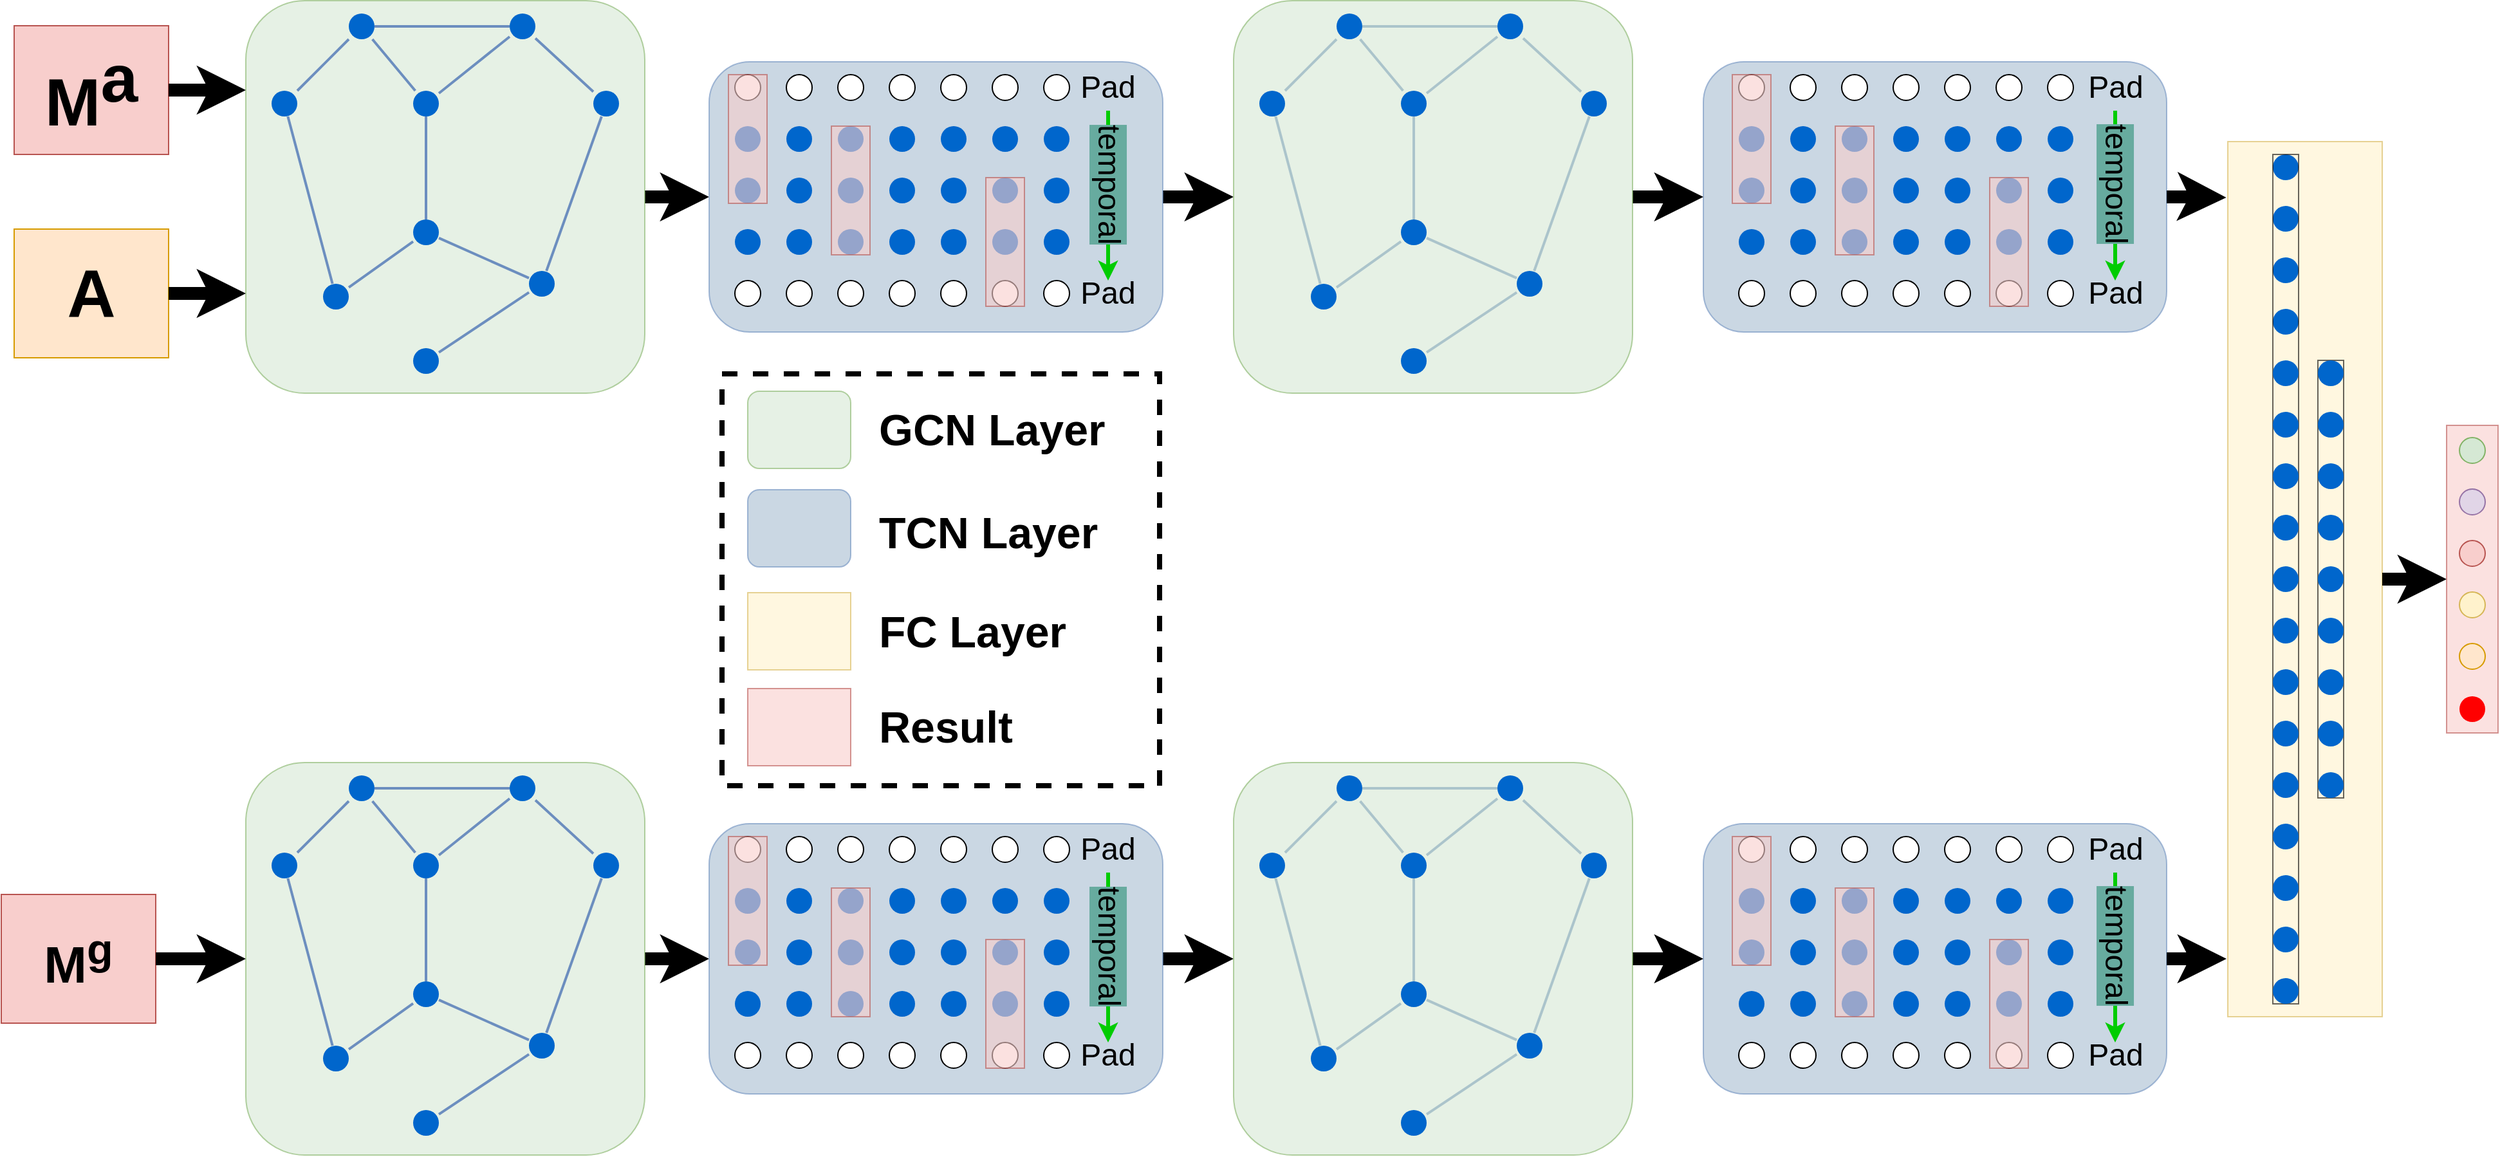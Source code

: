 <mxfile version="12.5.8" type="github" pages="3">
  <diagram id="iteJpDz0SOA4dC_pRFCU" name="Page-1">
    <mxGraphModel dx="211" dy="548" grid="1" gridSize="10" guides="1" tooltips="1" connect="1" arrows="1" fold="1" page="1" pageScale="1" pageWidth="827" pageHeight="1169" math="0" shadow="0">
      <root>
        <mxCell id="0"/>
        <mxCell id="1" parent="0"/>
        <mxCell id="SlGwDDFdU0wawe0dBtxq-1" value="" style="rounded=1;whiteSpace=wrap;html=1;fillColor=#A7BCD1;strokeColor=#6c8ebf;opacity=60;" parent="1" vertex="1">
          <mxGeometry x="2172.5" y="545" width="360" height="210" as="geometry"/>
        </mxCell>
        <mxCell id="SlGwDDFdU0wawe0dBtxq-2" style="edgeStyle=orthogonalEdgeStyle;rounded=0;orthogonalLoop=1;jettySize=auto;html=1;exitX=1;exitY=0.5;exitDx=0;exitDy=0;entryX=0;entryY=0.5;entryDx=0;entryDy=0;strokeColor=#000000;strokeWidth=10;fontSize=11;" parent="1" source="SlGwDDFdU0wawe0dBtxq-40" target="SlGwDDFdU0wawe0dBtxq-149" edge="1">
          <mxGeometry relative="1" as="geometry">
            <mxPoint x="1942.214" y="650.143" as="targetPoint"/>
          </mxGeometry>
        </mxCell>
        <mxCell id="SlGwDDFdU0wawe0dBtxq-3" value="" style="edgeStyle=orthogonalEdgeStyle;rounded=0;orthogonalLoop=1;jettySize=auto;html=1;strokeWidth=10;entryX=0;entryY=0.5;entryDx=0;entryDy=0;" parent="1" source="SlGwDDFdU0wawe0dBtxq-4" target="SlGwDDFdU0wawe0dBtxq-40" edge="1">
          <mxGeometry relative="1" as="geometry">
            <mxPoint x="1430" y="650" as="targetPoint"/>
          </mxGeometry>
        </mxCell>
        <mxCell id="SlGwDDFdU0wawe0dBtxq-4" value="" style="rounded=1;whiteSpace=wrap;html=1;fillColor=#d5e8d4;strokeColor=#82b366;opacity=60;" parent="1" vertex="1">
          <mxGeometry x="1040" y="497.5" width="310" height="305" as="geometry"/>
        </mxCell>
        <mxCell id="SlGwDDFdU0wawe0dBtxq-5" value="" style="shape=ellipse;fillColor=#0066CC;strokeColor=none;html=1" parent="1" vertex="1">
          <mxGeometry x="1060" y="567.5" width="20" height="20" as="geometry"/>
        </mxCell>
        <mxCell id="SlGwDDFdU0wawe0dBtxq-6" value="" style="shape=ellipse;fillColor=#0066CC;strokeColor=none;html=1" parent="1" vertex="1">
          <mxGeometry x="1120" y="507.5" width="20" height="20" as="geometry"/>
        </mxCell>
        <mxCell id="SlGwDDFdU0wawe0dBtxq-7" value="" style="shape=ellipse;fillColor=#0066CC;strokeColor=none;html=1" parent="1" vertex="1">
          <mxGeometry x="1170" y="567.5" width="20" height="20" as="geometry"/>
        </mxCell>
        <mxCell id="SlGwDDFdU0wawe0dBtxq-8" value="" style="shape=ellipse;fillColor=#0066CC;strokeColor=none;html=1" parent="1" vertex="1">
          <mxGeometry x="1245" y="507.5" width="20" height="20" as="geometry"/>
        </mxCell>
        <mxCell id="SlGwDDFdU0wawe0dBtxq-9" value="" style="shape=ellipse;fillColor=#0066CC;strokeColor=none;html=1" parent="1" vertex="1">
          <mxGeometry x="1310" y="567.5" width="20" height="20" as="geometry"/>
        </mxCell>
        <mxCell id="SlGwDDFdU0wawe0dBtxq-10" value="" style="shape=ellipse;fillColor=#0066CC;strokeColor=none;html=1" parent="1" vertex="1">
          <mxGeometry x="1170" y="667.5" width="20" height="20" as="geometry"/>
        </mxCell>
        <mxCell id="SlGwDDFdU0wawe0dBtxq-11" value="" style="shape=ellipse;fillColor=#0066CC;strokeColor=none;html=1" parent="1" vertex="1">
          <mxGeometry x="1100" y="717.5" width="20" height="20" as="geometry"/>
        </mxCell>
        <mxCell id="SlGwDDFdU0wawe0dBtxq-12" value="" style="shape=ellipse;fillColor=#0066CC;strokeColor=none;html=1" parent="1" vertex="1">
          <mxGeometry x="1260" y="707.5" width="20" height="20" as="geometry"/>
        </mxCell>
        <mxCell id="SlGwDDFdU0wawe0dBtxq-13" value="" style="shape=ellipse;fillColor=#0066CC;strokeColor=none;html=1" parent="1" vertex="1">
          <mxGeometry x="1170" y="767.5" width="20" height="20" as="geometry"/>
        </mxCell>
        <mxCell id="SlGwDDFdU0wawe0dBtxq-14" value="" style="endArrow=none;html=1;fontSize=56;strokeWidth=2;fillColor=#dae8fc;strokeColor=#6c8ebf;" parent="1" source="SlGwDDFdU0wawe0dBtxq-6" target="SlGwDDFdU0wawe0dBtxq-5" edge="1">
          <mxGeometry width="50" height="50" relative="1" as="geometry">
            <mxPoint x="1170" y="311.5" as="sourcePoint"/>
            <mxPoint x="1275" y="353.5" as="targetPoint"/>
          </mxGeometry>
        </mxCell>
        <mxCell id="SlGwDDFdU0wawe0dBtxq-15" value="" style="endArrow=none;html=1;fontSize=56;strokeWidth=2;fillColor=#dae8fc;strokeColor=#6c8ebf;" parent="1" source="SlGwDDFdU0wawe0dBtxq-8" target="SlGwDDFdU0wawe0dBtxq-6" edge="1">
          <mxGeometry width="50" height="50" relative="1" as="geometry">
            <mxPoint x="1240" y="547.5" as="sourcePoint"/>
            <mxPoint x="1100" y="587.5" as="targetPoint"/>
          </mxGeometry>
        </mxCell>
        <mxCell id="SlGwDDFdU0wawe0dBtxq-16" value="" style="endArrow=none;html=1;fontSize=56;strokeWidth=2;fillColor=#dae8fc;strokeColor=#6c8ebf;" parent="1" source="SlGwDDFdU0wawe0dBtxq-9" target="SlGwDDFdU0wawe0dBtxq-8" edge="1">
          <mxGeometry width="50" height="50" relative="1" as="geometry">
            <mxPoint x="1150" y="557.5" as="sourcePoint"/>
            <mxPoint x="1110" y="597.5" as="targetPoint"/>
          </mxGeometry>
        </mxCell>
        <mxCell id="SlGwDDFdU0wawe0dBtxq-17" value="" style="endArrow=none;html=1;fontSize=56;strokeWidth=2;fillColor=#dae8fc;strokeColor=#6c8ebf;" parent="1" source="SlGwDDFdU0wawe0dBtxq-7" target="SlGwDDFdU0wawe0dBtxq-8" edge="1">
          <mxGeometry width="50" height="50" relative="1" as="geometry">
            <mxPoint x="1160" y="567.5" as="sourcePoint"/>
            <mxPoint x="1120" y="607.5" as="targetPoint"/>
          </mxGeometry>
        </mxCell>
        <mxCell id="SlGwDDFdU0wawe0dBtxq-18" value="" style="endArrow=none;html=1;fontSize=56;strokeWidth=2;fillColor=#dae8fc;strokeColor=#6c8ebf;" parent="1" source="SlGwDDFdU0wawe0dBtxq-6" target="SlGwDDFdU0wawe0dBtxq-7" edge="1">
          <mxGeometry width="50" height="50" relative="1" as="geometry">
            <mxPoint x="1170" y="577.5" as="sourcePoint"/>
            <mxPoint x="1130" y="617.5" as="targetPoint"/>
          </mxGeometry>
        </mxCell>
        <mxCell id="SlGwDDFdU0wawe0dBtxq-19" value="" style="endArrow=none;html=1;fontSize=56;strokeWidth=2;fillColor=#dae8fc;strokeColor=#6c8ebf;" parent="1" source="SlGwDDFdU0wawe0dBtxq-7" target="SlGwDDFdU0wawe0dBtxq-10" edge="1">
          <mxGeometry width="50" height="50" relative="1" as="geometry">
            <mxPoint x="1180" y="587.5" as="sourcePoint"/>
            <mxPoint x="1140" y="627.5" as="targetPoint"/>
          </mxGeometry>
        </mxCell>
        <mxCell id="SlGwDDFdU0wawe0dBtxq-20" value="" style="endArrow=none;html=1;fontSize=56;strokeWidth=2;fillColor=#dae8fc;strokeColor=#6c8ebf;" parent="1" source="SlGwDDFdU0wawe0dBtxq-12" target="SlGwDDFdU0wawe0dBtxq-10" edge="1">
          <mxGeometry width="50" height="50" relative="1" as="geometry">
            <mxPoint x="1190" y="597.5" as="sourcePoint"/>
            <mxPoint x="1150" y="637.5" as="targetPoint"/>
          </mxGeometry>
        </mxCell>
        <mxCell id="SlGwDDFdU0wawe0dBtxq-21" value="" style="endArrow=none;html=1;fontSize=56;strokeWidth=2;fillColor=#dae8fc;strokeColor=#6c8ebf;" parent="1" source="SlGwDDFdU0wawe0dBtxq-13" target="SlGwDDFdU0wawe0dBtxq-12" edge="1">
          <mxGeometry width="50" height="50" relative="1" as="geometry">
            <mxPoint x="1200" y="607.5" as="sourcePoint"/>
            <mxPoint x="1160" y="647.5" as="targetPoint"/>
          </mxGeometry>
        </mxCell>
        <mxCell id="SlGwDDFdU0wawe0dBtxq-22" value="" style="endArrow=none;html=1;fontSize=56;strokeWidth=2;fillColor=#dae8fc;strokeColor=#6c8ebf;" parent="1" source="SlGwDDFdU0wawe0dBtxq-10" target="SlGwDDFdU0wawe0dBtxq-11" edge="1">
          <mxGeometry width="50" height="50" relative="1" as="geometry">
            <mxPoint x="1210" y="617.5" as="sourcePoint"/>
            <mxPoint x="1170" y="657.5" as="targetPoint"/>
          </mxGeometry>
        </mxCell>
        <mxCell id="SlGwDDFdU0wawe0dBtxq-23" value="" style="endArrow=none;html=1;fontSize=56;strokeWidth=2;fillColor=#dae8fc;strokeColor=#6c8ebf;" parent="1" source="SlGwDDFdU0wawe0dBtxq-5" target="SlGwDDFdU0wawe0dBtxq-11" edge="1">
          <mxGeometry width="50" height="50" relative="1" as="geometry">
            <mxPoint x="1230" y="637.5" as="sourcePoint"/>
            <mxPoint x="1190" y="677.5" as="targetPoint"/>
          </mxGeometry>
        </mxCell>
        <mxCell id="SlGwDDFdU0wawe0dBtxq-24" value="" style="endArrow=none;html=1;fontSize=56;strokeWidth=2;fillColor=#dae8fc;strokeColor=#6c8ebf;" parent="1" source="SlGwDDFdU0wawe0dBtxq-9" target="SlGwDDFdU0wawe0dBtxq-12" edge="1">
          <mxGeometry width="50" height="50" relative="1" as="geometry">
            <mxPoint x="1240" y="647.5" as="sourcePoint"/>
            <mxPoint x="1200" y="687.5" as="targetPoint"/>
          </mxGeometry>
        </mxCell>
        <mxCell id="SlGwDDFdU0wawe0dBtxq-25" value="" style="edgeStyle=orthogonalEdgeStyle;rounded=0;orthogonalLoop=1;jettySize=auto;html=1;strokeWidth=10;entryX=0;entryY=0.5;entryDx=0;entryDy=0;exitX=1;exitY=0.5;exitDx=0;exitDy=0;" parent="1" source="SlGwDDFdU0wawe0dBtxq-149" target="SlGwDDFdU0wawe0dBtxq-1" edge="1">
          <mxGeometry relative="1" as="geometry">
            <mxPoint x="2362.071" y="650.143" as="targetPoint"/>
            <mxPoint x="2252.5" y="650.143" as="sourcePoint"/>
          </mxGeometry>
        </mxCell>
        <mxCell id="SlGwDDFdU0wawe0dBtxq-26" value="" style="rounded=0;whiteSpace=wrap;html=1;labelBackgroundColor=#FFFFFF;fillColor=#fff2cc;fontSize=77;opacity=60;strokeColor=#d6b656;" parent="1" vertex="1">
          <mxGeometry x="2580" y="607" width="120" height="680" as="geometry"/>
        </mxCell>
        <mxCell id="SlGwDDFdU0wawe0dBtxq-27" value="" style="shape=ellipse;fillColor=#0066CC;strokeColor=none;html=1" parent="1" vertex="1">
          <mxGeometry x="2615" y="617" width="20" height="20" as="geometry"/>
        </mxCell>
        <mxCell id="SlGwDDFdU0wawe0dBtxq-28" value="" style="shape=ellipse;fillColor=#0066CC;strokeColor=none;html=1" parent="1" vertex="1">
          <mxGeometry x="2615" y="657" width="20" height="20" as="geometry"/>
        </mxCell>
        <mxCell id="SlGwDDFdU0wawe0dBtxq-29" value="" style="shape=ellipse;fillColor=#0066CC;strokeColor=none;html=1" parent="1" vertex="1">
          <mxGeometry x="2615" y="697" width="20" height="20" as="geometry"/>
        </mxCell>
        <mxCell id="SlGwDDFdU0wawe0dBtxq-30" value="" style="shape=ellipse;html=1;strokeColor=none;fillColor=#0066CC;" parent="1" vertex="1">
          <mxGeometry x="2615" y="737" width="20" height="20" as="geometry"/>
        </mxCell>
        <mxCell id="SlGwDDFdU0wawe0dBtxq-31" value="" style="rounded=0;whiteSpace=wrap;html=1;labelBackgroundColor=#FFFFFF;fillColor=none;gradientColor=none;fontSize=77;opacity=60;" parent="1" vertex="1">
          <mxGeometry x="2615" y="617" width="20" height="660" as="geometry"/>
        </mxCell>
        <mxCell id="SlGwDDFdU0wawe0dBtxq-32" value="" style="rounded=0;whiteSpace=wrap;html=1;labelBackgroundColor=#FFFFFF;fillColor=#f8cecc;fontSize=77;opacity=60;strokeColor=#b85450;" parent="1" vertex="1">
          <mxGeometry x="2750" y="827.5" width="40" height="239" as="geometry"/>
        </mxCell>
        <mxCell id="SlGwDDFdU0wawe0dBtxq-33" value="" style="shape=ellipse;fillColor=#e1d5e7;strokeColor=#9673a6;html=1" parent="1" vertex="1">
          <mxGeometry x="2760" y="877" width="20" height="20" as="geometry"/>
        </mxCell>
        <mxCell id="SlGwDDFdU0wawe0dBtxq-34" value="" style="shape=ellipse;fillColor=#f8cecc;strokeColor=#b85450;html=1" parent="1" vertex="1">
          <mxGeometry x="2760" y="917" width="20" height="20" as="geometry"/>
        </mxCell>
        <mxCell id="SlGwDDFdU0wawe0dBtxq-35" value="" style="shape=ellipse;fillColor=#fff2cc;strokeColor=#d6b656;html=1" parent="1" vertex="1">
          <mxGeometry x="2760" y="957" width="20" height="20" as="geometry"/>
        </mxCell>
        <mxCell id="SlGwDDFdU0wawe0dBtxq-36" value="" style="shape=ellipse;html=1;strokeColor=#82b366;fillColor=#d5e8d4;" parent="1" vertex="1">
          <mxGeometry x="2760" y="837" width="20" height="20" as="geometry"/>
        </mxCell>
        <mxCell id="SlGwDDFdU0wawe0dBtxq-37" value="" style="shape=ellipse;html=1;strokeColor=#d79b00;fillColor=#ffe6cc;" parent="1" vertex="1">
          <mxGeometry x="2760" y="997" width="20" height="20" as="geometry"/>
        </mxCell>
        <mxCell id="SlGwDDFdU0wawe0dBtxq-38" value="" style="shape=ellipse;html=1;strokeColor=none;fillColor=#FF0000;" parent="1" vertex="1">
          <mxGeometry x="2760" y="1038" width="20" height="20" as="geometry"/>
        </mxCell>
        <mxCell id="SlGwDDFdU0wawe0dBtxq-39" value="" style="group;direction=west;" parent="1" vertex="1" connectable="0">
          <mxGeometry x="1422.5" y="545" width="555" height="210" as="geometry"/>
        </mxCell>
        <mxCell id="SlGwDDFdU0wawe0dBtxq-40" value="" style="rounded=1;whiteSpace=wrap;html=1;fillColor=#A7BCD1;strokeColor=#6c8ebf;opacity=60;" parent="SlGwDDFdU0wawe0dBtxq-39" vertex="1">
          <mxGeometry x="-22.5" width="352.5" height="210" as="geometry"/>
        </mxCell>
        <mxCell id="SlGwDDFdU0wawe0dBtxq-41" value="" style="shape=ellipse;fillColor=#0066CC;strokeColor=none;html=1" parent="SlGwDDFdU0wawe0dBtxq-39" vertex="1">
          <mxGeometry x="-2.5" y="50" width="20" height="20" as="geometry"/>
        </mxCell>
        <mxCell id="SlGwDDFdU0wawe0dBtxq-42" value="" style="shape=ellipse;fillColor=#0066CC;strokeColor=none;html=1" parent="SlGwDDFdU0wawe0dBtxq-39" vertex="1">
          <mxGeometry x="37.5" y="50" width="20" height="20" as="geometry"/>
        </mxCell>
        <mxCell id="SlGwDDFdU0wawe0dBtxq-43" value="" style="shape=ellipse;fillColor=#0066CC;strokeColor=none;html=1" parent="SlGwDDFdU0wawe0dBtxq-39" vertex="1">
          <mxGeometry x="77.5" y="50" width="20" height="20" as="geometry"/>
        </mxCell>
        <mxCell id="SlGwDDFdU0wawe0dBtxq-44" value="" style="shape=ellipse;fillColor=#0066CC;strokeColor=none;html=1" parent="SlGwDDFdU0wawe0dBtxq-39" vertex="1">
          <mxGeometry x="117.5" y="50" width="20" height="20" as="geometry"/>
        </mxCell>
        <mxCell id="SlGwDDFdU0wawe0dBtxq-45" value="" style="shape=ellipse;fillColor=#0066CC;strokeColor=none;html=1" parent="SlGwDDFdU0wawe0dBtxq-39" vertex="1">
          <mxGeometry x="157.5" y="50" width="20" height="20" as="geometry"/>
        </mxCell>
        <mxCell id="SlGwDDFdU0wawe0dBtxq-46" value="" style="shape=ellipse;fillColor=#0066CC;strokeColor=none;html=1" parent="SlGwDDFdU0wawe0dBtxq-39" vertex="1">
          <mxGeometry x="197.5" y="50" width="20" height="20" as="geometry"/>
        </mxCell>
        <mxCell id="SlGwDDFdU0wawe0dBtxq-47" value="" style="shape=ellipse;fillColor=#0066CC;strokeColor=none;html=1" parent="SlGwDDFdU0wawe0dBtxq-39" vertex="1">
          <mxGeometry x="-2.5" y="90" width="20" height="20" as="geometry"/>
        </mxCell>
        <mxCell id="SlGwDDFdU0wawe0dBtxq-48" value="" style="shape=ellipse;fillColor=#0066CC;strokeColor=none;html=1" parent="SlGwDDFdU0wawe0dBtxq-39" vertex="1">
          <mxGeometry x="37.5" y="90" width="20" height="20" as="geometry"/>
        </mxCell>
        <mxCell id="SlGwDDFdU0wawe0dBtxq-49" value="" style="shape=ellipse;fillColor=#0066CC;strokeColor=none;html=1" parent="SlGwDDFdU0wawe0dBtxq-39" vertex="1">
          <mxGeometry x="77.5" y="90" width="20" height="20" as="geometry"/>
        </mxCell>
        <mxCell id="SlGwDDFdU0wawe0dBtxq-50" value="" style="shape=ellipse;fillColor=#0066CC;strokeColor=none;html=1" parent="SlGwDDFdU0wawe0dBtxq-39" vertex="1">
          <mxGeometry x="117.5" y="90" width="20" height="20" as="geometry"/>
        </mxCell>
        <mxCell id="SlGwDDFdU0wawe0dBtxq-51" value="" style="shape=ellipse;fillColor=#0066CC;strokeColor=none;html=1" parent="SlGwDDFdU0wawe0dBtxq-39" vertex="1">
          <mxGeometry x="157.5" y="90" width="20" height="20" as="geometry"/>
        </mxCell>
        <mxCell id="SlGwDDFdU0wawe0dBtxq-52" value="" style="shape=ellipse;fillColor=#0066CC;strokeColor=none;html=1" parent="SlGwDDFdU0wawe0dBtxq-39" vertex="1">
          <mxGeometry x="197.5" y="90" width="20" height="20" as="geometry"/>
        </mxCell>
        <mxCell id="SlGwDDFdU0wawe0dBtxq-53" value="" style="shape=ellipse;fillColor=#0066CC;strokeColor=none;html=1" parent="SlGwDDFdU0wawe0dBtxq-39" vertex="1">
          <mxGeometry x="-2.5" y="130" width="20" height="20" as="geometry"/>
        </mxCell>
        <mxCell id="SlGwDDFdU0wawe0dBtxq-54" value="" style="shape=ellipse;fillColor=#0066CC;strokeColor=none;html=1" parent="SlGwDDFdU0wawe0dBtxq-39" vertex="1">
          <mxGeometry x="37.5" y="130" width="20" height="20" as="geometry"/>
        </mxCell>
        <mxCell id="SlGwDDFdU0wawe0dBtxq-55" value="" style="shape=ellipse;fillColor=#0066CC;strokeColor=none;html=1" parent="SlGwDDFdU0wawe0dBtxq-39" vertex="1">
          <mxGeometry x="77.5" y="130" width="20" height="20" as="geometry"/>
        </mxCell>
        <mxCell id="SlGwDDFdU0wawe0dBtxq-56" value="" style="shape=ellipse;fillColor=#0066CC;strokeColor=none;html=1" parent="SlGwDDFdU0wawe0dBtxq-39" vertex="1">
          <mxGeometry x="117.5" y="130" width="20" height="20" as="geometry"/>
        </mxCell>
        <mxCell id="SlGwDDFdU0wawe0dBtxq-57" value="" style="shape=ellipse;fillColor=#0066CC;strokeColor=none;html=1" parent="SlGwDDFdU0wawe0dBtxq-39" vertex="1">
          <mxGeometry x="157.5" y="130" width="20" height="20" as="geometry"/>
        </mxCell>
        <mxCell id="SlGwDDFdU0wawe0dBtxq-58" value="" style="shape=ellipse;fillColor=#0066CC;strokeColor=none;html=1" parent="SlGwDDFdU0wawe0dBtxq-39" vertex="1">
          <mxGeometry x="197.5" y="130" width="20" height="20" as="geometry"/>
        </mxCell>
        <mxCell id="SlGwDDFdU0wawe0dBtxq-60" value="" style="shape=ellipse;fillColor=#0066CC;strokeColor=none;html=1" parent="SlGwDDFdU0wawe0dBtxq-39" vertex="1">
          <mxGeometry x="237.5" y="50" width="20" height="20" as="geometry"/>
        </mxCell>
        <mxCell id="SlGwDDFdU0wawe0dBtxq-62" value="" style="shape=ellipse;fillColor=#0066CC;strokeColor=none;html=1" parent="SlGwDDFdU0wawe0dBtxq-39" vertex="1">
          <mxGeometry x="237.5" y="90" width="20" height="20" as="geometry"/>
        </mxCell>
        <mxCell id="SlGwDDFdU0wawe0dBtxq-64" value="" style="shape=ellipse;fillColor=#0066CC;strokeColor=none;html=1" parent="SlGwDDFdU0wawe0dBtxq-39" vertex="1">
          <mxGeometry x="237.5" y="130" width="20" height="20" as="geometry"/>
        </mxCell>
        <mxCell id="SlGwDDFdU0wawe0dBtxq-65" value="" style="endArrow=classic;html=1;strokeWidth=3;fillColor=#d5e8d4;strokeColor=#00CC00;fontSize=24;" parent="SlGwDDFdU0wawe0dBtxq-39" edge="1">
          <mxGeometry width="50" height="50" relative="1" as="geometry">
            <mxPoint x="287.5" y="38" as="sourcePoint"/>
            <mxPoint x="287.5" y="170" as="targetPoint"/>
          </mxGeometry>
        </mxCell>
        <mxCell id="SlGwDDFdU0wawe0dBtxq-66" value="temporal" style="text;html=1;align=center;verticalAlign=middle;resizable=0;points=[];;horizontal=0;rotation=-180;fontSize=24;rounded=1;strokeColor=#6c8ebf;fillColor=#A7BCD1;opacity=60;labelBackgroundColor=#67AB9F;labelBorderColor=none;" parent="SlGwDDFdU0wawe0dBtxq-65" vertex="1" connectable="0">
          <mxGeometry x="-0.378" y="1" relative="1" as="geometry">
            <mxPoint y="15.52" as="offset"/>
          </mxGeometry>
        </mxCell>
        <mxCell id="SlGwDDFdU0wawe0dBtxq-68" value="" style="shape=ellipse;html=1" parent="SlGwDDFdU0wawe0dBtxq-39" vertex="1">
          <mxGeometry x="-2.5" y="10" width="20" height="20" as="geometry"/>
        </mxCell>
        <mxCell id="SlGwDDFdU0wawe0dBtxq-69" value="" style="shape=ellipse;html=1" parent="SlGwDDFdU0wawe0dBtxq-39" vertex="1">
          <mxGeometry x="37.5" y="10" width="20" height="20" as="geometry"/>
        </mxCell>
        <mxCell id="SlGwDDFdU0wawe0dBtxq-70" value="" style="shape=ellipse;html=1" parent="SlGwDDFdU0wawe0dBtxq-39" vertex="1">
          <mxGeometry x="77.5" y="10" width="20" height="20" as="geometry"/>
        </mxCell>
        <mxCell id="SlGwDDFdU0wawe0dBtxq-71" value="" style="shape=ellipse;html=1" parent="SlGwDDFdU0wawe0dBtxq-39" vertex="1">
          <mxGeometry x="117.5" y="10" width="20" height="20" as="geometry"/>
        </mxCell>
        <mxCell id="SlGwDDFdU0wawe0dBtxq-72" value="" style="shape=ellipse;html=1" parent="SlGwDDFdU0wawe0dBtxq-39" vertex="1">
          <mxGeometry x="157.5" y="10" width="20" height="20" as="geometry"/>
        </mxCell>
        <mxCell id="SlGwDDFdU0wawe0dBtxq-73" value="" style="shape=ellipse;html=1" parent="SlGwDDFdU0wawe0dBtxq-39" vertex="1">
          <mxGeometry x="197.5" y="10" width="20" height="20" as="geometry"/>
        </mxCell>
        <mxCell id="SlGwDDFdU0wawe0dBtxq-75" value="" style="shape=ellipse;html=1" parent="SlGwDDFdU0wawe0dBtxq-39" vertex="1">
          <mxGeometry x="237.5" y="10" width="20" height="20" as="geometry"/>
        </mxCell>
        <mxCell id="SlGwDDFdU0wawe0dBtxq-76" value="" style="shape=ellipse;html=1" parent="SlGwDDFdU0wawe0dBtxq-39" vertex="1">
          <mxGeometry x="-2.5" y="170" width="20" height="20" as="geometry"/>
        </mxCell>
        <mxCell id="SlGwDDFdU0wawe0dBtxq-77" value="" style="shape=ellipse;html=1" parent="SlGwDDFdU0wawe0dBtxq-39" vertex="1">
          <mxGeometry x="37.5" y="170" width="20" height="20" as="geometry"/>
        </mxCell>
        <mxCell id="SlGwDDFdU0wawe0dBtxq-78" value="" style="shape=ellipse;html=1" parent="SlGwDDFdU0wawe0dBtxq-39" vertex="1">
          <mxGeometry x="77.5" y="170" width="20" height="20" as="geometry"/>
        </mxCell>
        <mxCell id="SlGwDDFdU0wawe0dBtxq-79" value="" style="shape=ellipse;html=1" parent="SlGwDDFdU0wawe0dBtxq-39" vertex="1">
          <mxGeometry x="117.5" y="170" width="20" height="20" as="geometry"/>
        </mxCell>
        <mxCell id="SlGwDDFdU0wawe0dBtxq-80" value="" style="shape=ellipse;html=1" parent="SlGwDDFdU0wawe0dBtxq-39" vertex="1">
          <mxGeometry x="157.5" y="170" width="20" height="20" as="geometry"/>
        </mxCell>
        <mxCell id="SlGwDDFdU0wawe0dBtxq-81" value="" style="shape=ellipse;html=1" parent="SlGwDDFdU0wawe0dBtxq-39" vertex="1">
          <mxGeometry x="197.5" y="170" width="20" height="20" as="geometry"/>
        </mxCell>
        <mxCell id="SlGwDDFdU0wawe0dBtxq-83" value="" style="shape=ellipse;html=1" parent="SlGwDDFdU0wawe0dBtxq-39" vertex="1">
          <mxGeometry x="237.5" y="170" width="20" height="20" as="geometry"/>
        </mxCell>
        <mxCell id="SlGwDDFdU0wawe0dBtxq-84" value="" style="rounded=0;whiteSpace=wrap;html=1;labelBackgroundColor=none;fillColor=#f8cecc;fontSize=18;opacity=60;strokeColor=#b85450;" parent="SlGwDDFdU0wawe0dBtxq-39" vertex="1">
          <mxGeometry x="72.5" y="50" width="30" height="100" as="geometry"/>
        </mxCell>
        <mxCell id="SlGwDDFdU0wawe0dBtxq-85" value="" style="rounded=0;whiteSpace=wrap;html=1;labelBackgroundColor=none;fillColor=#f8cecc;fontSize=18;opacity=60;strokeColor=#b85450;" parent="SlGwDDFdU0wawe0dBtxq-39" vertex="1">
          <mxGeometry x="192.5" y="90" width="30" height="100" as="geometry"/>
        </mxCell>
        <mxCell id="SlGwDDFdU0wawe0dBtxq-86" value="Pad" style="text;html=1;strokeColor=none;fillColor=none;align=center;verticalAlign=middle;whiteSpace=wrap;rounded=0;labelBackgroundColor=none;fontSize=24;opacity=60;" parent="SlGwDDFdU0wawe0dBtxq-39" vertex="1">
          <mxGeometry x="267.5" y="10" width="40" height="20" as="geometry"/>
        </mxCell>
        <mxCell id="SlGwDDFdU0wawe0dBtxq-87" value="Pad" style="text;html=1;strokeColor=none;fillColor=none;align=center;verticalAlign=middle;whiteSpace=wrap;rounded=0;labelBackgroundColor=none;fontSize=24;opacity=60;" parent="SlGwDDFdU0wawe0dBtxq-39" vertex="1">
          <mxGeometry x="267.5" y="170" width="40" height="20" as="geometry"/>
        </mxCell>
        <mxCell id="SlGwDDFdU0wawe0dBtxq-67" value="" style="rounded=0;whiteSpace=wrap;html=1;labelBackgroundColor=none;fillColor=#f8cecc;fontSize=18;opacity=60;strokeColor=#b85450;" parent="SlGwDDFdU0wawe0dBtxq-39" vertex="1">
          <mxGeometry x="-7.5" y="10" width="30" height="100" as="geometry"/>
        </mxCell>
        <mxCell id="SlGwDDFdU0wawe0dBtxq-88" value="" style="endArrow=classic;html=1;strokeWidth=3;fillColor=#d5e8d4;strokeColor=#00CC00;fontSize=24;" parent="1" edge="1">
          <mxGeometry width="50" height="50" relative="1" as="geometry">
            <mxPoint x="2492.5" y="583" as="sourcePoint"/>
            <mxPoint x="2492.5" y="715" as="targetPoint"/>
          </mxGeometry>
        </mxCell>
        <mxCell id="SlGwDDFdU0wawe0dBtxq-89" value="temporal" style="text;html=1;align=center;verticalAlign=middle;resizable=0;points=[];;horizontal=0;rotation=-180;fontSize=24;rounded=1;strokeColor=#6c8ebf;fillColor=#A7BCD1;opacity=60;labelBackgroundColor=#67AB9F;labelBorderColor=none;" parent="SlGwDDFdU0wawe0dBtxq-88" vertex="1" connectable="0">
          <mxGeometry x="-0.378" y="1" relative="1" as="geometry">
            <mxPoint y="15.52" as="offset"/>
          </mxGeometry>
        </mxCell>
        <mxCell id="SlGwDDFdU0wawe0dBtxq-90" value="" style="shape=ellipse;fillColor=#0066CC;strokeColor=none;html=1" parent="1" vertex="1">
          <mxGeometry x="2200" y="595" width="20" height="20" as="geometry"/>
        </mxCell>
        <mxCell id="SlGwDDFdU0wawe0dBtxq-91" value="" style="shape=ellipse;fillColor=#0066CC;strokeColor=none;html=1" parent="1" vertex="1">
          <mxGeometry x="2240" y="595" width="20" height="20" as="geometry"/>
        </mxCell>
        <mxCell id="SlGwDDFdU0wawe0dBtxq-92" value="" style="shape=ellipse;fillColor=#0066CC;strokeColor=none;html=1" parent="1" vertex="1">
          <mxGeometry x="2280" y="595" width="20" height="20" as="geometry"/>
        </mxCell>
        <mxCell id="SlGwDDFdU0wawe0dBtxq-93" value="" style="shape=ellipse;fillColor=#0066CC;strokeColor=none;html=1" parent="1" vertex="1">
          <mxGeometry x="2320" y="595" width="20" height="20" as="geometry"/>
        </mxCell>
        <mxCell id="SlGwDDFdU0wawe0dBtxq-94" value="" style="shape=ellipse;fillColor=#0066CC;strokeColor=none;html=1" parent="1" vertex="1">
          <mxGeometry x="2360" y="595" width="20" height="20" as="geometry"/>
        </mxCell>
        <mxCell id="SlGwDDFdU0wawe0dBtxq-95" value="" style="shape=ellipse;fillColor=#0066CC;strokeColor=none;html=1" parent="1" vertex="1">
          <mxGeometry x="2400" y="595" width="20" height="20" as="geometry"/>
        </mxCell>
        <mxCell id="SlGwDDFdU0wawe0dBtxq-96" value="" style="shape=ellipse;fillColor=#0066CC;strokeColor=none;html=1" parent="1" vertex="1">
          <mxGeometry x="2200" y="635" width="20" height="20" as="geometry"/>
        </mxCell>
        <mxCell id="SlGwDDFdU0wawe0dBtxq-97" value="" style="shape=ellipse;fillColor=#0066CC;strokeColor=none;html=1" parent="1" vertex="1">
          <mxGeometry x="2240" y="635" width="20" height="20" as="geometry"/>
        </mxCell>
        <mxCell id="SlGwDDFdU0wawe0dBtxq-98" value="" style="shape=ellipse;fillColor=#0066CC;strokeColor=none;html=1" parent="1" vertex="1">
          <mxGeometry x="2280" y="635" width="20" height="20" as="geometry"/>
        </mxCell>
        <mxCell id="SlGwDDFdU0wawe0dBtxq-99" value="" style="shape=ellipse;fillColor=#0066CC;strokeColor=none;html=1" parent="1" vertex="1">
          <mxGeometry x="2320" y="635" width="20" height="20" as="geometry"/>
        </mxCell>
        <mxCell id="SlGwDDFdU0wawe0dBtxq-100" value="" style="shape=ellipse;fillColor=#0066CC;strokeColor=none;html=1" parent="1" vertex="1">
          <mxGeometry x="2360" y="635" width="20" height="20" as="geometry"/>
        </mxCell>
        <mxCell id="SlGwDDFdU0wawe0dBtxq-101" value="" style="shape=ellipse;fillColor=#0066CC;strokeColor=none;html=1" parent="1" vertex="1">
          <mxGeometry x="2400" y="635" width="20" height="20" as="geometry"/>
        </mxCell>
        <mxCell id="SlGwDDFdU0wawe0dBtxq-102" value="" style="shape=ellipse;fillColor=#0066CC;strokeColor=none;html=1" parent="1" vertex="1">
          <mxGeometry x="2200" y="675" width="20" height="20" as="geometry"/>
        </mxCell>
        <mxCell id="SlGwDDFdU0wawe0dBtxq-103" value="" style="shape=ellipse;fillColor=#0066CC;strokeColor=none;html=1" parent="1" vertex="1">
          <mxGeometry x="2240" y="675" width="20" height="20" as="geometry"/>
        </mxCell>
        <mxCell id="SlGwDDFdU0wawe0dBtxq-104" value="" style="shape=ellipse;fillColor=#0066CC;strokeColor=none;html=1" parent="1" vertex="1">
          <mxGeometry x="2280" y="675" width="20" height="20" as="geometry"/>
        </mxCell>
        <mxCell id="SlGwDDFdU0wawe0dBtxq-105" value="" style="shape=ellipse;fillColor=#0066CC;strokeColor=none;html=1" parent="1" vertex="1">
          <mxGeometry x="2320" y="675" width="20" height="20" as="geometry"/>
        </mxCell>
        <mxCell id="SlGwDDFdU0wawe0dBtxq-106" value="" style="shape=ellipse;fillColor=#0066CC;strokeColor=none;html=1" parent="1" vertex="1">
          <mxGeometry x="2360" y="675" width="20" height="20" as="geometry"/>
        </mxCell>
        <mxCell id="SlGwDDFdU0wawe0dBtxq-107" value="" style="shape=ellipse;fillColor=#0066CC;strokeColor=none;html=1" parent="1" vertex="1">
          <mxGeometry x="2400" y="675" width="20" height="20" as="geometry"/>
        </mxCell>
        <mxCell id="SlGwDDFdU0wawe0dBtxq-108" value="" style="shape=ellipse;fillColor=#0066CC;strokeColor=none;html=1" parent="1" vertex="1">
          <mxGeometry x="2440" y="595" width="20" height="20" as="geometry"/>
        </mxCell>
        <mxCell id="SlGwDDFdU0wawe0dBtxq-110" value="" style="shape=ellipse;fillColor=#0066CC;strokeColor=none;html=1" parent="1" vertex="1">
          <mxGeometry x="2440" y="635" width="20" height="20" as="geometry"/>
        </mxCell>
        <mxCell id="SlGwDDFdU0wawe0dBtxq-112" value="" style="shape=ellipse;fillColor=#0066CC;strokeColor=none;html=1" parent="1" vertex="1">
          <mxGeometry x="2440" y="675" width="20" height="20" as="geometry"/>
        </mxCell>
        <mxCell id="SlGwDDFdU0wawe0dBtxq-115" value="" style="shape=ellipse;html=1" parent="1" vertex="1">
          <mxGeometry x="2200" y="555" width="20" height="20" as="geometry"/>
        </mxCell>
        <mxCell id="SlGwDDFdU0wawe0dBtxq-116" value="" style="shape=ellipse;html=1" parent="1" vertex="1">
          <mxGeometry x="2240" y="555" width="20" height="20" as="geometry"/>
        </mxCell>
        <mxCell id="SlGwDDFdU0wawe0dBtxq-117" value="" style="shape=ellipse;html=1" parent="1" vertex="1">
          <mxGeometry x="2280" y="555" width="20" height="20" as="geometry"/>
        </mxCell>
        <mxCell id="SlGwDDFdU0wawe0dBtxq-118" value="" style="shape=ellipse;html=1" parent="1" vertex="1">
          <mxGeometry x="2320" y="555" width="20" height="20" as="geometry"/>
        </mxCell>
        <mxCell id="SlGwDDFdU0wawe0dBtxq-119" value="" style="shape=ellipse;html=1" parent="1" vertex="1">
          <mxGeometry x="2360" y="555" width="20" height="20" as="geometry"/>
        </mxCell>
        <mxCell id="SlGwDDFdU0wawe0dBtxq-120" value="" style="shape=ellipse;html=1" parent="1" vertex="1">
          <mxGeometry x="2400" y="555" width="20" height="20" as="geometry"/>
        </mxCell>
        <mxCell id="SlGwDDFdU0wawe0dBtxq-121" value="" style="shape=ellipse;html=1" parent="1" vertex="1">
          <mxGeometry x="2440" y="555" width="20" height="20" as="geometry"/>
        </mxCell>
        <mxCell id="SlGwDDFdU0wawe0dBtxq-123" value="" style="shape=ellipse;html=1" parent="1" vertex="1">
          <mxGeometry x="2200" y="715" width="20" height="20" as="geometry"/>
        </mxCell>
        <mxCell id="SlGwDDFdU0wawe0dBtxq-124" value="" style="shape=ellipse;html=1" parent="1" vertex="1">
          <mxGeometry x="2240" y="715" width="20" height="20" as="geometry"/>
        </mxCell>
        <mxCell id="SlGwDDFdU0wawe0dBtxq-125" value="" style="shape=ellipse;html=1" parent="1" vertex="1">
          <mxGeometry x="2280" y="715" width="20" height="20" as="geometry"/>
        </mxCell>
        <mxCell id="SlGwDDFdU0wawe0dBtxq-126" value="" style="shape=ellipse;html=1" parent="1" vertex="1">
          <mxGeometry x="2320" y="715" width="20" height="20" as="geometry"/>
        </mxCell>
        <mxCell id="SlGwDDFdU0wawe0dBtxq-127" value="" style="shape=ellipse;html=1" parent="1" vertex="1">
          <mxGeometry x="2360" y="715" width="20" height="20" as="geometry"/>
        </mxCell>
        <mxCell id="SlGwDDFdU0wawe0dBtxq-128" value="" style="shape=ellipse;html=1" parent="1" vertex="1">
          <mxGeometry x="2400" y="715" width="20" height="20" as="geometry"/>
        </mxCell>
        <mxCell id="SlGwDDFdU0wawe0dBtxq-129" value="" style="shape=ellipse;html=1" parent="1" vertex="1">
          <mxGeometry x="2440" y="715" width="20" height="20" as="geometry"/>
        </mxCell>
        <mxCell id="SlGwDDFdU0wawe0dBtxq-131" value="" style="rounded=0;whiteSpace=wrap;html=1;labelBackgroundColor=none;fillColor=#f8cecc;fontSize=18;opacity=60;strokeColor=#b85450;" parent="1" vertex="1">
          <mxGeometry x="2275" y="595" width="30" height="100" as="geometry"/>
        </mxCell>
        <mxCell id="SlGwDDFdU0wawe0dBtxq-132" value="" style="rounded=0;whiteSpace=wrap;html=1;labelBackgroundColor=none;fillColor=#f8cecc;fontSize=18;opacity=60;strokeColor=#b85450;" parent="1" vertex="1">
          <mxGeometry x="2395" y="635" width="30" height="100" as="geometry"/>
        </mxCell>
        <mxCell id="SlGwDDFdU0wawe0dBtxq-133" value="Pad" style="text;html=1;strokeColor=none;fillColor=none;align=center;verticalAlign=middle;whiteSpace=wrap;rounded=0;labelBackgroundColor=none;fontSize=24;opacity=60;" parent="1" vertex="1">
          <mxGeometry x="2472.5" y="555" width="40" height="20" as="geometry"/>
        </mxCell>
        <mxCell id="SlGwDDFdU0wawe0dBtxq-134" value="Pad" style="text;html=1;strokeColor=none;fillColor=none;align=center;verticalAlign=middle;whiteSpace=wrap;rounded=0;labelBackgroundColor=none;fontSize=24;opacity=60;" parent="1" vertex="1">
          <mxGeometry x="2472.5" y="715" width="40" height="20" as="geometry"/>
        </mxCell>
        <mxCell id="SlGwDDFdU0wawe0dBtxq-135" value="M&lt;sup style=&quot;font-size: 52px;&quot;&gt;a&lt;/sup&gt;" style="rounded=0;whiteSpace=wrap;html=1;fontSize=52;fillColor=#f8cecc;strokeColor=#b85450;fontStyle=1" parent="1" vertex="1">
          <mxGeometry x="860" y="517" width="120" height="100" as="geometry"/>
        </mxCell>
        <mxCell id="SlGwDDFdU0wawe0dBtxq-137" value="" style="rounded=0;whiteSpace=wrap;html=1;fontSize=25;dashed=1;strokeWidth=4;" parent="1" vertex="1">
          <mxGeometry x="1410" y="787.5" width="340" height="320" as="geometry"/>
        </mxCell>
        <mxCell id="SlGwDDFdU0wawe0dBtxq-138" value="" style="endArrow=none;html=1;fontSize=56;strokeWidth=2;fillColor=#dae8fc;strokeColor=#6c8ebf;" parent="1" source="SlGwDDFdU0wawe0dBtxq-151" target="SlGwDDFdU0wawe0dBtxq-150" edge="1">
          <mxGeometry width="50" height="50" relative="1" as="geometry">
            <mxPoint x="1937.5" y="311.5" as="sourcePoint"/>
            <mxPoint x="2042.5" y="353.5" as="targetPoint"/>
          </mxGeometry>
        </mxCell>
        <mxCell id="SlGwDDFdU0wawe0dBtxq-139" value="" style="endArrow=none;html=1;fontSize=56;strokeWidth=2;fillColor=#dae8fc;strokeColor=#6c8ebf;" parent="1" source="SlGwDDFdU0wawe0dBtxq-153" target="SlGwDDFdU0wawe0dBtxq-151" edge="1">
          <mxGeometry width="50" height="50" relative="1" as="geometry">
            <mxPoint x="2007.5" y="547.5" as="sourcePoint"/>
            <mxPoint x="1867.5" y="587.5" as="targetPoint"/>
          </mxGeometry>
        </mxCell>
        <mxCell id="SlGwDDFdU0wawe0dBtxq-140" value="" style="endArrow=none;html=1;fontSize=56;strokeWidth=2;fillColor=#dae8fc;strokeColor=#6c8ebf;" parent="1" source="SlGwDDFdU0wawe0dBtxq-154" target="SlGwDDFdU0wawe0dBtxq-153" edge="1">
          <mxGeometry width="50" height="50" relative="1" as="geometry">
            <mxPoint x="1917.5" y="557.5" as="sourcePoint"/>
            <mxPoint x="1877.5" y="597.5" as="targetPoint"/>
          </mxGeometry>
        </mxCell>
        <mxCell id="SlGwDDFdU0wawe0dBtxq-141" value="" style="endArrow=none;html=1;fontSize=56;strokeWidth=2;fillColor=#dae8fc;strokeColor=#6c8ebf;" parent="1" source="SlGwDDFdU0wawe0dBtxq-152" target="SlGwDDFdU0wawe0dBtxq-153" edge="1">
          <mxGeometry width="50" height="50" relative="1" as="geometry">
            <mxPoint x="1927.5" y="567.5" as="sourcePoint"/>
            <mxPoint x="1887.5" y="607.5" as="targetPoint"/>
          </mxGeometry>
        </mxCell>
        <mxCell id="SlGwDDFdU0wawe0dBtxq-142" value="" style="endArrow=none;html=1;fontSize=56;strokeWidth=2;fillColor=#dae8fc;strokeColor=#6c8ebf;" parent="1" source="SlGwDDFdU0wawe0dBtxq-151" target="SlGwDDFdU0wawe0dBtxq-152" edge="1">
          <mxGeometry width="50" height="50" relative="1" as="geometry">
            <mxPoint x="1937.5" y="577.5" as="sourcePoint"/>
            <mxPoint x="1897.5" y="617.5" as="targetPoint"/>
          </mxGeometry>
        </mxCell>
        <mxCell id="SlGwDDFdU0wawe0dBtxq-143" value="" style="endArrow=none;html=1;fontSize=56;strokeWidth=2;fillColor=#dae8fc;strokeColor=#6c8ebf;" parent="1" source="SlGwDDFdU0wawe0dBtxq-152" target="SlGwDDFdU0wawe0dBtxq-155" edge="1">
          <mxGeometry width="50" height="50" relative="1" as="geometry">
            <mxPoint x="1947.5" y="587.5" as="sourcePoint"/>
            <mxPoint x="1907.5" y="627.5" as="targetPoint"/>
          </mxGeometry>
        </mxCell>
        <mxCell id="SlGwDDFdU0wawe0dBtxq-144" value="" style="endArrow=none;html=1;fontSize=56;strokeWidth=2;fillColor=#dae8fc;strokeColor=#6c8ebf;" parent="1" source="SlGwDDFdU0wawe0dBtxq-157" target="SlGwDDFdU0wawe0dBtxq-155" edge="1">
          <mxGeometry width="50" height="50" relative="1" as="geometry">
            <mxPoint x="1957.5" y="597.5" as="sourcePoint"/>
            <mxPoint x="1917.5" y="637.5" as="targetPoint"/>
          </mxGeometry>
        </mxCell>
        <mxCell id="SlGwDDFdU0wawe0dBtxq-145" value="" style="endArrow=none;html=1;fontSize=56;strokeWidth=2;fillColor=#dae8fc;strokeColor=#6c8ebf;" parent="1" source="SlGwDDFdU0wawe0dBtxq-158" target="SlGwDDFdU0wawe0dBtxq-157" edge="1">
          <mxGeometry width="50" height="50" relative="1" as="geometry">
            <mxPoint x="1967.5" y="607.5" as="sourcePoint"/>
            <mxPoint x="1927.5" y="647.5" as="targetPoint"/>
          </mxGeometry>
        </mxCell>
        <mxCell id="SlGwDDFdU0wawe0dBtxq-146" value="" style="endArrow=none;html=1;fontSize=56;strokeWidth=2;fillColor=#dae8fc;strokeColor=#6c8ebf;" parent="1" source="SlGwDDFdU0wawe0dBtxq-155" target="SlGwDDFdU0wawe0dBtxq-156" edge="1">
          <mxGeometry width="50" height="50" relative="1" as="geometry">
            <mxPoint x="1977.5" y="617.5" as="sourcePoint"/>
            <mxPoint x="1937.5" y="657.5" as="targetPoint"/>
          </mxGeometry>
        </mxCell>
        <mxCell id="SlGwDDFdU0wawe0dBtxq-147" value="" style="endArrow=none;html=1;fontSize=56;strokeWidth=2;fillColor=#dae8fc;strokeColor=#6c8ebf;" parent="1" source="SlGwDDFdU0wawe0dBtxq-150" target="SlGwDDFdU0wawe0dBtxq-156" edge="1">
          <mxGeometry width="50" height="50" relative="1" as="geometry">
            <mxPoint x="1997.5" y="637.5" as="sourcePoint"/>
            <mxPoint x="1957.5" y="677.5" as="targetPoint"/>
          </mxGeometry>
        </mxCell>
        <mxCell id="SlGwDDFdU0wawe0dBtxq-148" value="" style="endArrow=none;html=1;fontSize=56;strokeWidth=2;fillColor=#dae8fc;strokeColor=#6c8ebf;" parent="1" source="SlGwDDFdU0wawe0dBtxq-154" target="SlGwDDFdU0wawe0dBtxq-157" edge="1">
          <mxGeometry width="50" height="50" relative="1" as="geometry">
            <mxPoint x="2007.5" y="647.5" as="sourcePoint"/>
            <mxPoint x="1967.5" y="687.5" as="targetPoint"/>
          </mxGeometry>
        </mxCell>
        <mxCell id="SlGwDDFdU0wawe0dBtxq-149" value="" style="rounded=1;whiteSpace=wrap;html=1;fillColor=#d5e8d4;strokeColor=#82b366;opacity=60;" parent="1" vertex="1">
          <mxGeometry x="1807.5" y="497.5" width="310" height="305" as="geometry"/>
        </mxCell>
        <mxCell id="SlGwDDFdU0wawe0dBtxq-150" value="" style="shape=ellipse;fillColor=#0066CC;strokeColor=none;html=1" parent="1" vertex="1">
          <mxGeometry x="1827.5" y="567.5" width="20" height="20" as="geometry"/>
        </mxCell>
        <mxCell id="SlGwDDFdU0wawe0dBtxq-151" value="" style="shape=ellipse;fillColor=#0066CC;strokeColor=none;html=1" parent="1" vertex="1">
          <mxGeometry x="1887.5" y="507.5" width="20" height="20" as="geometry"/>
        </mxCell>
        <mxCell id="SlGwDDFdU0wawe0dBtxq-152" value="" style="shape=ellipse;fillColor=#0066CC;strokeColor=none;html=1" parent="1" vertex="1">
          <mxGeometry x="1937.5" y="567.5" width="20" height="20" as="geometry"/>
        </mxCell>
        <mxCell id="SlGwDDFdU0wawe0dBtxq-153" value="" style="shape=ellipse;fillColor=#0066CC;strokeColor=none;html=1" parent="1" vertex="1">
          <mxGeometry x="2012.5" y="507.5" width="20" height="20" as="geometry"/>
        </mxCell>
        <mxCell id="SlGwDDFdU0wawe0dBtxq-154" value="" style="shape=ellipse;fillColor=#0066CC;strokeColor=none;html=1" parent="1" vertex="1">
          <mxGeometry x="2077.5" y="567.5" width="20" height="20" as="geometry"/>
        </mxCell>
        <mxCell id="SlGwDDFdU0wawe0dBtxq-155" value="" style="shape=ellipse;fillColor=#0066CC;strokeColor=none;html=1" parent="1" vertex="1">
          <mxGeometry x="1937.5" y="667.5" width="20" height="20" as="geometry"/>
        </mxCell>
        <mxCell id="SlGwDDFdU0wawe0dBtxq-156" value="" style="shape=ellipse;fillColor=#0066CC;strokeColor=none;html=1" parent="1" vertex="1">
          <mxGeometry x="1867.5" y="717.5" width="20" height="20" as="geometry"/>
        </mxCell>
        <mxCell id="SlGwDDFdU0wawe0dBtxq-157" value="" style="shape=ellipse;fillColor=#0066CC;strokeColor=none;html=1" parent="1" vertex="1">
          <mxGeometry x="2027.5" y="707.5" width="20" height="20" as="geometry"/>
        </mxCell>
        <mxCell id="SlGwDDFdU0wawe0dBtxq-158" value="" style="shape=ellipse;fillColor=#0066CC;strokeColor=none;html=1" parent="1" vertex="1">
          <mxGeometry x="1937.5" y="767.5" width="20" height="20" as="geometry"/>
        </mxCell>
        <mxCell id="SlGwDDFdU0wawe0dBtxq-159" value="" style="rounded=1;whiteSpace=wrap;html=1;fillColor=#d5e8d4;strokeColor=#82b366;opacity=60;" parent="1" vertex="1">
          <mxGeometry x="1430" y="801" width="80" height="60" as="geometry"/>
        </mxCell>
        <mxCell id="SlGwDDFdU0wawe0dBtxq-160" value="GCN Layer" style="text;html=1;strokeColor=none;fillColor=none;align=left;verticalAlign=middle;whiteSpace=wrap;rounded=0;dashed=1;fontSize=34;fontStyle=1" parent="1" vertex="1">
          <mxGeometry x="1530" y="801" width="240" height="60" as="geometry"/>
        </mxCell>
        <mxCell id="SlGwDDFdU0wawe0dBtxq-161" value="" style="whiteSpace=wrap;html=1;fillColor=#A7BCD1;strokeColor=#6c8ebf;verticalAlign=middle;gradientColor=none;rounded=1;opacity=60;" parent="1" vertex="1">
          <mxGeometry x="1430" y="877.5" width="80" height="60" as="geometry"/>
        </mxCell>
        <mxCell id="SlGwDDFdU0wawe0dBtxq-162" value="TCN Layer" style="text;html=1;strokeColor=none;fillColor=none;align=left;verticalAlign=middle;whiteSpace=wrap;rounded=0;dashed=1;fontSize=34;fontStyle=1" parent="1" vertex="1">
          <mxGeometry x="1530" y="881" width="240" height="60" as="geometry"/>
        </mxCell>
        <mxCell id="SlGwDDFdU0wawe0dBtxq-304" value="" style="shape=ellipse;fillColor=#0066CC;strokeColor=none;html=1" parent="1" vertex="1">
          <mxGeometry x="2615" y="817" width="20" height="20" as="geometry"/>
        </mxCell>
        <mxCell id="SlGwDDFdU0wawe0dBtxq-305" value="" style="shape=ellipse;fillColor=#0066CC;strokeColor=none;html=1" parent="1" vertex="1">
          <mxGeometry x="2615" y="857" width="20" height="20" as="geometry"/>
        </mxCell>
        <mxCell id="SlGwDDFdU0wawe0dBtxq-306" value="" style="shape=ellipse;fillColor=#0066CC;strokeColor=none;html=1" parent="1" vertex="1">
          <mxGeometry x="2615" y="897" width="20" height="20" as="geometry"/>
        </mxCell>
        <mxCell id="SlGwDDFdU0wawe0dBtxq-307" value="" style="shape=ellipse;html=1;strokeColor=none;fillColor=#0066CC;" parent="1" vertex="1">
          <mxGeometry x="2615" y="777" width="20" height="20" as="geometry"/>
        </mxCell>
        <mxCell id="SlGwDDFdU0wawe0dBtxq-308" value="" style="shape=ellipse;html=1;strokeColor=none;fillColor=#0066CC;" parent="1" vertex="1">
          <mxGeometry x="2615" y="937" width="20" height="20" as="geometry"/>
        </mxCell>
        <mxCell id="SlGwDDFdU0wawe0dBtxq-309" value="" style="shape=ellipse;fillColor=#0066CC;strokeColor=none;html=1" parent="1" vertex="1">
          <mxGeometry x="2615" y="1017" width="20" height="20" as="geometry"/>
        </mxCell>
        <mxCell id="SlGwDDFdU0wawe0dBtxq-310" value="" style="shape=ellipse;fillColor=#0066CC;strokeColor=none;html=1" parent="1" vertex="1">
          <mxGeometry x="2615" y="1057" width="20" height="20" as="geometry"/>
        </mxCell>
        <mxCell id="SlGwDDFdU0wawe0dBtxq-311" value="" style="shape=ellipse;fillColor=#0066CC;strokeColor=none;html=1" parent="1" vertex="1">
          <mxGeometry x="2615" y="1097" width="20" height="20" as="geometry"/>
        </mxCell>
        <mxCell id="SlGwDDFdU0wawe0dBtxq-312" value="" style="shape=ellipse;html=1;strokeColor=none;fillColor=#0066CC;" parent="1" vertex="1">
          <mxGeometry x="2615" y="977" width="20" height="20" as="geometry"/>
        </mxCell>
        <mxCell id="SlGwDDFdU0wawe0dBtxq-313" value="" style="shape=ellipse;html=1;strokeColor=none;fillColor=#0066CC;" parent="1" vertex="1">
          <mxGeometry x="2615" y="1137" width="20" height="20" as="geometry"/>
        </mxCell>
        <mxCell id="SlGwDDFdU0wawe0dBtxq-314" value="" style="shape=ellipse;fillColor=#0066CC;strokeColor=none;html=1" parent="1" vertex="1">
          <mxGeometry x="2615" y="1217" width="20" height="20" as="geometry"/>
        </mxCell>
        <mxCell id="SlGwDDFdU0wawe0dBtxq-315" value="" style="shape=ellipse;fillColor=#0066CC;strokeColor=none;html=1" parent="1" vertex="1">
          <mxGeometry x="2615" y="1257" width="20" height="20" as="geometry"/>
        </mxCell>
        <mxCell id="SlGwDDFdU0wawe0dBtxq-316" value="" style="shape=ellipse;html=1;strokeColor=none;fillColor=#0066CC;" parent="1" vertex="1">
          <mxGeometry x="2615" y="1177" width="20" height="20" as="geometry"/>
        </mxCell>
        <mxCell id="SlGwDDFdU0wawe0dBtxq-317" value="" style="rounded=0;whiteSpace=wrap;html=1;labelBackgroundColor=#FFFFFF;fillColor=none;gradientColor=none;fontSize=77;opacity=60;" parent="1" vertex="1">
          <mxGeometry x="2650" y="777" width="20" height="340" as="geometry"/>
        </mxCell>
        <mxCell id="SlGwDDFdU0wawe0dBtxq-318" value="" style="shape=ellipse;fillColor=#0066CC;strokeColor=none;html=1" parent="1" vertex="1">
          <mxGeometry x="2650" y="817" width="20" height="20" as="geometry"/>
        </mxCell>
        <mxCell id="SlGwDDFdU0wawe0dBtxq-319" value="" style="shape=ellipse;fillColor=#0066CC;strokeColor=none;html=1" parent="1" vertex="1">
          <mxGeometry x="2650" y="857" width="20" height="20" as="geometry"/>
        </mxCell>
        <mxCell id="SlGwDDFdU0wawe0dBtxq-320" value="" style="shape=ellipse;fillColor=#0066CC;strokeColor=none;html=1" parent="1" vertex="1">
          <mxGeometry x="2650" y="897" width="20" height="20" as="geometry"/>
        </mxCell>
        <mxCell id="SlGwDDFdU0wawe0dBtxq-321" value="" style="shape=ellipse;html=1;strokeColor=none;fillColor=#0066CC;" parent="1" vertex="1">
          <mxGeometry x="2650" y="777" width="20" height="20" as="geometry"/>
        </mxCell>
        <mxCell id="SlGwDDFdU0wawe0dBtxq-322" value="" style="shape=ellipse;html=1;strokeColor=none;fillColor=#0066CC;" parent="1" vertex="1">
          <mxGeometry x="2650" y="937" width="20" height="20" as="geometry"/>
        </mxCell>
        <mxCell id="SlGwDDFdU0wawe0dBtxq-323" value="" style="shape=ellipse;fillColor=#0066CC;strokeColor=none;html=1" parent="1" vertex="1">
          <mxGeometry x="2650" y="1017" width="20" height="20" as="geometry"/>
        </mxCell>
        <mxCell id="SlGwDDFdU0wawe0dBtxq-324" value="" style="shape=ellipse;fillColor=#0066CC;strokeColor=none;html=1" parent="1" vertex="1">
          <mxGeometry x="2650" y="1057" width="20" height="20" as="geometry"/>
        </mxCell>
        <mxCell id="SlGwDDFdU0wawe0dBtxq-325" value="" style="shape=ellipse;fillColor=#0066CC;strokeColor=none;html=1" parent="1" vertex="1">
          <mxGeometry x="2650" y="1097" width="20" height="20" as="geometry"/>
        </mxCell>
        <mxCell id="SlGwDDFdU0wawe0dBtxq-326" value="" style="shape=ellipse;html=1;strokeColor=none;fillColor=#0066CC;" parent="1" vertex="1">
          <mxGeometry x="2650" y="977" width="20" height="20" as="geometry"/>
        </mxCell>
        <mxCell id="SlGwDDFdU0wawe0dBtxq-327" value="" style="edgeStyle=orthogonalEdgeStyle;rounded=0;orthogonalLoop=1;jettySize=auto;html=1;strokeWidth=10;exitX=1;exitY=0.5;exitDx=0;exitDy=0;entryX=-0.01;entryY=0.064;entryDx=0;entryDy=0;entryPerimeter=0;" parent="1" source="SlGwDDFdU0wawe0dBtxq-1" target="SlGwDDFdU0wawe0dBtxq-26" edge="1">
          <mxGeometry relative="1" as="geometry">
            <mxPoint x="2832.5" y="770" as="targetPoint"/>
            <mxPoint x="2262.618" y="660.412" as="sourcePoint"/>
          </mxGeometry>
        </mxCell>
        <mxCell id="SlGwDDFdU0wawe0dBtxq-330" value="" style="edgeStyle=orthogonalEdgeStyle;rounded=0;orthogonalLoop=1;jettySize=auto;html=1;strokeWidth=10;entryX=0;entryY=0.5;entryDx=0;entryDy=0;exitX=1;exitY=0.5;exitDx=0;exitDy=0;" parent="1" source="SlGwDDFdU0wawe0dBtxq-26" target="SlGwDDFdU0wawe0dBtxq-32" edge="1">
          <mxGeometry relative="1" as="geometry">
            <mxPoint x="2591.143" y="684.429" as="targetPoint"/>
            <mxPoint x="2710" y="916" as="sourcePoint"/>
          </mxGeometry>
        </mxCell>
        <mxCell id="SlGwDDFdU0wawe0dBtxq-331" value="" style="edgeStyle=orthogonalEdgeStyle;rounded=0;orthogonalLoop=1;jettySize=auto;html=1;strokeWidth=10;entryX=0;entryY=0.5;entryDx=0;entryDy=0;exitX=1;exitY=0.5;exitDx=0;exitDy=0;" parent="1" source="SlGwDDFdU0wawe0dBtxq-135" edge="1">
          <mxGeometry relative="1" as="geometry">
            <mxPoint x="1040" y="567" as="targetPoint"/>
            <mxPoint x="1360" y="576.897" as="sourcePoint"/>
          </mxGeometry>
        </mxCell>
        <mxCell id="SlGwDDFdU0wawe0dBtxq-333" value="" style="rounded=0;whiteSpace=wrap;html=1;labelBackgroundColor=#FFFFFF;fillColor=#fff2cc;fontSize=77;opacity=60;strokeColor=#d6b656;" parent="1" vertex="1">
          <mxGeometry x="1430" y="957.5" width="80" height="60" as="geometry"/>
        </mxCell>
        <mxCell id="SlGwDDFdU0wawe0dBtxq-334" value="FC Layer" style="text;html=1;strokeColor=none;fillColor=none;align=left;verticalAlign=middle;whiteSpace=wrap;rounded=0;dashed=1;fontSize=34;fontStyle=1" parent="1" vertex="1">
          <mxGeometry x="1530" y="957.5" width="200" height="60" as="geometry"/>
        </mxCell>
        <mxCell id="SlGwDDFdU0wawe0dBtxq-335" value="" style="rounded=0;whiteSpace=wrap;html=1;labelBackgroundColor=#FFFFFF;fillColor=#f8cecc;fontSize=77;opacity=60;strokeColor=#b85450;" parent="1" vertex="1">
          <mxGeometry x="1430" y="1032" width="80" height="60" as="geometry"/>
        </mxCell>
        <mxCell id="SlGwDDFdU0wawe0dBtxq-336" value="Result" style="text;html=1;strokeColor=none;fillColor=none;align=left;verticalAlign=middle;whiteSpace=wrap;rounded=0;dashed=1;fontSize=34;fontStyle=1" parent="1" vertex="1">
          <mxGeometry x="1530" y="1032" width="160" height="60" as="geometry"/>
        </mxCell>
        <mxCell id="SlGwDDFdU0wawe0dBtxq-114" value="" style="rounded=0;whiteSpace=wrap;html=1;labelBackgroundColor=none;fillColor=#f8cecc;fontSize=18;opacity=60;strokeColor=#b85450;" parent="1" vertex="1">
          <mxGeometry x="2195" y="555" width="30" height="100" as="geometry"/>
        </mxCell>
        <mxCell id="K8U1Sd6g2Q127GAvfA1B-1" value="" style="rounded=1;whiteSpace=wrap;html=1;fillColor=#A7BCD1;strokeColor=#6c8ebf;opacity=60;" parent="1" vertex="1">
          <mxGeometry x="2172.5" y="1137" width="360" height="210" as="geometry"/>
        </mxCell>
        <mxCell id="K8U1Sd6g2Q127GAvfA1B-2" style="edgeStyle=orthogonalEdgeStyle;rounded=0;orthogonalLoop=1;jettySize=auto;html=1;exitX=1;exitY=0.5;exitDx=0;exitDy=0;entryX=0;entryY=0.5;entryDx=0;entryDy=0;strokeColor=#000000;strokeWidth=10;fontSize=11;" parent="1" source="K8U1Sd6g2Q127GAvfA1B-27" target="K8U1Sd6g2Q127GAvfA1B-123" edge="1">
          <mxGeometry relative="1" as="geometry">
            <mxPoint x="1942.214" y="1242.143" as="targetPoint"/>
          </mxGeometry>
        </mxCell>
        <mxCell id="K8U1Sd6g2Q127GAvfA1B-3" value="" style="edgeStyle=orthogonalEdgeStyle;rounded=0;orthogonalLoop=1;jettySize=auto;html=1;strokeWidth=10;entryX=0;entryY=0.5;entryDx=0;entryDy=0;" parent="1" source="K8U1Sd6g2Q127GAvfA1B-4" target="K8U1Sd6g2Q127GAvfA1B-27" edge="1">
          <mxGeometry relative="1" as="geometry">
            <mxPoint x="1430" y="1242" as="targetPoint"/>
          </mxGeometry>
        </mxCell>
        <mxCell id="K8U1Sd6g2Q127GAvfA1B-4" value="" style="rounded=1;whiteSpace=wrap;html=1;fillColor=#d5e8d4;strokeColor=#82b366;opacity=60;" parent="1" vertex="1">
          <mxGeometry x="1040" y="1089.5" width="310" height="305" as="geometry"/>
        </mxCell>
        <mxCell id="K8U1Sd6g2Q127GAvfA1B-5" value="" style="shape=ellipse;fillColor=#0066CC;strokeColor=none;html=1" parent="1" vertex="1">
          <mxGeometry x="1060" y="1159.5" width="20" height="20" as="geometry"/>
        </mxCell>
        <mxCell id="K8U1Sd6g2Q127GAvfA1B-6" value="" style="shape=ellipse;fillColor=#0066CC;strokeColor=none;html=1" parent="1" vertex="1">
          <mxGeometry x="1120" y="1099.5" width="20" height="20" as="geometry"/>
        </mxCell>
        <mxCell id="K8U1Sd6g2Q127GAvfA1B-7" value="" style="shape=ellipse;fillColor=#0066CC;strokeColor=none;html=1" parent="1" vertex="1">
          <mxGeometry x="1170" y="1159.5" width="20" height="20" as="geometry"/>
        </mxCell>
        <mxCell id="K8U1Sd6g2Q127GAvfA1B-8" value="" style="shape=ellipse;fillColor=#0066CC;strokeColor=none;html=1" parent="1" vertex="1">
          <mxGeometry x="1245" y="1099.5" width="20" height="20" as="geometry"/>
        </mxCell>
        <mxCell id="K8U1Sd6g2Q127GAvfA1B-9" value="" style="shape=ellipse;fillColor=#0066CC;strokeColor=none;html=1" parent="1" vertex="1">
          <mxGeometry x="1310" y="1159.5" width="20" height="20" as="geometry"/>
        </mxCell>
        <mxCell id="K8U1Sd6g2Q127GAvfA1B-10" value="" style="shape=ellipse;fillColor=#0066CC;strokeColor=none;html=1" parent="1" vertex="1">
          <mxGeometry x="1170" y="1259.5" width="20" height="20" as="geometry"/>
        </mxCell>
        <mxCell id="K8U1Sd6g2Q127GAvfA1B-11" value="" style="shape=ellipse;fillColor=#0066CC;strokeColor=none;html=1" parent="1" vertex="1">
          <mxGeometry x="1100" y="1309.5" width="20" height="20" as="geometry"/>
        </mxCell>
        <mxCell id="K8U1Sd6g2Q127GAvfA1B-12" value="" style="shape=ellipse;fillColor=#0066CC;strokeColor=none;html=1" parent="1" vertex="1">
          <mxGeometry x="1260" y="1299.5" width="20" height="20" as="geometry"/>
        </mxCell>
        <mxCell id="K8U1Sd6g2Q127GAvfA1B-13" value="" style="shape=ellipse;fillColor=#0066CC;strokeColor=none;html=1" parent="1" vertex="1">
          <mxGeometry x="1170" y="1359.5" width="20" height="20" as="geometry"/>
        </mxCell>
        <mxCell id="K8U1Sd6g2Q127GAvfA1B-14" value="" style="endArrow=none;html=1;fontSize=56;strokeWidth=2;fillColor=#dae8fc;strokeColor=#6c8ebf;" parent="1" source="K8U1Sd6g2Q127GAvfA1B-6" target="K8U1Sd6g2Q127GAvfA1B-5" edge="1">
          <mxGeometry width="50" height="50" relative="1" as="geometry">
            <mxPoint x="1170" y="903.5" as="sourcePoint"/>
            <mxPoint x="1275" y="945.5" as="targetPoint"/>
          </mxGeometry>
        </mxCell>
        <mxCell id="K8U1Sd6g2Q127GAvfA1B-15" value="" style="endArrow=none;html=1;fontSize=56;strokeWidth=2;fillColor=#dae8fc;strokeColor=#6c8ebf;" parent="1" source="K8U1Sd6g2Q127GAvfA1B-8" target="K8U1Sd6g2Q127GAvfA1B-6" edge="1">
          <mxGeometry width="50" height="50" relative="1" as="geometry">
            <mxPoint x="1240" y="1139.5" as="sourcePoint"/>
            <mxPoint x="1100" y="1179.5" as="targetPoint"/>
          </mxGeometry>
        </mxCell>
        <mxCell id="K8U1Sd6g2Q127GAvfA1B-16" value="" style="endArrow=none;html=1;fontSize=56;strokeWidth=2;fillColor=#dae8fc;strokeColor=#6c8ebf;" parent="1" source="K8U1Sd6g2Q127GAvfA1B-9" target="K8U1Sd6g2Q127GAvfA1B-8" edge="1">
          <mxGeometry width="50" height="50" relative="1" as="geometry">
            <mxPoint x="1150" y="1149.5" as="sourcePoint"/>
            <mxPoint x="1110" y="1189.5" as="targetPoint"/>
          </mxGeometry>
        </mxCell>
        <mxCell id="K8U1Sd6g2Q127GAvfA1B-17" value="" style="endArrow=none;html=1;fontSize=56;strokeWidth=2;fillColor=#dae8fc;strokeColor=#6c8ebf;" parent="1" source="K8U1Sd6g2Q127GAvfA1B-7" target="K8U1Sd6g2Q127GAvfA1B-8" edge="1">
          <mxGeometry width="50" height="50" relative="1" as="geometry">
            <mxPoint x="1160" y="1159.5" as="sourcePoint"/>
            <mxPoint x="1120" y="1199.5" as="targetPoint"/>
          </mxGeometry>
        </mxCell>
        <mxCell id="K8U1Sd6g2Q127GAvfA1B-18" value="" style="endArrow=none;html=1;fontSize=56;strokeWidth=2;fillColor=#dae8fc;strokeColor=#6c8ebf;" parent="1" source="K8U1Sd6g2Q127GAvfA1B-6" target="K8U1Sd6g2Q127GAvfA1B-7" edge="1">
          <mxGeometry width="50" height="50" relative="1" as="geometry">
            <mxPoint x="1170" y="1169.5" as="sourcePoint"/>
            <mxPoint x="1130" y="1209.5" as="targetPoint"/>
          </mxGeometry>
        </mxCell>
        <mxCell id="K8U1Sd6g2Q127GAvfA1B-19" value="" style="endArrow=none;html=1;fontSize=56;strokeWidth=2;fillColor=#dae8fc;strokeColor=#6c8ebf;" parent="1" source="K8U1Sd6g2Q127GAvfA1B-7" target="K8U1Sd6g2Q127GAvfA1B-10" edge="1">
          <mxGeometry width="50" height="50" relative="1" as="geometry">
            <mxPoint x="1180" y="1179.5" as="sourcePoint"/>
            <mxPoint x="1140" y="1219.5" as="targetPoint"/>
          </mxGeometry>
        </mxCell>
        <mxCell id="K8U1Sd6g2Q127GAvfA1B-20" value="" style="endArrow=none;html=1;fontSize=56;strokeWidth=2;fillColor=#dae8fc;strokeColor=#6c8ebf;" parent="1" source="K8U1Sd6g2Q127GAvfA1B-12" target="K8U1Sd6g2Q127GAvfA1B-10" edge="1">
          <mxGeometry width="50" height="50" relative="1" as="geometry">
            <mxPoint x="1190" y="1189.5" as="sourcePoint"/>
            <mxPoint x="1150" y="1229.5" as="targetPoint"/>
          </mxGeometry>
        </mxCell>
        <mxCell id="K8U1Sd6g2Q127GAvfA1B-21" value="" style="endArrow=none;html=1;fontSize=56;strokeWidth=2;fillColor=#dae8fc;strokeColor=#6c8ebf;" parent="1" source="K8U1Sd6g2Q127GAvfA1B-13" target="K8U1Sd6g2Q127GAvfA1B-12" edge="1">
          <mxGeometry width="50" height="50" relative="1" as="geometry">
            <mxPoint x="1200" y="1199.5" as="sourcePoint"/>
            <mxPoint x="1160" y="1239.5" as="targetPoint"/>
          </mxGeometry>
        </mxCell>
        <mxCell id="K8U1Sd6g2Q127GAvfA1B-22" value="" style="endArrow=none;html=1;fontSize=56;strokeWidth=2;fillColor=#dae8fc;strokeColor=#6c8ebf;" parent="1" source="K8U1Sd6g2Q127GAvfA1B-10" target="K8U1Sd6g2Q127GAvfA1B-11" edge="1">
          <mxGeometry width="50" height="50" relative="1" as="geometry">
            <mxPoint x="1210" y="1209.5" as="sourcePoint"/>
            <mxPoint x="1170" y="1249.5" as="targetPoint"/>
          </mxGeometry>
        </mxCell>
        <mxCell id="K8U1Sd6g2Q127GAvfA1B-23" value="" style="endArrow=none;html=1;fontSize=56;strokeWidth=2;fillColor=#dae8fc;strokeColor=#6c8ebf;" parent="1" source="K8U1Sd6g2Q127GAvfA1B-5" target="K8U1Sd6g2Q127GAvfA1B-11" edge="1">
          <mxGeometry width="50" height="50" relative="1" as="geometry">
            <mxPoint x="1230" y="1229.5" as="sourcePoint"/>
            <mxPoint x="1190" y="1269.5" as="targetPoint"/>
          </mxGeometry>
        </mxCell>
        <mxCell id="K8U1Sd6g2Q127GAvfA1B-24" value="" style="endArrow=none;html=1;fontSize=56;strokeWidth=2;fillColor=#dae8fc;strokeColor=#6c8ebf;" parent="1" source="K8U1Sd6g2Q127GAvfA1B-9" target="K8U1Sd6g2Q127GAvfA1B-12" edge="1">
          <mxGeometry width="50" height="50" relative="1" as="geometry">
            <mxPoint x="1240" y="1239.5" as="sourcePoint"/>
            <mxPoint x="1200" y="1279.5" as="targetPoint"/>
          </mxGeometry>
        </mxCell>
        <mxCell id="K8U1Sd6g2Q127GAvfA1B-25" value="" style="edgeStyle=orthogonalEdgeStyle;rounded=0;orthogonalLoop=1;jettySize=auto;html=1;strokeWidth=10;entryX=0;entryY=0.5;entryDx=0;entryDy=0;exitX=1;exitY=0.5;exitDx=0;exitDy=0;" parent="1" source="K8U1Sd6g2Q127GAvfA1B-123" target="K8U1Sd6g2Q127GAvfA1B-1" edge="1">
          <mxGeometry relative="1" as="geometry">
            <mxPoint x="2362.071" y="1242.143" as="targetPoint"/>
            <mxPoint x="2252.5" y="1242.143" as="sourcePoint"/>
          </mxGeometry>
        </mxCell>
        <mxCell id="K8U1Sd6g2Q127GAvfA1B-26" value="" style="group;direction=west;" parent="1" vertex="1" connectable="0">
          <mxGeometry x="1422.5" y="1137" width="555" height="210" as="geometry"/>
        </mxCell>
        <mxCell id="K8U1Sd6g2Q127GAvfA1B-27" value="" style="rounded=1;whiteSpace=wrap;html=1;fillColor=#A7BCD1;strokeColor=#6c8ebf;opacity=60;" parent="K8U1Sd6g2Q127GAvfA1B-26" vertex="1">
          <mxGeometry x="-22.5" width="352.5" height="210" as="geometry"/>
        </mxCell>
        <mxCell id="K8U1Sd6g2Q127GAvfA1B-28" value="" style="shape=ellipse;fillColor=#0066CC;strokeColor=none;html=1" parent="K8U1Sd6g2Q127GAvfA1B-26" vertex="1">
          <mxGeometry x="-2.5" y="50" width="20" height="20" as="geometry"/>
        </mxCell>
        <mxCell id="K8U1Sd6g2Q127GAvfA1B-29" value="" style="shape=ellipse;fillColor=#0066CC;strokeColor=none;html=1" parent="K8U1Sd6g2Q127GAvfA1B-26" vertex="1">
          <mxGeometry x="37.5" y="50" width="20" height="20" as="geometry"/>
        </mxCell>
        <mxCell id="K8U1Sd6g2Q127GAvfA1B-30" value="" style="shape=ellipse;fillColor=#0066CC;strokeColor=none;html=1" parent="K8U1Sd6g2Q127GAvfA1B-26" vertex="1">
          <mxGeometry x="77.5" y="50" width="20" height="20" as="geometry"/>
        </mxCell>
        <mxCell id="K8U1Sd6g2Q127GAvfA1B-31" value="" style="shape=ellipse;fillColor=#0066CC;strokeColor=none;html=1" parent="K8U1Sd6g2Q127GAvfA1B-26" vertex="1">
          <mxGeometry x="117.5" y="50" width="20" height="20" as="geometry"/>
        </mxCell>
        <mxCell id="K8U1Sd6g2Q127GAvfA1B-32" value="" style="shape=ellipse;fillColor=#0066CC;strokeColor=none;html=1" parent="K8U1Sd6g2Q127GAvfA1B-26" vertex="1">
          <mxGeometry x="157.5" y="50" width="20" height="20" as="geometry"/>
        </mxCell>
        <mxCell id="K8U1Sd6g2Q127GAvfA1B-33" value="" style="shape=ellipse;fillColor=#0066CC;strokeColor=none;html=1" parent="K8U1Sd6g2Q127GAvfA1B-26" vertex="1">
          <mxGeometry x="197.5" y="50" width="20" height="20" as="geometry"/>
        </mxCell>
        <mxCell id="K8U1Sd6g2Q127GAvfA1B-34" value="" style="shape=ellipse;fillColor=#0066CC;strokeColor=none;html=1" parent="K8U1Sd6g2Q127GAvfA1B-26" vertex="1">
          <mxGeometry x="-2.5" y="90" width="20" height="20" as="geometry"/>
        </mxCell>
        <mxCell id="K8U1Sd6g2Q127GAvfA1B-35" value="" style="shape=ellipse;fillColor=#0066CC;strokeColor=none;html=1" parent="K8U1Sd6g2Q127GAvfA1B-26" vertex="1">
          <mxGeometry x="37.5" y="90" width="20" height="20" as="geometry"/>
        </mxCell>
        <mxCell id="K8U1Sd6g2Q127GAvfA1B-36" value="" style="shape=ellipse;fillColor=#0066CC;strokeColor=none;html=1" parent="K8U1Sd6g2Q127GAvfA1B-26" vertex="1">
          <mxGeometry x="77.5" y="90" width="20" height="20" as="geometry"/>
        </mxCell>
        <mxCell id="K8U1Sd6g2Q127GAvfA1B-37" value="" style="shape=ellipse;fillColor=#0066CC;strokeColor=none;html=1" parent="K8U1Sd6g2Q127GAvfA1B-26" vertex="1">
          <mxGeometry x="117.5" y="90" width="20" height="20" as="geometry"/>
        </mxCell>
        <mxCell id="K8U1Sd6g2Q127GAvfA1B-38" value="" style="shape=ellipse;fillColor=#0066CC;strokeColor=none;html=1" parent="K8U1Sd6g2Q127GAvfA1B-26" vertex="1">
          <mxGeometry x="157.5" y="90" width="20" height="20" as="geometry"/>
        </mxCell>
        <mxCell id="K8U1Sd6g2Q127GAvfA1B-39" value="" style="shape=ellipse;fillColor=#0066CC;strokeColor=none;html=1" parent="K8U1Sd6g2Q127GAvfA1B-26" vertex="1">
          <mxGeometry x="197.5" y="90" width="20" height="20" as="geometry"/>
        </mxCell>
        <mxCell id="K8U1Sd6g2Q127GAvfA1B-40" value="" style="shape=ellipse;fillColor=#0066CC;strokeColor=none;html=1" parent="K8U1Sd6g2Q127GAvfA1B-26" vertex="1">
          <mxGeometry x="-2.5" y="130" width="20" height="20" as="geometry"/>
        </mxCell>
        <mxCell id="K8U1Sd6g2Q127GAvfA1B-41" value="" style="shape=ellipse;fillColor=#0066CC;strokeColor=none;html=1" parent="K8U1Sd6g2Q127GAvfA1B-26" vertex="1">
          <mxGeometry x="37.5" y="130" width="20" height="20" as="geometry"/>
        </mxCell>
        <mxCell id="K8U1Sd6g2Q127GAvfA1B-42" value="" style="shape=ellipse;fillColor=#0066CC;strokeColor=none;html=1" parent="K8U1Sd6g2Q127GAvfA1B-26" vertex="1">
          <mxGeometry x="77.5" y="130" width="20" height="20" as="geometry"/>
        </mxCell>
        <mxCell id="K8U1Sd6g2Q127GAvfA1B-43" value="" style="shape=ellipse;fillColor=#0066CC;strokeColor=none;html=1" parent="K8U1Sd6g2Q127GAvfA1B-26" vertex="1">
          <mxGeometry x="117.5" y="130" width="20" height="20" as="geometry"/>
        </mxCell>
        <mxCell id="K8U1Sd6g2Q127GAvfA1B-44" value="" style="shape=ellipse;fillColor=#0066CC;strokeColor=none;html=1" parent="K8U1Sd6g2Q127GAvfA1B-26" vertex="1">
          <mxGeometry x="157.5" y="130" width="20" height="20" as="geometry"/>
        </mxCell>
        <mxCell id="K8U1Sd6g2Q127GAvfA1B-45" value="" style="shape=ellipse;fillColor=#0066CC;strokeColor=none;html=1" parent="K8U1Sd6g2Q127GAvfA1B-26" vertex="1">
          <mxGeometry x="197.5" y="130" width="20" height="20" as="geometry"/>
        </mxCell>
        <mxCell id="K8U1Sd6g2Q127GAvfA1B-46" value="" style="shape=ellipse;fillColor=#0066CC;strokeColor=none;html=1" parent="K8U1Sd6g2Q127GAvfA1B-26" vertex="1">
          <mxGeometry x="237.5" y="50" width="20" height="20" as="geometry"/>
        </mxCell>
        <mxCell id="K8U1Sd6g2Q127GAvfA1B-47" value="" style="shape=ellipse;fillColor=#0066CC;strokeColor=none;html=1" parent="K8U1Sd6g2Q127GAvfA1B-26" vertex="1">
          <mxGeometry x="237.5" y="90" width="20" height="20" as="geometry"/>
        </mxCell>
        <mxCell id="K8U1Sd6g2Q127GAvfA1B-48" value="" style="shape=ellipse;fillColor=#0066CC;strokeColor=none;html=1" parent="K8U1Sd6g2Q127GAvfA1B-26" vertex="1">
          <mxGeometry x="237.5" y="130" width="20" height="20" as="geometry"/>
        </mxCell>
        <mxCell id="K8U1Sd6g2Q127GAvfA1B-49" value="" style="endArrow=classic;html=1;strokeWidth=3;fillColor=#d5e8d4;strokeColor=#00CC00;fontSize=24;" parent="K8U1Sd6g2Q127GAvfA1B-26" edge="1">
          <mxGeometry width="50" height="50" relative="1" as="geometry">
            <mxPoint x="287.5" y="38" as="sourcePoint"/>
            <mxPoint x="287.5" y="170" as="targetPoint"/>
          </mxGeometry>
        </mxCell>
        <mxCell id="K8U1Sd6g2Q127GAvfA1B-50" value="temporal" style="text;html=1;align=center;verticalAlign=middle;resizable=0;points=[];;horizontal=0;rotation=-180;fontSize=24;rounded=1;strokeColor=#6c8ebf;fillColor=#A7BCD1;opacity=60;labelBackgroundColor=#67AB9F;labelBorderColor=none;" parent="K8U1Sd6g2Q127GAvfA1B-49" vertex="1" connectable="0">
          <mxGeometry x="-0.378" y="1" relative="1" as="geometry">
            <mxPoint y="15.52" as="offset"/>
          </mxGeometry>
        </mxCell>
        <mxCell id="K8U1Sd6g2Q127GAvfA1B-51" value="" style="shape=ellipse;html=1" parent="K8U1Sd6g2Q127GAvfA1B-26" vertex="1">
          <mxGeometry x="-2.5" y="10" width="20" height="20" as="geometry"/>
        </mxCell>
        <mxCell id="K8U1Sd6g2Q127GAvfA1B-52" value="" style="shape=ellipse;html=1" parent="K8U1Sd6g2Q127GAvfA1B-26" vertex="1">
          <mxGeometry x="37.5" y="10" width="20" height="20" as="geometry"/>
        </mxCell>
        <mxCell id="K8U1Sd6g2Q127GAvfA1B-53" value="" style="shape=ellipse;html=1" parent="K8U1Sd6g2Q127GAvfA1B-26" vertex="1">
          <mxGeometry x="77.5" y="10" width="20" height="20" as="geometry"/>
        </mxCell>
        <mxCell id="K8U1Sd6g2Q127GAvfA1B-54" value="" style="shape=ellipse;html=1" parent="K8U1Sd6g2Q127GAvfA1B-26" vertex="1">
          <mxGeometry x="117.5" y="10" width="20" height="20" as="geometry"/>
        </mxCell>
        <mxCell id="K8U1Sd6g2Q127GAvfA1B-55" value="" style="shape=ellipse;html=1" parent="K8U1Sd6g2Q127GAvfA1B-26" vertex="1">
          <mxGeometry x="157.5" y="10" width="20" height="20" as="geometry"/>
        </mxCell>
        <mxCell id="K8U1Sd6g2Q127GAvfA1B-56" value="" style="shape=ellipse;html=1" parent="K8U1Sd6g2Q127GAvfA1B-26" vertex="1">
          <mxGeometry x="197.5" y="10" width="20" height="20" as="geometry"/>
        </mxCell>
        <mxCell id="K8U1Sd6g2Q127GAvfA1B-57" value="" style="shape=ellipse;html=1" parent="K8U1Sd6g2Q127GAvfA1B-26" vertex="1">
          <mxGeometry x="237.5" y="10" width="20" height="20" as="geometry"/>
        </mxCell>
        <mxCell id="K8U1Sd6g2Q127GAvfA1B-58" value="" style="shape=ellipse;html=1" parent="K8U1Sd6g2Q127GAvfA1B-26" vertex="1">
          <mxGeometry x="-2.5" y="170" width="20" height="20" as="geometry"/>
        </mxCell>
        <mxCell id="K8U1Sd6g2Q127GAvfA1B-59" value="" style="shape=ellipse;html=1" parent="K8U1Sd6g2Q127GAvfA1B-26" vertex="1">
          <mxGeometry x="37.5" y="170" width="20" height="20" as="geometry"/>
        </mxCell>
        <mxCell id="K8U1Sd6g2Q127GAvfA1B-60" value="" style="shape=ellipse;html=1" parent="K8U1Sd6g2Q127GAvfA1B-26" vertex="1">
          <mxGeometry x="77.5" y="170" width="20" height="20" as="geometry"/>
        </mxCell>
        <mxCell id="K8U1Sd6g2Q127GAvfA1B-61" value="" style="shape=ellipse;html=1" parent="K8U1Sd6g2Q127GAvfA1B-26" vertex="1">
          <mxGeometry x="117.5" y="170" width="20" height="20" as="geometry"/>
        </mxCell>
        <mxCell id="K8U1Sd6g2Q127GAvfA1B-62" value="" style="shape=ellipse;html=1" parent="K8U1Sd6g2Q127GAvfA1B-26" vertex="1">
          <mxGeometry x="157.5" y="170" width="20" height="20" as="geometry"/>
        </mxCell>
        <mxCell id="K8U1Sd6g2Q127GAvfA1B-63" value="" style="shape=ellipse;html=1" parent="K8U1Sd6g2Q127GAvfA1B-26" vertex="1">
          <mxGeometry x="197.5" y="170" width="20" height="20" as="geometry"/>
        </mxCell>
        <mxCell id="K8U1Sd6g2Q127GAvfA1B-64" value="" style="shape=ellipse;html=1" parent="K8U1Sd6g2Q127GAvfA1B-26" vertex="1">
          <mxGeometry x="237.5" y="170" width="20" height="20" as="geometry"/>
        </mxCell>
        <mxCell id="K8U1Sd6g2Q127GAvfA1B-65" value="" style="rounded=0;whiteSpace=wrap;html=1;labelBackgroundColor=none;fillColor=#f8cecc;fontSize=18;opacity=60;strokeColor=#b85450;" parent="K8U1Sd6g2Q127GAvfA1B-26" vertex="1">
          <mxGeometry x="72.5" y="50" width="30" height="100" as="geometry"/>
        </mxCell>
        <mxCell id="K8U1Sd6g2Q127GAvfA1B-66" value="" style="rounded=0;whiteSpace=wrap;html=1;labelBackgroundColor=none;fillColor=#f8cecc;fontSize=18;opacity=60;strokeColor=#b85450;" parent="K8U1Sd6g2Q127GAvfA1B-26" vertex="1">
          <mxGeometry x="192.5" y="90" width="30" height="100" as="geometry"/>
        </mxCell>
        <mxCell id="K8U1Sd6g2Q127GAvfA1B-67" value="Pad" style="text;html=1;strokeColor=none;fillColor=none;align=center;verticalAlign=middle;whiteSpace=wrap;rounded=0;labelBackgroundColor=none;fontSize=24;opacity=60;" parent="K8U1Sd6g2Q127GAvfA1B-26" vertex="1">
          <mxGeometry x="267.5" y="10" width="40" height="20" as="geometry"/>
        </mxCell>
        <mxCell id="K8U1Sd6g2Q127GAvfA1B-68" value="Pad" style="text;html=1;strokeColor=none;fillColor=none;align=center;verticalAlign=middle;whiteSpace=wrap;rounded=0;labelBackgroundColor=none;fontSize=24;opacity=60;" parent="K8U1Sd6g2Q127GAvfA1B-26" vertex="1">
          <mxGeometry x="267.5" y="170" width="40" height="20" as="geometry"/>
        </mxCell>
        <mxCell id="K8U1Sd6g2Q127GAvfA1B-69" value="" style="rounded=0;whiteSpace=wrap;html=1;labelBackgroundColor=none;fillColor=#f8cecc;fontSize=18;opacity=60;strokeColor=#b85450;" parent="K8U1Sd6g2Q127GAvfA1B-26" vertex="1">
          <mxGeometry x="-7.5" y="10" width="30" height="100" as="geometry"/>
        </mxCell>
        <mxCell id="K8U1Sd6g2Q127GAvfA1B-70" value="" style="endArrow=classic;html=1;strokeWidth=3;fillColor=#d5e8d4;strokeColor=#00CC00;fontSize=24;" parent="1" edge="1">
          <mxGeometry width="50" height="50" relative="1" as="geometry">
            <mxPoint x="2492.5" y="1175" as="sourcePoint"/>
            <mxPoint x="2492.5" y="1307" as="targetPoint"/>
          </mxGeometry>
        </mxCell>
        <mxCell id="K8U1Sd6g2Q127GAvfA1B-71" value="temporal" style="text;html=1;align=center;verticalAlign=middle;resizable=0;points=[];;horizontal=0;rotation=-180;fontSize=24;rounded=1;strokeColor=#6c8ebf;fillColor=#A7BCD1;opacity=60;labelBackgroundColor=#67AB9F;labelBorderColor=none;" parent="K8U1Sd6g2Q127GAvfA1B-70" vertex="1" connectable="0">
          <mxGeometry x="-0.378" y="1" relative="1" as="geometry">
            <mxPoint y="15.52" as="offset"/>
          </mxGeometry>
        </mxCell>
        <mxCell id="K8U1Sd6g2Q127GAvfA1B-72" value="" style="shape=ellipse;fillColor=#0066CC;strokeColor=none;html=1" parent="1" vertex="1">
          <mxGeometry x="2200" y="1187" width="20" height="20" as="geometry"/>
        </mxCell>
        <mxCell id="K8U1Sd6g2Q127GAvfA1B-73" value="" style="shape=ellipse;fillColor=#0066CC;strokeColor=none;html=1" parent="1" vertex="1">
          <mxGeometry x="2240" y="1187" width="20" height="20" as="geometry"/>
        </mxCell>
        <mxCell id="K8U1Sd6g2Q127GAvfA1B-74" value="" style="shape=ellipse;fillColor=#0066CC;strokeColor=none;html=1" parent="1" vertex="1">
          <mxGeometry x="2280" y="1187" width="20" height="20" as="geometry"/>
        </mxCell>
        <mxCell id="K8U1Sd6g2Q127GAvfA1B-75" value="" style="shape=ellipse;fillColor=#0066CC;strokeColor=none;html=1" parent="1" vertex="1">
          <mxGeometry x="2320" y="1187" width="20" height="20" as="geometry"/>
        </mxCell>
        <mxCell id="K8U1Sd6g2Q127GAvfA1B-76" value="" style="shape=ellipse;fillColor=#0066CC;strokeColor=none;html=1" parent="1" vertex="1">
          <mxGeometry x="2360" y="1187" width="20" height="20" as="geometry"/>
        </mxCell>
        <mxCell id="K8U1Sd6g2Q127GAvfA1B-77" value="" style="shape=ellipse;fillColor=#0066CC;strokeColor=none;html=1" parent="1" vertex="1">
          <mxGeometry x="2400" y="1187" width="20" height="20" as="geometry"/>
        </mxCell>
        <mxCell id="K8U1Sd6g2Q127GAvfA1B-78" value="" style="shape=ellipse;fillColor=#0066CC;strokeColor=none;html=1" parent="1" vertex="1">
          <mxGeometry x="2200" y="1227" width="20" height="20" as="geometry"/>
        </mxCell>
        <mxCell id="K8U1Sd6g2Q127GAvfA1B-79" value="" style="shape=ellipse;fillColor=#0066CC;strokeColor=none;html=1" parent="1" vertex="1">
          <mxGeometry x="2240" y="1227" width="20" height="20" as="geometry"/>
        </mxCell>
        <mxCell id="K8U1Sd6g2Q127GAvfA1B-80" value="" style="shape=ellipse;fillColor=#0066CC;strokeColor=none;html=1" parent="1" vertex="1">
          <mxGeometry x="2280" y="1227" width="20" height="20" as="geometry"/>
        </mxCell>
        <mxCell id="K8U1Sd6g2Q127GAvfA1B-81" value="" style="shape=ellipse;fillColor=#0066CC;strokeColor=none;html=1" parent="1" vertex="1">
          <mxGeometry x="2320" y="1227" width="20" height="20" as="geometry"/>
        </mxCell>
        <mxCell id="K8U1Sd6g2Q127GAvfA1B-82" value="" style="shape=ellipse;fillColor=#0066CC;strokeColor=none;html=1" parent="1" vertex="1">
          <mxGeometry x="2360" y="1227" width="20" height="20" as="geometry"/>
        </mxCell>
        <mxCell id="K8U1Sd6g2Q127GAvfA1B-83" value="" style="shape=ellipse;fillColor=#0066CC;strokeColor=none;html=1" parent="1" vertex="1">
          <mxGeometry x="2400" y="1227" width="20" height="20" as="geometry"/>
        </mxCell>
        <mxCell id="K8U1Sd6g2Q127GAvfA1B-84" value="" style="shape=ellipse;fillColor=#0066CC;strokeColor=none;html=1" parent="1" vertex="1">
          <mxGeometry x="2200" y="1267" width="20" height="20" as="geometry"/>
        </mxCell>
        <mxCell id="K8U1Sd6g2Q127GAvfA1B-85" value="" style="shape=ellipse;fillColor=#0066CC;strokeColor=none;html=1" parent="1" vertex="1">
          <mxGeometry x="2240" y="1267" width="20" height="20" as="geometry"/>
        </mxCell>
        <mxCell id="K8U1Sd6g2Q127GAvfA1B-86" value="" style="shape=ellipse;fillColor=#0066CC;strokeColor=none;html=1" parent="1" vertex="1">
          <mxGeometry x="2280" y="1267" width="20" height="20" as="geometry"/>
        </mxCell>
        <mxCell id="K8U1Sd6g2Q127GAvfA1B-87" value="" style="shape=ellipse;fillColor=#0066CC;strokeColor=none;html=1" parent="1" vertex="1">
          <mxGeometry x="2320" y="1267" width="20" height="20" as="geometry"/>
        </mxCell>
        <mxCell id="K8U1Sd6g2Q127GAvfA1B-88" value="" style="shape=ellipse;fillColor=#0066CC;strokeColor=none;html=1" parent="1" vertex="1">
          <mxGeometry x="2360" y="1267" width="20" height="20" as="geometry"/>
        </mxCell>
        <mxCell id="K8U1Sd6g2Q127GAvfA1B-89" value="" style="shape=ellipse;fillColor=#0066CC;strokeColor=none;html=1" parent="1" vertex="1">
          <mxGeometry x="2400" y="1267" width="20" height="20" as="geometry"/>
        </mxCell>
        <mxCell id="K8U1Sd6g2Q127GAvfA1B-90" value="" style="shape=ellipse;fillColor=#0066CC;strokeColor=none;html=1" parent="1" vertex="1">
          <mxGeometry x="2440" y="1187" width="20" height="20" as="geometry"/>
        </mxCell>
        <mxCell id="K8U1Sd6g2Q127GAvfA1B-91" value="" style="shape=ellipse;fillColor=#0066CC;strokeColor=none;html=1" parent="1" vertex="1">
          <mxGeometry x="2440" y="1227" width="20" height="20" as="geometry"/>
        </mxCell>
        <mxCell id="K8U1Sd6g2Q127GAvfA1B-92" value="" style="shape=ellipse;fillColor=#0066CC;strokeColor=none;html=1" parent="1" vertex="1">
          <mxGeometry x="2440" y="1267" width="20" height="20" as="geometry"/>
        </mxCell>
        <mxCell id="K8U1Sd6g2Q127GAvfA1B-93" value="" style="shape=ellipse;html=1" parent="1" vertex="1">
          <mxGeometry x="2200" y="1147" width="20" height="20" as="geometry"/>
        </mxCell>
        <mxCell id="K8U1Sd6g2Q127GAvfA1B-94" value="" style="shape=ellipse;html=1" parent="1" vertex="1">
          <mxGeometry x="2240" y="1147" width="20" height="20" as="geometry"/>
        </mxCell>
        <mxCell id="K8U1Sd6g2Q127GAvfA1B-95" value="" style="shape=ellipse;html=1" parent="1" vertex="1">
          <mxGeometry x="2280" y="1147" width="20" height="20" as="geometry"/>
        </mxCell>
        <mxCell id="K8U1Sd6g2Q127GAvfA1B-96" value="" style="shape=ellipse;html=1" parent="1" vertex="1">
          <mxGeometry x="2320" y="1147" width="20" height="20" as="geometry"/>
        </mxCell>
        <mxCell id="K8U1Sd6g2Q127GAvfA1B-97" value="" style="shape=ellipse;html=1" parent="1" vertex="1">
          <mxGeometry x="2360" y="1147" width="20" height="20" as="geometry"/>
        </mxCell>
        <mxCell id="K8U1Sd6g2Q127GAvfA1B-98" value="" style="shape=ellipse;html=1" parent="1" vertex="1">
          <mxGeometry x="2400" y="1147" width="20" height="20" as="geometry"/>
        </mxCell>
        <mxCell id="K8U1Sd6g2Q127GAvfA1B-99" value="" style="shape=ellipse;html=1" parent="1" vertex="1">
          <mxGeometry x="2440" y="1147" width="20" height="20" as="geometry"/>
        </mxCell>
        <mxCell id="K8U1Sd6g2Q127GAvfA1B-100" value="" style="shape=ellipse;html=1" parent="1" vertex="1">
          <mxGeometry x="2200" y="1307" width="20" height="20" as="geometry"/>
        </mxCell>
        <mxCell id="K8U1Sd6g2Q127GAvfA1B-101" value="" style="shape=ellipse;html=1" parent="1" vertex="1">
          <mxGeometry x="2240" y="1307" width="20" height="20" as="geometry"/>
        </mxCell>
        <mxCell id="K8U1Sd6g2Q127GAvfA1B-102" value="" style="shape=ellipse;html=1" parent="1" vertex="1">
          <mxGeometry x="2280" y="1307" width="20" height="20" as="geometry"/>
        </mxCell>
        <mxCell id="K8U1Sd6g2Q127GAvfA1B-103" value="" style="shape=ellipse;html=1" parent="1" vertex="1">
          <mxGeometry x="2320" y="1307" width="20" height="20" as="geometry"/>
        </mxCell>
        <mxCell id="K8U1Sd6g2Q127GAvfA1B-104" value="" style="shape=ellipse;html=1" parent="1" vertex="1">
          <mxGeometry x="2360" y="1307" width="20" height="20" as="geometry"/>
        </mxCell>
        <mxCell id="K8U1Sd6g2Q127GAvfA1B-105" value="" style="shape=ellipse;html=1" parent="1" vertex="1">
          <mxGeometry x="2400" y="1307" width="20" height="20" as="geometry"/>
        </mxCell>
        <mxCell id="K8U1Sd6g2Q127GAvfA1B-106" value="" style="shape=ellipse;html=1" parent="1" vertex="1">
          <mxGeometry x="2440" y="1307" width="20" height="20" as="geometry"/>
        </mxCell>
        <mxCell id="K8U1Sd6g2Q127GAvfA1B-107" value="" style="rounded=0;whiteSpace=wrap;html=1;labelBackgroundColor=none;fillColor=#f8cecc;fontSize=18;opacity=60;strokeColor=#b85450;" parent="1" vertex="1">
          <mxGeometry x="2275" y="1187" width="30" height="100" as="geometry"/>
        </mxCell>
        <mxCell id="K8U1Sd6g2Q127GAvfA1B-108" value="" style="rounded=0;whiteSpace=wrap;html=1;labelBackgroundColor=none;fillColor=#f8cecc;fontSize=18;opacity=60;strokeColor=#b85450;" parent="1" vertex="1">
          <mxGeometry x="2395" y="1227" width="30" height="100" as="geometry"/>
        </mxCell>
        <mxCell id="K8U1Sd6g2Q127GAvfA1B-109" value="Pad" style="text;html=1;strokeColor=none;fillColor=none;align=center;verticalAlign=middle;whiteSpace=wrap;rounded=0;labelBackgroundColor=none;fontSize=24;opacity=60;" parent="1" vertex="1">
          <mxGeometry x="2472.5" y="1147" width="40" height="20" as="geometry"/>
        </mxCell>
        <mxCell id="K8U1Sd6g2Q127GAvfA1B-110" value="Pad" style="text;html=1;strokeColor=none;fillColor=none;align=center;verticalAlign=middle;whiteSpace=wrap;rounded=0;labelBackgroundColor=none;fontSize=24;opacity=60;" parent="1" vertex="1">
          <mxGeometry x="2472.5" y="1307" width="40" height="20" as="geometry"/>
        </mxCell>
        <mxCell id="K8U1Sd6g2Q127GAvfA1B-111" value="M&lt;sup&gt;g&lt;/sup&gt;" style="rounded=0;whiteSpace=wrap;html=1;fontSize=40;fillColor=#f8cecc;strokeColor=#b85450;fontStyle=1" parent="1" vertex="1">
          <mxGeometry x="850" y="1192" width="120" height="100" as="geometry"/>
        </mxCell>
        <mxCell id="K8U1Sd6g2Q127GAvfA1B-112" value="" style="endArrow=none;html=1;fontSize=56;strokeWidth=2;fillColor=#dae8fc;strokeColor=#6c8ebf;" parent="1" source="K8U1Sd6g2Q127GAvfA1B-125" target="K8U1Sd6g2Q127GAvfA1B-124" edge="1">
          <mxGeometry width="50" height="50" relative="1" as="geometry">
            <mxPoint x="1937.5" y="903.5" as="sourcePoint"/>
            <mxPoint x="2042.5" y="945.5" as="targetPoint"/>
          </mxGeometry>
        </mxCell>
        <mxCell id="K8U1Sd6g2Q127GAvfA1B-113" value="" style="endArrow=none;html=1;fontSize=56;strokeWidth=2;fillColor=#dae8fc;strokeColor=#6c8ebf;" parent="1" source="K8U1Sd6g2Q127GAvfA1B-127" target="K8U1Sd6g2Q127GAvfA1B-125" edge="1">
          <mxGeometry width="50" height="50" relative="1" as="geometry">
            <mxPoint x="2007.5" y="1139.5" as="sourcePoint"/>
            <mxPoint x="1867.5" y="1179.5" as="targetPoint"/>
          </mxGeometry>
        </mxCell>
        <mxCell id="K8U1Sd6g2Q127GAvfA1B-114" value="" style="endArrow=none;html=1;fontSize=56;strokeWidth=2;fillColor=#dae8fc;strokeColor=#6c8ebf;" parent="1" source="K8U1Sd6g2Q127GAvfA1B-128" target="K8U1Sd6g2Q127GAvfA1B-127" edge="1">
          <mxGeometry width="50" height="50" relative="1" as="geometry">
            <mxPoint x="1917.5" y="1149.5" as="sourcePoint"/>
            <mxPoint x="1877.5" y="1189.5" as="targetPoint"/>
          </mxGeometry>
        </mxCell>
        <mxCell id="K8U1Sd6g2Q127GAvfA1B-115" value="" style="endArrow=none;html=1;fontSize=56;strokeWidth=2;fillColor=#dae8fc;strokeColor=#6c8ebf;" parent="1" source="K8U1Sd6g2Q127GAvfA1B-126" target="K8U1Sd6g2Q127GAvfA1B-127" edge="1">
          <mxGeometry width="50" height="50" relative="1" as="geometry">
            <mxPoint x="1927.5" y="1159.5" as="sourcePoint"/>
            <mxPoint x="1887.5" y="1199.5" as="targetPoint"/>
          </mxGeometry>
        </mxCell>
        <mxCell id="K8U1Sd6g2Q127GAvfA1B-116" value="" style="endArrow=none;html=1;fontSize=56;strokeWidth=2;fillColor=#dae8fc;strokeColor=#6c8ebf;" parent="1" source="K8U1Sd6g2Q127GAvfA1B-125" target="K8U1Sd6g2Q127GAvfA1B-126" edge="1">
          <mxGeometry width="50" height="50" relative="1" as="geometry">
            <mxPoint x="1937.5" y="1169.5" as="sourcePoint"/>
            <mxPoint x="1897.5" y="1209.5" as="targetPoint"/>
          </mxGeometry>
        </mxCell>
        <mxCell id="K8U1Sd6g2Q127GAvfA1B-117" value="" style="endArrow=none;html=1;fontSize=56;strokeWidth=2;fillColor=#dae8fc;strokeColor=#6c8ebf;" parent="1" source="K8U1Sd6g2Q127GAvfA1B-126" target="K8U1Sd6g2Q127GAvfA1B-129" edge="1">
          <mxGeometry width="50" height="50" relative="1" as="geometry">
            <mxPoint x="1947.5" y="1179.5" as="sourcePoint"/>
            <mxPoint x="1907.5" y="1219.5" as="targetPoint"/>
          </mxGeometry>
        </mxCell>
        <mxCell id="K8U1Sd6g2Q127GAvfA1B-118" value="" style="endArrow=none;html=1;fontSize=56;strokeWidth=2;fillColor=#dae8fc;strokeColor=#6c8ebf;" parent="1" source="K8U1Sd6g2Q127GAvfA1B-131" target="K8U1Sd6g2Q127GAvfA1B-129" edge="1">
          <mxGeometry width="50" height="50" relative="1" as="geometry">
            <mxPoint x="1957.5" y="1189.5" as="sourcePoint"/>
            <mxPoint x="1917.5" y="1229.5" as="targetPoint"/>
          </mxGeometry>
        </mxCell>
        <mxCell id="K8U1Sd6g2Q127GAvfA1B-119" value="" style="endArrow=none;html=1;fontSize=56;strokeWidth=2;fillColor=#dae8fc;strokeColor=#6c8ebf;" parent="1" source="K8U1Sd6g2Q127GAvfA1B-132" target="K8U1Sd6g2Q127GAvfA1B-131" edge="1">
          <mxGeometry width="50" height="50" relative="1" as="geometry">
            <mxPoint x="1967.5" y="1199.5" as="sourcePoint"/>
            <mxPoint x="1927.5" y="1239.5" as="targetPoint"/>
          </mxGeometry>
        </mxCell>
        <mxCell id="K8U1Sd6g2Q127GAvfA1B-120" value="" style="endArrow=none;html=1;fontSize=56;strokeWidth=2;fillColor=#dae8fc;strokeColor=#6c8ebf;" parent="1" source="K8U1Sd6g2Q127GAvfA1B-129" target="K8U1Sd6g2Q127GAvfA1B-130" edge="1">
          <mxGeometry width="50" height="50" relative="1" as="geometry">
            <mxPoint x="1977.5" y="1209.5" as="sourcePoint"/>
            <mxPoint x="1937.5" y="1249.5" as="targetPoint"/>
          </mxGeometry>
        </mxCell>
        <mxCell id="K8U1Sd6g2Q127GAvfA1B-121" value="" style="endArrow=none;html=1;fontSize=56;strokeWidth=2;fillColor=#dae8fc;strokeColor=#6c8ebf;" parent="1" source="K8U1Sd6g2Q127GAvfA1B-124" target="K8U1Sd6g2Q127GAvfA1B-130" edge="1">
          <mxGeometry width="50" height="50" relative="1" as="geometry">
            <mxPoint x="1997.5" y="1229.5" as="sourcePoint"/>
            <mxPoint x="1957.5" y="1269.5" as="targetPoint"/>
          </mxGeometry>
        </mxCell>
        <mxCell id="K8U1Sd6g2Q127GAvfA1B-122" value="" style="endArrow=none;html=1;fontSize=56;strokeWidth=2;fillColor=#dae8fc;strokeColor=#6c8ebf;" parent="1" source="K8U1Sd6g2Q127GAvfA1B-128" target="K8U1Sd6g2Q127GAvfA1B-131" edge="1">
          <mxGeometry width="50" height="50" relative="1" as="geometry">
            <mxPoint x="2007.5" y="1239.5" as="sourcePoint"/>
            <mxPoint x="1967.5" y="1279.5" as="targetPoint"/>
          </mxGeometry>
        </mxCell>
        <mxCell id="K8U1Sd6g2Q127GAvfA1B-123" value="" style="rounded=1;whiteSpace=wrap;html=1;fillColor=#d5e8d4;strokeColor=#82b366;opacity=60;" parent="1" vertex="1">
          <mxGeometry x="1807.5" y="1089.5" width="310" height="305" as="geometry"/>
        </mxCell>
        <mxCell id="K8U1Sd6g2Q127GAvfA1B-124" value="" style="shape=ellipse;fillColor=#0066CC;strokeColor=none;html=1" parent="1" vertex="1">
          <mxGeometry x="1827.5" y="1159.5" width="20" height="20" as="geometry"/>
        </mxCell>
        <mxCell id="K8U1Sd6g2Q127GAvfA1B-125" value="" style="shape=ellipse;fillColor=#0066CC;strokeColor=none;html=1" parent="1" vertex="1">
          <mxGeometry x="1887.5" y="1099.5" width="20" height="20" as="geometry"/>
        </mxCell>
        <mxCell id="K8U1Sd6g2Q127GAvfA1B-126" value="" style="shape=ellipse;fillColor=#0066CC;strokeColor=none;html=1" parent="1" vertex="1">
          <mxGeometry x="1937.5" y="1159.5" width="20" height="20" as="geometry"/>
        </mxCell>
        <mxCell id="K8U1Sd6g2Q127GAvfA1B-127" value="" style="shape=ellipse;fillColor=#0066CC;strokeColor=none;html=1" parent="1" vertex="1">
          <mxGeometry x="2012.5" y="1099.5" width="20" height="20" as="geometry"/>
        </mxCell>
        <mxCell id="K8U1Sd6g2Q127GAvfA1B-128" value="" style="shape=ellipse;fillColor=#0066CC;strokeColor=none;html=1" parent="1" vertex="1">
          <mxGeometry x="2077.5" y="1159.5" width="20" height="20" as="geometry"/>
        </mxCell>
        <mxCell id="K8U1Sd6g2Q127GAvfA1B-129" value="" style="shape=ellipse;fillColor=#0066CC;strokeColor=none;html=1" parent="1" vertex="1">
          <mxGeometry x="1937.5" y="1259.5" width="20" height="20" as="geometry"/>
        </mxCell>
        <mxCell id="K8U1Sd6g2Q127GAvfA1B-130" value="" style="shape=ellipse;fillColor=#0066CC;strokeColor=none;html=1" parent="1" vertex="1">
          <mxGeometry x="1867.5" y="1309.5" width="20" height="20" as="geometry"/>
        </mxCell>
        <mxCell id="K8U1Sd6g2Q127GAvfA1B-131" value="" style="shape=ellipse;fillColor=#0066CC;strokeColor=none;html=1" parent="1" vertex="1">
          <mxGeometry x="2027.5" y="1299.5" width="20" height="20" as="geometry"/>
        </mxCell>
        <mxCell id="K8U1Sd6g2Q127GAvfA1B-132" value="" style="shape=ellipse;fillColor=#0066CC;strokeColor=none;html=1" parent="1" vertex="1">
          <mxGeometry x="1937.5" y="1359.5" width="20" height="20" as="geometry"/>
        </mxCell>
        <mxCell id="K8U1Sd6g2Q127GAvfA1B-133" value="" style="edgeStyle=orthogonalEdgeStyle;rounded=0;orthogonalLoop=1;jettySize=auto;html=1;strokeWidth=10;entryX=0;entryY=0.5;entryDx=0;entryDy=0;exitX=1;exitY=0.5;exitDx=0;exitDy=0;" parent="1" source="K8U1Sd6g2Q127GAvfA1B-111" target="K8U1Sd6g2Q127GAvfA1B-4" edge="1">
          <mxGeometry relative="1" as="geometry">
            <mxPoint x="1450.276" y="1251.897" as="targetPoint"/>
            <mxPoint x="1360" y="1251.897" as="sourcePoint"/>
          </mxGeometry>
        </mxCell>
        <mxCell id="K8U1Sd6g2Q127GAvfA1B-134" value="" style="rounded=0;whiteSpace=wrap;html=1;labelBackgroundColor=none;fillColor=#f8cecc;fontSize=18;opacity=60;strokeColor=#b85450;" parent="1" vertex="1">
          <mxGeometry x="2195" y="1147" width="30" height="100" as="geometry"/>
        </mxCell>
        <mxCell id="K8U1Sd6g2Q127GAvfA1B-135" value="" style="edgeStyle=orthogonalEdgeStyle;rounded=0;orthogonalLoop=1;jettySize=auto;html=1;strokeWidth=10;exitX=1;exitY=0.5;exitDx=0;exitDy=0;" parent="1" source="K8U1Sd6g2Q127GAvfA1B-1" edge="1">
          <mxGeometry relative="1" as="geometry">
            <mxPoint x="2579" y="1242" as="targetPoint"/>
            <mxPoint x="2542.833" y="659.667" as="sourcePoint"/>
            <Array as="points">
              <mxPoint x="2579" y="1242"/>
            </Array>
          </mxGeometry>
        </mxCell>
        <mxCell id="Vp0RinDMpWgJ1t-ox7UG-1" value="A" style="rounded=0;whiteSpace=wrap;html=1;fontSize=52;fillColor=#ffe6cc;strokeColor=#d79b00;fontStyle=1;" parent="1" vertex="1">
          <mxGeometry x="860" y="675" width="120" height="100" as="geometry"/>
        </mxCell>
        <mxCell id="Vp0RinDMpWgJ1t-ox7UG-2" value="" style="edgeStyle=orthogonalEdgeStyle;rounded=0;orthogonalLoop=1;jettySize=auto;html=1;strokeWidth=10;entryX=0;entryY=0.5;entryDx=0;entryDy=0;exitX=1;exitY=0.5;exitDx=0;exitDy=0;" parent="1" source="Vp0RinDMpWgJ1t-ox7UG-1" edge="1">
          <mxGeometry relative="1" as="geometry">
            <mxPoint x="1040" y="725" as="targetPoint"/>
            <mxPoint x="1360" y="734.897" as="sourcePoint"/>
          </mxGeometry>
        </mxCell>
      </root>
    </mxGraphModel>
  </diagram>
  <diagram id="VJRzjnPyzG-EiUhASpQ9" name="Page-2">
        <mxGraphModel dx="5155" dy="2525" grid="1" gridSize="10" guides="1" tooltips="1" connect="1" arrows="1" fold="1" page="1" pageScale="1" pageWidth="827" pageHeight="1169" math="0" shadow="0">
            <root>
                <mxCell id="EzjNGXoy3JmWEZeVmx8U-0"/>
                <mxCell id="EzjNGXoy3JmWEZeVmx8U-1" parent="EzjNGXoy3JmWEZeVmx8U-0"/>
                <mxCell id="9AVgp09xEN1EnIahCrB5-0" value="" style="rounded=1;whiteSpace=wrap;html=1;fillColor=#A7BCD1;strokeColor=#6c8ebf;opacity=60;" vertex="1" parent="EzjNGXoy3JmWEZeVmx8U-1">
                    <mxGeometry x="2172.5" y="545" width="360" height="210" as="geometry"/>
                  </mxCell>
                <mxCell id="9AVgp09xEN1EnIahCrB5-1" style="edgeStyle=orthogonalEdgeStyle;rounded=0;orthogonalLoop=1;jettySize=auto;html=1;exitX=1;exitY=0.5;exitDx=0;exitDy=0;entryX=0;entryY=0.5;entryDx=0;entryDy=0;strokeColor=#000000;strokeWidth=10;fontSize=11;" edge="1" parent="EzjNGXoy3JmWEZeVmx8U-1" source="9AVgp09xEN1EnIahCrB5-39" target="9AVgp09xEN1EnIahCrB5-136">
                    <mxGeometry relative="1" as="geometry">
                        <mxPoint x="1942.214" y="650.143" as="targetPoint"/>
                      </mxGeometry>
                  </mxCell>
                <mxCell id="9AVgp09xEN1EnIahCrB5-2" value="" style="edgeStyle=orthogonalEdgeStyle;rounded=0;orthogonalLoop=1;jettySize=auto;html=1;strokeWidth=10;entryX=0;entryY=0.5;entryDx=0;entryDy=0;" edge="1" parent="EzjNGXoy3JmWEZeVmx8U-1" source="9AVgp09xEN1EnIahCrB5-3" target="9AVgp09xEN1EnIahCrB5-39">
                    <mxGeometry relative="1" as="geometry">
                        <mxPoint x="1430" y="650" as="targetPoint"/>
                      </mxGeometry>
                  </mxCell>
                <mxCell id="9AVgp09xEN1EnIahCrB5-3" value="" style="rounded=1;whiteSpace=wrap;html=1;fillColor=#d5e8d4;strokeColor=#82b366;opacity=60;" vertex="1" parent="EzjNGXoy3JmWEZeVmx8U-1">
                    <mxGeometry x="1080" y="502.25" width="130" height="295.5" as="geometry"/>
                  </mxCell>
                <mxCell id="9AVgp09xEN1EnIahCrB5-13" value="" style="endArrow=none;html=1;fontSize=56;strokeWidth=2;fillColor=#dae8fc;strokeColor=#6c8ebf;targetPerimeterSpacing=-3;sourcePerimeterSpacing=-3;" edge="1" parent="EzjNGXoy3JmWEZeVmx8U-1" source="9AVgp09xEN1EnIahCrB5-5" target="9AVgp09xEN1EnIahCrB5-4">
                    <mxGeometry width="50" height="50" relative="1" as="geometry">
                        <mxPoint x="1132.5" y="295" as="sourcePoint"/>
                        <mxPoint x="1237.5" y="337" as="targetPoint"/>
                      </mxGeometry>
                  </mxCell>
                <mxCell id="9AVgp09xEN1EnIahCrB5-14" value="" style="endArrow=none;html=1;fontSize=56;strokeWidth=2;fillColor=#dae8fc;strokeColor=#6c8ebf;" edge="1" parent="EzjNGXoy3JmWEZeVmx8U-1" source="9AVgp09xEN1EnIahCrB5-7" target="9AVgp09xEN1EnIahCrB5-5">
                    <mxGeometry width="50" height="50" relative="1" as="geometry">
                        <mxPoint x="1202.5" y="531" as="sourcePoint"/>
                        <mxPoint x="1062.5" y="571" as="targetPoint"/>
                      </mxGeometry>
                  </mxCell>
                <mxCell id="9AVgp09xEN1EnIahCrB5-15" value="" style="endArrow=none;html=1;fontSize=56;strokeWidth=2;fillColor=#dae8fc;strokeColor=#6c8ebf;sourcePerimeterSpacing=-3;targetPerimeterSpacing=-3;" edge="1" parent="EzjNGXoy3JmWEZeVmx8U-1" source="9AVgp09xEN1EnIahCrB5-8" target="9AVgp09xEN1EnIahCrB5-7">
                    <mxGeometry width="50" height="50" relative="1" as="geometry">
                        <mxPoint x="1112.5" y="541" as="sourcePoint"/>
                        <mxPoint x="1072.5" y="581" as="targetPoint"/>
                      </mxGeometry>
                  </mxCell>
                <mxCell id="9AVgp09xEN1EnIahCrB5-16" value="" style="endArrow=none;html=1;fontSize=56;strokeWidth=2;fillColor=#dae8fc;strokeColor=#6c8ebf;sourcePerimeterSpacing=-3;targetPerimeterSpacing=-3;" edge="1" parent="EzjNGXoy3JmWEZeVmx8U-1" source="9AVgp09xEN1EnIahCrB5-6" target="9AVgp09xEN1EnIahCrB5-7">
                    <mxGeometry width="50" height="50" relative="1" as="geometry">
                        <mxPoint x="1122.5" y="551" as="sourcePoint"/>
                        <mxPoint x="1082.5" y="591" as="targetPoint"/>
                      </mxGeometry>
                  </mxCell>
                <mxCell id="9AVgp09xEN1EnIahCrB5-17" value="" style="endArrow=none;html=1;fontSize=56;strokeWidth=2;fillColor=#dae8fc;strokeColor=#6c8ebf;sourcePerimeterSpacing=-3;targetPerimeterSpacing=-3;" edge="1" parent="EzjNGXoy3JmWEZeVmx8U-1" source="9AVgp09xEN1EnIahCrB5-5" target="9AVgp09xEN1EnIahCrB5-6">
                    <mxGeometry width="50" height="50" relative="1" as="geometry">
                        <mxPoint x="1132.5" y="561" as="sourcePoint"/>
                        <mxPoint x="1092.5" y="601" as="targetPoint"/>
                      </mxGeometry>
                  </mxCell>
                <mxCell id="9AVgp09xEN1EnIahCrB5-18" value="" style="endArrow=none;html=1;fontSize=56;strokeWidth=2;fillColor=#dae8fc;strokeColor=#6c8ebf;" edge="1" parent="EzjNGXoy3JmWEZeVmx8U-1" source="9AVgp09xEN1EnIahCrB5-6" target="9AVgp09xEN1EnIahCrB5-9">
                    <mxGeometry width="50" height="50" relative="1" as="geometry">
                        <mxPoint x="1142.5" y="571" as="sourcePoint"/>
                        <mxPoint x="1102.5" y="611" as="targetPoint"/>
                      </mxGeometry>
                  </mxCell>
                <mxCell id="9AVgp09xEN1EnIahCrB5-19" value="" style="endArrow=none;html=1;fontSize=56;strokeWidth=2;fillColor=#dae8fc;strokeColor=#6c8ebf;targetPerimeterSpacing=-2;sourcePerimeterSpacing=-3;" edge="1" parent="EzjNGXoy3JmWEZeVmx8U-1" source="9AVgp09xEN1EnIahCrB5-11" target="9AVgp09xEN1EnIahCrB5-9">
                    <mxGeometry width="50" height="50" relative="1" as="geometry">
                        <mxPoint x="1152.5" y="581" as="sourcePoint"/>
                        <mxPoint x="1112.5" y="621" as="targetPoint"/>
                      </mxGeometry>
                  </mxCell>
                <mxCell id="9AVgp09xEN1EnIahCrB5-20" value="" style="endArrow=none;html=1;fontSize=56;strokeWidth=2;fillColor=#dae8fc;strokeColor=#6c8ebf;targetPerimeterSpacing=-3;sourcePerimeterSpacing=-2;" edge="1" parent="EzjNGXoy3JmWEZeVmx8U-1" source="9AVgp09xEN1EnIahCrB5-12" target="9AVgp09xEN1EnIahCrB5-11">
                    <mxGeometry width="50" height="50" relative="1" as="geometry">
                        <mxPoint x="1162.5" y="591" as="sourcePoint"/>
                        <mxPoint x="1122.5" y="631" as="targetPoint"/>
                      </mxGeometry>
                  </mxCell>
                <mxCell id="9AVgp09xEN1EnIahCrB5-21" value="" style="endArrow=none;html=1;fontSize=56;strokeWidth=2;fillColor=#dae8fc;strokeColor=#6c8ebf;targetPerimeterSpacing=-3;sourcePerimeterSpacing=-3;" edge="1" parent="EzjNGXoy3JmWEZeVmx8U-1" source="9AVgp09xEN1EnIahCrB5-9" target="9AVgp09xEN1EnIahCrB5-10">
                    <mxGeometry width="50" height="50" relative="1" as="geometry">
                        <mxPoint x="1172.5" y="601" as="sourcePoint"/>
                        <mxPoint x="1132.5" y="641" as="targetPoint"/>
                      </mxGeometry>
                  </mxCell>
                <mxCell id="9AVgp09xEN1EnIahCrB5-22" value="" style="endArrow=none;html=1;fontSize=56;strokeWidth=2;fillColor=#dae8fc;strokeColor=#6c8ebf;targetPerimeterSpacing=-1;sourcePerimeterSpacing=-1;" edge="1" parent="EzjNGXoy3JmWEZeVmx8U-1" source="9AVgp09xEN1EnIahCrB5-4" target="9AVgp09xEN1EnIahCrB5-10">
                    <mxGeometry width="50" height="50" relative="1" as="geometry">
                        <mxPoint x="1192.5" y="621" as="sourcePoint"/>
                        <mxPoint x="1152.5" y="661" as="targetPoint"/>
                      </mxGeometry>
                  </mxCell>
                <mxCell id="9AVgp09xEN1EnIahCrB5-23" value="" style="endArrow=none;html=1;fontSize=56;strokeWidth=2;fillColor=#dae8fc;strokeColor=#6c8ebf;sourcePerimeterSpacing=-2;targetPerimeterSpacing=-2;" edge="1" parent="EzjNGXoy3JmWEZeVmx8U-1" source="9AVgp09xEN1EnIahCrB5-8" target="9AVgp09xEN1EnIahCrB5-11">
                    <mxGeometry width="50" height="50" relative="1" as="geometry">
                        <mxPoint x="1202.5" y="631" as="sourcePoint"/>
                        <mxPoint x="1162.5" y="671" as="targetPoint"/>
                      </mxGeometry>
                  </mxCell>
                <mxCell id="9AVgp09xEN1EnIahCrB5-24" value="" style="edgeStyle=orthogonalEdgeStyle;rounded=0;orthogonalLoop=1;jettySize=auto;html=1;strokeWidth=10;entryX=0;entryY=0.5;entryDx=0;entryDy=0;exitX=1;exitY=0.5;exitDx=0;exitDy=0;" edge="1" parent="EzjNGXoy3JmWEZeVmx8U-1" source="9AVgp09xEN1EnIahCrB5-136" target="9AVgp09xEN1EnIahCrB5-0">
                    <mxGeometry relative="1" as="geometry">
                        <mxPoint x="2362.071" y="650.143" as="targetPoint"/>
                        <mxPoint x="2252.5" y="650.143" as="sourcePoint"/>
                      </mxGeometry>
                  </mxCell>
                <mxCell id="9AVgp09xEN1EnIahCrB5-25" value="" style="rounded=0;whiteSpace=wrap;html=1;labelBackgroundColor=#FFFFFF;fillColor=#fff2cc;fontSize=77;opacity=60;strokeColor=#d6b656;" vertex="1" parent="EzjNGXoy3JmWEZeVmx8U-1">
                    <mxGeometry x="2580" y="607" width="120" height="680" as="geometry"/>
                  </mxCell>
                <mxCell id="9AVgp09xEN1EnIahCrB5-26" value="" style="shape=ellipse;fillColor=#0066CC;strokeColor=none;html=1" vertex="1" parent="EzjNGXoy3JmWEZeVmx8U-1">
                    <mxGeometry x="2615" y="617" width="20" height="20" as="geometry"/>
                  </mxCell>
                <mxCell id="9AVgp09xEN1EnIahCrB5-27" value="" style="shape=ellipse;fillColor=#0066CC;strokeColor=none;html=1" vertex="1" parent="EzjNGXoy3JmWEZeVmx8U-1">
                    <mxGeometry x="2615" y="657" width="20" height="20" as="geometry"/>
                  </mxCell>
                <mxCell id="9AVgp09xEN1EnIahCrB5-28" value="" style="shape=ellipse;fillColor=#0066CC;strokeColor=none;html=1" vertex="1" parent="EzjNGXoy3JmWEZeVmx8U-1">
                    <mxGeometry x="2615" y="697" width="20" height="20" as="geometry"/>
                  </mxCell>
                <mxCell id="9AVgp09xEN1EnIahCrB5-29" value="" style="shape=ellipse;html=1;strokeColor=none;fillColor=#0066CC;" vertex="1" parent="EzjNGXoy3JmWEZeVmx8U-1">
                    <mxGeometry x="2615" y="737" width="20" height="20" as="geometry"/>
                  </mxCell>
                <mxCell id="9AVgp09xEN1EnIahCrB5-30" value="" style="rounded=0;whiteSpace=wrap;html=1;labelBackgroundColor=#FFFFFF;fillColor=none;gradientColor=none;fontSize=77;opacity=60;" vertex="1" parent="EzjNGXoy3JmWEZeVmx8U-1">
                    <mxGeometry x="2615" y="617" width="20" height="660" as="geometry"/>
                  </mxCell>
                <mxCell id="9AVgp09xEN1EnIahCrB5-31" value="" style="rounded=0;whiteSpace=wrap;html=1;labelBackgroundColor=#FFFFFF;fillColor=#f8cecc;fontSize=77;opacity=60;strokeColor=#b85450;" vertex="1" parent="EzjNGXoy3JmWEZeVmx8U-1">
                    <mxGeometry x="2750" y="827.5" width="40" height="239" as="geometry"/>
                  </mxCell>
                <mxCell id="9AVgp09xEN1EnIahCrB5-32" value="" style="shape=ellipse;fillColor=#e1d5e7;strokeColor=#9673a6;html=1" vertex="1" parent="EzjNGXoy3JmWEZeVmx8U-1">
                    <mxGeometry x="2760" y="877" width="20" height="20" as="geometry"/>
                  </mxCell>
                <mxCell id="9AVgp09xEN1EnIahCrB5-33" value="" style="shape=ellipse;fillColor=#f8cecc;strokeColor=#b85450;html=1" vertex="1" parent="EzjNGXoy3JmWEZeVmx8U-1">
                    <mxGeometry x="2760" y="917" width="20" height="20" as="geometry"/>
                  </mxCell>
                <mxCell id="9AVgp09xEN1EnIahCrB5-34" value="" style="shape=ellipse;fillColor=#fff2cc;strokeColor=#d6b656;html=1" vertex="1" parent="EzjNGXoy3JmWEZeVmx8U-1">
                    <mxGeometry x="2760" y="957" width="20" height="20" as="geometry"/>
                  </mxCell>
                <mxCell id="9AVgp09xEN1EnIahCrB5-35" value="" style="shape=ellipse;html=1;strokeColor=#82b366;fillColor=#d5e8d4;" vertex="1" parent="EzjNGXoy3JmWEZeVmx8U-1">
                    <mxGeometry x="2760" y="837" width="20" height="20" as="geometry"/>
                  </mxCell>
                <mxCell id="9AVgp09xEN1EnIahCrB5-36" value="" style="shape=ellipse;html=1;strokeColor=#d79b00;fillColor=#ffe6cc;" vertex="1" parent="EzjNGXoy3JmWEZeVmx8U-1">
                    <mxGeometry x="2760" y="997" width="20" height="20" as="geometry"/>
                  </mxCell>
                <mxCell id="9AVgp09xEN1EnIahCrB5-37" value="" style="shape=ellipse;html=1;strokeColor=none;fillColor=#FF0000;" vertex="1" parent="EzjNGXoy3JmWEZeVmx8U-1">
                    <mxGeometry x="2760" y="1038" width="20" height="20" as="geometry"/>
                  </mxCell>
                <mxCell id="9AVgp09xEN1EnIahCrB5-38" value="" style="group;direction=west;" vertex="1" connectable="0" parent="EzjNGXoy3JmWEZeVmx8U-1">
                    <mxGeometry x="1380" y="620" width="555" height="210" as="geometry"/>
                  </mxCell>
                <mxCell id="9AVgp09xEN1EnIahCrB5-41" value="" style="shape=ellipse;fillColor=#0066CC;strokeColor=none;html=1" vertex="1" parent="9AVgp09xEN1EnIahCrB5-38">
                    <mxGeometry x="-480" y="237" width="20" height="20" as="geometry"/>
                  </mxCell>
                <mxCell id="9AVgp09xEN1EnIahCrB5-42" value="" style="shape=ellipse;fillColor=#0066CC;strokeColor=none;html=1" vertex="1" parent="9AVgp09xEN1EnIahCrB5-38">
                    <mxGeometry x="-440" y="237" width="20" height="20" as="geometry"/>
                  </mxCell>
                <mxCell id="9AVgp09xEN1EnIahCrB5-43" value="" style="shape=ellipse;fillColor=#0066CC;strokeColor=none;html=1" vertex="1" parent="9AVgp09xEN1EnIahCrB5-38">
                    <mxGeometry x="-400" y="237" width="20" height="20" as="geometry"/>
                  </mxCell>
                <mxCell id="9AVgp09xEN1EnIahCrB5-44" value="" style="shape=ellipse;fillColor=#0066CC;strokeColor=none;html=1" vertex="1" parent="9AVgp09xEN1EnIahCrB5-38">
                    <mxGeometry x="-360" y="237" width="20" height="20" as="geometry"/>
                  </mxCell>
                <mxCell id="9AVgp09xEN1EnIahCrB5-45" value="" style="shape=ellipse;fillColor=#0066CC;strokeColor=none;html=1" vertex="1" parent="9AVgp09xEN1EnIahCrB5-38">
                    <mxGeometry x="-320" y="237" width="20" height="20" as="geometry"/>
                  </mxCell>
                <mxCell id="9AVgp09xEN1EnIahCrB5-47" value="" style="shape=ellipse;fillColor=#0066CC;strokeColor=none;html=1" vertex="1" parent="9AVgp09xEN1EnIahCrB5-38">
                    <mxGeometry x="-480" y="277" width="20" height="20" as="geometry"/>
                  </mxCell>
                <mxCell id="9AVgp09xEN1EnIahCrB5-48" value="" style="shape=ellipse;fillColor=#0066CC;strokeColor=none;html=1" vertex="1" parent="9AVgp09xEN1EnIahCrB5-38">
                    <mxGeometry x="-440" y="277" width="20" height="20" as="geometry"/>
                  </mxCell>
                <mxCell id="9AVgp09xEN1EnIahCrB5-49" value="" style="shape=ellipse;fillColor=#0066CC;strokeColor=none;html=1" vertex="1" parent="9AVgp09xEN1EnIahCrB5-38">
                    <mxGeometry x="-400" y="277" width="20" height="20" as="geometry"/>
                  </mxCell>
                <mxCell id="9AVgp09xEN1EnIahCrB5-50" value="" style="shape=ellipse;fillColor=#0066CC;strokeColor=none;html=1" vertex="1" parent="9AVgp09xEN1EnIahCrB5-38">
                    <mxGeometry x="-360" y="277" width="20" height="20" as="geometry"/>
                  </mxCell>
                <mxCell id="9AVgp09xEN1EnIahCrB5-51" value="" style="shape=ellipse;fillColor=#0066CC;strokeColor=none;html=1" vertex="1" parent="9AVgp09xEN1EnIahCrB5-38">
                    <mxGeometry x="-320" y="277" width="20" height="20" as="geometry"/>
                  </mxCell>
                <mxCell id="9AVgp09xEN1EnIahCrB5-53" value="" style="shape=ellipse;fillColor=#0066CC;strokeColor=none;html=1" vertex="1" parent="9AVgp09xEN1EnIahCrB5-38">
                    <mxGeometry x="-480" y="317" width="20" height="20" as="geometry"/>
                  </mxCell>
                <mxCell id="9AVgp09xEN1EnIahCrB5-54" value="" style="shape=ellipse;fillColor=#0066CC;strokeColor=none;html=1" vertex="1" parent="9AVgp09xEN1EnIahCrB5-38">
                    <mxGeometry x="-440" y="317" width="20" height="20" as="geometry"/>
                  </mxCell>
                <mxCell id="9AVgp09xEN1EnIahCrB5-55" value="" style="shape=ellipse;fillColor=#0066CC;strokeColor=none;html=1" vertex="1" parent="9AVgp09xEN1EnIahCrB5-38">
                    <mxGeometry x="-400" y="317" width="20" height="20" as="geometry"/>
                  </mxCell>
                <mxCell id="9AVgp09xEN1EnIahCrB5-56" value="" style="shape=ellipse;fillColor=#0066CC;strokeColor=none;html=1" vertex="1" parent="9AVgp09xEN1EnIahCrB5-38">
                    <mxGeometry x="-360" y="317" width="20" height="20" as="geometry"/>
                  </mxCell>
                <mxCell id="9AVgp09xEN1EnIahCrB5-57" value="" style="shape=ellipse;fillColor=#0066CC;strokeColor=none;html=1" vertex="1" parent="9AVgp09xEN1EnIahCrB5-38">
                    <mxGeometry x="-320" y="317" width="20" height="20" as="geometry"/>
                  </mxCell>
                <mxCell id="9AVgp09xEN1EnIahCrB5-58" value="" style="shape=ellipse;fillColor=#0066CC;strokeColor=none;html=1" vertex="1" parent="9AVgp09xEN1EnIahCrB5-38">
                    <mxGeometry x="-280" y="237" width="20" height="20" as="geometry"/>
                  </mxCell>
                <mxCell id="9AVgp09xEN1EnIahCrB5-59" value="" style="shape=ellipse;fillColor=#0066CC;strokeColor=none;html=1" vertex="1" parent="9AVgp09xEN1EnIahCrB5-38">
                    <mxGeometry x="-280" y="277" width="20" height="20" as="geometry"/>
                  </mxCell>
                <mxCell id="9AVgp09xEN1EnIahCrB5-60" value="" style="shape=ellipse;fillColor=#0066CC;strokeColor=none;html=1" vertex="1" parent="9AVgp09xEN1EnIahCrB5-38">
                    <mxGeometry x="-280" y="317" width="20" height="20" as="geometry"/>
                  </mxCell>
                <mxCell id="9AVgp09xEN1EnIahCrB5-61" value="" style="endArrow=classic;html=1;strokeWidth=3;fillColor=#d5e8d4;strokeColor=#00CC00;fontSize=24;" edge="1" parent="9AVgp09xEN1EnIahCrB5-38">
                    <mxGeometry width="50" height="50" relative="1" as="geometry">
                        <mxPoint x="-230" y="225" as="sourcePoint"/>
                        <mxPoint x="-230" y="357" as="targetPoint"/>
                      </mxGeometry>
                  </mxCell>
                <mxCell id="9AVgp09xEN1EnIahCrB5-62" value="temporal" style="text;html=1;align=center;verticalAlign=middle;resizable=0;points=[];;horizontal=0;rotation=-180;fontSize=24;rounded=1;strokeColor=#6c8ebf;fillColor=#A7BCD1;opacity=60;labelBackgroundColor=#67AB9F;labelBorderColor=none;" vertex="1" connectable="0" parent="9AVgp09xEN1EnIahCrB5-61">
                    <mxGeometry x="-0.378" y="1" relative="1" as="geometry">
                        <mxPoint y="15.52" as="offset"/>
                      </mxGeometry>
                  </mxCell>
                <mxCell id="9AVgp09xEN1EnIahCrB5-64" value="" style="shape=ellipse;html=1" vertex="1" parent="9AVgp09xEN1EnIahCrB5-38">
                    <mxGeometry x="-480" y="197" width="20" height="20" as="geometry"/>
                  </mxCell>
                <mxCell id="9AVgp09xEN1EnIahCrB5-65" value="" style="shape=ellipse;html=1" vertex="1" parent="9AVgp09xEN1EnIahCrB5-38">
                    <mxGeometry x="-440" y="197" width="20" height="20" as="geometry"/>
                  </mxCell>
                <mxCell id="9AVgp09xEN1EnIahCrB5-66" value="" style="shape=ellipse;html=1" vertex="1" parent="9AVgp09xEN1EnIahCrB5-38">
                    <mxGeometry x="-400" y="197" width="20" height="20" as="geometry"/>
                  </mxCell>
                <mxCell id="9AVgp09xEN1EnIahCrB5-67" value="" style="shape=ellipse;html=1" vertex="1" parent="9AVgp09xEN1EnIahCrB5-38">
                    <mxGeometry x="-360" y="197" width="20" height="20" as="geometry"/>
                  </mxCell>
                <mxCell id="9AVgp09xEN1EnIahCrB5-68" value="" style="shape=ellipse;html=1" vertex="1" parent="9AVgp09xEN1EnIahCrB5-38">
                    <mxGeometry x="-320" y="197" width="20" height="20" as="geometry"/>
                  </mxCell>
                <mxCell id="9AVgp09xEN1EnIahCrB5-69" value="" style="shape=ellipse;html=1" vertex="1" parent="9AVgp09xEN1EnIahCrB5-38">
                    <mxGeometry x="-280" y="197" width="20" height="20" as="geometry"/>
                  </mxCell>
                <mxCell id="9AVgp09xEN1EnIahCrB5-71" value="" style="shape=ellipse;html=1" vertex="1" parent="9AVgp09xEN1EnIahCrB5-38">
                    <mxGeometry x="-480" y="357" width="20" height="20" as="geometry"/>
                  </mxCell>
                <mxCell id="9AVgp09xEN1EnIahCrB5-72" value="" style="shape=ellipse;html=1" vertex="1" parent="9AVgp09xEN1EnIahCrB5-38">
                    <mxGeometry x="-440" y="357" width="20" height="20" as="geometry"/>
                  </mxCell>
                <mxCell id="9AVgp09xEN1EnIahCrB5-73" value="" style="shape=ellipse;html=1" vertex="1" parent="9AVgp09xEN1EnIahCrB5-38">
                    <mxGeometry x="-400" y="357" width="20" height="20" as="geometry"/>
                  </mxCell>
                <mxCell id="9AVgp09xEN1EnIahCrB5-74" value="" style="shape=ellipse;html=1" vertex="1" parent="9AVgp09xEN1EnIahCrB5-38">
                    <mxGeometry x="-360" y="357" width="20" height="20" as="geometry"/>
                  </mxCell>
                <mxCell id="9AVgp09xEN1EnIahCrB5-75" value="" style="shape=ellipse;html=1" vertex="1" parent="9AVgp09xEN1EnIahCrB5-38">
                    <mxGeometry x="-320" y="357" width="20" height="20" as="geometry"/>
                  </mxCell>
                <mxCell id="9AVgp09xEN1EnIahCrB5-76" value="" style="shape=ellipse;html=1" vertex="1" parent="9AVgp09xEN1EnIahCrB5-38">
                    <mxGeometry x="-280" y="357" width="20" height="20" as="geometry"/>
                  </mxCell>
                <mxCell id="9AVgp09xEN1EnIahCrB5-77" value="" style="rounded=0;whiteSpace=wrap;html=1;labelBackgroundColor=none;fillColor=#f8cecc;fontSize=18;opacity=60;strokeColor=#b85450;" vertex="1" parent="9AVgp09xEN1EnIahCrB5-38">
                    <mxGeometry x="-445" y="237" width="30" height="100" as="geometry"/>
                  </mxCell>
                <mxCell id="9AVgp09xEN1EnIahCrB5-78" value="" style="rounded=0;whiteSpace=wrap;html=1;labelBackgroundColor=none;fillColor=#f8cecc;fontSize=18;opacity=60;strokeColor=#b85450;" vertex="1" parent="9AVgp09xEN1EnIahCrB5-38">
                    <mxGeometry x="-325" y="277" width="30" height="100" as="geometry"/>
                  </mxCell>
                <mxCell id="9AVgp09xEN1EnIahCrB5-79" value="Pad" style="text;html=1;strokeColor=none;fillColor=none;align=center;verticalAlign=middle;whiteSpace=wrap;rounded=0;labelBackgroundColor=none;fontSize=24;opacity=60;" vertex="1" parent="9AVgp09xEN1EnIahCrB5-38">
                    <mxGeometry x="-250" y="197" width="40" height="20" as="geometry"/>
                  </mxCell>
                <mxCell id="9AVgp09xEN1EnIahCrB5-80" value="Pad" style="text;html=1;strokeColor=none;fillColor=none;align=center;verticalAlign=middle;whiteSpace=wrap;rounded=0;labelBackgroundColor=none;fontSize=24;opacity=60;" vertex="1" parent="9AVgp09xEN1EnIahCrB5-38">
                    <mxGeometry x="-250" y="357" width="40" height="20" as="geometry"/>
                  </mxCell>
                <mxCell id="9AVgp09xEN1EnIahCrB5-375" value="" style="shape=ellipse;fillColor=#0066CC;strokeColor=none;html=1" vertex="1" parent="9AVgp09xEN1EnIahCrB5-38">
                    <mxGeometry x="12" y="125.25" width="20" height="20" as="geometry"/>
                  </mxCell>
                <mxCell id="9AVgp09xEN1EnIahCrB5-376" value="" style="shape=ellipse;fillColor=#0066CC;strokeColor=none;html=1" vertex="1" parent="9AVgp09xEN1EnIahCrB5-38">
                    <mxGeometry x="42.5" y="124.75" width="20" height="20" as="geometry"/>
                  </mxCell>
                <mxCell id="9AVgp09xEN1EnIahCrB5-377" value="" style="shape=ellipse;fillColor=#0066CC;strokeColor=none;html=1" vertex="1" parent="9AVgp09xEN1EnIahCrB5-38">
                    <mxGeometry x="70" y="124.26" width="20" height="20" as="geometry"/>
                  </mxCell>
                <mxCell id="9AVgp09xEN1EnIahCrB5-378" value="" style="shape=ellipse;html=1" vertex="1" parent="9AVgp09xEN1EnIahCrB5-38">
                    <mxGeometry x="-20" y="125.25" width="20" height="20" as="geometry"/>
                  </mxCell>
                <mxCell id="9AVgp09xEN1EnIahCrB5-379" value="" style="shape=ellipse;html=1" vertex="1" parent="9AVgp09xEN1EnIahCrB5-38">
                    <mxGeometry x="100" y="124.26" width="20" height="20" as="geometry"/>
                  </mxCell>
                <mxCell id="9AVgp09xEN1EnIahCrB5-82" value="" style="endArrow=classic;html=1;strokeWidth=3;fillColor=#d5e8d4;strokeColor=#00CC00;fontSize=24;" edge="1" parent="EzjNGXoy3JmWEZeVmx8U-1">
                    <mxGeometry width="50" height="50" relative="1" as="geometry">
                        <mxPoint x="2492.5" y="583" as="sourcePoint"/>
                        <mxPoint x="2492.5" y="715" as="targetPoint"/>
                      </mxGeometry>
                  </mxCell>
                <mxCell id="9AVgp09xEN1EnIahCrB5-83" value="temporal" style="text;html=1;align=center;verticalAlign=middle;resizable=0;points=[];;horizontal=0;rotation=-180;fontSize=24;rounded=1;strokeColor=#6c8ebf;fillColor=#A7BCD1;opacity=60;labelBackgroundColor=#67AB9F;labelBorderColor=none;" vertex="1" connectable="0" parent="9AVgp09xEN1EnIahCrB5-82">
                    <mxGeometry x="-0.378" y="1" relative="1" as="geometry">
                        <mxPoint y="15.52" as="offset"/>
                      </mxGeometry>
                  </mxCell>
                <mxCell id="9AVgp09xEN1EnIahCrB5-84" value="" style="shape=ellipse;fillColor=#0066CC;strokeColor=none;html=1" vertex="1" parent="EzjNGXoy3JmWEZeVmx8U-1">
                    <mxGeometry x="2200" y="595" width="20" height="20" as="geometry"/>
                  </mxCell>
                <mxCell id="9AVgp09xEN1EnIahCrB5-85" value="" style="shape=ellipse;fillColor=#0066CC;strokeColor=none;html=1" vertex="1" parent="EzjNGXoy3JmWEZeVmx8U-1">
                    <mxGeometry x="2240" y="595" width="20" height="20" as="geometry"/>
                  </mxCell>
                <mxCell id="9AVgp09xEN1EnIahCrB5-86" value="" style="shape=ellipse;fillColor=#0066CC;strokeColor=none;html=1" vertex="1" parent="EzjNGXoy3JmWEZeVmx8U-1">
                    <mxGeometry x="2280" y="595" width="20" height="20" as="geometry"/>
                  </mxCell>
                <mxCell id="9AVgp09xEN1EnIahCrB5-87" value="" style="shape=ellipse;fillColor=#0066CC;strokeColor=none;html=1" vertex="1" parent="EzjNGXoy3JmWEZeVmx8U-1">
                    <mxGeometry x="2320" y="595" width="20" height="20" as="geometry"/>
                  </mxCell>
                <mxCell id="9AVgp09xEN1EnIahCrB5-88" value="" style="shape=ellipse;fillColor=#0066CC;strokeColor=none;html=1" vertex="1" parent="EzjNGXoy3JmWEZeVmx8U-1">
                    <mxGeometry x="2360" y="595" width="20" height="20" as="geometry"/>
                  </mxCell>
                <mxCell id="9AVgp09xEN1EnIahCrB5-89" value="" style="shape=ellipse;fillColor=#0066CC;strokeColor=none;html=1" vertex="1" parent="EzjNGXoy3JmWEZeVmx8U-1">
                    <mxGeometry x="2400" y="595" width="20" height="20" as="geometry"/>
                  </mxCell>
                <mxCell id="9AVgp09xEN1EnIahCrB5-90" value="" style="shape=ellipse;fillColor=#0066CC;strokeColor=none;html=1" vertex="1" parent="EzjNGXoy3JmWEZeVmx8U-1">
                    <mxGeometry x="2200" y="635" width="20" height="20" as="geometry"/>
                  </mxCell>
                <mxCell id="9AVgp09xEN1EnIahCrB5-91" value="" style="shape=ellipse;fillColor=#0066CC;strokeColor=none;html=1" vertex="1" parent="EzjNGXoy3JmWEZeVmx8U-1">
                    <mxGeometry x="2240" y="635" width="20" height="20" as="geometry"/>
                  </mxCell>
                <mxCell id="9AVgp09xEN1EnIahCrB5-92" value="" style="shape=ellipse;fillColor=#0066CC;strokeColor=none;html=1" vertex="1" parent="EzjNGXoy3JmWEZeVmx8U-1">
                    <mxGeometry x="2280" y="635" width="20" height="20" as="geometry"/>
                  </mxCell>
                <mxCell id="9AVgp09xEN1EnIahCrB5-93" value="" style="shape=ellipse;fillColor=#0066CC;strokeColor=none;html=1" vertex="1" parent="EzjNGXoy3JmWEZeVmx8U-1">
                    <mxGeometry x="2320" y="635" width="20" height="20" as="geometry"/>
                  </mxCell>
                <mxCell id="9AVgp09xEN1EnIahCrB5-94" value="" style="shape=ellipse;fillColor=#0066CC;strokeColor=none;html=1" vertex="1" parent="EzjNGXoy3JmWEZeVmx8U-1">
                    <mxGeometry x="2360" y="635" width="20" height="20" as="geometry"/>
                  </mxCell>
                <mxCell id="9AVgp09xEN1EnIahCrB5-95" value="" style="shape=ellipse;fillColor=#0066CC;strokeColor=none;html=1" vertex="1" parent="EzjNGXoy3JmWEZeVmx8U-1">
                    <mxGeometry x="2400" y="635" width="20" height="20" as="geometry"/>
                  </mxCell>
                <mxCell id="9AVgp09xEN1EnIahCrB5-96" value="" style="shape=ellipse;fillColor=#0066CC;strokeColor=none;html=1" vertex="1" parent="EzjNGXoy3JmWEZeVmx8U-1">
                    <mxGeometry x="2200" y="675" width="20" height="20" as="geometry"/>
                  </mxCell>
                <mxCell id="9AVgp09xEN1EnIahCrB5-97" value="" style="shape=ellipse;fillColor=#0066CC;strokeColor=none;html=1" vertex="1" parent="EzjNGXoy3JmWEZeVmx8U-1">
                    <mxGeometry x="2240" y="675" width="20" height="20" as="geometry"/>
                  </mxCell>
                <mxCell id="9AVgp09xEN1EnIahCrB5-98" value="" style="shape=ellipse;fillColor=#0066CC;strokeColor=none;html=1" vertex="1" parent="EzjNGXoy3JmWEZeVmx8U-1">
                    <mxGeometry x="2280" y="675" width="20" height="20" as="geometry"/>
                  </mxCell>
                <mxCell id="9AVgp09xEN1EnIahCrB5-99" value="" style="shape=ellipse;fillColor=#0066CC;strokeColor=none;html=1" vertex="1" parent="EzjNGXoy3JmWEZeVmx8U-1">
                    <mxGeometry x="2320" y="675" width="20" height="20" as="geometry"/>
                  </mxCell>
                <mxCell id="9AVgp09xEN1EnIahCrB5-100" value="" style="shape=ellipse;fillColor=#0066CC;strokeColor=none;html=1" vertex="1" parent="EzjNGXoy3JmWEZeVmx8U-1">
                    <mxGeometry x="2360" y="675" width="20" height="20" as="geometry"/>
                  </mxCell>
                <mxCell id="9AVgp09xEN1EnIahCrB5-101" value="" style="shape=ellipse;fillColor=#0066CC;strokeColor=none;html=1" vertex="1" parent="EzjNGXoy3JmWEZeVmx8U-1">
                    <mxGeometry x="2400" y="675" width="20" height="20" as="geometry"/>
                  </mxCell>
                <mxCell id="9AVgp09xEN1EnIahCrB5-102" value="" style="shape=ellipse;fillColor=#0066CC;strokeColor=none;html=1" vertex="1" parent="EzjNGXoy3JmWEZeVmx8U-1">
                    <mxGeometry x="2440" y="595" width="20" height="20" as="geometry"/>
                  </mxCell>
                <mxCell id="9AVgp09xEN1EnIahCrB5-103" value="" style="shape=ellipse;fillColor=#0066CC;strokeColor=none;html=1" vertex="1" parent="EzjNGXoy3JmWEZeVmx8U-1">
                    <mxGeometry x="2440" y="635" width="20" height="20" as="geometry"/>
                  </mxCell>
                <mxCell id="9AVgp09xEN1EnIahCrB5-104" value="" style="shape=ellipse;fillColor=#0066CC;strokeColor=none;html=1" vertex="1" parent="EzjNGXoy3JmWEZeVmx8U-1">
                    <mxGeometry x="2440" y="675" width="20" height="20" as="geometry"/>
                  </mxCell>
                <mxCell id="9AVgp09xEN1EnIahCrB5-105" value="" style="shape=ellipse;html=1" vertex="1" parent="EzjNGXoy3JmWEZeVmx8U-1">
                    <mxGeometry x="2200" y="555" width="20" height="20" as="geometry"/>
                  </mxCell>
                <mxCell id="9AVgp09xEN1EnIahCrB5-106" value="" style="shape=ellipse;html=1" vertex="1" parent="EzjNGXoy3JmWEZeVmx8U-1">
                    <mxGeometry x="2240" y="555" width="20" height="20" as="geometry"/>
                  </mxCell>
                <mxCell id="9AVgp09xEN1EnIahCrB5-107" value="" style="shape=ellipse;html=1" vertex="1" parent="EzjNGXoy3JmWEZeVmx8U-1">
                    <mxGeometry x="2280" y="555" width="20" height="20" as="geometry"/>
                  </mxCell>
                <mxCell id="9AVgp09xEN1EnIahCrB5-108" value="" style="shape=ellipse;html=1" vertex="1" parent="EzjNGXoy3JmWEZeVmx8U-1">
                    <mxGeometry x="2320" y="555" width="20" height="20" as="geometry"/>
                  </mxCell>
                <mxCell id="9AVgp09xEN1EnIahCrB5-109" value="" style="shape=ellipse;html=1" vertex="1" parent="EzjNGXoy3JmWEZeVmx8U-1">
                    <mxGeometry x="2360" y="555" width="20" height="20" as="geometry"/>
                  </mxCell>
                <mxCell id="9AVgp09xEN1EnIahCrB5-110" value="" style="shape=ellipse;html=1" vertex="1" parent="EzjNGXoy3JmWEZeVmx8U-1">
                    <mxGeometry x="2400" y="555" width="20" height="20" as="geometry"/>
                  </mxCell>
                <mxCell id="9AVgp09xEN1EnIahCrB5-111" value="" style="shape=ellipse;html=1" vertex="1" parent="EzjNGXoy3JmWEZeVmx8U-1">
                    <mxGeometry x="2440" y="555" width="20" height="20" as="geometry"/>
                  </mxCell>
                <mxCell id="9AVgp09xEN1EnIahCrB5-112" value="" style="shape=ellipse;html=1" vertex="1" parent="EzjNGXoy3JmWEZeVmx8U-1">
                    <mxGeometry x="2200" y="715" width="20" height="20" as="geometry"/>
                  </mxCell>
                <mxCell id="9AVgp09xEN1EnIahCrB5-113" value="" style="shape=ellipse;html=1" vertex="1" parent="EzjNGXoy3JmWEZeVmx8U-1">
                    <mxGeometry x="2240" y="715" width="20" height="20" as="geometry"/>
                  </mxCell>
                <mxCell id="9AVgp09xEN1EnIahCrB5-114" value="" style="shape=ellipse;html=1" vertex="1" parent="EzjNGXoy3JmWEZeVmx8U-1">
                    <mxGeometry x="2280" y="715" width="20" height="20" as="geometry"/>
                  </mxCell>
                <mxCell id="9AVgp09xEN1EnIahCrB5-115" value="" style="shape=ellipse;html=1" vertex="1" parent="EzjNGXoy3JmWEZeVmx8U-1">
                    <mxGeometry x="2320" y="715" width="20" height="20" as="geometry"/>
                  </mxCell>
                <mxCell id="9AVgp09xEN1EnIahCrB5-116" value="" style="shape=ellipse;html=1" vertex="1" parent="EzjNGXoy3JmWEZeVmx8U-1">
                    <mxGeometry x="2360" y="715" width="20" height="20" as="geometry"/>
                  </mxCell>
                <mxCell id="9AVgp09xEN1EnIahCrB5-117" value="" style="shape=ellipse;html=1" vertex="1" parent="EzjNGXoy3JmWEZeVmx8U-1">
                    <mxGeometry x="2400" y="715" width="20" height="20" as="geometry"/>
                  </mxCell>
                <mxCell id="9AVgp09xEN1EnIahCrB5-118" value="" style="shape=ellipse;html=1" vertex="1" parent="EzjNGXoy3JmWEZeVmx8U-1">
                    <mxGeometry x="2440" y="715" width="20" height="20" as="geometry"/>
                  </mxCell>
                <mxCell id="9AVgp09xEN1EnIahCrB5-119" value="" style="rounded=0;whiteSpace=wrap;html=1;labelBackgroundColor=none;fillColor=#f8cecc;fontSize=18;opacity=60;strokeColor=#b85450;" vertex="1" parent="EzjNGXoy3JmWEZeVmx8U-1">
                    <mxGeometry x="2275" y="595" width="30" height="100" as="geometry"/>
                  </mxCell>
                <mxCell id="9AVgp09xEN1EnIahCrB5-120" value="" style="rounded=0;whiteSpace=wrap;html=1;labelBackgroundColor=none;fillColor=#f8cecc;fontSize=18;opacity=60;strokeColor=#b85450;" vertex="1" parent="EzjNGXoy3JmWEZeVmx8U-1">
                    <mxGeometry x="2395" y="635" width="30" height="100" as="geometry"/>
                  </mxCell>
                <mxCell id="9AVgp09xEN1EnIahCrB5-121" value="Pad" style="text;html=1;strokeColor=none;fillColor=none;align=center;verticalAlign=middle;whiteSpace=wrap;rounded=0;labelBackgroundColor=none;fontSize=24;opacity=60;" vertex="1" parent="EzjNGXoy3JmWEZeVmx8U-1">
                    <mxGeometry x="2472.5" y="555" width="40" height="20" as="geometry"/>
                  </mxCell>
                <mxCell id="9AVgp09xEN1EnIahCrB5-122" value="Pad" style="text;html=1;strokeColor=none;fillColor=none;align=center;verticalAlign=middle;whiteSpace=wrap;rounded=0;labelBackgroundColor=none;fontSize=24;opacity=60;" vertex="1" parent="EzjNGXoy3JmWEZeVmx8U-1">
                    <mxGeometry x="2472.5" y="715" width="40" height="20" as="geometry"/>
                  </mxCell>
                <mxCell id="9AVgp09xEN1EnIahCrB5-123" value="M&lt;sup style=&quot;font-size: 40px;&quot;&gt;a&lt;/sup&gt;" style="rounded=0;whiteSpace=wrap;html=1;fontSize=40;fillColor=#f8cecc;strokeColor=#b85450;fontStyle=1" vertex="1" parent="EzjNGXoy3JmWEZeVmx8U-1">
                    <mxGeometry x="850" y="600" width="120" height="100" as="geometry"/>
                  </mxCell>
                <mxCell id="9AVgp09xEN1EnIahCrB5-124" value="" style="rounded=0;whiteSpace=wrap;html=1;fontSize=25;dashed=1;strokeWidth=4;" vertex="1" parent="EzjNGXoy3JmWEZeVmx8U-1">
                    <mxGeometry x="250" y="90" width="340" height="320" as="geometry"/>
                  </mxCell>
                <mxCell id="9AVgp09xEN1EnIahCrB5-125" value="" style="endArrow=none;html=1;fontSize=56;strokeWidth=2;fillColor=#dae8fc;strokeColor=#6c8ebf;" edge="1" parent="EzjNGXoy3JmWEZeVmx8U-1" source="9AVgp09xEN1EnIahCrB5-138" target="9AVgp09xEN1EnIahCrB5-137">
                    <mxGeometry width="50" height="50" relative="1" as="geometry">
                        <mxPoint x="1937.5" y="311.5" as="sourcePoint"/>
                        <mxPoint x="2042.5" y="353.5" as="targetPoint"/>
                      </mxGeometry>
                  </mxCell>
                <mxCell id="9AVgp09xEN1EnIahCrB5-126" value="" style="endArrow=none;html=1;fontSize=56;strokeWidth=2;fillColor=#dae8fc;strokeColor=#6c8ebf;" edge="1" parent="EzjNGXoy3JmWEZeVmx8U-1" source="9AVgp09xEN1EnIahCrB5-140" target="9AVgp09xEN1EnIahCrB5-138">
                    <mxGeometry width="50" height="50" relative="1" as="geometry">
                        <mxPoint x="2007.5" y="547.5" as="sourcePoint"/>
                        <mxPoint x="1867.5" y="587.5" as="targetPoint"/>
                      </mxGeometry>
                  </mxCell>
                <mxCell id="9AVgp09xEN1EnIahCrB5-127" value="" style="endArrow=none;html=1;fontSize=56;strokeWidth=2;fillColor=#dae8fc;strokeColor=#6c8ebf;" edge="1" parent="EzjNGXoy3JmWEZeVmx8U-1" source="9AVgp09xEN1EnIahCrB5-141" target="9AVgp09xEN1EnIahCrB5-140">
                    <mxGeometry width="50" height="50" relative="1" as="geometry">
                        <mxPoint x="1917.5" y="557.5" as="sourcePoint"/>
                        <mxPoint x="1877.5" y="597.5" as="targetPoint"/>
                      </mxGeometry>
                  </mxCell>
                <mxCell id="9AVgp09xEN1EnIahCrB5-128" value="" style="endArrow=none;html=1;fontSize=56;strokeWidth=2;fillColor=#dae8fc;strokeColor=#6c8ebf;" edge="1" parent="EzjNGXoy3JmWEZeVmx8U-1" source="9AVgp09xEN1EnIahCrB5-139" target="9AVgp09xEN1EnIahCrB5-140">
                    <mxGeometry width="50" height="50" relative="1" as="geometry">
                        <mxPoint x="1927.5" y="567.5" as="sourcePoint"/>
                        <mxPoint x="1887.5" y="607.5" as="targetPoint"/>
                      </mxGeometry>
                  </mxCell>
                <mxCell id="9AVgp09xEN1EnIahCrB5-129" value="" style="endArrow=none;html=1;fontSize=56;strokeWidth=2;fillColor=#dae8fc;strokeColor=#6c8ebf;" edge="1" parent="EzjNGXoy3JmWEZeVmx8U-1" source="9AVgp09xEN1EnIahCrB5-138" target="9AVgp09xEN1EnIahCrB5-139">
                    <mxGeometry width="50" height="50" relative="1" as="geometry">
                        <mxPoint x="1937.5" y="577.5" as="sourcePoint"/>
                        <mxPoint x="1897.5" y="617.5" as="targetPoint"/>
                      </mxGeometry>
                  </mxCell>
                <mxCell id="9AVgp09xEN1EnIahCrB5-130" value="" style="endArrow=none;html=1;fontSize=56;strokeWidth=2;fillColor=#dae8fc;strokeColor=#6c8ebf;" edge="1" parent="EzjNGXoy3JmWEZeVmx8U-1" source="9AVgp09xEN1EnIahCrB5-139" target="9AVgp09xEN1EnIahCrB5-142">
                    <mxGeometry width="50" height="50" relative="1" as="geometry">
                        <mxPoint x="1947.5" y="587.5" as="sourcePoint"/>
                        <mxPoint x="1907.5" y="627.5" as="targetPoint"/>
                      </mxGeometry>
                  </mxCell>
                <mxCell id="9AVgp09xEN1EnIahCrB5-131" value="" style="endArrow=none;html=1;fontSize=56;strokeWidth=2;fillColor=#dae8fc;strokeColor=#6c8ebf;" edge="1" parent="EzjNGXoy3JmWEZeVmx8U-1" source="9AVgp09xEN1EnIahCrB5-144" target="9AVgp09xEN1EnIahCrB5-142">
                    <mxGeometry width="50" height="50" relative="1" as="geometry">
                        <mxPoint x="1957.5" y="597.5" as="sourcePoint"/>
                        <mxPoint x="1917.5" y="637.5" as="targetPoint"/>
                      </mxGeometry>
                  </mxCell>
                <mxCell id="9AVgp09xEN1EnIahCrB5-132" value="" style="endArrow=none;html=1;fontSize=56;strokeWidth=2;fillColor=#dae8fc;strokeColor=#6c8ebf;" edge="1" parent="EzjNGXoy3JmWEZeVmx8U-1" source="9AVgp09xEN1EnIahCrB5-145" target="9AVgp09xEN1EnIahCrB5-144">
                    <mxGeometry width="50" height="50" relative="1" as="geometry">
                        <mxPoint x="1967.5" y="607.5" as="sourcePoint"/>
                        <mxPoint x="1927.5" y="647.5" as="targetPoint"/>
                      </mxGeometry>
                  </mxCell>
                <mxCell id="9AVgp09xEN1EnIahCrB5-133" value="" style="endArrow=none;html=1;fontSize=56;strokeWidth=2;fillColor=#dae8fc;strokeColor=#6c8ebf;" edge="1" parent="EzjNGXoy3JmWEZeVmx8U-1" source="9AVgp09xEN1EnIahCrB5-142" target="9AVgp09xEN1EnIahCrB5-143">
                    <mxGeometry width="50" height="50" relative="1" as="geometry">
                        <mxPoint x="1977.5" y="617.5" as="sourcePoint"/>
                        <mxPoint x="1937.5" y="657.5" as="targetPoint"/>
                      </mxGeometry>
                  </mxCell>
                <mxCell id="9AVgp09xEN1EnIahCrB5-134" value="" style="endArrow=none;html=1;fontSize=56;strokeWidth=2;fillColor=#dae8fc;strokeColor=#6c8ebf;" edge="1" parent="EzjNGXoy3JmWEZeVmx8U-1" source="9AVgp09xEN1EnIahCrB5-137" target="9AVgp09xEN1EnIahCrB5-143">
                    <mxGeometry width="50" height="50" relative="1" as="geometry">
                        <mxPoint x="1997.5" y="637.5" as="sourcePoint"/>
                        <mxPoint x="1957.5" y="677.5" as="targetPoint"/>
                      </mxGeometry>
                  </mxCell>
                <mxCell id="9AVgp09xEN1EnIahCrB5-135" value="" style="endArrow=none;html=1;fontSize=56;strokeWidth=2;fillColor=#dae8fc;strokeColor=#6c8ebf;" edge="1" parent="EzjNGXoy3JmWEZeVmx8U-1" source="9AVgp09xEN1EnIahCrB5-141" target="9AVgp09xEN1EnIahCrB5-144">
                    <mxGeometry width="50" height="50" relative="1" as="geometry">
                        <mxPoint x="2007.5" y="647.5" as="sourcePoint"/>
                        <mxPoint x="1967.5" y="687.5" as="targetPoint"/>
                      </mxGeometry>
                  </mxCell>
                <mxCell id="9AVgp09xEN1EnIahCrB5-136" value="" style="rounded=1;whiteSpace=wrap;html=1;fillColor=#d5e8d4;strokeColor=#82b366;opacity=60;" vertex="1" parent="EzjNGXoy3JmWEZeVmx8U-1">
                    <mxGeometry x="1807.5" y="497.5" width="310" height="305" as="geometry"/>
                  </mxCell>
                <mxCell id="9AVgp09xEN1EnIahCrB5-137" value="" style="shape=ellipse;fillColor=#0066CC;strokeColor=none;html=1" vertex="1" parent="EzjNGXoy3JmWEZeVmx8U-1">
                    <mxGeometry x="1827.5" y="567.5" width="20" height="20" as="geometry"/>
                  </mxCell>
                <mxCell id="9AVgp09xEN1EnIahCrB5-138" value="" style="shape=ellipse;fillColor=#0066CC;strokeColor=none;html=1" vertex="1" parent="EzjNGXoy3JmWEZeVmx8U-1">
                    <mxGeometry x="1887.5" y="507.5" width="20" height="20" as="geometry"/>
                  </mxCell>
                <mxCell id="9AVgp09xEN1EnIahCrB5-139" value="" style="shape=ellipse;fillColor=#0066CC;strokeColor=none;html=1" vertex="1" parent="EzjNGXoy3JmWEZeVmx8U-1">
                    <mxGeometry x="1937.5" y="567.5" width="20" height="20" as="geometry"/>
                  </mxCell>
                <mxCell id="9AVgp09xEN1EnIahCrB5-140" value="" style="shape=ellipse;fillColor=#0066CC;strokeColor=none;html=1" vertex="1" parent="EzjNGXoy3JmWEZeVmx8U-1">
                    <mxGeometry x="2012.5" y="507.5" width="20" height="20" as="geometry"/>
                  </mxCell>
                <mxCell id="9AVgp09xEN1EnIahCrB5-141" value="" style="shape=ellipse;fillColor=#0066CC;strokeColor=none;html=1" vertex="1" parent="EzjNGXoy3JmWEZeVmx8U-1">
                    <mxGeometry x="2077.5" y="567.5" width="20" height="20" as="geometry"/>
                  </mxCell>
                <mxCell id="9AVgp09xEN1EnIahCrB5-142" value="" style="shape=ellipse;fillColor=#0066CC;strokeColor=none;html=1" vertex="1" parent="EzjNGXoy3JmWEZeVmx8U-1">
                    <mxGeometry x="1937.5" y="667.5" width="20" height="20" as="geometry"/>
                  </mxCell>
                <mxCell id="9AVgp09xEN1EnIahCrB5-143" value="" style="shape=ellipse;fillColor=#0066CC;strokeColor=none;html=1" vertex="1" parent="EzjNGXoy3JmWEZeVmx8U-1">
                    <mxGeometry x="1867.5" y="717.5" width="20" height="20" as="geometry"/>
                  </mxCell>
                <mxCell id="9AVgp09xEN1EnIahCrB5-144" value="" style="shape=ellipse;fillColor=#0066CC;strokeColor=none;html=1" vertex="1" parent="EzjNGXoy3JmWEZeVmx8U-1">
                    <mxGeometry x="2027.5" y="707.5" width="20" height="20" as="geometry"/>
                  </mxCell>
                <mxCell id="9AVgp09xEN1EnIahCrB5-145" value="" style="shape=ellipse;fillColor=#0066CC;strokeColor=none;html=1" vertex="1" parent="EzjNGXoy3JmWEZeVmx8U-1">
                    <mxGeometry x="1937.5" y="767.5" width="20" height="20" as="geometry"/>
                  </mxCell>
                <mxCell id="9AVgp09xEN1EnIahCrB5-146" value="" style="rounded=1;whiteSpace=wrap;html=1;fillColor=#d5e8d4;strokeColor=#82b366;opacity=60;" vertex="1" parent="EzjNGXoy3JmWEZeVmx8U-1">
                    <mxGeometry x="280" y="98" width="80" height="60" as="geometry"/>
                  </mxCell>
                <mxCell id="9AVgp09xEN1EnIahCrB5-147" value="GCN Layer" style="text;html=1;strokeColor=none;fillColor=none;align=left;verticalAlign=middle;whiteSpace=wrap;rounded=0;dashed=1;fontSize=34;fontStyle=1" vertex="1" parent="EzjNGXoy3JmWEZeVmx8U-1">
                    <mxGeometry x="380" y="98" width="240" height="60" as="geometry"/>
                  </mxCell>
                <mxCell id="9AVgp09xEN1EnIahCrB5-148" value="" style="whiteSpace=wrap;html=1;fillColor=#A7BCD1;strokeColor=#6c8ebf;verticalAlign=middle;gradientColor=none;rounded=1;opacity=60;" vertex="1" parent="EzjNGXoy3JmWEZeVmx8U-1">
                    <mxGeometry x="280" y="174.5" width="80" height="60" as="geometry"/>
                  </mxCell>
                <mxCell id="9AVgp09xEN1EnIahCrB5-149" value="TCN Layer" style="text;html=1;strokeColor=none;fillColor=none;align=left;verticalAlign=middle;whiteSpace=wrap;rounded=0;dashed=1;fontSize=34;fontStyle=1" vertex="1" parent="EzjNGXoy3JmWEZeVmx8U-1">
                    <mxGeometry x="380" y="178" width="240" height="60" as="geometry"/>
                  </mxCell>
                <mxCell id="9AVgp09xEN1EnIahCrB5-150" value="" style="shape=ellipse;fillColor=#0066CC;strokeColor=none;html=1" vertex="1" parent="EzjNGXoy3JmWEZeVmx8U-1">
                    <mxGeometry x="2615" y="817" width="20" height="20" as="geometry"/>
                  </mxCell>
                <mxCell id="9AVgp09xEN1EnIahCrB5-151" value="" style="shape=ellipse;fillColor=#0066CC;strokeColor=none;html=1" vertex="1" parent="EzjNGXoy3JmWEZeVmx8U-1">
                    <mxGeometry x="2615" y="857" width="20" height="20" as="geometry"/>
                  </mxCell>
                <mxCell id="9AVgp09xEN1EnIahCrB5-152" value="" style="shape=ellipse;fillColor=#0066CC;strokeColor=none;html=1" vertex="1" parent="EzjNGXoy3JmWEZeVmx8U-1">
                    <mxGeometry x="2615" y="897" width="20" height="20" as="geometry"/>
                  </mxCell>
                <mxCell id="9AVgp09xEN1EnIahCrB5-153" value="" style="shape=ellipse;html=1;strokeColor=none;fillColor=#0066CC;" vertex="1" parent="EzjNGXoy3JmWEZeVmx8U-1">
                    <mxGeometry x="2615" y="777" width="20" height="20" as="geometry"/>
                  </mxCell>
                <mxCell id="9AVgp09xEN1EnIahCrB5-154" value="" style="shape=ellipse;html=1;strokeColor=none;fillColor=#0066CC;" vertex="1" parent="EzjNGXoy3JmWEZeVmx8U-1">
                    <mxGeometry x="2615" y="937" width="20" height="20" as="geometry"/>
                  </mxCell>
                <mxCell id="9AVgp09xEN1EnIahCrB5-155" value="" style="shape=ellipse;fillColor=#0066CC;strokeColor=none;html=1" vertex="1" parent="EzjNGXoy3JmWEZeVmx8U-1">
                    <mxGeometry x="2615" y="1017" width="20" height="20" as="geometry"/>
                  </mxCell>
                <mxCell id="9AVgp09xEN1EnIahCrB5-156" value="" style="shape=ellipse;fillColor=#0066CC;strokeColor=none;html=1" vertex="1" parent="EzjNGXoy3JmWEZeVmx8U-1">
                    <mxGeometry x="2615" y="1057" width="20" height="20" as="geometry"/>
                  </mxCell>
                <mxCell id="9AVgp09xEN1EnIahCrB5-157" value="" style="shape=ellipse;fillColor=#0066CC;strokeColor=none;html=1" vertex="1" parent="EzjNGXoy3JmWEZeVmx8U-1">
                    <mxGeometry x="2615" y="1097" width="20" height="20" as="geometry"/>
                  </mxCell>
                <mxCell id="9AVgp09xEN1EnIahCrB5-158" value="" style="shape=ellipse;html=1;strokeColor=none;fillColor=#0066CC;" vertex="1" parent="EzjNGXoy3JmWEZeVmx8U-1">
                    <mxGeometry x="2615" y="977" width="20" height="20" as="geometry"/>
                  </mxCell>
                <mxCell id="9AVgp09xEN1EnIahCrB5-159" value="" style="shape=ellipse;html=1;strokeColor=none;fillColor=#0066CC;" vertex="1" parent="EzjNGXoy3JmWEZeVmx8U-1">
                    <mxGeometry x="2615" y="1137" width="20" height="20" as="geometry"/>
                  </mxCell>
                <mxCell id="9AVgp09xEN1EnIahCrB5-160" value="" style="shape=ellipse;fillColor=#0066CC;strokeColor=none;html=1" vertex="1" parent="EzjNGXoy3JmWEZeVmx8U-1">
                    <mxGeometry x="2615" y="1217" width="20" height="20" as="geometry"/>
                  </mxCell>
                <mxCell id="9AVgp09xEN1EnIahCrB5-161" value="" style="shape=ellipse;fillColor=#0066CC;strokeColor=none;html=1" vertex="1" parent="EzjNGXoy3JmWEZeVmx8U-1">
                    <mxGeometry x="2615" y="1257" width="20" height="20" as="geometry"/>
                  </mxCell>
                <mxCell id="9AVgp09xEN1EnIahCrB5-162" value="" style="shape=ellipse;html=1;strokeColor=none;fillColor=#0066CC;" vertex="1" parent="EzjNGXoy3JmWEZeVmx8U-1">
                    <mxGeometry x="2615" y="1177" width="20" height="20" as="geometry"/>
                  </mxCell>
                <mxCell id="9AVgp09xEN1EnIahCrB5-163" value="" style="rounded=0;whiteSpace=wrap;html=1;labelBackgroundColor=#FFFFFF;fillColor=none;gradientColor=none;fontSize=77;opacity=60;" vertex="1" parent="EzjNGXoy3JmWEZeVmx8U-1">
                    <mxGeometry x="2650" y="777" width="20" height="340" as="geometry"/>
                  </mxCell>
                <mxCell id="9AVgp09xEN1EnIahCrB5-164" value="" style="shape=ellipse;fillColor=#0066CC;strokeColor=none;html=1" vertex="1" parent="EzjNGXoy3JmWEZeVmx8U-1">
                    <mxGeometry x="2650" y="817" width="20" height="20" as="geometry"/>
                  </mxCell>
                <mxCell id="9AVgp09xEN1EnIahCrB5-165" value="" style="shape=ellipse;fillColor=#0066CC;strokeColor=none;html=1" vertex="1" parent="EzjNGXoy3JmWEZeVmx8U-1">
                    <mxGeometry x="2650" y="857" width="20" height="20" as="geometry"/>
                  </mxCell>
                <mxCell id="9AVgp09xEN1EnIahCrB5-166" value="" style="shape=ellipse;fillColor=#0066CC;strokeColor=none;html=1" vertex="1" parent="EzjNGXoy3JmWEZeVmx8U-1">
                    <mxGeometry x="2650" y="897" width="20" height="20" as="geometry"/>
                  </mxCell>
                <mxCell id="9AVgp09xEN1EnIahCrB5-167" value="" style="shape=ellipse;html=1;strokeColor=none;fillColor=#0066CC;" vertex="1" parent="EzjNGXoy3JmWEZeVmx8U-1">
                    <mxGeometry x="2650" y="777" width="20" height="20" as="geometry"/>
                  </mxCell>
                <mxCell id="9AVgp09xEN1EnIahCrB5-168" value="" style="shape=ellipse;html=1;strokeColor=none;fillColor=#0066CC;" vertex="1" parent="EzjNGXoy3JmWEZeVmx8U-1">
                    <mxGeometry x="2650" y="937" width="20" height="20" as="geometry"/>
                  </mxCell>
                <mxCell id="9AVgp09xEN1EnIahCrB5-169" value="" style="shape=ellipse;fillColor=#0066CC;strokeColor=none;html=1" vertex="1" parent="EzjNGXoy3JmWEZeVmx8U-1">
                    <mxGeometry x="2650" y="1017" width="20" height="20" as="geometry"/>
                  </mxCell>
                <mxCell id="9AVgp09xEN1EnIahCrB5-170" value="" style="shape=ellipse;fillColor=#0066CC;strokeColor=none;html=1" vertex="1" parent="EzjNGXoy3JmWEZeVmx8U-1">
                    <mxGeometry x="2650" y="1057" width="20" height="20" as="geometry"/>
                  </mxCell>
                <mxCell id="9AVgp09xEN1EnIahCrB5-171" value="" style="shape=ellipse;fillColor=#0066CC;strokeColor=none;html=1" vertex="1" parent="EzjNGXoy3JmWEZeVmx8U-1">
                    <mxGeometry x="2650" y="1097" width="20" height="20" as="geometry"/>
                  </mxCell>
                <mxCell id="9AVgp09xEN1EnIahCrB5-172" value="" style="shape=ellipse;html=1;strokeColor=none;fillColor=#0066CC;" vertex="1" parent="EzjNGXoy3JmWEZeVmx8U-1">
                    <mxGeometry x="2650" y="977" width="20" height="20" as="geometry"/>
                  </mxCell>
                <mxCell id="9AVgp09xEN1EnIahCrB5-173" value="" style="edgeStyle=orthogonalEdgeStyle;rounded=0;orthogonalLoop=1;jettySize=auto;html=1;strokeWidth=10;exitX=1;exitY=0.5;exitDx=0;exitDy=0;entryX=-0.01;entryY=0.064;entryDx=0;entryDy=0;entryPerimeter=0;" edge="1" parent="EzjNGXoy3JmWEZeVmx8U-1" source="9AVgp09xEN1EnIahCrB5-0" target="9AVgp09xEN1EnIahCrB5-25">
                    <mxGeometry relative="1" as="geometry">
                        <mxPoint x="2832.5" y="770" as="targetPoint"/>
                        <mxPoint x="2262.618" y="660.412" as="sourcePoint"/>
                      </mxGeometry>
                  </mxCell>
                <mxCell id="9AVgp09xEN1EnIahCrB5-174" value="" style="edgeStyle=orthogonalEdgeStyle;rounded=0;orthogonalLoop=1;jettySize=auto;html=1;strokeWidth=10;entryX=0;entryY=0.5;entryDx=0;entryDy=0;exitX=1;exitY=0.5;exitDx=0;exitDy=0;" edge="1" parent="EzjNGXoy3JmWEZeVmx8U-1" source="9AVgp09xEN1EnIahCrB5-25" target="9AVgp09xEN1EnIahCrB5-31">
                    <mxGeometry relative="1" as="geometry">
                        <mxPoint x="2591.143" y="684.429" as="targetPoint"/>
                        <mxPoint x="2710" y="916" as="sourcePoint"/>
                      </mxGeometry>
                  </mxCell>
                <mxCell id="9AVgp09xEN1EnIahCrB5-175" value="" style="edgeStyle=orthogonalEdgeStyle;rounded=0;orthogonalLoop=1;jettySize=auto;html=1;strokeWidth=10;entryX=0;entryY=0.5;entryDx=0;entryDy=0;exitX=1;exitY=0.5;exitDx=0;exitDy=0;" edge="1" parent="EzjNGXoy3JmWEZeVmx8U-1" source="9AVgp09xEN1EnIahCrB5-123" target="9AVgp09xEN1EnIahCrB5-3">
                    <mxGeometry relative="1" as="geometry">
                        <mxPoint x="1450.276" y="659.897" as="targetPoint"/>
                        <mxPoint x="1360" y="659.897" as="sourcePoint"/>
                      </mxGeometry>
                  </mxCell>
                <mxCell id="9AVgp09xEN1EnIahCrB5-176" value="" style="rounded=0;whiteSpace=wrap;html=1;labelBackgroundColor=#FFFFFF;fillColor=#fff2cc;fontSize=77;opacity=60;strokeColor=#d6b656;" vertex="1" parent="EzjNGXoy3JmWEZeVmx8U-1">
                    <mxGeometry x="280" y="254.5" width="80" height="60" as="geometry"/>
                  </mxCell>
                <mxCell id="9AVgp09xEN1EnIahCrB5-177" value="FC Layer" style="text;html=1;strokeColor=none;fillColor=none;align=left;verticalAlign=middle;whiteSpace=wrap;rounded=0;dashed=1;fontSize=34;fontStyle=1" vertex="1" parent="EzjNGXoy3JmWEZeVmx8U-1">
                    <mxGeometry x="380" y="254.5" width="200" height="60" as="geometry"/>
                  </mxCell>
                <mxCell id="9AVgp09xEN1EnIahCrB5-178" value="" style="rounded=0;whiteSpace=wrap;html=1;labelBackgroundColor=#FFFFFF;fillColor=#f8cecc;fontSize=77;opacity=60;strokeColor=#b85450;" vertex="1" parent="EzjNGXoy3JmWEZeVmx8U-1">
                    <mxGeometry x="280" y="329" width="80" height="60" as="geometry"/>
                  </mxCell>
                <mxCell id="9AVgp09xEN1EnIahCrB5-179" value="Result" style="text;html=1;strokeColor=none;fillColor=none;align=left;verticalAlign=middle;whiteSpace=wrap;rounded=0;dashed=1;fontSize=34;fontStyle=1" vertex="1" parent="EzjNGXoy3JmWEZeVmx8U-1">
                    <mxGeometry x="380" y="329" width="160" height="60" as="geometry"/>
                  </mxCell>
                <mxCell id="9AVgp09xEN1EnIahCrB5-180" value="" style="rounded=0;whiteSpace=wrap;html=1;labelBackgroundColor=none;fillColor=#f8cecc;fontSize=18;opacity=60;strokeColor=#b85450;" vertex="1" parent="EzjNGXoy3JmWEZeVmx8U-1">
                    <mxGeometry x="2195" y="555" width="30" height="100" as="geometry"/>
                  </mxCell>
                <mxCell id="9AVgp09xEN1EnIahCrB5-181" value="" style="rounded=1;whiteSpace=wrap;html=1;fillColor=#A7BCD1;strokeColor=#6c8ebf;opacity=60;" vertex="1" parent="EzjNGXoy3JmWEZeVmx8U-1">
                    <mxGeometry x="2172.5" y="1137" width="360" height="210" as="geometry"/>
                  </mxCell>
                <mxCell id="9AVgp09xEN1EnIahCrB5-182" style="edgeStyle=orthogonalEdgeStyle;rounded=0;orthogonalLoop=1;jettySize=auto;html=1;exitX=1;exitY=0.5;exitDx=0;exitDy=0;entryX=0;entryY=0.5;entryDx=0;entryDy=0;strokeColor=#000000;strokeWidth=10;fontSize=11;" edge="1" parent="EzjNGXoy3JmWEZeVmx8U-1" source="9AVgp09xEN1EnIahCrB5-207" target="9AVgp09xEN1EnIahCrB5-303">
                    <mxGeometry relative="1" as="geometry">
                        <mxPoint x="1942.214" y="1242.143" as="targetPoint"/>
                      </mxGeometry>
                  </mxCell>
                <mxCell id="9AVgp09xEN1EnIahCrB5-183" value="" style="edgeStyle=orthogonalEdgeStyle;rounded=0;orthogonalLoop=1;jettySize=auto;html=1;strokeWidth=10;entryX=0;entryY=0.5;entryDx=0;entryDy=0;" edge="1" parent="EzjNGXoy3JmWEZeVmx8U-1" source="9AVgp09xEN1EnIahCrB5-184" target="9AVgp09xEN1EnIahCrB5-207">
                    <mxGeometry relative="1" as="geometry">
                        <mxPoint x="1430" y="1242" as="targetPoint"/>
                      </mxGeometry>
                  </mxCell>
                <mxCell id="9AVgp09xEN1EnIahCrB5-184" value="" style="rounded=1;whiteSpace=wrap;html=1;fillColor=#d5e8d4;strokeColor=#82b366;opacity=60;" vertex="1" parent="EzjNGXoy3JmWEZeVmx8U-1">
                    <mxGeometry x="1040" y="1089.5" width="310" height="305" as="geometry"/>
                  </mxCell>
                <mxCell id="9AVgp09xEN1EnIahCrB5-185" value="" style="shape=ellipse;fillColor=#0066CC;strokeColor=none;html=1" vertex="1" parent="EzjNGXoy3JmWEZeVmx8U-1">
                    <mxGeometry x="1060" y="1159.5" width="20" height="20" as="geometry"/>
                  </mxCell>
                <mxCell id="9AVgp09xEN1EnIahCrB5-186" value="" style="shape=ellipse;fillColor=#0066CC;strokeColor=none;html=1" vertex="1" parent="EzjNGXoy3JmWEZeVmx8U-1">
                    <mxGeometry x="1120" y="1099.5" width="20" height="20" as="geometry"/>
                  </mxCell>
                <mxCell id="9AVgp09xEN1EnIahCrB5-187" value="" style="shape=ellipse;fillColor=#0066CC;strokeColor=none;html=1" vertex="1" parent="EzjNGXoy3JmWEZeVmx8U-1">
                    <mxGeometry x="1170" y="1159.5" width="20" height="20" as="geometry"/>
                  </mxCell>
                <mxCell id="9AVgp09xEN1EnIahCrB5-188" value="" style="shape=ellipse;fillColor=#0066CC;strokeColor=none;html=1" vertex="1" parent="EzjNGXoy3JmWEZeVmx8U-1">
                    <mxGeometry x="1245" y="1099.5" width="20" height="20" as="geometry"/>
                  </mxCell>
                <mxCell id="9AVgp09xEN1EnIahCrB5-189" value="" style="shape=ellipse;fillColor=#0066CC;strokeColor=none;html=1" vertex="1" parent="EzjNGXoy3JmWEZeVmx8U-1">
                    <mxGeometry x="1310" y="1159.5" width="20" height="20" as="geometry"/>
                  </mxCell>
                <mxCell id="9AVgp09xEN1EnIahCrB5-190" value="" style="shape=ellipse;fillColor=#0066CC;strokeColor=none;html=1" vertex="1" parent="EzjNGXoy3JmWEZeVmx8U-1">
                    <mxGeometry x="1170" y="1259.5" width="20" height="20" as="geometry"/>
                  </mxCell>
                <mxCell id="9AVgp09xEN1EnIahCrB5-191" value="" style="shape=ellipse;fillColor=#0066CC;strokeColor=none;html=1" vertex="1" parent="EzjNGXoy3JmWEZeVmx8U-1">
                    <mxGeometry x="1100" y="1309.5" width="20" height="20" as="geometry"/>
                  </mxCell>
                <mxCell id="9AVgp09xEN1EnIahCrB5-192" value="" style="shape=ellipse;fillColor=#0066CC;strokeColor=none;html=1" vertex="1" parent="EzjNGXoy3JmWEZeVmx8U-1">
                    <mxGeometry x="1260" y="1299.5" width="20" height="20" as="geometry"/>
                  </mxCell>
                <mxCell id="9AVgp09xEN1EnIahCrB5-193" value="" style="shape=ellipse;fillColor=#0066CC;strokeColor=none;html=1" vertex="1" parent="EzjNGXoy3JmWEZeVmx8U-1">
                    <mxGeometry x="1170" y="1359.5" width="20" height="20" as="geometry"/>
                  </mxCell>
                <mxCell id="9AVgp09xEN1EnIahCrB5-194" value="" style="endArrow=none;html=1;fontSize=56;strokeWidth=2;fillColor=#dae8fc;strokeColor=#6c8ebf;" edge="1" parent="EzjNGXoy3JmWEZeVmx8U-1" source="9AVgp09xEN1EnIahCrB5-186" target="9AVgp09xEN1EnIahCrB5-185">
                    <mxGeometry width="50" height="50" relative="1" as="geometry">
                        <mxPoint x="1170" y="903.5" as="sourcePoint"/>
                        <mxPoint x="1275" y="945.5" as="targetPoint"/>
                      </mxGeometry>
                  </mxCell>
                <mxCell id="9AVgp09xEN1EnIahCrB5-195" value="" style="endArrow=none;html=1;fontSize=56;strokeWidth=2;fillColor=#dae8fc;strokeColor=#6c8ebf;" edge="1" parent="EzjNGXoy3JmWEZeVmx8U-1" source="9AVgp09xEN1EnIahCrB5-188" target="9AVgp09xEN1EnIahCrB5-186">
                    <mxGeometry width="50" height="50" relative="1" as="geometry">
                        <mxPoint x="1240" y="1139.5" as="sourcePoint"/>
                        <mxPoint x="1100" y="1179.5" as="targetPoint"/>
                      </mxGeometry>
                  </mxCell>
                <mxCell id="9AVgp09xEN1EnIahCrB5-196" value="" style="endArrow=none;html=1;fontSize=56;strokeWidth=2;fillColor=#dae8fc;strokeColor=#6c8ebf;" edge="1" parent="EzjNGXoy3JmWEZeVmx8U-1" source="9AVgp09xEN1EnIahCrB5-189" target="9AVgp09xEN1EnIahCrB5-188">
                    <mxGeometry width="50" height="50" relative="1" as="geometry">
                        <mxPoint x="1150" y="1149.5" as="sourcePoint"/>
                        <mxPoint x="1110" y="1189.5" as="targetPoint"/>
                      </mxGeometry>
                  </mxCell>
                <mxCell id="9AVgp09xEN1EnIahCrB5-197" value="" style="endArrow=none;html=1;fontSize=56;strokeWidth=2;fillColor=#dae8fc;strokeColor=#6c8ebf;" edge="1" parent="EzjNGXoy3JmWEZeVmx8U-1" source="9AVgp09xEN1EnIahCrB5-187" target="9AVgp09xEN1EnIahCrB5-188">
                    <mxGeometry width="50" height="50" relative="1" as="geometry">
                        <mxPoint x="1160" y="1159.5" as="sourcePoint"/>
                        <mxPoint x="1120" y="1199.5" as="targetPoint"/>
                      </mxGeometry>
                  </mxCell>
                <mxCell id="9AVgp09xEN1EnIahCrB5-198" value="" style="endArrow=none;html=1;fontSize=56;strokeWidth=2;fillColor=#dae8fc;strokeColor=#6c8ebf;" edge="1" parent="EzjNGXoy3JmWEZeVmx8U-1" source="9AVgp09xEN1EnIahCrB5-186" target="9AVgp09xEN1EnIahCrB5-187">
                    <mxGeometry width="50" height="50" relative="1" as="geometry">
                        <mxPoint x="1170" y="1169.5" as="sourcePoint"/>
                        <mxPoint x="1130" y="1209.5" as="targetPoint"/>
                      </mxGeometry>
                  </mxCell>
                <mxCell id="9AVgp09xEN1EnIahCrB5-199" value="" style="endArrow=none;html=1;fontSize=56;strokeWidth=2;fillColor=#dae8fc;strokeColor=#6c8ebf;" edge="1" parent="EzjNGXoy3JmWEZeVmx8U-1" source="9AVgp09xEN1EnIahCrB5-187" target="9AVgp09xEN1EnIahCrB5-190">
                    <mxGeometry width="50" height="50" relative="1" as="geometry">
                        <mxPoint x="1180" y="1179.5" as="sourcePoint"/>
                        <mxPoint x="1140" y="1219.5" as="targetPoint"/>
                      </mxGeometry>
                  </mxCell>
                <mxCell id="9AVgp09xEN1EnIahCrB5-200" value="" style="endArrow=none;html=1;fontSize=56;strokeWidth=2;fillColor=#dae8fc;strokeColor=#6c8ebf;" edge="1" parent="EzjNGXoy3JmWEZeVmx8U-1" source="9AVgp09xEN1EnIahCrB5-192" target="9AVgp09xEN1EnIahCrB5-190">
                    <mxGeometry width="50" height="50" relative="1" as="geometry">
                        <mxPoint x="1190" y="1189.5" as="sourcePoint"/>
                        <mxPoint x="1150" y="1229.5" as="targetPoint"/>
                      </mxGeometry>
                  </mxCell>
                <mxCell id="9AVgp09xEN1EnIahCrB5-201" value="" style="endArrow=none;html=1;fontSize=56;strokeWidth=2;fillColor=#dae8fc;strokeColor=#6c8ebf;" edge="1" parent="EzjNGXoy3JmWEZeVmx8U-1" source="9AVgp09xEN1EnIahCrB5-193" target="9AVgp09xEN1EnIahCrB5-192">
                    <mxGeometry width="50" height="50" relative="1" as="geometry">
                        <mxPoint x="1200" y="1199.5" as="sourcePoint"/>
                        <mxPoint x="1160" y="1239.5" as="targetPoint"/>
                      </mxGeometry>
                  </mxCell>
                <mxCell id="9AVgp09xEN1EnIahCrB5-202" value="" style="endArrow=none;html=1;fontSize=56;strokeWidth=2;fillColor=#dae8fc;strokeColor=#6c8ebf;" edge="1" parent="EzjNGXoy3JmWEZeVmx8U-1" source="9AVgp09xEN1EnIahCrB5-190" target="9AVgp09xEN1EnIahCrB5-191">
                    <mxGeometry width="50" height="50" relative="1" as="geometry">
                        <mxPoint x="1210" y="1209.5" as="sourcePoint"/>
                        <mxPoint x="1170" y="1249.5" as="targetPoint"/>
                      </mxGeometry>
                  </mxCell>
                <mxCell id="9AVgp09xEN1EnIahCrB5-203" value="" style="endArrow=none;html=1;fontSize=56;strokeWidth=2;fillColor=#dae8fc;strokeColor=#6c8ebf;" edge="1" parent="EzjNGXoy3JmWEZeVmx8U-1" source="9AVgp09xEN1EnIahCrB5-185" target="9AVgp09xEN1EnIahCrB5-191">
                    <mxGeometry width="50" height="50" relative="1" as="geometry">
                        <mxPoint x="1230" y="1229.5" as="sourcePoint"/>
                        <mxPoint x="1190" y="1269.5" as="targetPoint"/>
                      </mxGeometry>
                  </mxCell>
                <mxCell id="9AVgp09xEN1EnIahCrB5-204" value="" style="endArrow=none;html=1;fontSize=56;strokeWidth=2;fillColor=#dae8fc;strokeColor=#6c8ebf;" edge="1" parent="EzjNGXoy3JmWEZeVmx8U-1" source="9AVgp09xEN1EnIahCrB5-189" target="9AVgp09xEN1EnIahCrB5-192">
                    <mxGeometry width="50" height="50" relative="1" as="geometry">
                        <mxPoint x="1240" y="1239.5" as="sourcePoint"/>
                        <mxPoint x="1200" y="1279.5" as="targetPoint"/>
                      </mxGeometry>
                  </mxCell>
                <mxCell id="9AVgp09xEN1EnIahCrB5-205" value="" style="edgeStyle=orthogonalEdgeStyle;rounded=0;orthogonalLoop=1;jettySize=auto;html=1;strokeWidth=10;entryX=0;entryY=0.5;entryDx=0;entryDy=0;exitX=1;exitY=0.5;exitDx=0;exitDy=0;" edge="1" parent="EzjNGXoy3JmWEZeVmx8U-1" source="9AVgp09xEN1EnIahCrB5-303" target="9AVgp09xEN1EnIahCrB5-181">
                    <mxGeometry relative="1" as="geometry">
                        <mxPoint x="2362.071" y="1242.143" as="targetPoint"/>
                        <mxPoint x="2252.5" y="1242.143" as="sourcePoint"/>
                      </mxGeometry>
                  </mxCell>
                <mxCell id="9AVgp09xEN1EnIahCrB5-206" value="" style="group;direction=west;" vertex="1" connectable="0" parent="EzjNGXoy3JmWEZeVmx8U-1">
                    <mxGeometry x="1422.5" y="1137" width="555" height="210" as="geometry"/>
                  </mxCell>
                <mxCell id="9AVgp09xEN1EnIahCrB5-207" value="" style="rounded=1;whiteSpace=wrap;html=1;fillColor=#A7BCD1;strokeColor=#6c8ebf;opacity=60;" vertex="1" parent="9AVgp09xEN1EnIahCrB5-206">
                    <mxGeometry x="-22.5" width="352.5" height="210" as="geometry"/>
                  </mxCell>
                <mxCell id="9AVgp09xEN1EnIahCrB5-208" value="" style="shape=ellipse;fillColor=#0066CC;strokeColor=none;html=1" vertex="1" parent="9AVgp09xEN1EnIahCrB5-206">
                    <mxGeometry x="-2.5" y="50" width="20" height="20" as="geometry"/>
                  </mxCell>
                <mxCell id="9AVgp09xEN1EnIahCrB5-209" value="" style="shape=ellipse;fillColor=#0066CC;strokeColor=none;html=1" vertex="1" parent="9AVgp09xEN1EnIahCrB5-206">
                    <mxGeometry x="37.5" y="50" width="20" height="20" as="geometry"/>
                  </mxCell>
                <mxCell id="9AVgp09xEN1EnIahCrB5-210" value="" style="shape=ellipse;fillColor=#0066CC;strokeColor=none;html=1" vertex="1" parent="9AVgp09xEN1EnIahCrB5-206">
                    <mxGeometry x="77.5" y="50" width="20" height="20" as="geometry"/>
                  </mxCell>
                <mxCell id="9AVgp09xEN1EnIahCrB5-211" value="" style="shape=ellipse;fillColor=#0066CC;strokeColor=none;html=1" vertex="1" parent="9AVgp09xEN1EnIahCrB5-206">
                    <mxGeometry x="117.5" y="50" width="20" height="20" as="geometry"/>
                  </mxCell>
                <mxCell id="9AVgp09xEN1EnIahCrB5-212" value="" style="shape=ellipse;fillColor=#0066CC;strokeColor=none;html=1" vertex="1" parent="9AVgp09xEN1EnIahCrB5-206">
                    <mxGeometry x="157.5" y="50" width="20" height="20" as="geometry"/>
                  </mxCell>
                <mxCell id="9AVgp09xEN1EnIahCrB5-213" value="" style="shape=ellipse;fillColor=#0066CC;strokeColor=none;html=1" vertex="1" parent="9AVgp09xEN1EnIahCrB5-206">
                    <mxGeometry x="197.5" y="50" width="20" height="20" as="geometry"/>
                  </mxCell>
                <mxCell id="9AVgp09xEN1EnIahCrB5-214" value="" style="shape=ellipse;fillColor=#0066CC;strokeColor=none;html=1" vertex="1" parent="9AVgp09xEN1EnIahCrB5-206">
                    <mxGeometry x="-2.5" y="90" width="20" height="20" as="geometry"/>
                  </mxCell>
                <mxCell id="9AVgp09xEN1EnIahCrB5-215" value="" style="shape=ellipse;fillColor=#0066CC;strokeColor=none;html=1" vertex="1" parent="9AVgp09xEN1EnIahCrB5-206">
                    <mxGeometry x="37.5" y="90" width="20" height="20" as="geometry"/>
                  </mxCell>
                <mxCell id="9AVgp09xEN1EnIahCrB5-216" value="" style="shape=ellipse;fillColor=#0066CC;strokeColor=none;html=1" vertex="1" parent="9AVgp09xEN1EnIahCrB5-206">
                    <mxGeometry x="77.5" y="90" width="20" height="20" as="geometry"/>
                  </mxCell>
                <mxCell id="9AVgp09xEN1EnIahCrB5-217" value="" style="shape=ellipse;fillColor=#0066CC;strokeColor=none;html=1" vertex="1" parent="9AVgp09xEN1EnIahCrB5-206">
                    <mxGeometry x="117.5" y="90" width="20" height="20" as="geometry"/>
                  </mxCell>
                <mxCell id="9AVgp09xEN1EnIahCrB5-218" value="" style="shape=ellipse;fillColor=#0066CC;strokeColor=none;html=1" vertex="1" parent="9AVgp09xEN1EnIahCrB5-206">
                    <mxGeometry x="157.5" y="90" width="20" height="20" as="geometry"/>
                  </mxCell>
                <mxCell id="9AVgp09xEN1EnIahCrB5-219" value="" style="shape=ellipse;fillColor=#0066CC;strokeColor=none;html=1" vertex="1" parent="9AVgp09xEN1EnIahCrB5-206">
                    <mxGeometry x="197.5" y="90" width="20" height="20" as="geometry"/>
                  </mxCell>
                <mxCell id="9AVgp09xEN1EnIahCrB5-220" value="" style="shape=ellipse;fillColor=#0066CC;strokeColor=none;html=1" vertex="1" parent="9AVgp09xEN1EnIahCrB5-206">
                    <mxGeometry x="-2.5" y="130" width="20" height="20" as="geometry"/>
                  </mxCell>
                <mxCell id="9AVgp09xEN1EnIahCrB5-221" value="" style="shape=ellipse;fillColor=#0066CC;strokeColor=none;html=1" vertex="1" parent="9AVgp09xEN1EnIahCrB5-206">
                    <mxGeometry x="37.5" y="130" width="20" height="20" as="geometry"/>
                  </mxCell>
                <mxCell id="9AVgp09xEN1EnIahCrB5-222" value="" style="shape=ellipse;fillColor=#0066CC;strokeColor=none;html=1" vertex="1" parent="9AVgp09xEN1EnIahCrB5-206">
                    <mxGeometry x="77.5" y="130" width="20" height="20" as="geometry"/>
                  </mxCell>
                <mxCell id="9AVgp09xEN1EnIahCrB5-223" value="" style="shape=ellipse;fillColor=#0066CC;strokeColor=none;html=1" vertex="1" parent="9AVgp09xEN1EnIahCrB5-206">
                    <mxGeometry x="117.5" y="130" width="20" height="20" as="geometry"/>
                  </mxCell>
                <mxCell id="9AVgp09xEN1EnIahCrB5-224" value="" style="shape=ellipse;fillColor=#0066CC;strokeColor=none;html=1" vertex="1" parent="9AVgp09xEN1EnIahCrB5-206">
                    <mxGeometry x="157.5" y="130" width="20" height="20" as="geometry"/>
                  </mxCell>
                <mxCell id="9AVgp09xEN1EnIahCrB5-225" value="" style="shape=ellipse;fillColor=#0066CC;strokeColor=none;html=1" vertex="1" parent="9AVgp09xEN1EnIahCrB5-206">
                    <mxGeometry x="197.5" y="130" width="20" height="20" as="geometry"/>
                  </mxCell>
                <mxCell id="9AVgp09xEN1EnIahCrB5-226" value="" style="shape=ellipse;fillColor=#0066CC;strokeColor=none;html=1" vertex="1" parent="9AVgp09xEN1EnIahCrB5-206">
                    <mxGeometry x="237.5" y="50" width="20" height="20" as="geometry"/>
                  </mxCell>
                <mxCell id="9AVgp09xEN1EnIahCrB5-227" value="" style="shape=ellipse;fillColor=#0066CC;strokeColor=none;html=1" vertex="1" parent="9AVgp09xEN1EnIahCrB5-206">
                    <mxGeometry x="237.5" y="90" width="20" height="20" as="geometry"/>
                  </mxCell>
                <mxCell id="9AVgp09xEN1EnIahCrB5-228" value="" style="shape=ellipse;fillColor=#0066CC;strokeColor=none;html=1" vertex="1" parent="9AVgp09xEN1EnIahCrB5-206">
                    <mxGeometry x="237.5" y="130" width="20" height="20" as="geometry"/>
                  </mxCell>
                <mxCell id="9AVgp09xEN1EnIahCrB5-229" value="" style="endArrow=classic;html=1;strokeWidth=3;fillColor=#d5e8d4;strokeColor=#00CC00;fontSize=24;" edge="1" parent="9AVgp09xEN1EnIahCrB5-206">
                    <mxGeometry width="50" height="50" relative="1" as="geometry">
                        <mxPoint x="287.5" y="38" as="sourcePoint"/>
                        <mxPoint x="287.5" y="170" as="targetPoint"/>
                      </mxGeometry>
                  </mxCell>
                <mxCell id="9AVgp09xEN1EnIahCrB5-230" value="temporal" style="text;html=1;align=center;verticalAlign=middle;resizable=0;points=[];;horizontal=0;rotation=-180;fontSize=24;rounded=1;strokeColor=#6c8ebf;fillColor=#A7BCD1;opacity=60;labelBackgroundColor=#67AB9F;labelBorderColor=none;" vertex="1" connectable="0" parent="9AVgp09xEN1EnIahCrB5-229">
                    <mxGeometry x="-0.378" y="1" relative="1" as="geometry">
                        <mxPoint y="15.52" as="offset"/>
                      </mxGeometry>
                  </mxCell>
                <mxCell id="9AVgp09xEN1EnIahCrB5-231" value="" style="shape=ellipse;html=1" vertex="1" parent="9AVgp09xEN1EnIahCrB5-206">
                    <mxGeometry x="-2.5" y="10" width="20" height="20" as="geometry"/>
                  </mxCell>
                <mxCell id="9AVgp09xEN1EnIahCrB5-232" value="" style="shape=ellipse;html=1" vertex="1" parent="9AVgp09xEN1EnIahCrB5-206">
                    <mxGeometry x="37.5" y="10" width="20" height="20" as="geometry"/>
                  </mxCell>
                <mxCell id="9AVgp09xEN1EnIahCrB5-233" value="" style="shape=ellipse;html=1" vertex="1" parent="9AVgp09xEN1EnIahCrB5-206">
                    <mxGeometry x="77.5" y="10" width="20" height="20" as="geometry"/>
                  </mxCell>
                <mxCell id="9AVgp09xEN1EnIahCrB5-234" value="" style="shape=ellipse;html=1" vertex="1" parent="9AVgp09xEN1EnIahCrB5-206">
                    <mxGeometry x="117.5" y="10" width="20" height="20" as="geometry"/>
                  </mxCell>
                <mxCell id="9AVgp09xEN1EnIahCrB5-235" value="" style="shape=ellipse;html=1" vertex="1" parent="9AVgp09xEN1EnIahCrB5-206">
                    <mxGeometry x="157.5" y="10" width="20" height="20" as="geometry"/>
                  </mxCell>
                <mxCell id="9AVgp09xEN1EnIahCrB5-236" value="" style="shape=ellipse;html=1" vertex="1" parent="9AVgp09xEN1EnIahCrB5-206">
                    <mxGeometry x="197.5" y="10" width="20" height="20" as="geometry"/>
                  </mxCell>
                <mxCell id="9AVgp09xEN1EnIahCrB5-237" value="" style="shape=ellipse;html=1" vertex="1" parent="9AVgp09xEN1EnIahCrB5-206">
                    <mxGeometry x="237.5" y="10" width="20" height="20" as="geometry"/>
                  </mxCell>
                <mxCell id="9AVgp09xEN1EnIahCrB5-238" value="" style="shape=ellipse;html=1" vertex="1" parent="9AVgp09xEN1EnIahCrB5-206">
                    <mxGeometry x="-2.5" y="170" width="20" height="20" as="geometry"/>
                  </mxCell>
                <mxCell id="9AVgp09xEN1EnIahCrB5-239" value="" style="shape=ellipse;html=1" vertex="1" parent="9AVgp09xEN1EnIahCrB5-206">
                    <mxGeometry x="37.5" y="170" width="20" height="20" as="geometry"/>
                  </mxCell>
                <mxCell id="9AVgp09xEN1EnIahCrB5-240" value="" style="shape=ellipse;html=1" vertex="1" parent="9AVgp09xEN1EnIahCrB5-206">
                    <mxGeometry x="77.5" y="170" width="20" height="20" as="geometry"/>
                  </mxCell>
                <mxCell id="9AVgp09xEN1EnIahCrB5-241" value="" style="shape=ellipse;html=1" vertex="1" parent="9AVgp09xEN1EnIahCrB5-206">
                    <mxGeometry x="117.5" y="170" width="20" height="20" as="geometry"/>
                  </mxCell>
                <mxCell id="9AVgp09xEN1EnIahCrB5-242" value="" style="shape=ellipse;html=1" vertex="1" parent="9AVgp09xEN1EnIahCrB5-206">
                    <mxGeometry x="157.5" y="170" width="20" height="20" as="geometry"/>
                  </mxCell>
                <mxCell id="9AVgp09xEN1EnIahCrB5-243" value="" style="shape=ellipse;html=1" vertex="1" parent="9AVgp09xEN1EnIahCrB5-206">
                    <mxGeometry x="197.5" y="170" width="20" height="20" as="geometry"/>
                  </mxCell>
                <mxCell id="9AVgp09xEN1EnIahCrB5-244" value="" style="shape=ellipse;html=1" vertex="1" parent="9AVgp09xEN1EnIahCrB5-206">
                    <mxGeometry x="237.5" y="170" width="20" height="20" as="geometry"/>
                  </mxCell>
                <mxCell id="9AVgp09xEN1EnIahCrB5-245" value="" style="rounded=0;whiteSpace=wrap;html=1;labelBackgroundColor=none;fillColor=#f8cecc;fontSize=18;opacity=60;strokeColor=#b85450;" vertex="1" parent="9AVgp09xEN1EnIahCrB5-206">
                    <mxGeometry x="72.5" y="50" width="30" height="100" as="geometry"/>
                  </mxCell>
                <mxCell id="9AVgp09xEN1EnIahCrB5-246" value="" style="rounded=0;whiteSpace=wrap;html=1;labelBackgroundColor=none;fillColor=#f8cecc;fontSize=18;opacity=60;strokeColor=#b85450;" vertex="1" parent="9AVgp09xEN1EnIahCrB5-206">
                    <mxGeometry x="192.5" y="90" width="30" height="100" as="geometry"/>
                  </mxCell>
                <mxCell id="9AVgp09xEN1EnIahCrB5-247" value="Pad" style="text;html=1;strokeColor=none;fillColor=none;align=center;verticalAlign=middle;whiteSpace=wrap;rounded=0;labelBackgroundColor=none;fontSize=24;opacity=60;" vertex="1" parent="9AVgp09xEN1EnIahCrB5-206">
                    <mxGeometry x="267.5" y="10" width="40" height="20" as="geometry"/>
                  </mxCell>
                <mxCell id="9AVgp09xEN1EnIahCrB5-248" value="Pad" style="text;html=1;strokeColor=none;fillColor=none;align=center;verticalAlign=middle;whiteSpace=wrap;rounded=0;labelBackgroundColor=none;fontSize=24;opacity=60;" vertex="1" parent="9AVgp09xEN1EnIahCrB5-206">
                    <mxGeometry x="267.5" y="170" width="40" height="20" as="geometry"/>
                  </mxCell>
                <mxCell id="9AVgp09xEN1EnIahCrB5-249" value="" style="rounded=0;whiteSpace=wrap;html=1;labelBackgroundColor=none;fillColor=#f8cecc;fontSize=18;opacity=60;strokeColor=#b85450;" vertex="1" parent="9AVgp09xEN1EnIahCrB5-206">
                    <mxGeometry x="-7.5" y="10" width="30" height="100" as="geometry"/>
                  </mxCell>
                <mxCell id="9AVgp09xEN1EnIahCrB5-250" value="" style="endArrow=classic;html=1;strokeWidth=3;fillColor=#d5e8d4;strokeColor=#00CC00;fontSize=24;" edge="1" parent="EzjNGXoy3JmWEZeVmx8U-1">
                    <mxGeometry width="50" height="50" relative="1" as="geometry">
                        <mxPoint x="2492.5" y="1175" as="sourcePoint"/>
                        <mxPoint x="2492.5" y="1307" as="targetPoint"/>
                      </mxGeometry>
                  </mxCell>
                <mxCell id="9AVgp09xEN1EnIahCrB5-251" value="temporal" style="text;html=1;align=center;verticalAlign=middle;resizable=0;points=[];;horizontal=0;rotation=-180;fontSize=24;rounded=1;strokeColor=#6c8ebf;fillColor=#A7BCD1;opacity=60;labelBackgroundColor=#67AB9F;labelBorderColor=none;" vertex="1" connectable="0" parent="9AVgp09xEN1EnIahCrB5-250">
                    <mxGeometry x="-0.378" y="1" relative="1" as="geometry">
                        <mxPoint y="15.52" as="offset"/>
                      </mxGeometry>
                  </mxCell>
                <mxCell id="9AVgp09xEN1EnIahCrB5-252" value="" style="shape=ellipse;fillColor=#0066CC;strokeColor=none;html=1" vertex="1" parent="EzjNGXoy3JmWEZeVmx8U-1">
                    <mxGeometry x="2200" y="1187" width="20" height="20" as="geometry"/>
                  </mxCell>
                <mxCell id="9AVgp09xEN1EnIahCrB5-253" value="" style="shape=ellipse;fillColor=#0066CC;strokeColor=none;html=1" vertex="1" parent="EzjNGXoy3JmWEZeVmx8U-1">
                    <mxGeometry x="2240" y="1187" width="20" height="20" as="geometry"/>
                  </mxCell>
                <mxCell id="9AVgp09xEN1EnIahCrB5-254" value="" style="shape=ellipse;fillColor=#0066CC;strokeColor=none;html=1" vertex="1" parent="EzjNGXoy3JmWEZeVmx8U-1">
                    <mxGeometry x="2280" y="1187" width="20" height="20" as="geometry"/>
                  </mxCell>
                <mxCell id="9AVgp09xEN1EnIahCrB5-255" value="" style="shape=ellipse;fillColor=#0066CC;strokeColor=none;html=1" vertex="1" parent="EzjNGXoy3JmWEZeVmx8U-1">
                    <mxGeometry x="2320" y="1187" width="20" height="20" as="geometry"/>
                  </mxCell>
                <mxCell id="9AVgp09xEN1EnIahCrB5-256" value="" style="shape=ellipse;fillColor=#0066CC;strokeColor=none;html=1" vertex="1" parent="EzjNGXoy3JmWEZeVmx8U-1">
                    <mxGeometry x="2360" y="1187" width="20" height="20" as="geometry"/>
                  </mxCell>
                <mxCell id="9AVgp09xEN1EnIahCrB5-257" value="" style="shape=ellipse;fillColor=#0066CC;strokeColor=none;html=1" vertex="1" parent="EzjNGXoy3JmWEZeVmx8U-1">
                    <mxGeometry x="2400" y="1187" width="20" height="20" as="geometry"/>
                  </mxCell>
                <mxCell id="9AVgp09xEN1EnIahCrB5-258" value="" style="shape=ellipse;fillColor=#0066CC;strokeColor=none;html=1" vertex="1" parent="EzjNGXoy3JmWEZeVmx8U-1">
                    <mxGeometry x="2200" y="1227" width="20" height="20" as="geometry"/>
                  </mxCell>
                <mxCell id="9AVgp09xEN1EnIahCrB5-259" value="" style="shape=ellipse;fillColor=#0066CC;strokeColor=none;html=1" vertex="1" parent="EzjNGXoy3JmWEZeVmx8U-1">
                    <mxGeometry x="2240" y="1227" width="20" height="20" as="geometry"/>
                  </mxCell>
                <mxCell id="9AVgp09xEN1EnIahCrB5-260" value="" style="shape=ellipse;fillColor=#0066CC;strokeColor=none;html=1" vertex="1" parent="EzjNGXoy3JmWEZeVmx8U-1">
                    <mxGeometry x="2280" y="1227" width="20" height="20" as="geometry"/>
                  </mxCell>
                <mxCell id="9AVgp09xEN1EnIahCrB5-261" value="" style="shape=ellipse;fillColor=#0066CC;strokeColor=none;html=1" vertex="1" parent="EzjNGXoy3JmWEZeVmx8U-1">
                    <mxGeometry x="2320" y="1227" width="20" height="20" as="geometry"/>
                  </mxCell>
                <mxCell id="9AVgp09xEN1EnIahCrB5-262" value="" style="shape=ellipse;fillColor=#0066CC;strokeColor=none;html=1" vertex="1" parent="EzjNGXoy3JmWEZeVmx8U-1">
                    <mxGeometry x="2360" y="1227" width="20" height="20" as="geometry"/>
                  </mxCell>
                <mxCell id="9AVgp09xEN1EnIahCrB5-263" value="" style="shape=ellipse;fillColor=#0066CC;strokeColor=none;html=1" vertex="1" parent="EzjNGXoy3JmWEZeVmx8U-1">
                    <mxGeometry x="2400" y="1227" width="20" height="20" as="geometry"/>
                  </mxCell>
                <mxCell id="9AVgp09xEN1EnIahCrB5-264" value="" style="shape=ellipse;fillColor=#0066CC;strokeColor=none;html=1" vertex="1" parent="EzjNGXoy3JmWEZeVmx8U-1">
                    <mxGeometry x="2200" y="1267" width="20" height="20" as="geometry"/>
                  </mxCell>
                <mxCell id="9AVgp09xEN1EnIahCrB5-265" value="" style="shape=ellipse;fillColor=#0066CC;strokeColor=none;html=1" vertex="1" parent="EzjNGXoy3JmWEZeVmx8U-1">
                    <mxGeometry x="2240" y="1267" width="20" height="20" as="geometry"/>
                  </mxCell>
                <mxCell id="9AVgp09xEN1EnIahCrB5-266" value="" style="shape=ellipse;fillColor=#0066CC;strokeColor=none;html=1" vertex="1" parent="EzjNGXoy3JmWEZeVmx8U-1">
                    <mxGeometry x="2280" y="1267" width="20" height="20" as="geometry"/>
                  </mxCell>
                <mxCell id="9AVgp09xEN1EnIahCrB5-267" value="" style="shape=ellipse;fillColor=#0066CC;strokeColor=none;html=1" vertex="1" parent="EzjNGXoy3JmWEZeVmx8U-1">
                    <mxGeometry x="2320" y="1267" width="20" height="20" as="geometry"/>
                  </mxCell>
                <mxCell id="9AVgp09xEN1EnIahCrB5-268" value="" style="shape=ellipse;fillColor=#0066CC;strokeColor=none;html=1" vertex="1" parent="EzjNGXoy3JmWEZeVmx8U-1">
                    <mxGeometry x="2360" y="1267" width="20" height="20" as="geometry"/>
                  </mxCell>
                <mxCell id="9AVgp09xEN1EnIahCrB5-269" value="" style="shape=ellipse;fillColor=#0066CC;strokeColor=none;html=1" vertex="1" parent="EzjNGXoy3JmWEZeVmx8U-1">
                    <mxGeometry x="2400" y="1267" width="20" height="20" as="geometry"/>
                  </mxCell>
                <mxCell id="9AVgp09xEN1EnIahCrB5-270" value="" style="shape=ellipse;fillColor=#0066CC;strokeColor=none;html=1" vertex="1" parent="EzjNGXoy3JmWEZeVmx8U-1">
                    <mxGeometry x="2440" y="1187" width="20" height="20" as="geometry"/>
                  </mxCell>
                <mxCell id="9AVgp09xEN1EnIahCrB5-271" value="" style="shape=ellipse;fillColor=#0066CC;strokeColor=none;html=1" vertex="1" parent="EzjNGXoy3JmWEZeVmx8U-1">
                    <mxGeometry x="2440" y="1227" width="20" height="20" as="geometry"/>
                  </mxCell>
                <mxCell id="9AVgp09xEN1EnIahCrB5-272" value="" style="shape=ellipse;fillColor=#0066CC;strokeColor=none;html=1" vertex="1" parent="EzjNGXoy3JmWEZeVmx8U-1">
                    <mxGeometry x="2440" y="1267" width="20" height="20" as="geometry"/>
                  </mxCell>
                <mxCell id="9AVgp09xEN1EnIahCrB5-273" value="" style="shape=ellipse;html=1" vertex="1" parent="EzjNGXoy3JmWEZeVmx8U-1">
                    <mxGeometry x="2200" y="1147" width="20" height="20" as="geometry"/>
                  </mxCell>
                <mxCell id="9AVgp09xEN1EnIahCrB5-274" value="" style="shape=ellipse;html=1" vertex="1" parent="EzjNGXoy3JmWEZeVmx8U-1">
                    <mxGeometry x="2240" y="1147" width="20" height="20" as="geometry"/>
                  </mxCell>
                <mxCell id="9AVgp09xEN1EnIahCrB5-275" value="" style="shape=ellipse;html=1" vertex="1" parent="EzjNGXoy3JmWEZeVmx8U-1">
                    <mxGeometry x="2280" y="1147" width="20" height="20" as="geometry"/>
                  </mxCell>
                <mxCell id="9AVgp09xEN1EnIahCrB5-276" value="" style="shape=ellipse;html=1" vertex="1" parent="EzjNGXoy3JmWEZeVmx8U-1">
                    <mxGeometry x="2320" y="1147" width="20" height="20" as="geometry"/>
                  </mxCell>
                <mxCell id="9AVgp09xEN1EnIahCrB5-277" value="" style="shape=ellipse;html=1" vertex="1" parent="EzjNGXoy3JmWEZeVmx8U-1">
                    <mxGeometry x="2360" y="1147" width="20" height="20" as="geometry"/>
                  </mxCell>
                <mxCell id="9AVgp09xEN1EnIahCrB5-278" value="" style="shape=ellipse;html=1" vertex="1" parent="EzjNGXoy3JmWEZeVmx8U-1">
                    <mxGeometry x="2400" y="1147" width="20" height="20" as="geometry"/>
                  </mxCell>
                <mxCell id="9AVgp09xEN1EnIahCrB5-279" value="" style="shape=ellipse;html=1" vertex="1" parent="EzjNGXoy3JmWEZeVmx8U-1">
                    <mxGeometry x="2440" y="1147" width="20" height="20" as="geometry"/>
                  </mxCell>
                <mxCell id="9AVgp09xEN1EnIahCrB5-280" value="" style="shape=ellipse;html=1" vertex="1" parent="EzjNGXoy3JmWEZeVmx8U-1">
                    <mxGeometry x="2200" y="1307" width="20" height="20" as="geometry"/>
                  </mxCell>
                <mxCell id="9AVgp09xEN1EnIahCrB5-281" value="" style="shape=ellipse;html=1" vertex="1" parent="EzjNGXoy3JmWEZeVmx8U-1">
                    <mxGeometry x="2240" y="1307" width="20" height="20" as="geometry"/>
                  </mxCell>
                <mxCell id="9AVgp09xEN1EnIahCrB5-282" value="" style="shape=ellipse;html=1" vertex="1" parent="EzjNGXoy3JmWEZeVmx8U-1">
                    <mxGeometry x="2280" y="1307" width="20" height="20" as="geometry"/>
                  </mxCell>
                <mxCell id="9AVgp09xEN1EnIahCrB5-283" value="" style="shape=ellipse;html=1" vertex="1" parent="EzjNGXoy3JmWEZeVmx8U-1">
                    <mxGeometry x="2320" y="1307" width="20" height="20" as="geometry"/>
                  </mxCell>
                <mxCell id="9AVgp09xEN1EnIahCrB5-284" value="" style="shape=ellipse;html=1" vertex="1" parent="EzjNGXoy3JmWEZeVmx8U-1">
                    <mxGeometry x="2360" y="1307" width="20" height="20" as="geometry"/>
                  </mxCell>
                <mxCell id="9AVgp09xEN1EnIahCrB5-285" value="" style="shape=ellipse;html=1" vertex="1" parent="EzjNGXoy3JmWEZeVmx8U-1">
                    <mxGeometry x="2400" y="1307" width="20" height="20" as="geometry"/>
                  </mxCell>
                <mxCell id="9AVgp09xEN1EnIahCrB5-286" value="" style="shape=ellipse;html=1" vertex="1" parent="EzjNGXoy3JmWEZeVmx8U-1">
                    <mxGeometry x="2440" y="1307" width="20" height="20" as="geometry"/>
                  </mxCell>
                <mxCell id="9AVgp09xEN1EnIahCrB5-287" value="" style="rounded=0;whiteSpace=wrap;html=1;labelBackgroundColor=none;fillColor=#f8cecc;fontSize=18;opacity=60;strokeColor=#b85450;" vertex="1" parent="EzjNGXoy3JmWEZeVmx8U-1">
                    <mxGeometry x="2275" y="1187" width="30" height="100" as="geometry"/>
                  </mxCell>
                <mxCell id="9AVgp09xEN1EnIahCrB5-288" value="" style="rounded=0;whiteSpace=wrap;html=1;labelBackgroundColor=none;fillColor=#f8cecc;fontSize=18;opacity=60;strokeColor=#b85450;" vertex="1" parent="EzjNGXoy3JmWEZeVmx8U-1">
                    <mxGeometry x="2395" y="1227" width="30" height="100" as="geometry"/>
                  </mxCell>
                <mxCell id="9AVgp09xEN1EnIahCrB5-289" value="Pad" style="text;html=1;strokeColor=none;fillColor=none;align=center;verticalAlign=middle;whiteSpace=wrap;rounded=0;labelBackgroundColor=none;fontSize=24;opacity=60;" vertex="1" parent="EzjNGXoy3JmWEZeVmx8U-1">
                    <mxGeometry x="2472.5" y="1147" width="40" height="20" as="geometry"/>
                  </mxCell>
                <mxCell id="9AVgp09xEN1EnIahCrB5-290" value="Pad" style="text;html=1;strokeColor=none;fillColor=none;align=center;verticalAlign=middle;whiteSpace=wrap;rounded=0;labelBackgroundColor=none;fontSize=24;opacity=60;" vertex="1" parent="EzjNGXoy3JmWEZeVmx8U-1">
                    <mxGeometry x="2472.5" y="1307" width="40" height="20" as="geometry"/>
                  </mxCell>
                <mxCell id="9AVgp09xEN1EnIahCrB5-291" value="M&lt;sup&gt;g&lt;/sup&gt;" style="rounded=0;whiteSpace=wrap;html=1;fontSize=40;fillColor=#f8cecc;strokeColor=#b85450;fontStyle=1" vertex="1" parent="EzjNGXoy3JmWEZeVmx8U-1">
                    <mxGeometry x="850" y="1192" width="120" height="100" as="geometry"/>
                  </mxCell>
                <mxCell id="9AVgp09xEN1EnIahCrB5-292" value="" style="endArrow=none;html=1;fontSize=56;strokeWidth=2;fillColor=#dae8fc;strokeColor=#6c8ebf;" edge="1" parent="EzjNGXoy3JmWEZeVmx8U-1" source="9AVgp09xEN1EnIahCrB5-305" target="9AVgp09xEN1EnIahCrB5-304">
                    <mxGeometry width="50" height="50" relative="1" as="geometry">
                        <mxPoint x="1937.5" y="903.5" as="sourcePoint"/>
                        <mxPoint x="2042.5" y="945.5" as="targetPoint"/>
                      </mxGeometry>
                  </mxCell>
                <mxCell id="9AVgp09xEN1EnIahCrB5-293" value="" style="endArrow=none;html=1;fontSize=56;strokeWidth=2;fillColor=#dae8fc;strokeColor=#6c8ebf;" edge="1" parent="EzjNGXoy3JmWEZeVmx8U-1" source="9AVgp09xEN1EnIahCrB5-307" target="9AVgp09xEN1EnIahCrB5-305">
                    <mxGeometry width="50" height="50" relative="1" as="geometry">
                        <mxPoint x="2007.5" y="1139.5" as="sourcePoint"/>
                        <mxPoint x="1867.5" y="1179.5" as="targetPoint"/>
                      </mxGeometry>
                  </mxCell>
                <mxCell id="9AVgp09xEN1EnIahCrB5-294" value="" style="endArrow=none;html=1;fontSize=56;strokeWidth=2;fillColor=#dae8fc;strokeColor=#6c8ebf;" edge="1" parent="EzjNGXoy3JmWEZeVmx8U-1" source="9AVgp09xEN1EnIahCrB5-308" target="9AVgp09xEN1EnIahCrB5-307">
                    <mxGeometry width="50" height="50" relative="1" as="geometry">
                        <mxPoint x="1917.5" y="1149.5" as="sourcePoint"/>
                        <mxPoint x="1877.5" y="1189.5" as="targetPoint"/>
                      </mxGeometry>
                  </mxCell>
                <mxCell id="9AVgp09xEN1EnIahCrB5-295" value="" style="endArrow=none;html=1;fontSize=56;strokeWidth=2;fillColor=#dae8fc;strokeColor=#6c8ebf;" edge="1" parent="EzjNGXoy3JmWEZeVmx8U-1" source="9AVgp09xEN1EnIahCrB5-306" target="9AVgp09xEN1EnIahCrB5-307">
                    <mxGeometry width="50" height="50" relative="1" as="geometry">
                        <mxPoint x="1927.5" y="1159.5" as="sourcePoint"/>
                        <mxPoint x="1887.5" y="1199.5" as="targetPoint"/>
                      </mxGeometry>
                  </mxCell>
                <mxCell id="9AVgp09xEN1EnIahCrB5-296" value="" style="endArrow=none;html=1;fontSize=56;strokeWidth=2;fillColor=#dae8fc;strokeColor=#6c8ebf;" edge="1" parent="EzjNGXoy3JmWEZeVmx8U-1" source="9AVgp09xEN1EnIahCrB5-305" target="9AVgp09xEN1EnIahCrB5-306">
                    <mxGeometry width="50" height="50" relative="1" as="geometry">
                        <mxPoint x="1937.5" y="1169.5" as="sourcePoint"/>
                        <mxPoint x="1897.5" y="1209.5" as="targetPoint"/>
                      </mxGeometry>
                  </mxCell>
                <mxCell id="9AVgp09xEN1EnIahCrB5-297" value="" style="endArrow=none;html=1;fontSize=56;strokeWidth=2;fillColor=#dae8fc;strokeColor=#6c8ebf;" edge="1" parent="EzjNGXoy3JmWEZeVmx8U-1" source="9AVgp09xEN1EnIahCrB5-306" target="9AVgp09xEN1EnIahCrB5-309">
                    <mxGeometry width="50" height="50" relative="1" as="geometry">
                        <mxPoint x="1947.5" y="1179.5" as="sourcePoint"/>
                        <mxPoint x="1907.5" y="1219.5" as="targetPoint"/>
                      </mxGeometry>
                  </mxCell>
                <mxCell id="9AVgp09xEN1EnIahCrB5-298" value="" style="endArrow=none;html=1;fontSize=56;strokeWidth=2;fillColor=#dae8fc;strokeColor=#6c8ebf;" edge="1" parent="EzjNGXoy3JmWEZeVmx8U-1" source="9AVgp09xEN1EnIahCrB5-311" target="9AVgp09xEN1EnIahCrB5-309">
                    <mxGeometry width="50" height="50" relative="1" as="geometry">
                        <mxPoint x="1957.5" y="1189.5" as="sourcePoint"/>
                        <mxPoint x="1917.5" y="1229.5" as="targetPoint"/>
                      </mxGeometry>
                  </mxCell>
                <mxCell id="9AVgp09xEN1EnIahCrB5-299" value="" style="endArrow=none;html=1;fontSize=56;strokeWidth=2;fillColor=#dae8fc;strokeColor=#6c8ebf;" edge="1" parent="EzjNGXoy3JmWEZeVmx8U-1" source="9AVgp09xEN1EnIahCrB5-312" target="9AVgp09xEN1EnIahCrB5-311">
                    <mxGeometry width="50" height="50" relative="1" as="geometry">
                        <mxPoint x="1967.5" y="1199.5" as="sourcePoint"/>
                        <mxPoint x="1927.5" y="1239.5" as="targetPoint"/>
                      </mxGeometry>
                  </mxCell>
                <mxCell id="9AVgp09xEN1EnIahCrB5-300" value="" style="endArrow=none;html=1;fontSize=56;strokeWidth=2;fillColor=#dae8fc;strokeColor=#6c8ebf;" edge="1" parent="EzjNGXoy3JmWEZeVmx8U-1" source="9AVgp09xEN1EnIahCrB5-309" target="9AVgp09xEN1EnIahCrB5-310">
                    <mxGeometry width="50" height="50" relative="1" as="geometry">
                        <mxPoint x="1977.5" y="1209.5" as="sourcePoint"/>
                        <mxPoint x="1937.5" y="1249.5" as="targetPoint"/>
                      </mxGeometry>
                  </mxCell>
                <mxCell id="9AVgp09xEN1EnIahCrB5-301" value="" style="endArrow=none;html=1;fontSize=56;strokeWidth=2;fillColor=#dae8fc;strokeColor=#6c8ebf;" edge="1" parent="EzjNGXoy3JmWEZeVmx8U-1" source="9AVgp09xEN1EnIahCrB5-304" target="9AVgp09xEN1EnIahCrB5-310">
                    <mxGeometry width="50" height="50" relative="1" as="geometry">
                        <mxPoint x="1997.5" y="1229.5" as="sourcePoint"/>
                        <mxPoint x="1957.5" y="1269.5" as="targetPoint"/>
                      </mxGeometry>
                  </mxCell>
                <mxCell id="9AVgp09xEN1EnIahCrB5-302" value="" style="endArrow=none;html=1;fontSize=56;strokeWidth=2;fillColor=#dae8fc;strokeColor=#6c8ebf;" edge="1" parent="EzjNGXoy3JmWEZeVmx8U-1" source="9AVgp09xEN1EnIahCrB5-308" target="9AVgp09xEN1EnIahCrB5-311">
                    <mxGeometry width="50" height="50" relative="1" as="geometry">
                        <mxPoint x="2007.5" y="1239.5" as="sourcePoint"/>
                        <mxPoint x="1967.5" y="1279.5" as="targetPoint"/>
                      </mxGeometry>
                  </mxCell>
                <mxCell id="9AVgp09xEN1EnIahCrB5-303" value="" style="rounded=1;whiteSpace=wrap;html=1;fillColor=#d5e8d4;strokeColor=#82b366;opacity=60;" vertex="1" parent="EzjNGXoy3JmWEZeVmx8U-1">
                    <mxGeometry x="1807.5" y="1089.5" width="310" height="305" as="geometry"/>
                  </mxCell>
                <mxCell id="9AVgp09xEN1EnIahCrB5-304" value="" style="shape=ellipse;fillColor=#0066CC;strokeColor=none;html=1" vertex="1" parent="EzjNGXoy3JmWEZeVmx8U-1">
                    <mxGeometry x="1827.5" y="1159.5" width="20" height="20" as="geometry"/>
                  </mxCell>
                <mxCell id="9AVgp09xEN1EnIahCrB5-305" value="" style="shape=ellipse;fillColor=#0066CC;strokeColor=none;html=1" vertex="1" parent="EzjNGXoy3JmWEZeVmx8U-1">
                    <mxGeometry x="1887.5" y="1099.5" width="20" height="20" as="geometry"/>
                  </mxCell>
                <mxCell id="9AVgp09xEN1EnIahCrB5-306" value="" style="shape=ellipse;fillColor=#0066CC;strokeColor=none;html=1" vertex="1" parent="EzjNGXoy3JmWEZeVmx8U-1">
                    <mxGeometry x="1937.5" y="1159.5" width="20" height="20" as="geometry"/>
                  </mxCell>
                <mxCell id="9AVgp09xEN1EnIahCrB5-307" value="" style="shape=ellipse;fillColor=#0066CC;strokeColor=none;html=1" vertex="1" parent="EzjNGXoy3JmWEZeVmx8U-1">
                    <mxGeometry x="2012.5" y="1099.5" width="20" height="20" as="geometry"/>
                  </mxCell>
                <mxCell id="9AVgp09xEN1EnIahCrB5-308" value="" style="shape=ellipse;fillColor=#0066CC;strokeColor=none;html=1" vertex="1" parent="EzjNGXoy3JmWEZeVmx8U-1">
                    <mxGeometry x="2077.5" y="1159.5" width="20" height="20" as="geometry"/>
                  </mxCell>
                <mxCell id="9AVgp09xEN1EnIahCrB5-309" value="" style="shape=ellipse;fillColor=#0066CC;strokeColor=none;html=1" vertex="1" parent="EzjNGXoy3JmWEZeVmx8U-1">
                    <mxGeometry x="1937.5" y="1259.5" width="20" height="20" as="geometry"/>
                  </mxCell>
                <mxCell id="9AVgp09xEN1EnIahCrB5-310" value="" style="shape=ellipse;fillColor=#0066CC;strokeColor=none;html=1" vertex="1" parent="EzjNGXoy3JmWEZeVmx8U-1">
                    <mxGeometry x="1867.5" y="1309.5" width="20" height="20" as="geometry"/>
                  </mxCell>
                <mxCell id="9AVgp09xEN1EnIahCrB5-311" value="" style="shape=ellipse;fillColor=#0066CC;strokeColor=none;html=1" vertex="1" parent="EzjNGXoy3JmWEZeVmx8U-1">
                    <mxGeometry x="2027.5" y="1299.5" width="20" height="20" as="geometry"/>
                  </mxCell>
                <mxCell id="9AVgp09xEN1EnIahCrB5-312" value="" style="shape=ellipse;fillColor=#0066CC;strokeColor=none;html=1" vertex="1" parent="EzjNGXoy3JmWEZeVmx8U-1">
                    <mxGeometry x="1937.5" y="1359.5" width="20" height="20" as="geometry"/>
                  </mxCell>
                <mxCell id="9AVgp09xEN1EnIahCrB5-313" value="" style="edgeStyle=orthogonalEdgeStyle;rounded=0;orthogonalLoop=1;jettySize=auto;html=1;strokeWidth=10;entryX=0;entryY=0.5;entryDx=0;entryDy=0;exitX=1;exitY=0.5;exitDx=0;exitDy=0;" edge="1" parent="EzjNGXoy3JmWEZeVmx8U-1" source="9AVgp09xEN1EnIahCrB5-291" target="9AVgp09xEN1EnIahCrB5-184">
                    <mxGeometry relative="1" as="geometry">
                        <mxPoint x="1450.276" y="1251.897" as="targetPoint"/>
                        <mxPoint x="1360" y="1251.897" as="sourcePoint"/>
                      </mxGeometry>
                  </mxCell>
                <mxCell id="9AVgp09xEN1EnIahCrB5-314" value="" style="rounded=0;whiteSpace=wrap;html=1;labelBackgroundColor=none;fillColor=#f8cecc;fontSize=18;opacity=60;strokeColor=#b85450;" vertex="1" parent="EzjNGXoy3JmWEZeVmx8U-1">
                    <mxGeometry x="2195" y="1147" width="30" height="100" as="geometry"/>
                  </mxCell>
                <mxCell id="9AVgp09xEN1EnIahCrB5-315" value="" style="edgeStyle=orthogonalEdgeStyle;rounded=0;orthogonalLoop=1;jettySize=auto;html=1;strokeWidth=10;exitX=1;exitY=0.5;exitDx=0;exitDy=0;" edge="1" parent="EzjNGXoy3JmWEZeVmx8U-1" source="9AVgp09xEN1EnIahCrB5-181">
                    <mxGeometry relative="1" as="geometry">
                        <mxPoint x="2579.5" y="1242" as="targetPoint"/>
                        <mxPoint x="2542.833" y="659.667" as="sourcePoint"/>
                        <Array as="points">
                            <mxPoint x="2579" y="1242"/>
                          </Array>
                      </mxGeometry>
                  </mxCell>
                <mxCell id="9AVgp09xEN1EnIahCrB5-5" value="" style="shape=ellipse;fillColor=#0066CC;strokeColor=none;html=1;fontSize=11;" vertex="1" parent="EzjNGXoy3JmWEZeVmx8U-1">
                    <mxGeometry x="1112.5" y="511" width="15" height="15" as="geometry"/>
                  </mxCell>
                <mxCell id="9AVgp09xEN1EnIahCrB5-6" value="" style="shape=ellipse;fillColor=#0066CC;strokeColor=none;html=1;fontSize=11;" vertex="1" parent="EzjNGXoy3JmWEZeVmx8U-1">
                    <mxGeometry x="1137.5" y="543.5" width="15" height="15" as="geometry"/>
                  </mxCell>
                <mxCell id="9AVgp09xEN1EnIahCrB5-7" value="" style="shape=ellipse;fillColor=#0066CC;strokeColor=none;html=1;fontSize=11;" vertex="1" parent="EzjNGXoy3JmWEZeVmx8U-1">
                    <mxGeometry x="1162.5" y="511" width="15" height="15" as="geometry"/>
                  </mxCell>
                <mxCell id="9AVgp09xEN1EnIahCrB5-8" value="" style="shape=ellipse;fillColor=#0066CC;strokeColor=none;html=1;direction=south;fontSize=11;" vertex="1" parent="EzjNGXoy3JmWEZeVmx8U-1">
                    <mxGeometry x="1187.5" y="538.5" width="15" height="15" as="geometry"/>
                  </mxCell>
                <mxCell id="9AVgp09xEN1EnIahCrB5-10" value="" style="shape=ellipse;fillColor=#0066CC;strokeColor=none;html=1;fontSize=11;" vertex="1" parent="EzjNGXoy3JmWEZeVmx8U-1">
                    <mxGeometry x="1102.5" y="603" width="15" height="15" as="geometry"/>
                  </mxCell>
                <mxCell id="9AVgp09xEN1EnIahCrB5-11" value="" style="shape=ellipse;fillColor=#0066CC;strokeColor=none;html=1;fontSize=11;" vertex="1" parent="EzjNGXoy3JmWEZeVmx8U-1">
                    <mxGeometry x="1172.5" y="600.5" width="15" height="15" as="geometry"/>
                  </mxCell>
                <mxCell id="9AVgp09xEN1EnIahCrB5-12" value="" style="shape=ellipse;fillColor=#0066CC;strokeColor=none;html=1;fontSize=11;" vertex="1" parent="EzjNGXoy3JmWEZeVmx8U-1">
                    <mxGeometry x="1137.5" y="626" width="15" height="15" as="geometry"/>
                  </mxCell>
                <mxCell id="9AVgp09xEN1EnIahCrB5-9" value="" style="shape=ellipse;fillColor=#0066CC;strokeColor=none;html=1;fontSize=11;" vertex="1" parent="EzjNGXoy3JmWEZeVmx8U-1">
                    <mxGeometry x="1137.5" y="585.5" width="15" height="15" as="geometry"/>
                  </mxCell>
                <mxCell id="9AVgp09xEN1EnIahCrB5-4" value="" style="shape=ellipse;fillColor=#0066CC;strokeColor=none;html=1;fontSize=11;" vertex="1" parent="EzjNGXoy3JmWEZeVmx8U-1">
                    <mxGeometry x="1087.5" y="543.5" width="15" height="15" as="geometry"/>
                  </mxCell>
                <mxCell id="9AVgp09xEN1EnIahCrB5-316" value="" style="endArrow=none;html=1;fontSize=56;strokeWidth=2;fillColor=#dae8fc;strokeColor=#6c8ebf;targetPerimeterSpacing=-3;sourcePerimeterSpacing=-3;" edge="1" parent="EzjNGXoy3JmWEZeVmx8U-1" source="9AVgp09xEN1EnIahCrB5-327" target="9AVgp09xEN1EnIahCrB5-335">
                    <mxGeometry width="50" height="50" relative="1" as="geometry">
                        <mxPoint x="1132.5" y="443" as="sourcePoint"/>
                        <mxPoint x="1237.5" y="485" as="targetPoint"/>
                      </mxGeometry>
                  </mxCell>
                <mxCell id="9AVgp09xEN1EnIahCrB5-317" value="" style="endArrow=none;html=1;fontSize=56;strokeWidth=2;fillColor=#dae8fc;strokeColor=#6c8ebf;" edge="1" parent="EzjNGXoy3JmWEZeVmx8U-1" source="9AVgp09xEN1EnIahCrB5-329" target="9AVgp09xEN1EnIahCrB5-327">
                    <mxGeometry width="50" height="50" relative="1" as="geometry">
                        <mxPoint x="1202.5" y="679" as="sourcePoint"/>
                        <mxPoint x="1062.5" y="719" as="targetPoint"/>
                      </mxGeometry>
                  </mxCell>
                <mxCell id="9AVgp09xEN1EnIahCrB5-318" value="" style="endArrow=none;html=1;fontSize=56;strokeWidth=2;fillColor=#dae8fc;strokeColor=#6c8ebf;sourcePerimeterSpacing=-3;targetPerimeterSpacing=-3;" edge="1" parent="EzjNGXoy3JmWEZeVmx8U-1" source="9AVgp09xEN1EnIahCrB5-330" target="9AVgp09xEN1EnIahCrB5-329">
                    <mxGeometry width="50" height="50" relative="1" as="geometry">
                        <mxPoint x="1112.5" y="689" as="sourcePoint"/>
                        <mxPoint x="1072.5" y="729" as="targetPoint"/>
                      </mxGeometry>
                  </mxCell>
                <mxCell id="9AVgp09xEN1EnIahCrB5-319" value="" style="endArrow=none;html=1;fontSize=56;strokeWidth=2;fillColor=#dae8fc;strokeColor=#6c8ebf;sourcePerimeterSpacing=-3;targetPerimeterSpacing=-3;" edge="1" parent="EzjNGXoy3JmWEZeVmx8U-1" source="9AVgp09xEN1EnIahCrB5-328" target="9AVgp09xEN1EnIahCrB5-329">
                    <mxGeometry width="50" height="50" relative="1" as="geometry">
                        <mxPoint x="1122.5" y="699" as="sourcePoint"/>
                        <mxPoint x="1082.5" y="739" as="targetPoint"/>
                      </mxGeometry>
                  </mxCell>
                <mxCell id="9AVgp09xEN1EnIahCrB5-320" value="" style="endArrow=none;html=1;fontSize=56;strokeWidth=2;fillColor=#dae8fc;strokeColor=#6c8ebf;sourcePerimeterSpacing=-3;targetPerimeterSpacing=-3;" edge="1" parent="EzjNGXoy3JmWEZeVmx8U-1" source="9AVgp09xEN1EnIahCrB5-327" target="9AVgp09xEN1EnIahCrB5-328">
                    <mxGeometry width="50" height="50" relative="1" as="geometry">
                        <mxPoint x="1132.5" y="709" as="sourcePoint"/>
                        <mxPoint x="1092.5" y="749" as="targetPoint"/>
                      </mxGeometry>
                  </mxCell>
                <mxCell id="9AVgp09xEN1EnIahCrB5-321" value="" style="endArrow=none;html=1;fontSize=56;strokeWidth=2;fillColor=#dae8fc;strokeColor=#6c8ebf;" edge="1" parent="EzjNGXoy3JmWEZeVmx8U-1" source="9AVgp09xEN1EnIahCrB5-328" target="9AVgp09xEN1EnIahCrB5-334">
                    <mxGeometry width="50" height="50" relative="1" as="geometry">
                        <mxPoint x="1142.5" y="719" as="sourcePoint"/>
                        <mxPoint x="1102.5" y="759" as="targetPoint"/>
                      </mxGeometry>
                  </mxCell>
                <mxCell id="9AVgp09xEN1EnIahCrB5-322" value="" style="endArrow=none;html=1;fontSize=56;strokeWidth=2;fillColor=#dae8fc;strokeColor=#6c8ebf;targetPerimeterSpacing=-2;sourcePerimeterSpacing=-3;" edge="1" parent="EzjNGXoy3JmWEZeVmx8U-1" source="9AVgp09xEN1EnIahCrB5-332" target="9AVgp09xEN1EnIahCrB5-334">
                    <mxGeometry width="50" height="50" relative="1" as="geometry">
                        <mxPoint x="1152.5" y="729" as="sourcePoint"/>
                        <mxPoint x="1112.5" y="769" as="targetPoint"/>
                      </mxGeometry>
                  </mxCell>
                <mxCell id="9AVgp09xEN1EnIahCrB5-323" value="" style="endArrow=none;html=1;fontSize=56;strokeWidth=2;fillColor=#dae8fc;strokeColor=#6c8ebf;targetPerimeterSpacing=-3;sourcePerimeterSpacing=-2;" edge="1" parent="EzjNGXoy3JmWEZeVmx8U-1" source="9AVgp09xEN1EnIahCrB5-333" target="9AVgp09xEN1EnIahCrB5-332">
                    <mxGeometry width="50" height="50" relative="1" as="geometry">
                        <mxPoint x="1162.5" y="739" as="sourcePoint"/>
                        <mxPoint x="1122.5" y="779" as="targetPoint"/>
                      </mxGeometry>
                  </mxCell>
                <mxCell id="9AVgp09xEN1EnIahCrB5-324" value="" style="endArrow=none;html=1;fontSize=56;strokeWidth=2;fillColor=#dae8fc;strokeColor=#6c8ebf;targetPerimeterSpacing=-3;sourcePerimeterSpacing=-3;" edge="1" parent="EzjNGXoy3JmWEZeVmx8U-1" source="9AVgp09xEN1EnIahCrB5-334" target="9AVgp09xEN1EnIahCrB5-331">
                    <mxGeometry width="50" height="50" relative="1" as="geometry">
                        <mxPoint x="1172.5" y="749" as="sourcePoint"/>
                        <mxPoint x="1132.5" y="789" as="targetPoint"/>
                      </mxGeometry>
                  </mxCell>
                <mxCell id="9AVgp09xEN1EnIahCrB5-325" value="" style="endArrow=none;html=1;fontSize=56;strokeWidth=2;fillColor=#dae8fc;strokeColor=#6c8ebf;targetPerimeterSpacing=-1;sourcePerimeterSpacing=-1;" edge="1" parent="EzjNGXoy3JmWEZeVmx8U-1" source="9AVgp09xEN1EnIahCrB5-335" target="9AVgp09xEN1EnIahCrB5-331">
                    <mxGeometry width="50" height="50" relative="1" as="geometry">
                        <mxPoint x="1192.5" y="769" as="sourcePoint"/>
                        <mxPoint x="1152.5" y="809" as="targetPoint"/>
                      </mxGeometry>
                  </mxCell>
                <mxCell id="9AVgp09xEN1EnIahCrB5-326" value="" style="endArrow=none;html=1;fontSize=56;strokeWidth=2;fillColor=#dae8fc;strokeColor=#6c8ebf;sourcePerimeterSpacing=-2;targetPerimeterSpacing=-2;" edge="1" parent="EzjNGXoy3JmWEZeVmx8U-1" source="9AVgp09xEN1EnIahCrB5-330" target="9AVgp09xEN1EnIahCrB5-332">
                    <mxGeometry width="50" height="50" relative="1" as="geometry">
                        <mxPoint x="1202.5" y="779" as="sourcePoint"/>
                        <mxPoint x="1162.5" y="819" as="targetPoint"/>
                      </mxGeometry>
                  </mxCell>
                <mxCell id="9AVgp09xEN1EnIahCrB5-327" value="" style="shape=ellipse;fillColor=#0066CC;strokeColor=none;html=1;fontSize=11;" vertex="1" parent="EzjNGXoy3JmWEZeVmx8U-1">
                    <mxGeometry x="1112.5" y="659" width="15" height="15" as="geometry"/>
                  </mxCell>
                <mxCell id="9AVgp09xEN1EnIahCrB5-328" value="" style="shape=ellipse;fillColor=#0066CC;strokeColor=none;html=1;fontSize=11;" vertex="1" parent="EzjNGXoy3JmWEZeVmx8U-1">
                    <mxGeometry x="1137.5" y="691.5" width="15" height="15" as="geometry"/>
                  </mxCell>
                <mxCell id="9AVgp09xEN1EnIahCrB5-329" value="" style="shape=ellipse;fillColor=#0066CC;strokeColor=none;html=1;fontSize=11;" vertex="1" parent="EzjNGXoy3JmWEZeVmx8U-1">
                    <mxGeometry x="1162.5" y="659" width="15" height="15" as="geometry"/>
                  </mxCell>
                <mxCell id="9AVgp09xEN1EnIahCrB5-330" value="" style="shape=ellipse;fillColor=#0066CC;strokeColor=none;html=1;direction=south;fontSize=11;" vertex="1" parent="EzjNGXoy3JmWEZeVmx8U-1">
                    <mxGeometry x="1187.5" y="686.5" width="15" height="15" as="geometry"/>
                  </mxCell>
                <mxCell id="9AVgp09xEN1EnIahCrB5-331" value="" style="shape=ellipse;fillColor=#0066CC;strokeColor=none;html=1;fontSize=11;" vertex="1" parent="EzjNGXoy3JmWEZeVmx8U-1">
                    <mxGeometry x="1102.5" y="751" width="15" height="15" as="geometry"/>
                  </mxCell>
                <mxCell id="9AVgp09xEN1EnIahCrB5-332" value="" style="shape=ellipse;fillColor=#0066CC;strokeColor=none;html=1;fontSize=11;" vertex="1" parent="EzjNGXoy3JmWEZeVmx8U-1">
                    <mxGeometry x="1172.5" y="748.5" width="15" height="15" as="geometry"/>
                  </mxCell>
                <mxCell id="9AVgp09xEN1EnIahCrB5-333" value="" style="shape=ellipse;fillColor=#0066CC;strokeColor=none;html=1;fontSize=11;" vertex="1" parent="EzjNGXoy3JmWEZeVmx8U-1">
                    <mxGeometry x="1137.5" y="774" width="15" height="15" as="geometry"/>
                  </mxCell>
                <mxCell id="9AVgp09xEN1EnIahCrB5-334" value="" style="shape=ellipse;fillColor=#0066CC;strokeColor=none;html=1;fontSize=11;" vertex="1" parent="EzjNGXoy3JmWEZeVmx8U-1">
                    <mxGeometry x="1137.5" y="733.5" width="15" height="15" as="geometry"/>
                  </mxCell>
                <mxCell id="9AVgp09xEN1EnIahCrB5-335" value="" style="shape=ellipse;fillColor=#0066CC;strokeColor=none;html=1;fontSize=11;" vertex="1" parent="EzjNGXoy3JmWEZeVmx8U-1">
                    <mxGeometry x="1087.5" y="691.5" width="15" height="15" as="geometry"/>
                  </mxCell>
                <mxCell id="9AVgp09xEN1EnIahCrB5-39" value="" style="rounded=1;whiteSpace=wrap;html=1;fillColor=#A7BCD1;strokeColor=#6c8ebf;opacity=60;" vertex="1" parent="EzjNGXoy3JmWEZeVmx8U-1">
                    <mxGeometry x="1400" y="220" width="352.5" height="210" as="geometry"/>
                  </mxCell>
                <mxCell id="9AVgp09xEN1EnIahCrB5-81" value="" style="rounded=0;whiteSpace=wrap;html=1;labelBackgroundColor=none;fillColor=#f8cecc;fontSize=18;opacity=60;strokeColor=#b85450;" vertex="1" parent="EzjNGXoy3JmWEZeVmx8U-1">
                    <mxGeometry x="840" y="767.5" width="30" height="100" as="geometry"/>
                  </mxCell>
                <mxCell id="9AVgp09xEN1EnIahCrB5-40" value="" style="shape=ellipse;fillColor=#0066CC;strokeColor=none;html=1" vertex="1" parent="EzjNGXoy3JmWEZeVmx8U-1">
                    <mxGeometry x="1390" y="520.5" width="20" height="20" as="geometry"/>
                  </mxCell>
                <mxCell id="9AVgp09xEN1EnIahCrB5-46" value="" style="shape=ellipse;fillColor=#0066CC;strokeColor=none;html=1" vertex="1" parent="EzjNGXoy3JmWEZeVmx8U-1">
                    <mxGeometry x="1420.5" y="520.5" width="20" height="20" as="geometry"/>
                  </mxCell>
                <mxCell id="9AVgp09xEN1EnIahCrB5-52" value="" style="shape=ellipse;fillColor=#0066CC;strokeColor=none;html=1" vertex="1" parent="EzjNGXoy3JmWEZeVmx8U-1">
                    <mxGeometry x="1450" y="520.5" width="20" height="20" as="geometry"/>
                  </mxCell>
                <mxCell id="9AVgp09xEN1EnIahCrB5-63" value="" style="shape=ellipse;html=1" vertex="1" parent="EzjNGXoy3JmWEZeVmx8U-1">
                    <mxGeometry x="1360" y="520.5" width="20" height="20" as="geometry"/>
                  </mxCell>
                <mxCell id="9AVgp09xEN1EnIahCrB5-70" value="" style="shape=ellipse;html=1" vertex="1" parent="EzjNGXoy3JmWEZeVmx8U-1">
                    <mxGeometry x="1480" y="520.5" width="20" height="20" as="geometry"/>
                  </mxCell>
                <mxCell id="9AVgp09xEN1EnIahCrB5-380" value="" style="shape=ellipse;fillColor=#0066CC;strokeColor=none;html=1" vertex="1" parent="EzjNGXoy3JmWEZeVmx8U-1">
                    <mxGeometry x="1390" y="547.5" width="20" height="20" as="geometry"/>
                  </mxCell>
                <mxCell id="9AVgp09xEN1EnIahCrB5-381" value="" style="shape=ellipse;fillColor=#0066CC;strokeColor=none;html=1" vertex="1" parent="EzjNGXoy3JmWEZeVmx8U-1">
                    <mxGeometry x="1420.5" y="547.5" width="20" height="20" as="geometry"/>
                  </mxCell>
                <mxCell id="9AVgp09xEN1EnIahCrB5-382" value="" style="shape=ellipse;fillColor=#0066CC;strokeColor=none;html=1" vertex="1" parent="EzjNGXoy3JmWEZeVmx8U-1">
                    <mxGeometry x="1450" y="547.5" width="20" height="20" as="geometry"/>
                  </mxCell>
                <mxCell id="9AVgp09xEN1EnIahCrB5-383" value="" style="shape=ellipse;html=1" vertex="1" parent="EzjNGXoy3JmWEZeVmx8U-1">
                    <mxGeometry x="1360" y="547.5" width="20" height="20" as="geometry"/>
                  </mxCell>
                <mxCell id="9AVgp09xEN1EnIahCrB5-384" value="" style="shape=ellipse;html=1" vertex="1" parent="EzjNGXoy3JmWEZeVmx8U-1">
                    <mxGeometry x="1480" y="547.5" width="20" height="20" as="geometry"/>
                  </mxCell>
                <mxCell id="9AVgp09xEN1EnIahCrB5-385" value="" style="shape=ellipse;fillColor=#0066CC;strokeColor=none;html=1" vertex="1" parent="EzjNGXoy3JmWEZeVmx8U-1">
                    <mxGeometry x="1390" y="575" width="20" height="20" as="geometry"/>
                  </mxCell>
                <mxCell id="9AVgp09xEN1EnIahCrB5-386" value="" style="shape=ellipse;fillColor=#0066CC;strokeColor=none;html=1" vertex="1" parent="EzjNGXoy3JmWEZeVmx8U-1">
                    <mxGeometry x="1420.5" y="575" width="20" height="20" as="geometry"/>
                  </mxCell>
                <mxCell id="9AVgp09xEN1EnIahCrB5-387" value="" style="shape=ellipse;fillColor=#0066CC;strokeColor=none;html=1" vertex="1" parent="EzjNGXoy3JmWEZeVmx8U-1">
                    <mxGeometry x="1450" y="575" width="20" height="20" as="geometry"/>
                  </mxCell>
                <mxCell id="9AVgp09xEN1EnIahCrB5-388" value="" style="shape=ellipse;html=1" vertex="1" parent="EzjNGXoy3JmWEZeVmx8U-1">
                    <mxGeometry x="1360" y="575" width="20" height="20" as="geometry"/>
                  </mxCell>
                <mxCell id="9AVgp09xEN1EnIahCrB5-389" value="" style="shape=ellipse;html=1" vertex="1" parent="EzjNGXoy3JmWEZeVmx8U-1">
                    <mxGeometry x="1480" y="575" width="20" height="20" as="geometry"/>
                  </mxCell>
              </root>
          </mxGraphModel>
      </diagram>
  <diagram id="FmiEGDtEewOgQUB2yMlD" name="Page-3">
    <mxGraphModel dx="1249" dy="1096" grid="1" gridSize="10" guides="1" tooltips="1" connect="1" arrows="1" fold="1" page="1" pageScale="1" pageWidth="827" pageHeight="1169" math="0" shadow="0">
      <root>
        <mxCell id="83cOk7dnoGI_nK23UZU1-0"/>
        <mxCell id="83cOk7dnoGI_nK23UZU1-1" parent="83cOk7dnoGI_nK23UZU1-0"/>
        <mxCell id="xk6CqfYeLnqLf4c3WykA-458" value="" style="rounded=0;whiteSpace=wrap;html=1;fontSize=15;dashed=1;strokeWidth=4;" parent="83cOk7dnoGI_nK23UZU1-1" vertex="1">
          <mxGeometry x="841.25" y="954.6" width="1392.5" height="398" as="geometry"/>
        </mxCell>
        <mxCell id="xk6CqfYeLnqLf4c3WykA-278" value="" style="rounded=0;whiteSpace=wrap;html=1;fontSize=15;dashed=1;strokeWidth=4;" parent="83cOk7dnoGI_nK23UZU1-1" vertex="1">
          <mxGeometry x="841.25" y="347.79" width="1392.5" height="398.54" as="geometry"/>
        </mxCell>
        <mxCell id="fIC8Y1a9GsFMkc3PkVpr-0" value="" style="rounded=1;whiteSpace=wrap;html=1;fillColor=#A7BCD1;strokeColor=#6c8ebf;opacity=60;" parent="83cOk7dnoGI_nK23UZU1-1" vertex="1">
          <mxGeometry x="1360.75" y="430.54" width="162.5" height="290" as="geometry"/>
        </mxCell>
        <mxCell id="XlOz0EKgMU0x6hvAPLXA-0" value="" style="rounded=1;whiteSpace=wrap;html=1;fillColor=#d5e8d4;strokeColor=#82b366;opacity=60;" parent="83cOk7dnoGI_nK23UZU1-1" vertex="1">
          <mxGeometry x="1082.5" y="430.54" width="130" height="290.27" as="geometry"/>
        </mxCell>
        <mxCell id="XlOz0EKgMU0x6hvAPLXA-1" value="" style="endArrow=none;html=1;fontSize=56;strokeWidth=2;fillColor=#dae8fc;strokeColor=#6c8ebf;targetPerimeterSpacing=-3;sourcePerimeterSpacing=-3;" parent="83cOk7dnoGI_nK23UZU1-1" source="XlOz0EKgMU0x6hvAPLXA-19" target="XlOz0EKgMU0x6hvAPLXA-27" edge="1">
          <mxGeometry width="50" height="50" relative="1" as="geometry">
            <mxPoint x="1135" y="225.54" as="sourcePoint"/>
            <mxPoint x="1240" y="267.54" as="targetPoint"/>
          </mxGeometry>
        </mxCell>
        <mxCell id="XlOz0EKgMU0x6hvAPLXA-2" value="" style="endArrow=none;html=1;fontSize=56;strokeWidth=2;fillColor=#dae8fc;strokeColor=#6c8ebf;" parent="83cOk7dnoGI_nK23UZU1-1" source="XlOz0EKgMU0x6hvAPLXA-21" target="XlOz0EKgMU0x6hvAPLXA-19" edge="1">
          <mxGeometry width="50" height="50" relative="1" as="geometry">
            <mxPoint x="1205" y="461.54" as="sourcePoint"/>
            <mxPoint x="1065" y="501.54" as="targetPoint"/>
          </mxGeometry>
        </mxCell>
        <mxCell id="XlOz0EKgMU0x6hvAPLXA-3" value="" style="endArrow=none;html=1;fontSize=56;strokeWidth=2;fillColor=#dae8fc;strokeColor=#6c8ebf;sourcePerimeterSpacing=-3;targetPerimeterSpacing=-3;" parent="83cOk7dnoGI_nK23UZU1-1" source="XlOz0EKgMU0x6hvAPLXA-22" target="XlOz0EKgMU0x6hvAPLXA-21" edge="1">
          <mxGeometry width="50" height="50" relative="1" as="geometry">
            <mxPoint x="1115" y="471.54" as="sourcePoint"/>
            <mxPoint x="1075" y="511.54" as="targetPoint"/>
          </mxGeometry>
        </mxCell>
        <mxCell id="XlOz0EKgMU0x6hvAPLXA-4" value="" style="endArrow=none;html=1;fontSize=56;strokeWidth=2;fillColor=#dae8fc;strokeColor=#6c8ebf;sourcePerimeterSpacing=-3;targetPerimeterSpacing=-3;" parent="83cOk7dnoGI_nK23UZU1-1" source="XlOz0EKgMU0x6hvAPLXA-20" target="XlOz0EKgMU0x6hvAPLXA-21" edge="1">
          <mxGeometry width="50" height="50" relative="1" as="geometry">
            <mxPoint x="1125" y="481.54" as="sourcePoint"/>
            <mxPoint x="1085" y="521.54" as="targetPoint"/>
          </mxGeometry>
        </mxCell>
        <mxCell id="XlOz0EKgMU0x6hvAPLXA-5" value="" style="endArrow=none;html=1;fontSize=56;strokeWidth=2;fillColor=#dae8fc;strokeColor=#6c8ebf;sourcePerimeterSpacing=-3;targetPerimeterSpacing=-3;" parent="83cOk7dnoGI_nK23UZU1-1" source="XlOz0EKgMU0x6hvAPLXA-19" target="XlOz0EKgMU0x6hvAPLXA-20" edge="1">
          <mxGeometry width="50" height="50" relative="1" as="geometry">
            <mxPoint x="1135" y="491.54" as="sourcePoint"/>
            <mxPoint x="1095" y="531.54" as="targetPoint"/>
          </mxGeometry>
        </mxCell>
        <mxCell id="XlOz0EKgMU0x6hvAPLXA-6" value="" style="endArrow=none;html=1;fontSize=56;strokeWidth=2;fillColor=#dae8fc;strokeColor=#6c8ebf;" parent="83cOk7dnoGI_nK23UZU1-1" source="XlOz0EKgMU0x6hvAPLXA-20" target="XlOz0EKgMU0x6hvAPLXA-26" edge="1">
          <mxGeometry width="50" height="50" relative="1" as="geometry">
            <mxPoint x="1145" y="501.54" as="sourcePoint"/>
            <mxPoint x="1105" y="541.54" as="targetPoint"/>
          </mxGeometry>
        </mxCell>
        <mxCell id="XlOz0EKgMU0x6hvAPLXA-7" value="" style="endArrow=none;html=1;fontSize=56;strokeWidth=2;fillColor=#dae8fc;strokeColor=#6c8ebf;targetPerimeterSpacing=-2;sourcePerimeterSpacing=-3;" parent="83cOk7dnoGI_nK23UZU1-1" source="XlOz0EKgMU0x6hvAPLXA-24" target="XlOz0EKgMU0x6hvAPLXA-26" edge="1">
          <mxGeometry width="50" height="50" relative="1" as="geometry">
            <mxPoint x="1155" y="511.54" as="sourcePoint"/>
            <mxPoint x="1115" y="551.54" as="targetPoint"/>
          </mxGeometry>
        </mxCell>
        <mxCell id="XlOz0EKgMU0x6hvAPLXA-8" value="" style="endArrow=none;html=1;fontSize=56;strokeWidth=2;fillColor=#dae8fc;strokeColor=#6c8ebf;targetPerimeterSpacing=-3;sourcePerimeterSpacing=-2;" parent="83cOk7dnoGI_nK23UZU1-1" source="XlOz0EKgMU0x6hvAPLXA-25" target="XlOz0EKgMU0x6hvAPLXA-24" edge="1">
          <mxGeometry width="50" height="50" relative="1" as="geometry">
            <mxPoint x="1165" y="521.54" as="sourcePoint"/>
            <mxPoint x="1125" y="561.54" as="targetPoint"/>
          </mxGeometry>
        </mxCell>
        <mxCell id="XlOz0EKgMU0x6hvAPLXA-9" value="" style="endArrow=none;html=1;fontSize=56;strokeWidth=2;fillColor=#dae8fc;strokeColor=#6c8ebf;targetPerimeterSpacing=-3;sourcePerimeterSpacing=-3;" parent="83cOk7dnoGI_nK23UZU1-1" source="XlOz0EKgMU0x6hvAPLXA-26" target="XlOz0EKgMU0x6hvAPLXA-23" edge="1">
          <mxGeometry width="50" height="50" relative="1" as="geometry">
            <mxPoint x="1175" y="531.54" as="sourcePoint"/>
            <mxPoint x="1135" y="571.54" as="targetPoint"/>
          </mxGeometry>
        </mxCell>
        <mxCell id="XlOz0EKgMU0x6hvAPLXA-10" value="" style="endArrow=none;html=1;fontSize=56;strokeWidth=2;fillColor=#dae8fc;strokeColor=#6c8ebf;targetPerimeterSpacing=-1;sourcePerimeterSpacing=-1;" parent="83cOk7dnoGI_nK23UZU1-1" source="XlOz0EKgMU0x6hvAPLXA-27" target="XlOz0EKgMU0x6hvAPLXA-23" edge="1">
          <mxGeometry width="50" height="50" relative="1" as="geometry">
            <mxPoint x="1195" y="551.54" as="sourcePoint"/>
            <mxPoint x="1155" y="591.54" as="targetPoint"/>
          </mxGeometry>
        </mxCell>
        <mxCell id="XlOz0EKgMU0x6hvAPLXA-11" value="" style="endArrow=none;html=1;fontSize=56;strokeWidth=2;fillColor=#dae8fc;strokeColor=#6c8ebf;sourcePerimeterSpacing=-2;targetPerimeterSpacing=-2;" parent="83cOk7dnoGI_nK23UZU1-1" source="XlOz0EKgMU0x6hvAPLXA-22" target="XlOz0EKgMU0x6hvAPLXA-24" edge="1">
          <mxGeometry width="50" height="50" relative="1" as="geometry">
            <mxPoint x="1205" y="561.54" as="sourcePoint"/>
            <mxPoint x="1165" y="601.54" as="targetPoint"/>
          </mxGeometry>
        </mxCell>
        <mxCell id="XlOz0EKgMU0x6hvAPLXA-12" value="" style="shape=ellipse;fillColor=#0066CC;strokeColor=none;html=1" parent="83cOk7dnoGI_nK23UZU1-1" vertex="1">
          <mxGeometry x="1401" y="565.03" width="20" height="20" as="geometry"/>
        </mxCell>
        <mxCell id="XlOz0EKgMU0x6hvAPLXA-13" value="" style="shape=ellipse;fillColor=#0066CC;strokeColor=none;html=1" parent="83cOk7dnoGI_nK23UZU1-1" vertex="1">
          <mxGeometry x="1431" y="565.03" width="20" height="20" as="geometry"/>
        </mxCell>
        <mxCell id="XlOz0EKgMU0x6hvAPLXA-14" value="" style="shape=ellipse;fillColor=#0066CC;strokeColor=none;html=1" parent="83cOk7dnoGI_nK23UZU1-1" vertex="1">
          <mxGeometry x="1461" y="564.04" width="20" height="20" as="geometry"/>
        </mxCell>
        <mxCell id="XlOz0EKgMU0x6hvAPLXA-15" value="" style="shape=ellipse;html=1" parent="83cOk7dnoGI_nK23UZU1-1" vertex="1">
          <mxGeometry x="1371" y="565.03" width="20" height="20" as="geometry"/>
        </mxCell>
        <mxCell id="XlOz0EKgMU0x6hvAPLXA-16" value="" style="shape=ellipse;html=1" parent="83cOk7dnoGI_nK23UZU1-1" vertex="1">
          <mxGeometry x="1491" y="564.04" width="20" height="20" as="geometry"/>
        </mxCell>
        <mxCell id="XlOz0EKgMU0x6hvAPLXA-17" value="M&lt;sup style=&quot;font-size: 52px;&quot;&gt;g&lt;/sup&gt;" style="rounded=0;whiteSpace=wrap;html=1;fontSize=52;fillColor=#f8cecc;strokeColor=#b85450;fontStyle=1;align=center;verticalAlign=top;" parent="83cOk7dnoGI_nK23UZU1-1" vertex="1">
          <mxGeometry x="852.57" y="441.49" width="120" height="100" as="geometry"/>
        </mxCell>
        <mxCell id="XlOz0EKgMU0x6hvAPLXA-18" value="" style="edgeStyle=orthogonalEdgeStyle;rounded=0;orthogonalLoop=1;jettySize=auto;html=1;strokeWidth=10;exitX=1;exitY=0.5;exitDx=0;exitDy=0;" parent="83cOk7dnoGI_nK23UZU1-1" source="XlOz0EKgMU0x6hvAPLXA-17" edge="1">
          <mxGeometry relative="1" as="geometry">
            <mxPoint x="1082.57" y="490.95" as="targetPoint"/>
            <mxPoint x="1362.57" y="501.387" as="sourcePoint"/>
            <Array as="points">
              <mxPoint x="1052.57" y="491.49"/>
              <mxPoint x="1052.57" y="491.49"/>
            </Array>
          </mxGeometry>
        </mxCell>
        <mxCell id="XlOz0EKgMU0x6hvAPLXA-19" value="" style="shape=ellipse;fillColor=#0066CC;strokeColor=none;html=1;fontSize=11;" parent="83cOk7dnoGI_nK23UZU1-1" vertex="1">
          <mxGeometry x="1115" y="441.54" width="15" height="15" as="geometry"/>
        </mxCell>
        <mxCell id="XlOz0EKgMU0x6hvAPLXA-20" value="" style="shape=ellipse;fillColor=#0066CC;strokeColor=none;html=1;fontSize=11;" parent="83cOk7dnoGI_nK23UZU1-1" vertex="1">
          <mxGeometry x="1140" y="474.04" width="15" height="15" as="geometry"/>
        </mxCell>
        <mxCell id="XlOz0EKgMU0x6hvAPLXA-21" value="" style="shape=ellipse;fillColor=#0066CC;strokeColor=none;html=1;fontSize=11;" parent="83cOk7dnoGI_nK23UZU1-1" vertex="1">
          <mxGeometry x="1165" y="441.54" width="15" height="15" as="geometry"/>
        </mxCell>
        <mxCell id="XlOz0EKgMU0x6hvAPLXA-22" value="" style="shape=ellipse;fillColor=#0066CC;strokeColor=none;html=1;direction=south;fontSize=11;" parent="83cOk7dnoGI_nK23UZU1-1" vertex="1">
          <mxGeometry x="1190" y="469.04" width="15" height="15" as="geometry"/>
        </mxCell>
        <mxCell id="XlOz0EKgMU0x6hvAPLXA-23" value="" style="shape=ellipse;fillColor=#0066CC;strokeColor=none;html=1;fontSize=11;" parent="83cOk7dnoGI_nK23UZU1-1" vertex="1">
          <mxGeometry x="1105" y="533.54" width="15" height="15" as="geometry"/>
        </mxCell>
        <mxCell id="XlOz0EKgMU0x6hvAPLXA-24" value="" style="shape=ellipse;fillColor=#0066CC;strokeColor=none;html=1;fontSize=11;" parent="83cOk7dnoGI_nK23UZU1-1" vertex="1">
          <mxGeometry x="1175" y="531.04" width="15" height="15" as="geometry"/>
        </mxCell>
        <mxCell id="XlOz0EKgMU0x6hvAPLXA-25" value="" style="shape=ellipse;fillColor=#0066CC;strokeColor=none;html=1;fontSize=11;" parent="83cOk7dnoGI_nK23UZU1-1" vertex="1">
          <mxGeometry x="1140" y="556.54" width="15" height="15" as="geometry"/>
        </mxCell>
        <mxCell id="XlOz0EKgMU0x6hvAPLXA-26" value="" style="shape=ellipse;fillColor=#0066CC;strokeColor=none;html=1;fontSize=11;" parent="83cOk7dnoGI_nK23UZU1-1" vertex="1">
          <mxGeometry x="1140" y="516.04" width="15" height="15" as="geometry"/>
        </mxCell>
        <mxCell id="XlOz0EKgMU0x6hvAPLXA-27" value="" style="shape=ellipse;fillColor=#0066CC;strokeColor=none;html=1;fontSize=11;" parent="83cOk7dnoGI_nK23UZU1-1" vertex="1">
          <mxGeometry x="1090" y="474.04" width="15" height="15" as="geometry"/>
        </mxCell>
        <mxCell id="XlOz0EKgMU0x6hvAPLXA-28" value="" style="endArrow=none;html=1;fontSize=56;strokeWidth=2;fillColor=#dae8fc;strokeColor=#6c8ebf;targetPerimeterSpacing=-3;sourcePerimeterSpacing=-3;" parent="83cOk7dnoGI_nK23UZU1-1" source="XlOz0EKgMU0x6hvAPLXA-39" target="XlOz0EKgMU0x6hvAPLXA-47" edge="1">
          <mxGeometry width="50" height="50" relative="1" as="geometry">
            <mxPoint x="1135" y="368.54" as="sourcePoint"/>
            <mxPoint x="1240" y="410.54" as="targetPoint"/>
          </mxGeometry>
        </mxCell>
        <mxCell id="XlOz0EKgMU0x6hvAPLXA-29" value="" style="endArrow=none;html=1;fontSize=56;strokeWidth=2;fillColor=#dae8fc;strokeColor=#6c8ebf;" parent="83cOk7dnoGI_nK23UZU1-1" source="XlOz0EKgMU0x6hvAPLXA-41" target="XlOz0EKgMU0x6hvAPLXA-39" edge="1">
          <mxGeometry width="50" height="50" relative="1" as="geometry">
            <mxPoint x="1205" y="604.54" as="sourcePoint"/>
            <mxPoint x="1065" y="644.54" as="targetPoint"/>
          </mxGeometry>
        </mxCell>
        <mxCell id="XlOz0EKgMU0x6hvAPLXA-30" value="" style="endArrow=none;html=1;fontSize=56;strokeWidth=2;fillColor=#dae8fc;strokeColor=#6c8ebf;sourcePerimeterSpacing=-3;targetPerimeterSpacing=-3;" parent="83cOk7dnoGI_nK23UZU1-1" source="XlOz0EKgMU0x6hvAPLXA-42" target="XlOz0EKgMU0x6hvAPLXA-41" edge="1">
          <mxGeometry width="50" height="50" relative="1" as="geometry">
            <mxPoint x="1115" y="614.54" as="sourcePoint"/>
            <mxPoint x="1075" y="654.54" as="targetPoint"/>
          </mxGeometry>
        </mxCell>
        <mxCell id="XlOz0EKgMU0x6hvAPLXA-31" value="" style="endArrow=none;html=1;fontSize=56;strokeWidth=2;fillColor=#dae8fc;strokeColor=#6c8ebf;sourcePerimeterSpacing=-3;targetPerimeterSpacing=-3;" parent="83cOk7dnoGI_nK23UZU1-1" source="XlOz0EKgMU0x6hvAPLXA-40" target="XlOz0EKgMU0x6hvAPLXA-41" edge="1">
          <mxGeometry width="50" height="50" relative="1" as="geometry">
            <mxPoint x="1125" y="624.54" as="sourcePoint"/>
            <mxPoint x="1085" y="664.54" as="targetPoint"/>
          </mxGeometry>
        </mxCell>
        <mxCell id="XlOz0EKgMU0x6hvAPLXA-32" value="" style="endArrow=none;html=1;fontSize=56;strokeWidth=2;fillColor=#dae8fc;strokeColor=#6c8ebf;sourcePerimeterSpacing=-3;targetPerimeterSpacing=-3;" parent="83cOk7dnoGI_nK23UZU1-1" source="XlOz0EKgMU0x6hvAPLXA-39" target="XlOz0EKgMU0x6hvAPLXA-40" edge="1">
          <mxGeometry width="50" height="50" relative="1" as="geometry">
            <mxPoint x="1135" y="634.54" as="sourcePoint"/>
            <mxPoint x="1095" y="674.54" as="targetPoint"/>
          </mxGeometry>
        </mxCell>
        <mxCell id="XlOz0EKgMU0x6hvAPLXA-33" value="" style="endArrow=none;html=1;fontSize=56;strokeWidth=2;fillColor=#dae8fc;strokeColor=#6c8ebf;" parent="83cOk7dnoGI_nK23UZU1-1" source="XlOz0EKgMU0x6hvAPLXA-40" target="XlOz0EKgMU0x6hvAPLXA-46" edge="1">
          <mxGeometry width="50" height="50" relative="1" as="geometry">
            <mxPoint x="1145" y="644.54" as="sourcePoint"/>
            <mxPoint x="1105" y="684.54" as="targetPoint"/>
          </mxGeometry>
        </mxCell>
        <mxCell id="XlOz0EKgMU0x6hvAPLXA-34" value="" style="endArrow=none;html=1;fontSize=56;strokeWidth=2;fillColor=#dae8fc;strokeColor=#6c8ebf;targetPerimeterSpacing=-2;sourcePerimeterSpacing=-3;" parent="83cOk7dnoGI_nK23UZU1-1" source="XlOz0EKgMU0x6hvAPLXA-44" target="XlOz0EKgMU0x6hvAPLXA-46" edge="1">
          <mxGeometry width="50" height="50" relative="1" as="geometry">
            <mxPoint x="1155" y="654.54" as="sourcePoint"/>
            <mxPoint x="1115" y="694.54" as="targetPoint"/>
          </mxGeometry>
        </mxCell>
        <mxCell id="XlOz0EKgMU0x6hvAPLXA-35" value="" style="endArrow=none;html=1;fontSize=56;strokeWidth=2;fillColor=#dae8fc;strokeColor=#6c8ebf;targetPerimeterSpacing=-3;sourcePerimeterSpacing=-2;" parent="83cOk7dnoGI_nK23UZU1-1" source="XlOz0EKgMU0x6hvAPLXA-45" target="XlOz0EKgMU0x6hvAPLXA-44" edge="1">
          <mxGeometry width="50" height="50" relative="1" as="geometry">
            <mxPoint x="1165" y="664.54" as="sourcePoint"/>
            <mxPoint x="1125" y="704.54" as="targetPoint"/>
          </mxGeometry>
        </mxCell>
        <mxCell id="XlOz0EKgMU0x6hvAPLXA-36" value="" style="endArrow=none;html=1;fontSize=56;strokeWidth=2;fillColor=#dae8fc;strokeColor=#6c8ebf;targetPerimeterSpacing=-3;sourcePerimeterSpacing=-3;" parent="83cOk7dnoGI_nK23UZU1-1" source="XlOz0EKgMU0x6hvAPLXA-46" target="XlOz0EKgMU0x6hvAPLXA-43" edge="1">
          <mxGeometry width="50" height="50" relative="1" as="geometry">
            <mxPoint x="1175" y="674.54" as="sourcePoint"/>
            <mxPoint x="1135" y="714.54" as="targetPoint"/>
          </mxGeometry>
        </mxCell>
        <mxCell id="XlOz0EKgMU0x6hvAPLXA-37" value="" style="endArrow=none;html=1;fontSize=56;strokeWidth=2;fillColor=#dae8fc;strokeColor=#6c8ebf;targetPerimeterSpacing=-1;sourcePerimeterSpacing=-1;" parent="83cOk7dnoGI_nK23UZU1-1" source="XlOz0EKgMU0x6hvAPLXA-47" target="XlOz0EKgMU0x6hvAPLXA-43" edge="1">
          <mxGeometry width="50" height="50" relative="1" as="geometry">
            <mxPoint x="1195" y="694.54" as="sourcePoint"/>
            <mxPoint x="1155" y="734.54" as="targetPoint"/>
          </mxGeometry>
        </mxCell>
        <mxCell id="XlOz0EKgMU0x6hvAPLXA-38" value="" style="endArrow=none;html=1;fontSize=56;strokeWidth=2;fillColor=#dae8fc;strokeColor=#6c8ebf;sourcePerimeterSpacing=-2;targetPerimeterSpacing=-2;" parent="83cOk7dnoGI_nK23UZU1-1" source="XlOz0EKgMU0x6hvAPLXA-42" target="XlOz0EKgMU0x6hvAPLXA-44" edge="1">
          <mxGeometry width="50" height="50" relative="1" as="geometry">
            <mxPoint x="1205" y="704.54" as="sourcePoint"/>
            <mxPoint x="1165" y="744.54" as="targetPoint"/>
          </mxGeometry>
        </mxCell>
        <mxCell id="XlOz0EKgMU0x6hvAPLXA-39" value="" style="shape=ellipse;fillColor=#0066CC;strokeColor=none;html=1;fontSize=11;" parent="83cOk7dnoGI_nK23UZU1-1" vertex="1">
          <mxGeometry x="1115" y="584.54" width="15" height="15" as="geometry"/>
        </mxCell>
        <mxCell id="XlOz0EKgMU0x6hvAPLXA-40" value="" style="shape=ellipse;fillColor=#0066CC;strokeColor=none;html=1;fontSize=11;" parent="83cOk7dnoGI_nK23UZU1-1" vertex="1">
          <mxGeometry x="1140" y="617.04" width="15" height="15" as="geometry"/>
        </mxCell>
        <mxCell id="XlOz0EKgMU0x6hvAPLXA-41" value="" style="shape=ellipse;fillColor=#0066CC;strokeColor=none;html=1;fontSize=11;" parent="83cOk7dnoGI_nK23UZU1-1" vertex="1">
          <mxGeometry x="1165" y="584.54" width="15" height="15" as="geometry"/>
        </mxCell>
        <mxCell id="XlOz0EKgMU0x6hvAPLXA-42" value="" style="shape=ellipse;fillColor=#0066CC;strokeColor=none;html=1;direction=south;fontSize=11;" parent="83cOk7dnoGI_nK23UZU1-1" vertex="1">
          <mxGeometry x="1190" y="612.04" width="15" height="15" as="geometry"/>
        </mxCell>
        <mxCell id="XlOz0EKgMU0x6hvAPLXA-43" value="" style="shape=ellipse;fillColor=#0066CC;strokeColor=none;html=1;fontSize=11;" parent="83cOk7dnoGI_nK23UZU1-1" vertex="1">
          <mxGeometry x="1105" y="676.54" width="15" height="15" as="geometry"/>
        </mxCell>
        <mxCell id="XlOz0EKgMU0x6hvAPLXA-44" value="" style="shape=ellipse;fillColor=#0066CC;strokeColor=none;html=1;fontSize=11;" parent="83cOk7dnoGI_nK23UZU1-1" vertex="1">
          <mxGeometry x="1175" y="674.04" width="15" height="15" as="geometry"/>
        </mxCell>
        <mxCell id="XlOz0EKgMU0x6hvAPLXA-45" value="" style="shape=ellipse;fillColor=#0066CC;strokeColor=none;html=1;fontSize=11;" parent="83cOk7dnoGI_nK23UZU1-1" vertex="1">
          <mxGeometry x="1140" y="699.54" width="15" height="15" as="geometry"/>
        </mxCell>
        <mxCell id="XlOz0EKgMU0x6hvAPLXA-46" value="" style="shape=ellipse;fillColor=#0066CC;strokeColor=none;html=1;fontSize=11;" parent="83cOk7dnoGI_nK23UZU1-1" vertex="1">
          <mxGeometry x="1140" y="659.04" width="15" height="15" as="geometry"/>
        </mxCell>
        <mxCell id="XlOz0EKgMU0x6hvAPLXA-47" value="" style="shape=ellipse;fillColor=#0066CC;strokeColor=none;html=1;fontSize=11;" parent="83cOk7dnoGI_nK23UZU1-1" vertex="1">
          <mxGeometry x="1090" y="617.04" width="15" height="15" as="geometry"/>
        </mxCell>
        <mxCell id="XlOz0EKgMU0x6hvAPLXA-48" value="" style="shape=ellipse;fillColor=#0066CC;strokeColor=none;html=1" parent="83cOk7dnoGI_nK23UZU1-1" vertex="1">
          <mxGeometry x="1401" y="482.56" width="20" height="20" as="geometry"/>
        </mxCell>
        <mxCell id="XlOz0EKgMU0x6hvAPLXA-49" value="" style="shape=ellipse;fillColor=#0066CC;strokeColor=none;html=1" parent="83cOk7dnoGI_nK23UZU1-1" vertex="1">
          <mxGeometry x="1431.5" y="482.56" width="20" height="20" as="geometry"/>
        </mxCell>
        <mxCell id="XlOz0EKgMU0x6hvAPLXA-50" value="" style="shape=ellipse;fillColor=#0066CC;strokeColor=none;html=1" parent="83cOk7dnoGI_nK23UZU1-1" vertex="1">
          <mxGeometry x="1461" y="482.56" width="20" height="20" as="geometry"/>
        </mxCell>
        <mxCell id="XlOz0EKgMU0x6hvAPLXA-51" value="" style="shape=ellipse;html=1" parent="83cOk7dnoGI_nK23UZU1-1" vertex="1">
          <mxGeometry x="1371" y="482.56" width="20" height="20" as="geometry"/>
        </mxCell>
        <mxCell id="XlOz0EKgMU0x6hvAPLXA-52" value="" style="shape=ellipse;html=1" parent="83cOk7dnoGI_nK23UZU1-1" vertex="1">
          <mxGeometry x="1491" y="482.56" width="20" height="20" as="geometry"/>
        </mxCell>
        <mxCell id="XlOz0EKgMU0x6hvAPLXA-53" value="" style="shape=ellipse;fillColor=#0066CC;strokeColor=none;html=1" parent="83cOk7dnoGI_nK23UZU1-1" vertex="1">
          <mxGeometry x="1401" y="509.56" width="20" height="20" as="geometry"/>
        </mxCell>
        <mxCell id="XlOz0EKgMU0x6hvAPLXA-54" value="" style="shape=ellipse;fillColor=#0066CC;strokeColor=none;html=1" parent="83cOk7dnoGI_nK23UZU1-1" vertex="1">
          <mxGeometry x="1431.5" y="509.56" width="20" height="20" as="geometry"/>
        </mxCell>
        <mxCell id="XlOz0EKgMU0x6hvAPLXA-55" value="" style="shape=ellipse;fillColor=#0066CC;strokeColor=none;html=1" parent="83cOk7dnoGI_nK23UZU1-1" vertex="1">
          <mxGeometry x="1461" y="509.56" width="20" height="20" as="geometry"/>
        </mxCell>
        <mxCell id="XlOz0EKgMU0x6hvAPLXA-56" value="" style="shape=ellipse;html=1" parent="83cOk7dnoGI_nK23UZU1-1" vertex="1">
          <mxGeometry x="1371" y="509.56" width="20" height="20" as="geometry"/>
        </mxCell>
        <mxCell id="XlOz0EKgMU0x6hvAPLXA-57" value="" style="shape=ellipse;html=1" parent="83cOk7dnoGI_nK23UZU1-1" vertex="1">
          <mxGeometry x="1491" y="509.56" width="20" height="20" as="geometry"/>
        </mxCell>
        <mxCell id="XlOz0EKgMU0x6hvAPLXA-58" value="" style="shape=ellipse;fillColor=#0066CC;strokeColor=none;html=1" parent="83cOk7dnoGI_nK23UZU1-1" vertex="1">
          <mxGeometry x="1401" y="537.06" width="20" height="20" as="geometry"/>
        </mxCell>
        <mxCell id="XlOz0EKgMU0x6hvAPLXA-59" value="" style="shape=ellipse;fillColor=#0066CC;strokeColor=none;html=1" parent="83cOk7dnoGI_nK23UZU1-1" vertex="1">
          <mxGeometry x="1431.5" y="537.06" width="20" height="20" as="geometry"/>
        </mxCell>
        <mxCell id="XlOz0EKgMU0x6hvAPLXA-60" value="" style="shape=ellipse;fillColor=#0066CC;strokeColor=none;html=1" parent="83cOk7dnoGI_nK23UZU1-1" vertex="1">
          <mxGeometry x="1461" y="537.06" width="20" height="20" as="geometry"/>
        </mxCell>
        <mxCell id="XlOz0EKgMU0x6hvAPLXA-61" value="" style="shape=ellipse;html=1" parent="83cOk7dnoGI_nK23UZU1-1" vertex="1">
          <mxGeometry x="1371" y="537.06" width="20" height="20" as="geometry"/>
        </mxCell>
        <mxCell id="XlOz0EKgMU0x6hvAPLXA-62" value="" style="shape=ellipse;html=1" parent="83cOk7dnoGI_nK23UZU1-1" vertex="1">
          <mxGeometry x="1491" y="537.06" width="20" height="20" as="geometry"/>
        </mxCell>
        <mxCell id="XlOz0EKgMU0x6hvAPLXA-63" value="" style="shape=ellipse;fillColor=#0066CC;strokeColor=none;html=1" parent="83cOk7dnoGI_nK23UZU1-1" vertex="1">
          <mxGeometry x="1401" y="674.56" width="20" height="20" as="geometry"/>
        </mxCell>
        <mxCell id="XlOz0EKgMU0x6hvAPLXA-64" value="" style="shape=ellipse;fillColor=#0066CC;strokeColor=none;html=1" parent="83cOk7dnoGI_nK23UZU1-1" vertex="1">
          <mxGeometry x="1431.5" y="674.56" width="20" height="20" as="geometry"/>
        </mxCell>
        <mxCell id="XlOz0EKgMU0x6hvAPLXA-65" value="" style="shape=ellipse;fillColor=#0066CC;strokeColor=none;html=1" parent="83cOk7dnoGI_nK23UZU1-1" vertex="1">
          <mxGeometry x="1461" y="673.57" width="20" height="20" as="geometry"/>
        </mxCell>
        <mxCell id="XlOz0EKgMU0x6hvAPLXA-66" value="" style="shape=ellipse;html=1" parent="83cOk7dnoGI_nK23UZU1-1" vertex="1">
          <mxGeometry x="1371.5" y="674.56" width="20" height="20" as="geometry"/>
        </mxCell>
        <mxCell id="XlOz0EKgMU0x6hvAPLXA-67" value="" style="shape=ellipse;html=1" parent="83cOk7dnoGI_nK23UZU1-1" vertex="1">
          <mxGeometry x="1491" y="673.57" width="20" height="20" as="geometry"/>
        </mxCell>
        <mxCell id="XlOz0EKgMU0x6hvAPLXA-68" value="" style="shape=ellipse;fillColor=#0066CC;strokeColor=none;html=1" parent="83cOk7dnoGI_nK23UZU1-1" vertex="1">
          <mxGeometry x="1401" y="592.09" width="20" height="20" as="geometry"/>
        </mxCell>
        <mxCell id="XlOz0EKgMU0x6hvAPLXA-69" value="" style="shape=ellipse;fillColor=#0066CC;strokeColor=none;html=1" parent="83cOk7dnoGI_nK23UZU1-1" vertex="1">
          <mxGeometry x="1431" y="592.09" width="20" height="20" as="geometry"/>
        </mxCell>
        <mxCell id="XlOz0EKgMU0x6hvAPLXA-70" value="" style="shape=ellipse;fillColor=#0066CC;strokeColor=none;html=1" parent="83cOk7dnoGI_nK23UZU1-1" vertex="1">
          <mxGeometry x="1461.5" y="592.09" width="20" height="20" as="geometry"/>
        </mxCell>
        <mxCell id="XlOz0EKgMU0x6hvAPLXA-71" value="" style="shape=ellipse;html=1" parent="83cOk7dnoGI_nK23UZU1-1" vertex="1">
          <mxGeometry x="1371.5" y="592.09" width="20" height="20" as="geometry"/>
        </mxCell>
        <mxCell id="XlOz0EKgMU0x6hvAPLXA-72" value="" style="shape=ellipse;html=1" parent="83cOk7dnoGI_nK23UZU1-1" vertex="1">
          <mxGeometry x="1491.5" y="592.09" width="20" height="20" as="geometry"/>
        </mxCell>
        <mxCell id="XlOz0EKgMU0x6hvAPLXA-73" value="" style="shape=ellipse;fillColor=#0066CC;strokeColor=none;html=1" parent="83cOk7dnoGI_nK23UZU1-1" vertex="1">
          <mxGeometry x="1401" y="618.56" width="20" height="20" as="geometry"/>
        </mxCell>
        <mxCell id="XlOz0EKgMU0x6hvAPLXA-74" value="" style="shape=ellipse;fillColor=#0066CC;strokeColor=none;html=1" parent="83cOk7dnoGI_nK23UZU1-1" vertex="1">
          <mxGeometry x="1431" y="618.56" width="20" height="20" as="geometry"/>
        </mxCell>
        <mxCell id="XlOz0EKgMU0x6hvAPLXA-75" value="" style="shape=ellipse;fillColor=#0066CC;strokeColor=none;html=1" parent="83cOk7dnoGI_nK23UZU1-1" vertex="1">
          <mxGeometry x="1461" y="619.09" width="20" height="20" as="geometry"/>
        </mxCell>
        <mxCell id="XlOz0EKgMU0x6hvAPLXA-76" value="" style="shape=ellipse;html=1" parent="83cOk7dnoGI_nK23UZU1-1" vertex="1">
          <mxGeometry x="1371.5" y="619.09" width="20" height="20" as="geometry"/>
        </mxCell>
        <mxCell id="XlOz0EKgMU0x6hvAPLXA-77" value="" style="shape=ellipse;html=1" parent="83cOk7dnoGI_nK23UZU1-1" vertex="1">
          <mxGeometry x="1491.5" y="619.09" width="20" height="20" as="geometry"/>
        </mxCell>
        <mxCell id="XlOz0EKgMU0x6hvAPLXA-78" value="" style="shape=ellipse;fillColor=#0066CC;strokeColor=none;html=1" parent="83cOk7dnoGI_nK23UZU1-1" vertex="1">
          <mxGeometry x="1401.5" y="646.59" width="20" height="20" as="geometry"/>
        </mxCell>
        <mxCell id="XlOz0EKgMU0x6hvAPLXA-79" value="" style="shape=ellipse;fillColor=#0066CC;strokeColor=none;html=1" parent="83cOk7dnoGI_nK23UZU1-1" vertex="1">
          <mxGeometry x="1432" y="646.59" width="20" height="20" as="geometry"/>
        </mxCell>
        <mxCell id="XlOz0EKgMU0x6hvAPLXA-80" value="" style="shape=ellipse;fillColor=#0066CC;strokeColor=none;html=1" parent="83cOk7dnoGI_nK23UZU1-1" vertex="1">
          <mxGeometry x="1461.5" y="646.59" width="20" height="20" as="geometry"/>
        </mxCell>
        <mxCell id="XlOz0EKgMU0x6hvAPLXA-81" value="" style="shape=ellipse;html=1" parent="83cOk7dnoGI_nK23UZU1-1" vertex="1">
          <mxGeometry x="1371.5" y="646.59" width="20" height="20" as="geometry"/>
        </mxCell>
        <mxCell id="XlOz0EKgMU0x6hvAPLXA-82" value="" style="shape=ellipse;html=1" parent="83cOk7dnoGI_nK23UZU1-1" vertex="1">
          <mxGeometry x="1491.5" y="646.59" width="20" height="20" as="geometry"/>
        </mxCell>
        <mxCell id="HjGpwxS-vB3IlsWLDm3l-0" value="" style="rounded=0;whiteSpace=wrap;html=1;labelBackgroundColor=none;fillColor=#f8cecc;fontSize=18;opacity=60;strokeColor=#b85450;rotation=90;" parent="83cOk7dnoGI_nK23UZU1-1" vertex="1">
          <mxGeometry x="1429.75" y="503.81" width="22.5" height="84.84" as="geometry"/>
        </mxCell>
        <mxCell id="HjGpwxS-vB3IlsWLDm3l-6" value="" style="rounded=0;whiteSpace=wrap;html=1;labelBackgroundColor=none;fillColor=#f8cecc;fontSize=18;opacity=60;strokeColor=#b85450;rotation=90;" parent="83cOk7dnoGI_nK23UZU1-1" vertex="1">
          <mxGeometry x="1400" y="450.14" width="22.5" height="84.84" as="geometry"/>
        </mxCell>
        <mxCell id="HjGpwxS-vB3IlsWLDm3l-7" value="" style="rounded=0;whiteSpace=wrap;html=1;labelBackgroundColor=none;fillColor=#f8cecc;fontSize=18;opacity=60;strokeColor=#b85450;rotation=90;" parent="83cOk7dnoGI_nK23UZU1-1" vertex="1">
          <mxGeometry x="1460.25" y="559.67" width="22.5" height="84.84" as="geometry"/>
        </mxCell>
        <mxCell id="HjGpwxS-vB3IlsWLDm3l-10" value="" style="edgeStyle=orthogonalEdgeStyle;rounded=0;orthogonalLoop=1;jettySize=auto;html=1;strokeWidth=10;entryX=0;entryY=0.5;entryDx=0;entryDy=0;exitX=1;exitY=0.5;exitDx=0;exitDy=0;" parent="83cOk7dnoGI_nK23UZU1-1" source="XlOz0EKgMU0x6hvAPLXA-0" target="fIC8Y1a9GsFMkc3PkVpr-0" edge="1">
          <mxGeometry relative="1" as="geometry">
            <mxPoint x="1260" y="578.34" as="targetPoint"/>
            <mxPoint x="1200" y="548.54" as="sourcePoint"/>
          </mxGeometry>
        </mxCell>
        <mxCell id="xk6CqfYeLnqLf4c3WykA-2" value="" style="rounded=1;whiteSpace=wrap;html=1;fillColor=#A7BCD1;strokeColor=#6c8ebf;opacity=60;" parent="83cOk7dnoGI_nK23UZU1-1" vertex="1">
          <mxGeometry x="1997.75" y="430.54" width="162.5" height="290" as="geometry"/>
        </mxCell>
        <mxCell id="xk6CqfYeLnqLf4c3WykA-3" value="" style="rounded=1;whiteSpace=wrap;html=1;fillColor=#d5e8d4;strokeColor=#82b366;opacity=60;" parent="83cOk7dnoGI_nK23UZU1-1" vertex="1">
          <mxGeometry x="1680" y="430.27" width="130" height="290.27" as="geometry"/>
        </mxCell>
        <mxCell id="xk6CqfYeLnqLf4c3WykA-4" value="" style="endArrow=none;html=1;fontSize=56;strokeWidth=2;fillColor=#dae8fc;strokeColor=#6c8ebf;targetPerimeterSpacing=-3;sourcePerimeterSpacing=-3;" parent="83cOk7dnoGI_nK23UZU1-1" source="xk6CqfYeLnqLf4c3WykA-20" target="xk6CqfYeLnqLf4c3WykA-28" edge="1">
          <mxGeometry width="50" height="50" relative="1" as="geometry">
            <mxPoint x="1732.5" y="225.27" as="sourcePoint"/>
            <mxPoint x="1837.5" y="267.27" as="targetPoint"/>
          </mxGeometry>
        </mxCell>
        <mxCell id="xk6CqfYeLnqLf4c3WykA-5" value="" style="endArrow=none;html=1;fontSize=56;strokeWidth=2;fillColor=#dae8fc;strokeColor=#6c8ebf;" parent="83cOk7dnoGI_nK23UZU1-1" source="xk6CqfYeLnqLf4c3WykA-22" target="xk6CqfYeLnqLf4c3WykA-20" edge="1">
          <mxGeometry width="50" height="50" relative="1" as="geometry">
            <mxPoint x="1802.5" y="461.27" as="sourcePoint"/>
            <mxPoint x="1662.5" y="501.27" as="targetPoint"/>
          </mxGeometry>
        </mxCell>
        <mxCell id="xk6CqfYeLnqLf4c3WykA-6" value="" style="endArrow=none;html=1;fontSize=56;strokeWidth=2;fillColor=#dae8fc;strokeColor=#6c8ebf;sourcePerimeterSpacing=-3;targetPerimeterSpacing=-3;" parent="83cOk7dnoGI_nK23UZU1-1" source="xk6CqfYeLnqLf4c3WykA-23" target="xk6CqfYeLnqLf4c3WykA-22" edge="1">
          <mxGeometry width="50" height="50" relative="1" as="geometry">
            <mxPoint x="1712.5" y="471.27" as="sourcePoint"/>
            <mxPoint x="1672.5" y="511.27" as="targetPoint"/>
          </mxGeometry>
        </mxCell>
        <mxCell id="xk6CqfYeLnqLf4c3WykA-7" value="" style="endArrow=none;html=1;fontSize=56;strokeWidth=2;fillColor=#dae8fc;strokeColor=#6c8ebf;sourcePerimeterSpacing=-3;targetPerimeterSpacing=-3;" parent="83cOk7dnoGI_nK23UZU1-1" source="xk6CqfYeLnqLf4c3WykA-21" target="xk6CqfYeLnqLf4c3WykA-22" edge="1">
          <mxGeometry width="50" height="50" relative="1" as="geometry">
            <mxPoint x="1722.5" y="481.27" as="sourcePoint"/>
            <mxPoint x="1682.5" y="521.27" as="targetPoint"/>
          </mxGeometry>
        </mxCell>
        <mxCell id="xk6CqfYeLnqLf4c3WykA-8" value="" style="endArrow=none;html=1;fontSize=56;strokeWidth=2;fillColor=#dae8fc;strokeColor=#6c8ebf;sourcePerimeterSpacing=-3;targetPerimeterSpacing=-3;" parent="83cOk7dnoGI_nK23UZU1-1" source="xk6CqfYeLnqLf4c3WykA-20" target="xk6CqfYeLnqLf4c3WykA-21" edge="1">
          <mxGeometry width="50" height="50" relative="1" as="geometry">
            <mxPoint x="1732.5" y="491.27" as="sourcePoint"/>
            <mxPoint x="1692.5" y="531.27" as="targetPoint"/>
          </mxGeometry>
        </mxCell>
        <mxCell id="xk6CqfYeLnqLf4c3WykA-9" value="" style="endArrow=none;html=1;fontSize=56;strokeWidth=2;fillColor=#dae8fc;strokeColor=#6c8ebf;" parent="83cOk7dnoGI_nK23UZU1-1" source="xk6CqfYeLnqLf4c3WykA-21" target="xk6CqfYeLnqLf4c3WykA-27" edge="1">
          <mxGeometry width="50" height="50" relative="1" as="geometry">
            <mxPoint x="1742.5" y="501.27" as="sourcePoint"/>
            <mxPoint x="1702.5" y="541.27" as="targetPoint"/>
          </mxGeometry>
        </mxCell>
        <mxCell id="xk6CqfYeLnqLf4c3WykA-10" value="" style="endArrow=none;html=1;fontSize=56;strokeWidth=2;fillColor=#dae8fc;strokeColor=#6c8ebf;targetPerimeterSpacing=-2;sourcePerimeterSpacing=-3;" parent="83cOk7dnoGI_nK23UZU1-1" source="xk6CqfYeLnqLf4c3WykA-25" target="xk6CqfYeLnqLf4c3WykA-27" edge="1">
          <mxGeometry width="50" height="50" relative="1" as="geometry">
            <mxPoint x="1752.5" y="511.27" as="sourcePoint"/>
            <mxPoint x="1712.5" y="551.27" as="targetPoint"/>
          </mxGeometry>
        </mxCell>
        <mxCell id="xk6CqfYeLnqLf4c3WykA-11" value="" style="endArrow=none;html=1;fontSize=56;strokeWidth=2;fillColor=#dae8fc;strokeColor=#6c8ebf;targetPerimeterSpacing=-3;sourcePerimeterSpacing=-2;" parent="83cOk7dnoGI_nK23UZU1-1" source="xk6CqfYeLnqLf4c3WykA-26" target="xk6CqfYeLnqLf4c3WykA-25" edge="1">
          <mxGeometry width="50" height="50" relative="1" as="geometry">
            <mxPoint x="1762.5" y="521.27" as="sourcePoint"/>
            <mxPoint x="1722.5" y="561.27" as="targetPoint"/>
          </mxGeometry>
        </mxCell>
        <mxCell id="xk6CqfYeLnqLf4c3WykA-12" value="" style="endArrow=none;html=1;fontSize=56;strokeWidth=2;fillColor=#dae8fc;strokeColor=#6c8ebf;targetPerimeterSpacing=-3;sourcePerimeterSpacing=-3;" parent="83cOk7dnoGI_nK23UZU1-1" source="xk6CqfYeLnqLf4c3WykA-27" target="xk6CqfYeLnqLf4c3WykA-24" edge="1">
          <mxGeometry width="50" height="50" relative="1" as="geometry">
            <mxPoint x="1772.5" y="531.27" as="sourcePoint"/>
            <mxPoint x="1732.5" y="571.27" as="targetPoint"/>
          </mxGeometry>
        </mxCell>
        <mxCell id="xk6CqfYeLnqLf4c3WykA-13" value="" style="endArrow=none;html=1;fontSize=56;strokeWidth=2;fillColor=#dae8fc;strokeColor=#6c8ebf;targetPerimeterSpacing=-1;sourcePerimeterSpacing=-1;" parent="83cOk7dnoGI_nK23UZU1-1" source="xk6CqfYeLnqLf4c3WykA-28" target="xk6CqfYeLnqLf4c3WykA-24" edge="1">
          <mxGeometry width="50" height="50" relative="1" as="geometry">
            <mxPoint x="1792.5" y="551.27" as="sourcePoint"/>
            <mxPoint x="1752.5" y="591.27" as="targetPoint"/>
          </mxGeometry>
        </mxCell>
        <mxCell id="xk6CqfYeLnqLf4c3WykA-14" value="" style="endArrow=none;html=1;fontSize=56;strokeWidth=2;fillColor=#dae8fc;strokeColor=#6c8ebf;sourcePerimeterSpacing=-2;targetPerimeterSpacing=-2;" parent="83cOk7dnoGI_nK23UZU1-1" source="xk6CqfYeLnqLf4c3WykA-23" target="xk6CqfYeLnqLf4c3WykA-25" edge="1">
          <mxGeometry width="50" height="50" relative="1" as="geometry">
            <mxPoint x="1802.5" y="561.27" as="sourcePoint"/>
            <mxPoint x="1762.5" y="601.27" as="targetPoint"/>
          </mxGeometry>
        </mxCell>
        <mxCell id="xk6CqfYeLnqLf4c3WykA-15" value="" style="shape=ellipse;fillColor=#0066CC;strokeColor=none;html=1" parent="83cOk7dnoGI_nK23UZU1-1" vertex="1">
          <mxGeometry x="2038" y="565.03" width="20" height="20" as="geometry"/>
        </mxCell>
        <mxCell id="xk6CqfYeLnqLf4c3WykA-16" value="" style="shape=ellipse;fillColor=#0066CC;strokeColor=none;html=1" parent="83cOk7dnoGI_nK23UZU1-1" vertex="1">
          <mxGeometry x="2068" y="565.03" width="20" height="20" as="geometry"/>
        </mxCell>
        <mxCell id="xk6CqfYeLnqLf4c3WykA-17" value="" style="shape=ellipse;fillColor=#0066CC;strokeColor=none;html=1" parent="83cOk7dnoGI_nK23UZU1-1" vertex="1">
          <mxGeometry x="2098" y="564.04" width="20" height="20" as="geometry"/>
        </mxCell>
        <mxCell id="xk6CqfYeLnqLf4c3WykA-18" value="" style="shape=ellipse;html=1" parent="83cOk7dnoGI_nK23UZU1-1" vertex="1">
          <mxGeometry x="2008" y="565.03" width="20" height="20" as="geometry"/>
        </mxCell>
        <mxCell id="xk6CqfYeLnqLf4c3WykA-19" value="" style="shape=ellipse;html=1" parent="83cOk7dnoGI_nK23UZU1-1" vertex="1">
          <mxGeometry x="2128" y="564.04" width="20" height="20" as="geometry"/>
        </mxCell>
        <mxCell id="xk6CqfYeLnqLf4c3WykA-20" value="" style="shape=ellipse;fillColor=#0066CC;strokeColor=none;html=1;fontSize=11;" parent="83cOk7dnoGI_nK23UZU1-1" vertex="1">
          <mxGeometry x="1712.5" y="441.27" width="15" height="15" as="geometry"/>
        </mxCell>
        <mxCell id="xk6CqfYeLnqLf4c3WykA-21" value="" style="shape=ellipse;fillColor=#0066CC;strokeColor=none;html=1;fontSize=11;" parent="83cOk7dnoGI_nK23UZU1-1" vertex="1">
          <mxGeometry x="1737.5" y="473.77" width="15" height="15" as="geometry"/>
        </mxCell>
        <mxCell id="xk6CqfYeLnqLf4c3WykA-22" value="" style="shape=ellipse;fillColor=#0066CC;strokeColor=none;html=1;fontSize=11;" parent="83cOk7dnoGI_nK23UZU1-1" vertex="1">
          <mxGeometry x="1762.5" y="441.27" width="15" height="15" as="geometry"/>
        </mxCell>
        <mxCell id="xk6CqfYeLnqLf4c3WykA-23" value="" style="shape=ellipse;fillColor=#0066CC;strokeColor=none;html=1;direction=south;fontSize=11;" parent="83cOk7dnoGI_nK23UZU1-1" vertex="1">
          <mxGeometry x="1787.5" y="468.77" width="15" height="15" as="geometry"/>
        </mxCell>
        <mxCell id="xk6CqfYeLnqLf4c3WykA-24" value="" style="shape=ellipse;fillColor=#0066CC;strokeColor=none;html=1;fontSize=11;" parent="83cOk7dnoGI_nK23UZU1-1" vertex="1">
          <mxGeometry x="1702.5" y="533.27" width="15" height="15" as="geometry"/>
        </mxCell>
        <mxCell id="xk6CqfYeLnqLf4c3WykA-25" value="" style="shape=ellipse;fillColor=#0066CC;strokeColor=none;html=1;fontSize=11;" parent="83cOk7dnoGI_nK23UZU1-1" vertex="1">
          <mxGeometry x="1772.5" y="530.77" width="15" height="15" as="geometry"/>
        </mxCell>
        <mxCell id="xk6CqfYeLnqLf4c3WykA-26" value="" style="shape=ellipse;fillColor=#0066CC;strokeColor=none;html=1;fontSize=11;" parent="83cOk7dnoGI_nK23UZU1-1" vertex="1">
          <mxGeometry x="1737.5" y="556.27" width="15" height="15" as="geometry"/>
        </mxCell>
        <mxCell id="xk6CqfYeLnqLf4c3WykA-27" value="" style="shape=ellipse;fillColor=#0066CC;strokeColor=none;html=1;fontSize=11;" parent="83cOk7dnoGI_nK23UZU1-1" vertex="1">
          <mxGeometry x="1737.5" y="515.77" width="15" height="15" as="geometry"/>
        </mxCell>
        <mxCell id="xk6CqfYeLnqLf4c3WykA-28" value="" style="shape=ellipse;fillColor=#0066CC;strokeColor=none;html=1;fontSize=11;" parent="83cOk7dnoGI_nK23UZU1-1" vertex="1">
          <mxGeometry x="1687.5" y="473.77" width="15" height="15" as="geometry"/>
        </mxCell>
        <mxCell id="xk6CqfYeLnqLf4c3WykA-29" value="" style="endArrow=none;html=1;fontSize=56;strokeWidth=2;fillColor=#dae8fc;strokeColor=#6c8ebf;targetPerimeterSpacing=-3;sourcePerimeterSpacing=-3;" parent="83cOk7dnoGI_nK23UZU1-1" source="xk6CqfYeLnqLf4c3WykA-40" target="xk6CqfYeLnqLf4c3WykA-48" edge="1">
          <mxGeometry width="50" height="50" relative="1" as="geometry">
            <mxPoint x="1732.5" y="368.27" as="sourcePoint"/>
            <mxPoint x="1837.5" y="410.27" as="targetPoint"/>
          </mxGeometry>
        </mxCell>
        <mxCell id="xk6CqfYeLnqLf4c3WykA-30" value="" style="endArrow=none;html=1;fontSize=56;strokeWidth=2;fillColor=#dae8fc;strokeColor=#6c8ebf;" parent="83cOk7dnoGI_nK23UZU1-1" source="xk6CqfYeLnqLf4c3WykA-42" target="xk6CqfYeLnqLf4c3WykA-40" edge="1">
          <mxGeometry width="50" height="50" relative="1" as="geometry">
            <mxPoint x="1802.5" y="604.27" as="sourcePoint"/>
            <mxPoint x="1662.5" y="644.27" as="targetPoint"/>
          </mxGeometry>
        </mxCell>
        <mxCell id="xk6CqfYeLnqLf4c3WykA-31" value="" style="endArrow=none;html=1;fontSize=56;strokeWidth=2;fillColor=#dae8fc;strokeColor=#6c8ebf;sourcePerimeterSpacing=-3;targetPerimeterSpacing=-3;" parent="83cOk7dnoGI_nK23UZU1-1" source="xk6CqfYeLnqLf4c3WykA-43" target="xk6CqfYeLnqLf4c3WykA-42" edge="1">
          <mxGeometry width="50" height="50" relative="1" as="geometry">
            <mxPoint x="1712.5" y="614.27" as="sourcePoint"/>
            <mxPoint x="1672.5" y="654.27" as="targetPoint"/>
          </mxGeometry>
        </mxCell>
        <mxCell id="xk6CqfYeLnqLf4c3WykA-32" value="" style="endArrow=none;html=1;fontSize=56;strokeWidth=2;fillColor=#dae8fc;strokeColor=#6c8ebf;sourcePerimeterSpacing=-3;targetPerimeterSpacing=-3;" parent="83cOk7dnoGI_nK23UZU1-1" source="xk6CqfYeLnqLf4c3WykA-41" target="xk6CqfYeLnqLf4c3WykA-42" edge="1">
          <mxGeometry width="50" height="50" relative="1" as="geometry">
            <mxPoint x="1722.5" y="624.27" as="sourcePoint"/>
            <mxPoint x="1682.5" y="664.27" as="targetPoint"/>
          </mxGeometry>
        </mxCell>
        <mxCell id="xk6CqfYeLnqLf4c3WykA-33" value="" style="endArrow=none;html=1;fontSize=56;strokeWidth=2;fillColor=#dae8fc;strokeColor=#6c8ebf;sourcePerimeterSpacing=-3;targetPerimeterSpacing=-3;" parent="83cOk7dnoGI_nK23UZU1-1" source="xk6CqfYeLnqLf4c3WykA-40" target="xk6CqfYeLnqLf4c3WykA-41" edge="1">
          <mxGeometry width="50" height="50" relative="1" as="geometry">
            <mxPoint x="1732.5" y="634.27" as="sourcePoint"/>
            <mxPoint x="1692.5" y="674.27" as="targetPoint"/>
          </mxGeometry>
        </mxCell>
        <mxCell id="xk6CqfYeLnqLf4c3WykA-34" value="" style="endArrow=none;html=1;fontSize=56;strokeWidth=2;fillColor=#dae8fc;strokeColor=#6c8ebf;" parent="83cOk7dnoGI_nK23UZU1-1" source="xk6CqfYeLnqLf4c3WykA-41" target="xk6CqfYeLnqLf4c3WykA-47" edge="1">
          <mxGeometry width="50" height="50" relative="1" as="geometry">
            <mxPoint x="1742.5" y="644.27" as="sourcePoint"/>
            <mxPoint x="1702.5" y="684.27" as="targetPoint"/>
          </mxGeometry>
        </mxCell>
        <mxCell id="xk6CqfYeLnqLf4c3WykA-35" value="" style="endArrow=none;html=1;fontSize=56;strokeWidth=2;fillColor=#dae8fc;strokeColor=#6c8ebf;targetPerimeterSpacing=-2;sourcePerimeterSpacing=-3;" parent="83cOk7dnoGI_nK23UZU1-1" source="xk6CqfYeLnqLf4c3WykA-45" target="xk6CqfYeLnqLf4c3WykA-47" edge="1">
          <mxGeometry width="50" height="50" relative="1" as="geometry">
            <mxPoint x="1752.5" y="654.27" as="sourcePoint"/>
            <mxPoint x="1712.5" y="694.27" as="targetPoint"/>
          </mxGeometry>
        </mxCell>
        <mxCell id="xk6CqfYeLnqLf4c3WykA-36" value="" style="endArrow=none;html=1;fontSize=56;strokeWidth=2;fillColor=#dae8fc;strokeColor=#6c8ebf;targetPerimeterSpacing=-3;sourcePerimeterSpacing=-2;" parent="83cOk7dnoGI_nK23UZU1-1" source="xk6CqfYeLnqLf4c3WykA-46" target="xk6CqfYeLnqLf4c3WykA-45" edge="1">
          <mxGeometry width="50" height="50" relative="1" as="geometry">
            <mxPoint x="1762.5" y="664.27" as="sourcePoint"/>
            <mxPoint x="1722.5" y="704.27" as="targetPoint"/>
          </mxGeometry>
        </mxCell>
        <mxCell id="xk6CqfYeLnqLf4c3WykA-37" value="" style="endArrow=none;html=1;fontSize=56;strokeWidth=2;fillColor=#dae8fc;strokeColor=#6c8ebf;targetPerimeterSpacing=-3;sourcePerimeterSpacing=-3;" parent="83cOk7dnoGI_nK23UZU1-1" source="xk6CqfYeLnqLf4c3WykA-47" target="xk6CqfYeLnqLf4c3WykA-44" edge="1">
          <mxGeometry width="50" height="50" relative="1" as="geometry">
            <mxPoint x="1772.5" y="674.27" as="sourcePoint"/>
            <mxPoint x="1732.5" y="714.27" as="targetPoint"/>
          </mxGeometry>
        </mxCell>
        <mxCell id="xk6CqfYeLnqLf4c3WykA-38" value="" style="endArrow=none;html=1;fontSize=56;strokeWidth=2;fillColor=#dae8fc;strokeColor=#6c8ebf;targetPerimeterSpacing=-1;sourcePerimeterSpacing=-1;" parent="83cOk7dnoGI_nK23UZU1-1" source="xk6CqfYeLnqLf4c3WykA-48" target="xk6CqfYeLnqLf4c3WykA-44" edge="1">
          <mxGeometry width="50" height="50" relative="1" as="geometry">
            <mxPoint x="1792.5" y="694.27" as="sourcePoint"/>
            <mxPoint x="1752.5" y="734.27" as="targetPoint"/>
          </mxGeometry>
        </mxCell>
        <mxCell id="xk6CqfYeLnqLf4c3WykA-39" value="" style="endArrow=none;html=1;fontSize=56;strokeWidth=2;fillColor=#dae8fc;strokeColor=#6c8ebf;sourcePerimeterSpacing=-2;targetPerimeterSpacing=-2;" parent="83cOk7dnoGI_nK23UZU1-1" source="xk6CqfYeLnqLf4c3WykA-43" target="xk6CqfYeLnqLf4c3WykA-45" edge="1">
          <mxGeometry width="50" height="50" relative="1" as="geometry">
            <mxPoint x="1802.5" y="704.27" as="sourcePoint"/>
            <mxPoint x="1762.5" y="744.27" as="targetPoint"/>
          </mxGeometry>
        </mxCell>
        <mxCell id="xk6CqfYeLnqLf4c3WykA-40" value="" style="shape=ellipse;fillColor=#0066CC;strokeColor=none;html=1;fontSize=11;" parent="83cOk7dnoGI_nK23UZU1-1" vertex="1">
          <mxGeometry x="1712.5" y="584.27" width="15" height="15" as="geometry"/>
        </mxCell>
        <mxCell id="xk6CqfYeLnqLf4c3WykA-41" value="" style="shape=ellipse;fillColor=#0066CC;strokeColor=none;html=1;fontSize=11;" parent="83cOk7dnoGI_nK23UZU1-1" vertex="1">
          <mxGeometry x="1737.5" y="616.77" width="15" height="15" as="geometry"/>
        </mxCell>
        <mxCell id="xk6CqfYeLnqLf4c3WykA-42" value="" style="shape=ellipse;fillColor=#0066CC;strokeColor=none;html=1;fontSize=11;" parent="83cOk7dnoGI_nK23UZU1-1" vertex="1">
          <mxGeometry x="1762.5" y="584.27" width="15" height="15" as="geometry"/>
        </mxCell>
        <mxCell id="xk6CqfYeLnqLf4c3WykA-43" value="" style="shape=ellipse;fillColor=#0066CC;strokeColor=none;html=1;direction=south;fontSize=11;" parent="83cOk7dnoGI_nK23UZU1-1" vertex="1">
          <mxGeometry x="1787.5" y="611.77" width="15" height="15" as="geometry"/>
        </mxCell>
        <mxCell id="xk6CqfYeLnqLf4c3WykA-44" value="" style="shape=ellipse;fillColor=#0066CC;strokeColor=none;html=1;fontSize=11;" parent="83cOk7dnoGI_nK23UZU1-1" vertex="1">
          <mxGeometry x="1702.5" y="676.27" width="15" height="15" as="geometry"/>
        </mxCell>
        <mxCell id="xk6CqfYeLnqLf4c3WykA-45" value="" style="shape=ellipse;fillColor=#0066CC;strokeColor=none;html=1;fontSize=11;" parent="83cOk7dnoGI_nK23UZU1-1" vertex="1">
          <mxGeometry x="1772.5" y="673.77" width="15" height="15" as="geometry"/>
        </mxCell>
        <mxCell id="xk6CqfYeLnqLf4c3WykA-46" value="" style="shape=ellipse;fillColor=#0066CC;strokeColor=none;html=1;fontSize=11;" parent="83cOk7dnoGI_nK23UZU1-1" vertex="1">
          <mxGeometry x="1737.5" y="699.27" width="15" height="15" as="geometry"/>
        </mxCell>
        <mxCell id="xk6CqfYeLnqLf4c3WykA-47" value="" style="shape=ellipse;fillColor=#0066CC;strokeColor=none;html=1;fontSize=11;" parent="83cOk7dnoGI_nK23UZU1-1" vertex="1">
          <mxGeometry x="1737.5" y="658.77" width="15" height="15" as="geometry"/>
        </mxCell>
        <mxCell id="xk6CqfYeLnqLf4c3WykA-48" value="" style="shape=ellipse;fillColor=#0066CC;strokeColor=none;html=1;fontSize=11;" parent="83cOk7dnoGI_nK23UZU1-1" vertex="1">
          <mxGeometry x="1687.5" y="616.77" width="15" height="15" as="geometry"/>
        </mxCell>
        <mxCell id="xk6CqfYeLnqLf4c3WykA-49" value="" style="shape=ellipse;fillColor=#0066CC;strokeColor=none;html=1" parent="83cOk7dnoGI_nK23UZU1-1" vertex="1">
          <mxGeometry x="2038" y="482.56" width="20" height="20" as="geometry"/>
        </mxCell>
        <mxCell id="xk6CqfYeLnqLf4c3WykA-50" value="" style="shape=ellipse;fillColor=#0066CC;strokeColor=none;html=1" parent="83cOk7dnoGI_nK23UZU1-1" vertex="1">
          <mxGeometry x="2068.5" y="482.56" width="20" height="20" as="geometry"/>
        </mxCell>
        <mxCell id="xk6CqfYeLnqLf4c3WykA-51" value="" style="shape=ellipse;fillColor=#0066CC;strokeColor=none;html=1" parent="83cOk7dnoGI_nK23UZU1-1" vertex="1">
          <mxGeometry x="2098" y="482.56" width="20" height="20" as="geometry"/>
        </mxCell>
        <mxCell id="xk6CqfYeLnqLf4c3WykA-52" value="" style="shape=ellipse;html=1" parent="83cOk7dnoGI_nK23UZU1-1" vertex="1">
          <mxGeometry x="2008" y="482.56" width="20" height="20" as="geometry"/>
        </mxCell>
        <mxCell id="xk6CqfYeLnqLf4c3WykA-53" value="" style="shape=ellipse;html=1" parent="83cOk7dnoGI_nK23UZU1-1" vertex="1">
          <mxGeometry x="2128" y="482.56" width="20" height="20" as="geometry"/>
        </mxCell>
        <mxCell id="xk6CqfYeLnqLf4c3WykA-54" value="" style="shape=ellipse;fillColor=#0066CC;strokeColor=none;html=1" parent="83cOk7dnoGI_nK23UZU1-1" vertex="1">
          <mxGeometry x="2038" y="509.56" width="20" height="20" as="geometry"/>
        </mxCell>
        <mxCell id="xk6CqfYeLnqLf4c3WykA-55" value="" style="shape=ellipse;fillColor=#0066CC;strokeColor=none;html=1" parent="83cOk7dnoGI_nK23UZU1-1" vertex="1">
          <mxGeometry x="2068.5" y="509.56" width="20" height="20" as="geometry"/>
        </mxCell>
        <mxCell id="xk6CqfYeLnqLf4c3WykA-56" value="" style="shape=ellipse;fillColor=#0066CC;strokeColor=none;html=1" parent="83cOk7dnoGI_nK23UZU1-1" vertex="1">
          <mxGeometry x="2098" y="509.56" width="20" height="20" as="geometry"/>
        </mxCell>
        <mxCell id="xk6CqfYeLnqLf4c3WykA-57" value="" style="shape=ellipse;html=1" parent="83cOk7dnoGI_nK23UZU1-1" vertex="1">
          <mxGeometry x="2008" y="509.56" width="20" height="20" as="geometry"/>
        </mxCell>
        <mxCell id="xk6CqfYeLnqLf4c3WykA-58" value="" style="shape=ellipse;html=1" parent="83cOk7dnoGI_nK23UZU1-1" vertex="1">
          <mxGeometry x="2128" y="509.56" width="20" height="20" as="geometry"/>
        </mxCell>
        <mxCell id="xk6CqfYeLnqLf4c3WykA-59" value="" style="shape=ellipse;fillColor=#0066CC;strokeColor=none;html=1" parent="83cOk7dnoGI_nK23UZU1-1" vertex="1">
          <mxGeometry x="2038" y="537.06" width="20" height="20" as="geometry"/>
        </mxCell>
        <mxCell id="xk6CqfYeLnqLf4c3WykA-60" value="" style="shape=ellipse;fillColor=#0066CC;strokeColor=none;html=1" parent="83cOk7dnoGI_nK23UZU1-1" vertex="1">
          <mxGeometry x="2068.5" y="537.06" width="20" height="20" as="geometry"/>
        </mxCell>
        <mxCell id="xk6CqfYeLnqLf4c3WykA-61" value="" style="shape=ellipse;fillColor=#0066CC;strokeColor=none;html=1" parent="83cOk7dnoGI_nK23UZU1-1" vertex="1">
          <mxGeometry x="2098" y="537.06" width="20" height="20" as="geometry"/>
        </mxCell>
        <mxCell id="xk6CqfYeLnqLf4c3WykA-62" value="" style="shape=ellipse;html=1" parent="83cOk7dnoGI_nK23UZU1-1" vertex="1">
          <mxGeometry x="2008" y="537.06" width="20" height="20" as="geometry"/>
        </mxCell>
        <mxCell id="xk6CqfYeLnqLf4c3WykA-63" value="" style="shape=ellipse;html=1" parent="83cOk7dnoGI_nK23UZU1-1" vertex="1">
          <mxGeometry x="2128" y="537.06" width="20" height="20" as="geometry"/>
        </mxCell>
        <mxCell id="xk6CqfYeLnqLf4c3WykA-64" value="" style="shape=ellipse;fillColor=#0066CC;strokeColor=none;html=1" parent="83cOk7dnoGI_nK23UZU1-1" vertex="1">
          <mxGeometry x="2038" y="674.56" width="20" height="20" as="geometry"/>
        </mxCell>
        <mxCell id="xk6CqfYeLnqLf4c3WykA-65" value="" style="shape=ellipse;fillColor=#0066CC;strokeColor=none;html=1" parent="83cOk7dnoGI_nK23UZU1-1" vertex="1">
          <mxGeometry x="2068.5" y="674.56" width="20" height="20" as="geometry"/>
        </mxCell>
        <mxCell id="xk6CqfYeLnqLf4c3WykA-66" value="" style="shape=ellipse;fillColor=#0066CC;strokeColor=none;html=1" parent="83cOk7dnoGI_nK23UZU1-1" vertex="1">
          <mxGeometry x="2098" y="673.57" width="20" height="20" as="geometry"/>
        </mxCell>
        <mxCell id="xk6CqfYeLnqLf4c3WykA-67" value="" style="shape=ellipse;html=1" parent="83cOk7dnoGI_nK23UZU1-1" vertex="1">
          <mxGeometry x="2008.5" y="674.56" width="20" height="20" as="geometry"/>
        </mxCell>
        <mxCell id="xk6CqfYeLnqLf4c3WykA-68" value="" style="shape=ellipse;html=1" parent="83cOk7dnoGI_nK23UZU1-1" vertex="1">
          <mxGeometry x="2128" y="673.57" width="20" height="20" as="geometry"/>
        </mxCell>
        <mxCell id="xk6CqfYeLnqLf4c3WykA-69" value="" style="shape=ellipse;fillColor=#0066CC;strokeColor=none;html=1" parent="83cOk7dnoGI_nK23UZU1-1" vertex="1">
          <mxGeometry x="2038" y="592.09" width="20" height="20" as="geometry"/>
        </mxCell>
        <mxCell id="xk6CqfYeLnqLf4c3WykA-70" value="" style="shape=ellipse;fillColor=#0066CC;strokeColor=none;html=1" parent="83cOk7dnoGI_nK23UZU1-1" vertex="1">
          <mxGeometry x="2068" y="592.09" width="20" height="20" as="geometry"/>
        </mxCell>
        <mxCell id="xk6CqfYeLnqLf4c3WykA-71" value="" style="shape=ellipse;fillColor=#0066CC;strokeColor=none;html=1" parent="83cOk7dnoGI_nK23UZU1-1" vertex="1">
          <mxGeometry x="2098.5" y="592.09" width="20" height="20" as="geometry"/>
        </mxCell>
        <mxCell id="xk6CqfYeLnqLf4c3WykA-72" value="" style="shape=ellipse;html=1" parent="83cOk7dnoGI_nK23UZU1-1" vertex="1">
          <mxGeometry x="2008.5" y="592.09" width="20" height="20" as="geometry"/>
        </mxCell>
        <mxCell id="xk6CqfYeLnqLf4c3WykA-73" value="" style="shape=ellipse;html=1" parent="83cOk7dnoGI_nK23UZU1-1" vertex="1">
          <mxGeometry x="2128.5" y="592.09" width="20" height="20" as="geometry"/>
        </mxCell>
        <mxCell id="xk6CqfYeLnqLf4c3WykA-74" value="" style="shape=ellipse;fillColor=#0066CC;strokeColor=none;html=1" parent="83cOk7dnoGI_nK23UZU1-1" vertex="1">
          <mxGeometry x="2038" y="618.56" width="20" height="20" as="geometry"/>
        </mxCell>
        <mxCell id="xk6CqfYeLnqLf4c3WykA-75" value="" style="shape=ellipse;fillColor=#0066CC;strokeColor=none;html=1" parent="83cOk7dnoGI_nK23UZU1-1" vertex="1">
          <mxGeometry x="2068" y="618.56" width="20" height="20" as="geometry"/>
        </mxCell>
        <mxCell id="xk6CqfYeLnqLf4c3WykA-76" value="" style="shape=ellipse;fillColor=#0066CC;strokeColor=none;html=1" parent="83cOk7dnoGI_nK23UZU1-1" vertex="1">
          <mxGeometry x="2098" y="619.09" width="20" height="20" as="geometry"/>
        </mxCell>
        <mxCell id="xk6CqfYeLnqLf4c3WykA-77" value="" style="shape=ellipse;html=1" parent="83cOk7dnoGI_nK23UZU1-1" vertex="1">
          <mxGeometry x="2008.5" y="619.09" width="20" height="20" as="geometry"/>
        </mxCell>
        <mxCell id="xk6CqfYeLnqLf4c3WykA-78" value="" style="shape=ellipse;html=1" parent="83cOk7dnoGI_nK23UZU1-1" vertex="1">
          <mxGeometry x="2128.5" y="619.09" width="20" height="20" as="geometry"/>
        </mxCell>
        <mxCell id="xk6CqfYeLnqLf4c3WykA-79" value="" style="shape=ellipse;fillColor=#0066CC;strokeColor=none;html=1" parent="83cOk7dnoGI_nK23UZU1-1" vertex="1">
          <mxGeometry x="2038.5" y="646.59" width="20" height="20" as="geometry"/>
        </mxCell>
        <mxCell id="xk6CqfYeLnqLf4c3WykA-80" value="" style="shape=ellipse;fillColor=#0066CC;strokeColor=none;html=1" parent="83cOk7dnoGI_nK23UZU1-1" vertex="1">
          <mxGeometry x="2069" y="646.59" width="20" height="20" as="geometry"/>
        </mxCell>
        <mxCell id="xk6CqfYeLnqLf4c3WykA-81" value="" style="shape=ellipse;fillColor=#0066CC;strokeColor=none;html=1" parent="83cOk7dnoGI_nK23UZU1-1" vertex="1">
          <mxGeometry x="2098.5" y="646.59" width="20" height="20" as="geometry"/>
        </mxCell>
        <mxCell id="xk6CqfYeLnqLf4c3WykA-82" value="" style="shape=ellipse;html=1" parent="83cOk7dnoGI_nK23UZU1-1" vertex="1">
          <mxGeometry x="2008.5" y="646.59" width="20" height="20" as="geometry"/>
        </mxCell>
        <mxCell id="xk6CqfYeLnqLf4c3WykA-83" value="" style="shape=ellipse;html=1" parent="83cOk7dnoGI_nK23UZU1-1" vertex="1">
          <mxGeometry x="2128.5" y="646.59" width="20" height="20" as="geometry"/>
        </mxCell>
        <mxCell id="xk6CqfYeLnqLf4c3WykA-86" value="" style="rounded=0;whiteSpace=wrap;html=1;labelBackgroundColor=none;fillColor=#f8cecc;fontSize=18;opacity=60;strokeColor=#b85450;rotation=90;" parent="83cOk7dnoGI_nK23UZU1-1" vertex="1">
          <mxGeometry x="2066.75" y="503.81" width="22.5" height="84.84" as="geometry"/>
        </mxCell>
        <mxCell id="xk6CqfYeLnqLf4c3WykA-87" value="" style="rounded=0;whiteSpace=wrap;html=1;labelBackgroundColor=none;fillColor=#f8cecc;fontSize=18;opacity=60;strokeColor=#b85450;rotation=90;" parent="83cOk7dnoGI_nK23UZU1-1" vertex="1">
          <mxGeometry x="2037" y="450.14" width="22.5" height="84.84" as="geometry"/>
        </mxCell>
        <mxCell id="xk6CqfYeLnqLf4c3WykA-88" value="" style="rounded=0;whiteSpace=wrap;html=1;labelBackgroundColor=none;fillColor=#f8cecc;fontSize=18;opacity=60;strokeColor=#b85450;rotation=90;" parent="83cOk7dnoGI_nK23UZU1-1" vertex="1">
          <mxGeometry x="2097.25" y="559.67" width="22.5" height="84.84" as="geometry"/>
        </mxCell>
        <mxCell id="xk6CqfYeLnqLf4c3WykA-89" value="" style="edgeStyle=orthogonalEdgeStyle;rounded=0;orthogonalLoop=1;jettySize=auto;html=1;strokeWidth=10;entryX=0;entryY=0.5;entryDx=0;entryDy=0;exitX=1;exitY=0.5;exitDx=0;exitDy=0;" parent="83cOk7dnoGI_nK23UZU1-1" source="xk6CqfYeLnqLf4c3WykA-3" target="xk6CqfYeLnqLf4c3WykA-2" edge="1">
          <mxGeometry relative="1" as="geometry">
            <mxPoint x="1890" y="578.34" as="targetPoint"/>
            <mxPoint x="1830" y="548.54" as="sourcePoint"/>
          </mxGeometry>
        </mxCell>
        <mxCell id="xk6CqfYeLnqLf4c3WykA-93" value="" style="edgeStyle=orthogonalEdgeStyle;rounded=0;orthogonalLoop=1;jettySize=auto;html=1;strokeWidth=10;entryX=0;entryY=0.5;entryDx=0;entryDy=0;exitX=1;exitY=0.5;exitDx=0;exitDy=0;" parent="83cOk7dnoGI_nK23UZU1-1" source="fIC8Y1a9GsFMkc3PkVpr-0" target="xk6CqfYeLnqLf4c3WykA-3" edge="1">
          <mxGeometry relative="1" as="geometry">
            <mxPoint x="1361.5" y="585.4" as="targetPoint"/>
            <mxPoint x="1531.5" y="558.67" as="sourcePoint"/>
          </mxGeometry>
        </mxCell>
        <mxCell id="xk6CqfYeLnqLf4c3WykA-94" value="" style="rounded=1;whiteSpace=wrap;html=1;fillColor=#A7BCD1;strokeColor=#6c8ebf;opacity=60;" parent="83cOk7dnoGI_nK23UZU1-1" vertex="1">
          <mxGeometry x="1230" y="983.45" width="162.5" height="290" as="geometry"/>
        </mxCell>
        <mxCell id="xk6CqfYeLnqLf4c3WykA-95" value="" style="rounded=1;whiteSpace=wrap;html=1;fillColor=#d5e8d4;strokeColor=#82b366;opacity=60;" parent="83cOk7dnoGI_nK23UZU1-1" vertex="1">
          <mxGeometry x="1050" y="983.45" width="130" height="290.27" as="geometry"/>
        </mxCell>
        <mxCell id="xk6CqfYeLnqLf4c3WykA-96" value="" style="endArrow=none;html=1;fontSize=56;strokeWidth=2;fillColor=#dae8fc;strokeColor=#6c8ebf;targetPerimeterSpacing=-3;sourcePerimeterSpacing=-3;" parent="83cOk7dnoGI_nK23UZU1-1" source="xk6CqfYeLnqLf4c3WykA-114" target="xk6CqfYeLnqLf4c3WykA-122" edge="1">
          <mxGeometry width="50" height="50" relative="1" as="geometry">
            <mxPoint x="1102.5" y="778.45" as="sourcePoint"/>
            <mxPoint x="1207.5" y="820.45" as="targetPoint"/>
          </mxGeometry>
        </mxCell>
        <mxCell id="xk6CqfYeLnqLf4c3WykA-97" value="" style="endArrow=none;html=1;fontSize=56;strokeWidth=2;fillColor=#dae8fc;strokeColor=#6c8ebf;" parent="83cOk7dnoGI_nK23UZU1-1" source="xk6CqfYeLnqLf4c3WykA-116" target="xk6CqfYeLnqLf4c3WykA-114" edge="1">
          <mxGeometry width="50" height="50" relative="1" as="geometry">
            <mxPoint x="1172.5" y="1014.45" as="sourcePoint"/>
            <mxPoint x="1032.5" y="1054.45" as="targetPoint"/>
          </mxGeometry>
        </mxCell>
        <mxCell id="xk6CqfYeLnqLf4c3WykA-98" value="" style="endArrow=none;html=1;fontSize=56;strokeWidth=2;fillColor=#dae8fc;strokeColor=#6c8ebf;sourcePerimeterSpacing=-3;targetPerimeterSpacing=-3;" parent="83cOk7dnoGI_nK23UZU1-1" source="xk6CqfYeLnqLf4c3WykA-117" target="xk6CqfYeLnqLf4c3WykA-116" edge="1">
          <mxGeometry width="50" height="50" relative="1" as="geometry">
            <mxPoint x="1082.5" y="1024.45" as="sourcePoint"/>
            <mxPoint x="1042.5" y="1064.45" as="targetPoint"/>
          </mxGeometry>
        </mxCell>
        <mxCell id="xk6CqfYeLnqLf4c3WykA-99" value="" style="endArrow=none;html=1;fontSize=56;strokeWidth=2;fillColor=#dae8fc;strokeColor=#6c8ebf;sourcePerimeterSpacing=-3;targetPerimeterSpacing=-3;" parent="83cOk7dnoGI_nK23UZU1-1" source="xk6CqfYeLnqLf4c3WykA-115" target="xk6CqfYeLnqLf4c3WykA-116" edge="1">
          <mxGeometry width="50" height="50" relative="1" as="geometry">
            <mxPoint x="1092.5" y="1034.45" as="sourcePoint"/>
            <mxPoint x="1052.5" y="1074.45" as="targetPoint"/>
          </mxGeometry>
        </mxCell>
        <mxCell id="xk6CqfYeLnqLf4c3WykA-100" value="" style="endArrow=none;html=1;fontSize=56;strokeWidth=2;fillColor=#dae8fc;strokeColor=#6c8ebf;sourcePerimeterSpacing=-3;targetPerimeterSpacing=-3;" parent="83cOk7dnoGI_nK23UZU1-1" source="xk6CqfYeLnqLf4c3WykA-114" target="xk6CqfYeLnqLf4c3WykA-115" edge="1">
          <mxGeometry width="50" height="50" relative="1" as="geometry">
            <mxPoint x="1102.5" y="1044.45" as="sourcePoint"/>
            <mxPoint x="1062.5" y="1084.45" as="targetPoint"/>
          </mxGeometry>
        </mxCell>
        <mxCell id="xk6CqfYeLnqLf4c3WykA-101" value="" style="endArrow=none;html=1;fontSize=56;strokeWidth=2;fillColor=#dae8fc;strokeColor=#6c8ebf;" parent="83cOk7dnoGI_nK23UZU1-1" source="xk6CqfYeLnqLf4c3WykA-115" target="xk6CqfYeLnqLf4c3WykA-121" edge="1">
          <mxGeometry width="50" height="50" relative="1" as="geometry">
            <mxPoint x="1112.5" y="1054.45" as="sourcePoint"/>
            <mxPoint x="1072.5" y="1094.45" as="targetPoint"/>
          </mxGeometry>
        </mxCell>
        <mxCell id="xk6CqfYeLnqLf4c3WykA-102" value="" style="endArrow=none;html=1;fontSize=56;strokeWidth=2;fillColor=#dae8fc;strokeColor=#6c8ebf;targetPerimeterSpacing=-2;sourcePerimeterSpacing=-3;" parent="83cOk7dnoGI_nK23UZU1-1" source="xk6CqfYeLnqLf4c3WykA-119" target="xk6CqfYeLnqLf4c3WykA-121" edge="1">
          <mxGeometry width="50" height="50" relative="1" as="geometry">
            <mxPoint x="1122.5" y="1064.45" as="sourcePoint"/>
            <mxPoint x="1082.5" y="1104.45" as="targetPoint"/>
          </mxGeometry>
        </mxCell>
        <mxCell id="xk6CqfYeLnqLf4c3WykA-103" value="" style="endArrow=none;html=1;fontSize=56;strokeWidth=2;fillColor=#dae8fc;strokeColor=#6c8ebf;targetPerimeterSpacing=-3;sourcePerimeterSpacing=-2;" parent="83cOk7dnoGI_nK23UZU1-1" source="xk6CqfYeLnqLf4c3WykA-120" target="xk6CqfYeLnqLf4c3WykA-119" edge="1">
          <mxGeometry width="50" height="50" relative="1" as="geometry">
            <mxPoint x="1132.5" y="1074.45" as="sourcePoint"/>
            <mxPoint x="1092.5" y="1114.45" as="targetPoint"/>
          </mxGeometry>
        </mxCell>
        <mxCell id="xk6CqfYeLnqLf4c3WykA-104" value="" style="endArrow=none;html=1;fontSize=56;strokeWidth=2;fillColor=#dae8fc;strokeColor=#6c8ebf;targetPerimeterSpacing=-3;sourcePerimeterSpacing=-3;" parent="83cOk7dnoGI_nK23UZU1-1" source="xk6CqfYeLnqLf4c3WykA-121" target="xk6CqfYeLnqLf4c3WykA-118" edge="1">
          <mxGeometry width="50" height="50" relative="1" as="geometry">
            <mxPoint x="1142.5" y="1084.45" as="sourcePoint"/>
            <mxPoint x="1102.5" y="1124.45" as="targetPoint"/>
          </mxGeometry>
        </mxCell>
        <mxCell id="xk6CqfYeLnqLf4c3WykA-105" value="" style="endArrow=none;html=1;fontSize=56;strokeWidth=2;fillColor=#dae8fc;strokeColor=#6c8ebf;targetPerimeterSpacing=-1;sourcePerimeterSpacing=-1;" parent="83cOk7dnoGI_nK23UZU1-1" source="xk6CqfYeLnqLf4c3WykA-122" target="xk6CqfYeLnqLf4c3WykA-118" edge="1">
          <mxGeometry width="50" height="50" relative="1" as="geometry">
            <mxPoint x="1162.5" y="1104.45" as="sourcePoint"/>
            <mxPoint x="1122.5" y="1144.45" as="targetPoint"/>
          </mxGeometry>
        </mxCell>
        <mxCell id="xk6CqfYeLnqLf4c3WykA-106" value="" style="endArrow=none;html=1;fontSize=56;strokeWidth=2;fillColor=#dae8fc;strokeColor=#6c8ebf;sourcePerimeterSpacing=-2;targetPerimeterSpacing=-2;" parent="83cOk7dnoGI_nK23UZU1-1" source="xk6CqfYeLnqLf4c3WykA-117" target="xk6CqfYeLnqLf4c3WykA-119" edge="1">
          <mxGeometry width="50" height="50" relative="1" as="geometry">
            <mxPoint x="1172.5" y="1114.45" as="sourcePoint"/>
            <mxPoint x="1132.5" y="1154.45" as="targetPoint"/>
          </mxGeometry>
        </mxCell>
        <mxCell id="xk6CqfYeLnqLf4c3WykA-107" value="" style="shape=ellipse;fillColor=#0066CC;strokeColor=none;html=1" parent="83cOk7dnoGI_nK23UZU1-1" vertex="1">
          <mxGeometry x="1270.25" y="1117.94" width="20" height="20" as="geometry"/>
        </mxCell>
        <mxCell id="xk6CqfYeLnqLf4c3WykA-108" value="" style="shape=ellipse;fillColor=#0066CC;strokeColor=none;html=1" parent="83cOk7dnoGI_nK23UZU1-1" vertex="1">
          <mxGeometry x="1300.25" y="1117.94" width="20" height="20" as="geometry"/>
        </mxCell>
        <mxCell id="xk6CqfYeLnqLf4c3WykA-109" value="" style="shape=ellipse;fillColor=#0066CC;strokeColor=none;html=1" parent="83cOk7dnoGI_nK23UZU1-1" vertex="1">
          <mxGeometry x="1330.25" y="1116.95" width="20" height="20" as="geometry"/>
        </mxCell>
        <mxCell id="xk6CqfYeLnqLf4c3WykA-110" value="" style="shape=ellipse;html=1" parent="83cOk7dnoGI_nK23UZU1-1" vertex="1">
          <mxGeometry x="1240.25" y="1117.94" width="20" height="20" as="geometry"/>
        </mxCell>
        <mxCell id="xk6CqfYeLnqLf4c3WykA-111" value="" style="shape=ellipse;html=1" parent="83cOk7dnoGI_nK23UZU1-1" vertex="1">
          <mxGeometry x="1360.25" y="1116.95" width="20" height="20" as="geometry"/>
        </mxCell>
        <mxCell id="xk6CqfYeLnqLf4c3WykA-114" value="" style="shape=ellipse;fillColor=#0066CC;strokeColor=none;html=1;fontSize=11;" parent="83cOk7dnoGI_nK23UZU1-1" vertex="1">
          <mxGeometry x="1082.5" y="994.45" width="15" height="15" as="geometry"/>
        </mxCell>
        <mxCell id="xk6CqfYeLnqLf4c3WykA-115" value="" style="shape=ellipse;fillColor=#0066CC;strokeColor=none;html=1;fontSize=11;" parent="83cOk7dnoGI_nK23UZU1-1" vertex="1">
          <mxGeometry x="1107.5" y="1026.95" width="15" height="15" as="geometry"/>
        </mxCell>
        <mxCell id="xk6CqfYeLnqLf4c3WykA-116" value="" style="shape=ellipse;fillColor=#0066CC;strokeColor=none;html=1;fontSize=11;" parent="83cOk7dnoGI_nK23UZU1-1" vertex="1">
          <mxGeometry x="1132.5" y="994.45" width="15" height="15" as="geometry"/>
        </mxCell>
        <mxCell id="xk6CqfYeLnqLf4c3WykA-117" value="" style="shape=ellipse;fillColor=#0066CC;strokeColor=none;html=1;direction=south;fontSize=11;" parent="83cOk7dnoGI_nK23UZU1-1" vertex="1">
          <mxGeometry x="1157.5" y="1021.95" width="15" height="15" as="geometry"/>
        </mxCell>
        <mxCell id="xk6CqfYeLnqLf4c3WykA-118" value="" style="shape=ellipse;fillColor=#0066CC;strokeColor=none;html=1;fontSize=11;" parent="83cOk7dnoGI_nK23UZU1-1" vertex="1">
          <mxGeometry x="1072.5" y="1086.45" width="15" height="15" as="geometry"/>
        </mxCell>
        <mxCell id="xk6CqfYeLnqLf4c3WykA-119" value="" style="shape=ellipse;fillColor=#0066CC;strokeColor=none;html=1;fontSize=11;" parent="83cOk7dnoGI_nK23UZU1-1" vertex="1">
          <mxGeometry x="1142.5" y="1083.95" width="15" height="15" as="geometry"/>
        </mxCell>
        <mxCell id="xk6CqfYeLnqLf4c3WykA-120" value="" style="shape=ellipse;fillColor=#0066CC;strokeColor=none;html=1;fontSize=11;" parent="83cOk7dnoGI_nK23UZU1-1" vertex="1">
          <mxGeometry x="1107.5" y="1109.45" width="15" height="15" as="geometry"/>
        </mxCell>
        <mxCell id="xk6CqfYeLnqLf4c3WykA-121" value="" style="shape=ellipse;fillColor=#0066CC;strokeColor=none;html=1;fontSize=11;" parent="83cOk7dnoGI_nK23UZU1-1" vertex="1">
          <mxGeometry x="1107.5" y="1068.95" width="15" height="15" as="geometry"/>
        </mxCell>
        <mxCell id="xk6CqfYeLnqLf4c3WykA-122" value="" style="shape=ellipse;fillColor=#0066CC;strokeColor=none;html=1;fontSize=11;" parent="83cOk7dnoGI_nK23UZU1-1" vertex="1">
          <mxGeometry x="1057.5" y="1026.95" width="15" height="15" as="geometry"/>
        </mxCell>
        <mxCell id="xk6CqfYeLnqLf4c3WykA-123" value="" style="endArrow=none;html=1;fontSize=56;strokeWidth=2;fillColor=#dae8fc;strokeColor=#6c8ebf;targetPerimeterSpacing=-3;sourcePerimeterSpacing=-3;" parent="83cOk7dnoGI_nK23UZU1-1" source="xk6CqfYeLnqLf4c3WykA-134" target="xk6CqfYeLnqLf4c3WykA-142" edge="1">
          <mxGeometry width="50" height="50" relative="1" as="geometry">
            <mxPoint x="1102.5" y="921.45" as="sourcePoint"/>
            <mxPoint x="1207.5" y="963.45" as="targetPoint"/>
          </mxGeometry>
        </mxCell>
        <mxCell id="xk6CqfYeLnqLf4c3WykA-124" value="" style="endArrow=none;html=1;fontSize=56;strokeWidth=2;fillColor=#dae8fc;strokeColor=#6c8ebf;" parent="83cOk7dnoGI_nK23UZU1-1" source="xk6CqfYeLnqLf4c3WykA-136" target="xk6CqfYeLnqLf4c3WykA-134" edge="1">
          <mxGeometry width="50" height="50" relative="1" as="geometry">
            <mxPoint x="1172.5" y="1157.45" as="sourcePoint"/>
            <mxPoint x="1032.5" y="1197.45" as="targetPoint"/>
          </mxGeometry>
        </mxCell>
        <mxCell id="xk6CqfYeLnqLf4c3WykA-125" value="" style="endArrow=none;html=1;fontSize=56;strokeWidth=2;fillColor=#dae8fc;strokeColor=#6c8ebf;sourcePerimeterSpacing=-3;targetPerimeterSpacing=-3;" parent="83cOk7dnoGI_nK23UZU1-1" source="xk6CqfYeLnqLf4c3WykA-137" target="xk6CqfYeLnqLf4c3WykA-136" edge="1">
          <mxGeometry width="50" height="50" relative="1" as="geometry">
            <mxPoint x="1082.5" y="1167.45" as="sourcePoint"/>
            <mxPoint x="1042.5" y="1207.45" as="targetPoint"/>
          </mxGeometry>
        </mxCell>
        <mxCell id="xk6CqfYeLnqLf4c3WykA-126" value="" style="endArrow=none;html=1;fontSize=56;strokeWidth=2;fillColor=#dae8fc;strokeColor=#6c8ebf;sourcePerimeterSpacing=-3;targetPerimeterSpacing=-3;" parent="83cOk7dnoGI_nK23UZU1-1" source="xk6CqfYeLnqLf4c3WykA-135" target="xk6CqfYeLnqLf4c3WykA-136" edge="1">
          <mxGeometry width="50" height="50" relative="1" as="geometry">
            <mxPoint x="1092.5" y="1177.45" as="sourcePoint"/>
            <mxPoint x="1052.5" y="1217.45" as="targetPoint"/>
          </mxGeometry>
        </mxCell>
        <mxCell id="xk6CqfYeLnqLf4c3WykA-127" value="" style="endArrow=none;html=1;fontSize=56;strokeWidth=2;fillColor=#dae8fc;strokeColor=#6c8ebf;sourcePerimeterSpacing=-3;targetPerimeterSpacing=-3;" parent="83cOk7dnoGI_nK23UZU1-1" source="xk6CqfYeLnqLf4c3WykA-134" target="xk6CqfYeLnqLf4c3WykA-135" edge="1">
          <mxGeometry width="50" height="50" relative="1" as="geometry">
            <mxPoint x="1102.5" y="1187.45" as="sourcePoint"/>
            <mxPoint x="1062.5" y="1227.45" as="targetPoint"/>
          </mxGeometry>
        </mxCell>
        <mxCell id="xk6CqfYeLnqLf4c3WykA-128" value="" style="endArrow=none;html=1;fontSize=56;strokeWidth=2;fillColor=#dae8fc;strokeColor=#6c8ebf;" parent="83cOk7dnoGI_nK23UZU1-1" source="xk6CqfYeLnqLf4c3WykA-135" target="xk6CqfYeLnqLf4c3WykA-141" edge="1">
          <mxGeometry width="50" height="50" relative="1" as="geometry">
            <mxPoint x="1112.5" y="1197.45" as="sourcePoint"/>
            <mxPoint x="1072.5" y="1237.45" as="targetPoint"/>
          </mxGeometry>
        </mxCell>
        <mxCell id="xk6CqfYeLnqLf4c3WykA-129" value="" style="endArrow=none;html=1;fontSize=56;strokeWidth=2;fillColor=#dae8fc;strokeColor=#6c8ebf;targetPerimeterSpacing=-2;sourcePerimeterSpacing=-3;" parent="83cOk7dnoGI_nK23UZU1-1" source="xk6CqfYeLnqLf4c3WykA-139" target="xk6CqfYeLnqLf4c3WykA-141" edge="1">
          <mxGeometry width="50" height="50" relative="1" as="geometry">
            <mxPoint x="1122.5" y="1207.45" as="sourcePoint"/>
            <mxPoint x="1082.5" y="1247.45" as="targetPoint"/>
          </mxGeometry>
        </mxCell>
        <mxCell id="xk6CqfYeLnqLf4c3WykA-130" value="" style="endArrow=none;html=1;fontSize=56;strokeWidth=2;fillColor=#dae8fc;strokeColor=#6c8ebf;targetPerimeterSpacing=-3;sourcePerimeterSpacing=-2;" parent="83cOk7dnoGI_nK23UZU1-1" source="xk6CqfYeLnqLf4c3WykA-140" target="xk6CqfYeLnqLf4c3WykA-139" edge="1">
          <mxGeometry width="50" height="50" relative="1" as="geometry">
            <mxPoint x="1132.5" y="1217.45" as="sourcePoint"/>
            <mxPoint x="1092.5" y="1257.45" as="targetPoint"/>
          </mxGeometry>
        </mxCell>
        <mxCell id="xk6CqfYeLnqLf4c3WykA-131" value="" style="endArrow=none;html=1;fontSize=56;strokeWidth=2;fillColor=#dae8fc;strokeColor=#6c8ebf;targetPerimeterSpacing=-3;sourcePerimeterSpacing=-3;" parent="83cOk7dnoGI_nK23UZU1-1" source="xk6CqfYeLnqLf4c3WykA-141" target="xk6CqfYeLnqLf4c3WykA-138" edge="1">
          <mxGeometry width="50" height="50" relative="1" as="geometry">
            <mxPoint x="1142.5" y="1227.45" as="sourcePoint"/>
            <mxPoint x="1102.5" y="1267.45" as="targetPoint"/>
          </mxGeometry>
        </mxCell>
        <mxCell id="xk6CqfYeLnqLf4c3WykA-132" value="" style="endArrow=none;html=1;fontSize=56;strokeWidth=2;fillColor=#dae8fc;strokeColor=#6c8ebf;targetPerimeterSpacing=-1;sourcePerimeterSpacing=-1;" parent="83cOk7dnoGI_nK23UZU1-1" source="xk6CqfYeLnqLf4c3WykA-142" target="xk6CqfYeLnqLf4c3WykA-138" edge="1">
          <mxGeometry width="50" height="50" relative="1" as="geometry">
            <mxPoint x="1162.5" y="1247.45" as="sourcePoint"/>
            <mxPoint x="1122.5" y="1287.45" as="targetPoint"/>
          </mxGeometry>
        </mxCell>
        <mxCell id="xk6CqfYeLnqLf4c3WykA-133" value="" style="endArrow=none;html=1;fontSize=56;strokeWidth=2;fillColor=#dae8fc;strokeColor=#6c8ebf;sourcePerimeterSpacing=-2;targetPerimeterSpacing=-2;" parent="83cOk7dnoGI_nK23UZU1-1" source="xk6CqfYeLnqLf4c3WykA-137" target="xk6CqfYeLnqLf4c3WykA-139" edge="1">
          <mxGeometry width="50" height="50" relative="1" as="geometry">
            <mxPoint x="1172.5" y="1257.45" as="sourcePoint"/>
            <mxPoint x="1132.5" y="1297.45" as="targetPoint"/>
          </mxGeometry>
        </mxCell>
        <mxCell id="xk6CqfYeLnqLf4c3WykA-134" value="" style="shape=ellipse;fillColor=#0066CC;strokeColor=none;html=1;fontSize=11;" parent="83cOk7dnoGI_nK23UZU1-1" vertex="1">
          <mxGeometry x="1082.5" y="1137.45" width="15" height="15" as="geometry"/>
        </mxCell>
        <mxCell id="xk6CqfYeLnqLf4c3WykA-135" value="" style="shape=ellipse;fillColor=#0066CC;strokeColor=none;html=1;fontSize=11;" parent="83cOk7dnoGI_nK23UZU1-1" vertex="1">
          <mxGeometry x="1107.5" y="1169.95" width="15" height="15" as="geometry"/>
        </mxCell>
        <mxCell id="xk6CqfYeLnqLf4c3WykA-136" value="" style="shape=ellipse;fillColor=#0066CC;strokeColor=none;html=1;fontSize=11;" parent="83cOk7dnoGI_nK23UZU1-1" vertex="1">
          <mxGeometry x="1132.5" y="1137.45" width="15" height="15" as="geometry"/>
        </mxCell>
        <mxCell id="xk6CqfYeLnqLf4c3WykA-137" value="" style="shape=ellipse;fillColor=#0066CC;strokeColor=none;html=1;direction=south;fontSize=11;" parent="83cOk7dnoGI_nK23UZU1-1" vertex="1">
          <mxGeometry x="1157.5" y="1164.95" width="15" height="15" as="geometry"/>
        </mxCell>
        <mxCell id="xk6CqfYeLnqLf4c3WykA-138" value="" style="shape=ellipse;fillColor=#0066CC;strokeColor=none;html=1;fontSize=11;" parent="83cOk7dnoGI_nK23UZU1-1" vertex="1">
          <mxGeometry x="1072.5" y="1229.45" width="15" height="15" as="geometry"/>
        </mxCell>
        <mxCell id="xk6CqfYeLnqLf4c3WykA-139" value="" style="shape=ellipse;fillColor=#0066CC;strokeColor=none;html=1;fontSize=11;" parent="83cOk7dnoGI_nK23UZU1-1" vertex="1">
          <mxGeometry x="1142.5" y="1226.95" width="15" height="15" as="geometry"/>
        </mxCell>
        <mxCell id="xk6CqfYeLnqLf4c3WykA-140" value="" style="shape=ellipse;fillColor=#0066CC;strokeColor=none;html=1;fontSize=11;" parent="83cOk7dnoGI_nK23UZU1-1" vertex="1">
          <mxGeometry x="1107.5" y="1252.45" width="15" height="15" as="geometry"/>
        </mxCell>
        <mxCell id="xk6CqfYeLnqLf4c3WykA-141" value="" style="shape=ellipse;fillColor=#0066CC;strokeColor=none;html=1;fontSize=11;" parent="83cOk7dnoGI_nK23UZU1-1" vertex="1">
          <mxGeometry x="1107.5" y="1211.95" width="15" height="15" as="geometry"/>
        </mxCell>
        <mxCell id="xk6CqfYeLnqLf4c3WykA-142" value="" style="shape=ellipse;fillColor=#0066CC;strokeColor=none;html=1;fontSize=11;" parent="83cOk7dnoGI_nK23UZU1-1" vertex="1">
          <mxGeometry x="1057.5" y="1169.95" width="15" height="15" as="geometry"/>
        </mxCell>
        <mxCell id="xk6CqfYeLnqLf4c3WykA-143" value="" style="shape=ellipse;fillColor=#0066CC;strokeColor=none;html=1" parent="83cOk7dnoGI_nK23UZU1-1" vertex="1">
          <mxGeometry x="1270.25" y="1035.47" width="20" height="20" as="geometry"/>
        </mxCell>
        <mxCell id="xk6CqfYeLnqLf4c3WykA-144" value="" style="shape=ellipse;fillColor=#0066CC;strokeColor=none;html=1" parent="83cOk7dnoGI_nK23UZU1-1" vertex="1">
          <mxGeometry x="1300.75" y="1035.47" width="20" height="20" as="geometry"/>
        </mxCell>
        <mxCell id="xk6CqfYeLnqLf4c3WykA-145" value="" style="shape=ellipse;fillColor=#0066CC;strokeColor=none;html=1" parent="83cOk7dnoGI_nK23UZU1-1" vertex="1">
          <mxGeometry x="1330.25" y="1035.47" width="20" height="20" as="geometry"/>
        </mxCell>
        <mxCell id="xk6CqfYeLnqLf4c3WykA-146" value="" style="shape=ellipse;html=1" parent="83cOk7dnoGI_nK23UZU1-1" vertex="1">
          <mxGeometry x="1240.25" y="1035.47" width="20" height="20" as="geometry"/>
        </mxCell>
        <mxCell id="xk6CqfYeLnqLf4c3WykA-147" value="" style="shape=ellipse;html=1" parent="83cOk7dnoGI_nK23UZU1-1" vertex="1">
          <mxGeometry x="1360.25" y="1035.47" width="20" height="20" as="geometry"/>
        </mxCell>
        <mxCell id="xk6CqfYeLnqLf4c3WykA-148" value="" style="shape=ellipse;fillColor=#0066CC;strokeColor=none;html=1" parent="83cOk7dnoGI_nK23UZU1-1" vertex="1">
          <mxGeometry x="1270.25" y="1062.47" width="20" height="20" as="geometry"/>
        </mxCell>
        <mxCell id="xk6CqfYeLnqLf4c3WykA-149" value="" style="shape=ellipse;fillColor=#0066CC;strokeColor=none;html=1" parent="83cOk7dnoGI_nK23UZU1-1" vertex="1">
          <mxGeometry x="1300.75" y="1062.47" width="20" height="20" as="geometry"/>
        </mxCell>
        <mxCell id="xk6CqfYeLnqLf4c3WykA-150" value="" style="shape=ellipse;fillColor=#0066CC;strokeColor=none;html=1" parent="83cOk7dnoGI_nK23UZU1-1" vertex="1">
          <mxGeometry x="1330.25" y="1062.47" width="20" height="20" as="geometry"/>
        </mxCell>
        <mxCell id="xk6CqfYeLnqLf4c3WykA-151" value="" style="shape=ellipse;html=1" parent="83cOk7dnoGI_nK23UZU1-1" vertex="1">
          <mxGeometry x="1240.25" y="1062.47" width="20" height="20" as="geometry"/>
        </mxCell>
        <mxCell id="xk6CqfYeLnqLf4c3WykA-152" value="" style="shape=ellipse;html=1" parent="83cOk7dnoGI_nK23UZU1-1" vertex="1">
          <mxGeometry x="1360.25" y="1062.47" width="20" height="20" as="geometry"/>
        </mxCell>
        <mxCell id="xk6CqfYeLnqLf4c3WykA-153" value="" style="shape=ellipse;fillColor=#0066CC;strokeColor=none;html=1" parent="83cOk7dnoGI_nK23UZU1-1" vertex="1">
          <mxGeometry x="1270.25" y="1089.97" width="20" height="20" as="geometry"/>
        </mxCell>
        <mxCell id="xk6CqfYeLnqLf4c3WykA-154" value="" style="shape=ellipse;fillColor=#0066CC;strokeColor=none;html=1" parent="83cOk7dnoGI_nK23UZU1-1" vertex="1">
          <mxGeometry x="1300.75" y="1089.97" width="20" height="20" as="geometry"/>
        </mxCell>
        <mxCell id="xk6CqfYeLnqLf4c3WykA-155" value="" style="shape=ellipse;fillColor=#0066CC;strokeColor=none;html=1" parent="83cOk7dnoGI_nK23UZU1-1" vertex="1">
          <mxGeometry x="1330.25" y="1089.97" width="20" height="20" as="geometry"/>
        </mxCell>
        <mxCell id="xk6CqfYeLnqLf4c3WykA-156" value="" style="shape=ellipse;html=1" parent="83cOk7dnoGI_nK23UZU1-1" vertex="1">
          <mxGeometry x="1240.25" y="1089.97" width="20" height="20" as="geometry"/>
        </mxCell>
        <mxCell id="xk6CqfYeLnqLf4c3WykA-157" value="" style="shape=ellipse;html=1" parent="83cOk7dnoGI_nK23UZU1-1" vertex="1">
          <mxGeometry x="1360.25" y="1089.97" width="20" height="20" as="geometry"/>
        </mxCell>
        <mxCell id="xk6CqfYeLnqLf4c3WykA-158" value="" style="shape=ellipse;fillColor=#0066CC;strokeColor=none;html=1" parent="83cOk7dnoGI_nK23UZU1-1" vertex="1">
          <mxGeometry x="1270.25" y="1227.47" width="20" height="20" as="geometry"/>
        </mxCell>
        <mxCell id="xk6CqfYeLnqLf4c3WykA-159" value="" style="shape=ellipse;fillColor=#0066CC;strokeColor=none;html=1" parent="83cOk7dnoGI_nK23UZU1-1" vertex="1">
          <mxGeometry x="1300.75" y="1227.47" width="20" height="20" as="geometry"/>
        </mxCell>
        <mxCell id="xk6CqfYeLnqLf4c3WykA-160" value="" style="shape=ellipse;fillColor=#0066CC;strokeColor=none;html=1" parent="83cOk7dnoGI_nK23UZU1-1" vertex="1">
          <mxGeometry x="1330.25" y="1226.48" width="20" height="20" as="geometry"/>
        </mxCell>
        <mxCell id="xk6CqfYeLnqLf4c3WykA-161" value="" style="shape=ellipse;html=1" parent="83cOk7dnoGI_nK23UZU1-1" vertex="1">
          <mxGeometry x="1240.75" y="1227.47" width="20" height="20" as="geometry"/>
        </mxCell>
        <mxCell id="xk6CqfYeLnqLf4c3WykA-162" value="" style="shape=ellipse;html=1" parent="83cOk7dnoGI_nK23UZU1-1" vertex="1">
          <mxGeometry x="1360.25" y="1226.48" width="20" height="20" as="geometry"/>
        </mxCell>
        <mxCell id="xk6CqfYeLnqLf4c3WykA-163" value="" style="shape=ellipse;fillColor=#0066CC;strokeColor=none;html=1" parent="83cOk7dnoGI_nK23UZU1-1" vertex="1">
          <mxGeometry x="1270.25" y="1145" width="20" height="20" as="geometry"/>
        </mxCell>
        <mxCell id="xk6CqfYeLnqLf4c3WykA-164" value="" style="shape=ellipse;fillColor=#0066CC;strokeColor=none;html=1" parent="83cOk7dnoGI_nK23UZU1-1" vertex="1">
          <mxGeometry x="1300.25" y="1145" width="20" height="20" as="geometry"/>
        </mxCell>
        <mxCell id="xk6CqfYeLnqLf4c3WykA-165" value="" style="shape=ellipse;fillColor=#0066CC;strokeColor=none;html=1" parent="83cOk7dnoGI_nK23UZU1-1" vertex="1">
          <mxGeometry x="1330.75" y="1145" width="20" height="20" as="geometry"/>
        </mxCell>
        <mxCell id="xk6CqfYeLnqLf4c3WykA-166" value="" style="shape=ellipse;html=1" parent="83cOk7dnoGI_nK23UZU1-1" vertex="1">
          <mxGeometry x="1240.75" y="1145" width="20" height="20" as="geometry"/>
        </mxCell>
        <mxCell id="xk6CqfYeLnqLf4c3WykA-167" value="" style="shape=ellipse;html=1" parent="83cOk7dnoGI_nK23UZU1-1" vertex="1">
          <mxGeometry x="1360.75" y="1145" width="20" height="20" as="geometry"/>
        </mxCell>
        <mxCell id="xk6CqfYeLnqLf4c3WykA-168" value="" style="shape=ellipse;fillColor=#0066CC;strokeColor=none;html=1" parent="83cOk7dnoGI_nK23UZU1-1" vertex="1">
          <mxGeometry x="1270.25" y="1171.47" width="20" height="20" as="geometry"/>
        </mxCell>
        <mxCell id="xk6CqfYeLnqLf4c3WykA-169" value="" style="shape=ellipse;fillColor=#0066CC;strokeColor=none;html=1" parent="83cOk7dnoGI_nK23UZU1-1" vertex="1">
          <mxGeometry x="1300.25" y="1171.47" width="20" height="20" as="geometry"/>
        </mxCell>
        <mxCell id="xk6CqfYeLnqLf4c3WykA-170" value="" style="shape=ellipse;fillColor=#0066CC;strokeColor=none;html=1" parent="83cOk7dnoGI_nK23UZU1-1" vertex="1">
          <mxGeometry x="1330.25" y="1172" width="20" height="20" as="geometry"/>
        </mxCell>
        <mxCell id="xk6CqfYeLnqLf4c3WykA-171" value="" style="shape=ellipse;html=1" parent="83cOk7dnoGI_nK23UZU1-1" vertex="1">
          <mxGeometry x="1240.75" y="1172" width="20" height="20" as="geometry"/>
        </mxCell>
        <mxCell id="xk6CqfYeLnqLf4c3WykA-172" value="" style="shape=ellipse;html=1" parent="83cOk7dnoGI_nK23UZU1-1" vertex="1">
          <mxGeometry x="1360.75" y="1172" width="20" height="20" as="geometry"/>
        </mxCell>
        <mxCell id="xk6CqfYeLnqLf4c3WykA-173" value="" style="shape=ellipse;fillColor=#0066CC;strokeColor=none;html=1" parent="83cOk7dnoGI_nK23UZU1-1" vertex="1">
          <mxGeometry x="1270.75" y="1199.5" width="20" height="20" as="geometry"/>
        </mxCell>
        <mxCell id="xk6CqfYeLnqLf4c3WykA-174" value="" style="shape=ellipse;fillColor=#0066CC;strokeColor=none;html=1" parent="83cOk7dnoGI_nK23UZU1-1" vertex="1">
          <mxGeometry x="1301.25" y="1199.5" width="20" height="20" as="geometry"/>
        </mxCell>
        <mxCell id="xk6CqfYeLnqLf4c3WykA-175" value="" style="shape=ellipse;fillColor=#0066CC;strokeColor=none;html=1" parent="83cOk7dnoGI_nK23UZU1-1" vertex="1">
          <mxGeometry x="1330.75" y="1199.5" width="20" height="20" as="geometry"/>
        </mxCell>
        <mxCell id="xk6CqfYeLnqLf4c3WykA-176" value="" style="shape=ellipse;html=1" parent="83cOk7dnoGI_nK23UZU1-1" vertex="1">
          <mxGeometry x="1240.75" y="1199.5" width="20" height="20" as="geometry"/>
        </mxCell>
        <mxCell id="xk6CqfYeLnqLf4c3WykA-177" value="" style="shape=ellipse;html=1" parent="83cOk7dnoGI_nK23UZU1-1" vertex="1">
          <mxGeometry x="1360.75" y="1199.5" width="20" height="20" as="geometry"/>
        </mxCell>
        <mxCell id="xk6CqfYeLnqLf4c3WykA-178" value="" style="endArrow=classic;html=1;strokeWidth=3;fillColor=#d5e8d4;strokeColor=#00CC00;fontSize=24;" parent="83cOk7dnoGI_nK23UZU1-1" edge="1">
          <mxGeometry width="50" height="50" relative="1" as="geometry">
            <mxPoint x="1234" y="1010.47" as="sourcePoint"/>
            <mxPoint x="1389" y="1010.47" as="targetPoint"/>
          </mxGeometry>
        </mxCell>
        <mxCell id="xk6CqfYeLnqLf4c3WykA-179" value="temporal" style="text;html=1;align=center;verticalAlign=middle;resizable=0;points=[];;horizontal=0;rotation=90;fontSize=30;rounded=1;strokeColor=#6c8ebf;fillColor=#A7BCD1;opacity=60;labelBackgroundColor=#67AB9F;labelBorderColor=none;" parent="xk6CqfYeLnqLf4c3WykA-178" vertex="1" connectable="0">
          <mxGeometry x="-0.378" y="1" relative="1" as="geometry">
            <mxPoint x="23.9" y="-1" as="offset"/>
          </mxGeometry>
        </mxCell>
        <mxCell id="xk6CqfYeLnqLf4c3WykA-180" value="" style="rounded=0;whiteSpace=wrap;html=1;labelBackgroundColor=none;fillColor=#f8cecc;fontSize=18;opacity=60;strokeColor=#b85450;rotation=90;" parent="83cOk7dnoGI_nK23UZU1-1" vertex="1">
          <mxGeometry x="1299" y="1056.72" width="22.5" height="84.84" as="geometry"/>
        </mxCell>
        <mxCell id="xk6CqfYeLnqLf4c3WykA-181" value="" style="rounded=0;whiteSpace=wrap;html=1;labelBackgroundColor=none;fillColor=#f8cecc;fontSize=18;opacity=60;strokeColor=#b85450;rotation=90;" parent="83cOk7dnoGI_nK23UZU1-1" vertex="1">
          <mxGeometry x="1269.25" y="1003.05" width="22.5" height="84.84" as="geometry"/>
        </mxCell>
        <mxCell id="xk6CqfYeLnqLf4c3WykA-182" value="" style="rounded=0;whiteSpace=wrap;html=1;labelBackgroundColor=none;fillColor=#f8cecc;fontSize=18;opacity=60;strokeColor=#b85450;rotation=90;" parent="83cOk7dnoGI_nK23UZU1-1" vertex="1">
          <mxGeometry x="1329.5" y="1112.58" width="22.5" height="84.84" as="geometry"/>
        </mxCell>
        <mxCell id="xk6CqfYeLnqLf4c3WykA-183" value="" style="edgeStyle=orthogonalEdgeStyle;rounded=0;orthogonalLoop=1;jettySize=auto;html=1;strokeWidth=10;entryX=0;entryY=0.5;entryDx=0;entryDy=0;exitX=1;exitY=0.5;exitDx=0;exitDy=0;" parent="83cOk7dnoGI_nK23UZU1-1" source="xk6CqfYeLnqLf4c3WykA-95" target="xk6CqfYeLnqLf4c3WykA-94" edge="1">
          <mxGeometry relative="1" as="geometry">
            <mxPoint x="1260" y="1131.52" as="targetPoint"/>
            <mxPoint x="1200" y="1101.72" as="sourcePoint"/>
          </mxGeometry>
        </mxCell>
        <mxCell id="xk6CqfYeLnqLf4c3WykA-186" value="" style="rounded=1;whiteSpace=wrap;html=1;fillColor=#A7BCD1;strokeColor=#6c8ebf;opacity=60;" parent="83cOk7dnoGI_nK23UZU1-1" vertex="1">
          <mxGeometry x="1629" y="983.45" width="162.5" height="290" as="geometry"/>
        </mxCell>
        <mxCell id="xk6CqfYeLnqLf4c3WykA-187" value="" style="rounded=1;whiteSpace=wrap;html=1;fillColor=#d5e8d4;strokeColor=#82b366;opacity=60;" parent="83cOk7dnoGI_nK23UZU1-1" vertex="1">
          <mxGeometry x="1443" y="983.45" width="130" height="290.27" as="geometry"/>
        </mxCell>
        <mxCell id="xk6CqfYeLnqLf4c3WykA-188" value="" style="endArrow=none;html=1;fontSize=56;strokeWidth=2;fillColor=#dae8fc;strokeColor=#6c8ebf;targetPerimeterSpacing=-3;sourcePerimeterSpacing=-3;" parent="83cOk7dnoGI_nK23UZU1-1" source="xk6CqfYeLnqLf4c3WykA-204" target="xk6CqfYeLnqLf4c3WykA-212" edge="1">
          <mxGeometry width="50" height="50" relative="1" as="geometry">
            <mxPoint x="1495.5" y="778.45" as="sourcePoint"/>
            <mxPoint x="1600.5" y="820.45" as="targetPoint"/>
          </mxGeometry>
        </mxCell>
        <mxCell id="xk6CqfYeLnqLf4c3WykA-189" value="" style="endArrow=none;html=1;fontSize=56;strokeWidth=2;fillColor=#dae8fc;strokeColor=#6c8ebf;" parent="83cOk7dnoGI_nK23UZU1-1" source="xk6CqfYeLnqLf4c3WykA-206" target="xk6CqfYeLnqLf4c3WykA-204" edge="1">
          <mxGeometry width="50" height="50" relative="1" as="geometry">
            <mxPoint x="1565.5" y="1014.45" as="sourcePoint"/>
            <mxPoint x="1425.5" y="1054.45" as="targetPoint"/>
          </mxGeometry>
        </mxCell>
        <mxCell id="xk6CqfYeLnqLf4c3WykA-190" value="" style="endArrow=none;html=1;fontSize=56;strokeWidth=2;fillColor=#dae8fc;strokeColor=#6c8ebf;sourcePerimeterSpacing=-3;targetPerimeterSpacing=-3;" parent="83cOk7dnoGI_nK23UZU1-1" source="xk6CqfYeLnqLf4c3WykA-207" target="xk6CqfYeLnqLf4c3WykA-206" edge="1">
          <mxGeometry width="50" height="50" relative="1" as="geometry">
            <mxPoint x="1475.5" y="1024.45" as="sourcePoint"/>
            <mxPoint x="1435.5" y="1064.45" as="targetPoint"/>
          </mxGeometry>
        </mxCell>
        <mxCell id="xk6CqfYeLnqLf4c3WykA-191" value="" style="endArrow=none;html=1;fontSize=56;strokeWidth=2;fillColor=#dae8fc;strokeColor=#6c8ebf;sourcePerimeterSpacing=-3;targetPerimeterSpacing=-3;" parent="83cOk7dnoGI_nK23UZU1-1" source="xk6CqfYeLnqLf4c3WykA-205" target="xk6CqfYeLnqLf4c3WykA-206" edge="1">
          <mxGeometry width="50" height="50" relative="1" as="geometry">
            <mxPoint x="1485.5" y="1034.45" as="sourcePoint"/>
            <mxPoint x="1445.5" y="1074.45" as="targetPoint"/>
          </mxGeometry>
        </mxCell>
        <mxCell id="xk6CqfYeLnqLf4c3WykA-192" value="" style="endArrow=none;html=1;fontSize=56;strokeWidth=2;fillColor=#dae8fc;strokeColor=#6c8ebf;sourcePerimeterSpacing=-3;targetPerimeterSpacing=-3;" parent="83cOk7dnoGI_nK23UZU1-1" source="xk6CqfYeLnqLf4c3WykA-204" target="xk6CqfYeLnqLf4c3WykA-205" edge="1">
          <mxGeometry width="50" height="50" relative="1" as="geometry">
            <mxPoint x="1495.5" y="1044.45" as="sourcePoint"/>
            <mxPoint x="1455.5" y="1084.45" as="targetPoint"/>
          </mxGeometry>
        </mxCell>
        <mxCell id="xk6CqfYeLnqLf4c3WykA-193" value="" style="endArrow=none;html=1;fontSize=56;strokeWidth=2;fillColor=#dae8fc;strokeColor=#6c8ebf;" parent="83cOk7dnoGI_nK23UZU1-1" source="xk6CqfYeLnqLf4c3WykA-205" target="xk6CqfYeLnqLf4c3WykA-211" edge="1">
          <mxGeometry width="50" height="50" relative="1" as="geometry">
            <mxPoint x="1505.5" y="1054.45" as="sourcePoint"/>
            <mxPoint x="1465.5" y="1094.45" as="targetPoint"/>
          </mxGeometry>
        </mxCell>
        <mxCell id="xk6CqfYeLnqLf4c3WykA-194" value="" style="endArrow=none;html=1;fontSize=56;strokeWidth=2;fillColor=#dae8fc;strokeColor=#6c8ebf;targetPerimeterSpacing=-2;sourcePerimeterSpacing=-3;" parent="83cOk7dnoGI_nK23UZU1-1" source="xk6CqfYeLnqLf4c3WykA-209" target="xk6CqfYeLnqLf4c3WykA-211" edge="1">
          <mxGeometry width="50" height="50" relative="1" as="geometry">
            <mxPoint x="1515.5" y="1064.45" as="sourcePoint"/>
            <mxPoint x="1475.5" y="1104.45" as="targetPoint"/>
          </mxGeometry>
        </mxCell>
        <mxCell id="xk6CqfYeLnqLf4c3WykA-195" value="" style="endArrow=none;html=1;fontSize=56;strokeWidth=2;fillColor=#dae8fc;strokeColor=#6c8ebf;targetPerimeterSpacing=-3;sourcePerimeterSpacing=-2;" parent="83cOk7dnoGI_nK23UZU1-1" source="xk6CqfYeLnqLf4c3WykA-210" target="xk6CqfYeLnqLf4c3WykA-209" edge="1">
          <mxGeometry width="50" height="50" relative="1" as="geometry">
            <mxPoint x="1525.5" y="1074.45" as="sourcePoint"/>
            <mxPoint x="1485.5" y="1114.45" as="targetPoint"/>
          </mxGeometry>
        </mxCell>
        <mxCell id="xk6CqfYeLnqLf4c3WykA-196" value="" style="endArrow=none;html=1;fontSize=56;strokeWidth=2;fillColor=#dae8fc;strokeColor=#6c8ebf;targetPerimeterSpacing=-3;sourcePerimeterSpacing=-3;" parent="83cOk7dnoGI_nK23UZU1-1" source="xk6CqfYeLnqLf4c3WykA-211" target="xk6CqfYeLnqLf4c3WykA-208" edge="1">
          <mxGeometry width="50" height="50" relative="1" as="geometry">
            <mxPoint x="1535.5" y="1084.45" as="sourcePoint"/>
            <mxPoint x="1495.5" y="1124.45" as="targetPoint"/>
          </mxGeometry>
        </mxCell>
        <mxCell id="xk6CqfYeLnqLf4c3WykA-197" value="" style="endArrow=none;html=1;fontSize=56;strokeWidth=2;fillColor=#dae8fc;strokeColor=#6c8ebf;targetPerimeterSpacing=-1;sourcePerimeterSpacing=-1;" parent="83cOk7dnoGI_nK23UZU1-1" source="xk6CqfYeLnqLf4c3WykA-212" target="xk6CqfYeLnqLf4c3WykA-208" edge="1">
          <mxGeometry width="50" height="50" relative="1" as="geometry">
            <mxPoint x="1555.5" y="1104.45" as="sourcePoint"/>
            <mxPoint x="1515.5" y="1144.45" as="targetPoint"/>
          </mxGeometry>
        </mxCell>
        <mxCell id="xk6CqfYeLnqLf4c3WykA-198" value="" style="endArrow=none;html=1;fontSize=56;strokeWidth=2;fillColor=#dae8fc;strokeColor=#6c8ebf;sourcePerimeterSpacing=-2;targetPerimeterSpacing=-2;" parent="83cOk7dnoGI_nK23UZU1-1" source="xk6CqfYeLnqLf4c3WykA-207" target="xk6CqfYeLnqLf4c3WykA-209" edge="1">
          <mxGeometry width="50" height="50" relative="1" as="geometry">
            <mxPoint x="1565.5" y="1114.45" as="sourcePoint"/>
            <mxPoint x="1525.5" y="1154.45" as="targetPoint"/>
          </mxGeometry>
        </mxCell>
        <mxCell id="xk6CqfYeLnqLf4c3WykA-199" value="" style="shape=ellipse;fillColor=#0066CC;strokeColor=none;html=1" parent="83cOk7dnoGI_nK23UZU1-1" vertex="1">
          <mxGeometry x="1669.25" y="1117.94" width="20" height="20" as="geometry"/>
        </mxCell>
        <mxCell id="xk6CqfYeLnqLf4c3WykA-200" value="" style="shape=ellipse;fillColor=#0066CC;strokeColor=none;html=1" parent="83cOk7dnoGI_nK23UZU1-1" vertex="1">
          <mxGeometry x="1699.25" y="1117.94" width="20" height="20" as="geometry"/>
        </mxCell>
        <mxCell id="xk6CqfYeLnqLf4c3WykA-201" value="" style="shape=ellipse;fillColor=#0066CC;strokeColor=none;html=1" parent="83cOk7dnoGI_nK23UZU1-1" vertex="1">
          <mxGeometry x="1729.25" y="1116.95" width="20" height="20" as="geometry"/>
        </mxCell>
        <mxCell id="xk6CqfYeLnqLf4c3WykA-202" value="" style="shape=ellipse;html=1" parent="83cOk7dnoGI_nK23UZU1-1" vertex="1">
          <mxGeometry x="1639.25" y="1117.94" width="20" height="20" as="geometry"/>
        </mxCell>
        <mxCell id="xk6CqfYeLnqLf4c3WykA-203" value="" style="shape=ellipse;html=1" parent="83cOk7dnoGI_nK23UZU1-1" vertex="1">
          <mxGeometry x="1759.25" y="1116.95" width="20" height="20" as="geometry"/>
        </mxCell>
        <mxCell id="xk6CqfYeLnqLf4c3WykA-204" value="" style="shape=ellipse;fillColor=#0066CC;strokeColor=none;html=1;fontSize=11;" parent="83cOk7dnoGI_nK23UZU1-1" vertex="1">
          <mxGeometry x="1475.5" y="994.45" width="15" height="15" as="geometry"/>
        </mxCell>
        <mxCell id="xk6CqfYeLnqLf4c3WykA-205" value="" style="shape=ellipse;fillColor=#0066CC;strokeColor=none;html=1;fontSize=11;" parent="83cOk7dnoGI_nK23UZU1-1" vertex="1">
          <mxGeometry x="1500.5" y="1026.95" width="15" height="15" as="geometry"/>
        </mxCell>
        <mxCell id="xk6CqfYeLnqLf4c3WykA-206" value="" style="shape=ellipse;fillColor=#0066CC;strokeColor=none;html=1;fontSize=11;" parent="83cOk7dnoGI_nK23UZU1-1" vertex="1">
          <mxGeometry x="1525.5" y="994.45" width="15" height="15" as="geometry"/>
        </mxCell>
        <mxCell id="xk6CqfYeLnqLf4c3WykA-207" value="" style="shape=ellipse;fillColor=#0066CC;strokeColor=none;html=1;direction=south;fontSize=11;" parent="83cOk7dnoGI_nK23UZU1-1" vertex="1">
          <mxGeometry x="1550.5" y="1021.95" width="15" height="15" as="geometry"/>
        </mxCell>
        <mxCell id="xk6CqfYeLnqLf4c3WykA-208" value="" style="shape=ellipse;fillColor=#0066CC;strokeColor=none;html=1;fontSize=11;" parent="83cOk7dnoGI_nK23UZU1-1" vertex="1">
          <mxGeometry x="1465.5" y="1086.45" width="15" height="15" as="geometry"/>
        </mxCell>
        <mxCell id="xk6CqfYeLnqLf4c3WykA-209" value="" style="shape=ellipse;fillColor=#0066CC;strokeColor=none;html=1;fontSize=11;" parent="83cOk7dnoGI_nK23UZU1-1" vertex="1">
          <mxGeometry x="1535.5" y="1083.95" width="15" height="15" as="geometry"/>
        </mxCell>
        <mxCell id="xk6CqfYeLnqLf4c3WykA-210" value="" style="shape=ellipse;fillColor=#0066CC;strokeColor=none;html=1;fontSize=11;" parent="83cOk7dnoGI_nK23UZU1-1" vertex="1">
          <mxGeometry x="1500.5" y="1109.45" width="15" height="15" as="geometry"/>
        </mxCell>
        <mxCell id="xk6CqfYeLnqLf4c3WykA-211" value="" style="shape=ellipse;fillColor=#0066CC;strokeColor=none;html=1;fontSize=11;" parent="83cOk7dnoGI_nK23UZU1-1" vertex="1">
          <mxGeometry x="1500.5" y="1068.95" width="15" height="15" as="geometry"/>
        </mxCell>
        <mxCell id="xk6CqfYeLnqLf4c3WykA-212" value="" style="shape=ellipse;fillColor=#0066CC;strokeColor=none;html=1;fontSize=11;" parent="83cOk7dnoGI_nK23UZU1-1" vertex="1">
          <mxGeometry x="1450.5" y="1026.95" width="15" height="15" as="geometry"/>
        </mxCell>
        <mxCell id="xk6CqfYeLnqLf4c3WykA-213" value="" style="endArrow=none;html=1;fontSize=56;strokeWidth=2;fillColor=#dae8fc;strokeColor=#6c8ebf;targetPerimeterSpacing=-3;sourcePerimeterSpacing=-3;" parent="83cOk7dnoGI_nK23UZU1-1" source="xk6CqfYeLnqLf4c3WykA-224" target="xk6CqfYeLnqLf4c3WykA-232" edge="1">
          <mxGeometry width="50" height="50" relative="1" as="geometry">
            <mxPoint x="1495.5" y="921.45" as="sourcePoint"/>
            <mxPoint x="1600.5" y="963.45" as="targetPoint"/>
          </mxGeometry>
        </mxCell>
        <mxCell id="xk6CqfYeLnqLf4c3WykA-214" value="" style="endArrow=none;html=1;fontSize=56;strokeWidth=2;fillColor=#dae8fc;strokeColor=#6c8ebf;" parent="83cOk7dnoGI_nK23UZU1-1" source="xk6CqfYeLnqLf4c3WykA-226" target="xk6CqfYeLnqLf4c3WykA-224" edge="1">
          <mxGeometry width="50" height="50" relative="1" as="geometry">
            <mxPoint x="1565.5" y="1157.45" as="sourcePoint"/>
            <mxPoint x="1425.5" y="1197.45" as="targetPoint"/>
          </mxGeometry>
        </mxCell>
        <mxCell id="xk6CqfYeLnqLf4c3WykA-215" value="" style="endArrow=none;html=1;fontSize=56;strokeWidth=2;fillColor=#dae8fc;strokeColor=#6c8ebf;sourcePerimeterSpacing=-3;targetPerimeterSpacing=-3;" parent="83cOk7dnoGI_nK23UZU1-1" source="xk6CqfYeLnqLf4c3WykA-227" target="xk6CqfYeLnqLf4c3WykA-226" edge="1">
          <mxGeometry width="50" height="50" relative="1" as="geometry">
            <mxPoint x="1475.5" y="1167.45" as="sourcePoint"/>
            <mxPoint x="1435.5" y="1207.45" as="targetPoint"/>
          </mxGeometry>
        </mxCell>
        <mxCell id="xk6CqfYeLnqLf4c3WykA-216" value="" style="endArrow=none;html=1;fontSize=56;strokeWidth=2;fillColor=#dae8fc;strokeColor=#6c8ebf;sourcePerimeterSpacing=-3;targetPerimeterSpacing=-3;" parent="83cOk7dnoGI_nK23UZU1-1" source="xk6CqfYeLnqLf4c3WykA-225" target="xk6CqfYeLnqLf4c3WykA-226" edge="1">
          <mxGeometry width="50" height="50" relative="1" as="geometry">
            <mxPoint x="1485.5" y="1177.45" as="sourcePoint"/>
            <mxPoint x="1445.5" y="1217.45" as="targetPoint"/>
          </mxGeometry>
        </mxCell>
        <mxCell id="xk6CqfYeLnqLf4c3WykA-217" value="" style="endArrow=none;html=1;fontSize=56;strokeWidth=2;fillColor=#dae8fc;strokeColor=#6c8ebf;sourcePerimeterSpacing=-3;targetPerimeterSpacing=-3;" parent="83cOk7dnoGI_nK23UZU1-1" source="xk6CqfYeLnqLf4c3WykA-224" target="xk6CqfYeLnqLf4c3WykA-225" edge="1">
          <mxGeometry width="50" height="50" relative="1" as="geometry">
            <mxPoint x="1495.5" y="1187.45" as="sourcePoint"/>
            <mxPoint x="1455.5" y="1227.45" as="targetPoint"/>
          </mxGeometry>
        </mxCell>
        <mxCell id="xk6CqfYeLnqLf4c3WykA-218" value="" style="endArrow=none;html=1;fontSize=56;strokeWidth=2;fillColor=#dae8fc;strokeColor=#6c8ebf;" parent="83cOk7dnoGI_nK23UZU1-1" source="xk6CqfYeLnqLf4c3WykA-225" target="xk6CqfYeLnqLf4c3WykA-231" edge="1">
          <mxGeometry width="50" height="50" relative="1" as="geometry">
            <mxPoint x="1505.5" y="1197.45" as="sourcePoint"/>
            <mxPoint x="1465.5" y="1237.45" as="targetPoint"/>
          </mxGeometry>
        </mxCell>
        <mxCell id="xk6CqfYeLnqLf4c3WykA-219" value="" style="endArrow=none;html=1;fontSize=56;strokeWidth=2;fillColor=#dae8fc;strokeColor=#6c8ebf;targetPerimeterSpacing=-2;sourcePerimeterSpacing=-3;" parent="83cOk7dnoGI_nK23UZU1-1" source="xk6CqfYeLnqLf4c3WykA-229" target="xk6CqfYeLnqLf4c3WykA-231" edge="1">
          <mxGeometry width="50" height="50" relative="1" as="geometry">
            <mxPoint x="1515.5" y="1207.45" as="sourcePoint"/>
            <mxPoint x="1475.5" y="1247.45" as="targetPoint"/>
          </mxGeometry>
        </mxCell>
        <mxCell id="xk6CqfYeLnqLf4c3WykA-220" value="" style="endArrow=none;html=1;fontSize=56;strokeWidth=2;fillColor=#dae8fc;strokeColor=#6c8ebf;targetPerimeterSpacing=-3;sourcePerimeterSpacing=-2;" parent="83cOk7dnoGI_nK23UZU1-1" source="xk6CqfYeLnqLf4c3WykA-230" target="xk6CqfYeLnqLf4c3WykA-229" edge="1">
          <mxGeometry width="50" height="50" relative="1" as="geometry">
            <mxPoint x="1525.5" y="1217.45" as="sourcePoint"/>
            <mxPoint x="1485.5" y="1257.45" as="targetPoint"/>
          </mxGeometry>
        </mxCell>
        <mxCell id="xk6CqfYeLnqLf4c3WykA-221" value="" style="endArrow=none;html=1;fontSize=56;strokeWidth=2;fillColor=#dae8fc;strokeColor=#6c8ebf;targetPerimeterSpacing=-3;sourcePerimeterSpacing=-3;" parent="83cOk7dnoGI_nK23UZU1-1" source="xk6CqfYeLnqLf4c3WykA-231" target="xk6CqfYeLnqLf4c3WykA-228" edge="1">
          <mxGeometry width="50" height="50" relative="1" as="geometry">
            <mxPoint x="1535.5" y="1227.45" as="sourcePoint"/>
            <mxPoint x="1495.5" y="1267.45" as="targetPoint"/>
          </mxGeometry>
        </mxCell>
        <mxCell id="xk6CqfYeLnqLf4c3WykA-222" value="" style="endArrow=none;html=1;fontSize=56;strokeWidth=2;fillColor=#dae8fc;strokeColor=#6c8ebf;targetPerimeterSpacing=-1;sourcePerimeterSpacing=-1;" parent="83cOk7dnoGI_nK23UZU1-1" source="xk6CqfYeLnqLf4c3WykA-232" target="xk6CqfYeLnqLf4c3WykA-228" edge="1">
          <mxGeometry width="50" height="50" relative="1" as="geometry">
            <mxPoint x="1555.5" y="1247.45" as="sourcePoint"/>
            <mxPoint x="1515.5" y="1287.45" as="targetPoint"/>
          </mxGeometry>
        </mxCell>
        <mxCell id="xk6CqfYeLnqLf4c3WykA-223" value="" style="endArrow=none;html=1;fontSize=56;strokeWidth=2;fillColor=#dae8fc;strokeColor=#6c8ebf;sourcePerimeterSpacing=-2;targetPerimeterSpacing=-2;" parent="83cOk7dnoGI_nK23UZU1-1" source="xk6CqfYeLnqLf4c3WykA-227" target="xk6CqfYeLnqLf4c3WykA-229" edge="1">
          <mxGeometry width="50" height="50" relative="1" as="geometry">
            <mxPoint x="1565.5" y="1257.45" as="sourcePoint"/>
            <mxPoint x="1525.5" y="1297.45" as="targetPoint"/>
          </mxGeometry>
        </mxCell>
        <mxCell id="xk6CqfYeLnqLf4c3WykA-224" value="" style="shape=ellipse;fillColor=#0066CC;strokeColor=none;html=1;fontSize=11;" parent="83cOk7dnoGI_nK23UZU1-1" vertex="1">
          <mxGeometry x="1475.5" y="1137.45" width="15" height="15" as="geometry"/>
        </mxCell>
        <mxCell id="xk6CqfYeLnqLf4c3WykA-225" value="" style="shape=ellipse;fillColor=#0066CC;strokeColor=none;html=1;fontSize=11;" parent="83cOk7dnoGI_nK23UZU1-1" vertex="1">
          <mxGeometry x="1500.5" y="1169.95" width="15" height="15" as="geometry"/>
        </mxCell>
        <mxCell id="xk6CqfYeLnqLf4c3WykA-226" value="" style="shape=ellipse;fillColor=#0066CC;strokeColor=none;html=1;fontSize=11;" parent="83cOk7dnoGI_nK23UZU1-1" vertex="1">
          <mxGeometry x="1525.5" y="1137.45" width="15" height="15" as="geometry"/>
        </mxCell>
        <mxCell id="xk6CqfYeLnqLf4c3WykA-227" value="" style="shape=ellipse;fillColor=#0066CC;strokeColor=none;html=1;direction=south;fontSize=11;" parent="83cOk7dnoGI_nK23UZU1-1" vertex="1">
          <mxGeometry x="1550.5" y="1164.95" width="15" height="15" as="geometry"/>
        </mxCell>
        <mxCell id="xk6CqfYeLnqLf4c3WykA-228" value="" style="shape=ellipse;fillColor=#0066CC;strokeColor=none;html=1;fontSize=11;" parent="83cOk7dnoGI_nK23UZU1-1" vertex="1">
          <mxGeometry x="1465.5" y="1229.45" width="15" height="15" as="geometry"/>
        </mxCell>
        <mxCell id="xk6CqfYeLnqLf4c3WykA-229" value="" style="shape=ellipse;fillColor=#0066CC;strokeColor=none;html=1;fontSize=11;" parent="83cOk7dnoGI_nK23UZU1-1" vertex="1">
          <mxGeometry x="1535.5" y="1226.95" width="15" height="15" as="geometry"/>
        </mxCell>
        <mxCell id="xk6CqfYeLnqLf4c3WykA-230" value="" style="shape=ellipse;fillColor=#0066CC;strokeColor=none;html=1;fontSize=11;" parent="83cOk7dnoGI_nK23UZU1-1" vertex="1">
          <mxGeometry x="1500.5" y="1252.45" width="15" height="15" as="geometry"/>
        </mxCell>
        <mxCell id="xk6CqfYeLnqLf4c3WykA-231" value="" style="shape=ellipse;fillColor=#0066CC;strokeColor=none;html=1;fontSize=11;" parent="83cOk7dnoGI_nK23UZU1-1" vertex="1">
          <mxGeometry x="1500.5" y="1211.95" width="15" height="15" as="geometry"/>
        </mxCell>
        <mxCell id="xk6CqfYeLnqLf4c3WykA-232" value="" style="shape=ellipse;fillColor=#0066CC;strokeColor=none;html=1;fontSize=11;" parent="83cOk7dnoGI_nK23UZU1-1" vertex="1">
          <mxGeometry x="1450.5" y="1169.95" width="15" height="15" as="geometry"/>
        </mxCell>
        <mxCell id="xk6CqfYeLnqLf4c3WykA-233" value="" style="shape=ellipse;fillColor=#0066CC;strokeColor=none;html=1" parent="83cOk7dnoGI_nK23UZU1-1" vertex="1">
          <mxGeometry x="1669.25" y="1035.47" width="20" height="20" as="geometry"/>
        </mxCell>
        <mxCell id="xk6CqfYeLnqLf4c3WykA-234" value="" style="shape=ellipse;fillColor=#0066CC;strokeColor=none;html=1" parent="83cOk7dnoGI_nK23UZU1-1" vertex="1">
          <mxGeometry x="1699.75" y="1035.47" width="20" height="20" as="geometry"/>
        </mxCell>
        <mxCell id="xk6CqfYeLnqLf4c3WykA-235" value="" style="shape=ellipse;fillColor=#0066CC;strokeColor=none;html=1" parent="83cOk7dnoGI_nK23UZU1-1" vertex="1">
          <mxGeometry x="1729.25" y="1035.47" width="20" height="20" as="geometry"/>
        </mxCell>
        <mxCell id="xk6CqfYeLnqLf4c3WykA-236" value="" style="shape=ellipse;html=1" parent="83cOk7dnoGI_nK23UZU1-1" vertex="1">
          <mxGeometry x="1639.25" y="1035.47" width="20" height="20" as="geometry"/>
        </mxCell>
        <mxCell id="xk6CqfYeLnqLf4c3WykA-237" value="" style="shape=ellipse;html=1" parent="83cOk7dnoGI_nK23UZU1-1" vertex="1">
          <mxGeometry x="1759.25" y="1035.47" width="20" height="20" as="geometry"/>
        </mxCell>
        <mxCell id="xk6CqfYeLnqLf4c3WykA-238" value="" style="shape=ellipse;fillColor=#0066CC;strokeColor=none;html=1" parent="83cOk7dnoGI_nK23UZU1-1" vertex="1">
          <mxGeometry x="1669.25" y="1062.47" width="20" height="20" as="geometry"/>
        </mxCell>
        <mxCell id="xk6CqfYeLnqLf4c3WykA-239" value="" style="shape=ellipse;fillColor=#0066CC;strokeColor=none;html=1" parent="83cOk7dnoGI_nK23UZU1-1" vertex="1">
          <mxGeometry x="1699.75" y="1062.47" width="20" height="20" as="geometry"/>
        </mxCell>
        <mxCell id="xk6CqfYeLnqLf4c3WykA-240" value="" style="shape=ellipse;fillColor=#0066CC;strokeColor=none;html=1" parent="83cOk7dnoGI_nK23UZU1-1" vertex="1">
          <mxGeometry x="1729.25" y="1062.47" width="20" height="20" as="geometry"/>
        </mxCell>
        <mxCell id="xk6CqfYeLnqLf4c3WykA-241" value="" style="shape=ellipse;html=1" parent="83cOk7dnoGI_nK23UZU1-1" vertex="1">
          <mxGeometry x="1639.25" y="1062.47" width="20" height="20" as="geometry"/>
        </mxCell>
        <mxCell id="xk6CqfYeLnqLf4c3WykA-242" value="" style="shape=ellipse;html=1" parent="83cOk7dnoGI_nK23UZU1-1" vertex="1">
          <mxGeometry x="1759.25" y="1062.47" width="20" height="20" as="geometry"/>
        </mxCell>
        <mxCell id="xk6CqfYeLnqLf4c3WykA-243" value="" style="shape=ellipse;fillColor=#0066CC;strokeColor=none;html=1" parent="83cOk7dnoGI_nK23UZU1-1" vertex="1">
          <mxGeometry x="1669.25" y="1089.97" width="20" height="20" as="geometry"/>
        </mxCell>
        <mxCell id="xk6CqfYeLnqLf4c3WykA-244" value="" style="shape=ellipse;fillColor=#0066CC;strokeColor=none;html=1" parent="83cOk7dnoGI_nK23UZU1-1" vertex="1">
          <mxGeometry x="1699.75" y="1089.97" width="20" height="20" as="geometry"/>
        </mxCell>
        <mxCell id="xk6CqfYeLnqLf4c3WykA-245" value="" style="shape=ellipse;fillColor=#0066CC;strokeColor=none;html=1" parent="83cOk7dnoGI_nK23UZU1-1" vertex="1">
          <mxGeometry x="1729.25" y="1089.97" width="20" height="20" as="geometry"/>
        </mxCell>
        <mxCell id="xk6CqfYeLnqLf4c3WykA-246" value="" style="shape=ellipse;html=1" parent="83cOk7dnoGI_nK23UZU1-1" vertex="1">
          <mxGeometry x="1639.25" y="1089.97" width="20" height="20" as="geometry"/>
        </mxCell>
        <mxCell id="xk6CqfYeLnqLf4c3WykA-247" value="" style="shape=ellipse;html=1" parent="83cOk7dnoGI_nK23UZU1-1" vertex="1">
          <mxGeometry x="1759.25" y="1089.97" width="20" height="20" as="geometry"/>
        </mxCell>
        <mxCell id="xk6CqfYeLnqLf4c3WykA-248" value="" style="shape=ellipse;fillColor=#0066CC;strokeColor=none;html=1" parent="83cOk7dnoGI_nK23UZU1-1" vertex="1">
          <mxGeometry x="1669.25" y="1227.47" width="20" height="20" as="geometry"/>
        </mxCell>
        <mxCell id="xk6CqfYeLnqLf4c3WykA-249" value="" style="shape=ellipse;fillColor=#0066CC;strokeColor=none;html=1" parent="83cOk7dnoGI_nK23UZU1-1" vertex="1">
          <mxGeometry x="1699.75" y="1227.47" width="20" height="20" as="geometry"/>
        </mxCell>
        <mxCell id="xk6CqfYeLnqLf4c3WykA-250" value="" style="shape=ellipse;fillColor=#0066CC;strokeColor=none;html=1" parent="83cOk7dnoGI_nK23UZU1-1" vertex="1">
          <mxGeometry x="1729.25" y="1226.48" width="20" height="20" as="geometry"/>
        </mxCell>
        <mxCell id="xk6CqfYeLnqLf4c3WykA-251" value="" style="shape=ellipse;html=1" parent="83cOk7dnoGI_nK23UZU1-1" vertex="1">
          <mxGeometry x="1639.75" y="1227.47" width="20" height="20" as="geometry"/>
        </mxCell>
        <mxCell id="xk6CqfYeLnqLf4c3WykA-252" value="" style="shape=ellipse;html=1" parent="83cOk7dnoGI_nK23UZU1-1" vertex="1">
          <mxGeometry x="1759.25" y="1226.48" width="20" height="20" as="geometry"/>
        </mxCell>
        <mxCell id="xk6CqfYeLnqLf4c3WykA-253" value="" style="shape=ellipse;fillColor=#0066CC;strokeColor=none;html=1" parent="83cOk7dnoGI_nK23UZU1-1" vertex="1">
          <mxGeometry x="1669.25" y="1145" width="20" height="20" as="geometry"/>
        </mxCell>
        <mxCell id="xk6CqfYeLnqLf4c3WykA-254" value="" style="shape=ellipse;fillColor=#0066CC;strokeColor=none;html=1" parent="83cOk7dnoGI_nK23UZU1-1" vertex="1">
          <mxGeometry x="1699.25" y="1145" width="20" height="20" as="geometry"/>
        </mxCell>
        <mxCell id="xk6CqfYeLnqLf4c3WykA-255" value="" style="shape=ellipse;fillColor=#0066CC;strokeColor=none;html=1" parent="83cOk7dnoGI_nK23UZU1-1" vertex="1">
          <mxGeometry x="1729.75" y="1145" width="20" height="20" as="geometry"/>
        </mxCell>
        <mxCell id="xk6CqfYeLnqLf4c3WykA-256" value="" style="shape=ellipse;html=1" parent="83cOk7dnoGI_nK23UZU1-1" vertex="1">
          <mxGeometry x="1639.75" y="1145" width="20" height="20" as="geometry"/>
        </mxCell>
        <mxCell id="xk6CqfYeLnqLf4c3WykA-257" value="" style="shape=ellipse;html=1" parent="83cOk7dnoGI_nK23UZU1-1" vertex="1">
          <mxGeometry x="1759.75" y="1145" width="20" height="20" as="geometry"/>
        </mxCell>
        <mxCell id="xk6CqfYeLnqLf4c3WykA-258" value="" style="shape=ellipse;fillColor=#0066CC;strokeColor=none;html=1" parent="83cOk7dnoGI_nK23UZU1-1" vertex="1">
          <mxGeometry x="1669.25" y="1171.47" width="20" height="20" as="geometry"/>
        </mxCell>
        <mxCell id="xk6CqfYeLnqLf4c3WykA-259" value="" style="shape=ellipse;fillColor=#0066CC;strokeColor=none;html=1" parent="83cOk7dnoGI_nK23UZU1-1" vertex="1">
          <mxGeometry x="1699.25" y="1171.47" width="20" height="20" as="geometry"/>
        </mxCell>
        <mxCell id="xk6CqfYeLnqLf4c3WykA-260" value="" style="shape=ellipse;fillColor=#0066CC;strokeColor=none;html=1" parent="83cOk7dnoGI_nK23UZU1-1" vertex="1">
          <mxGeometry x="1729.25" y="1172" width="20" height="20" as="geometry"/>
        </mxCell>
        <mxCell id="xk6CqfYeLnqLf4c3WykA-261" value="" style="shape=ellipse;html=1" parent="83cOk7dnoGI_nK23UZU1-1" vertex="1">
          <mxGeometry x="1639.75" y="1172" width="20" height="20" as="geometry"/>
        </mxCell>
        <mxCell id="xk6CqfYeLnqLf4c3WykA-262" value="" style="shape=ellipse;html=1" parent="83cOk7dnoGI_nK23UZU1-1" vertex="1">
          <mxGeometry x="1759.75" y="1172" width="20" height="20" as="geometry"/>
        </mxCell>
        <mxCell id="xk6CqfYeLnqLf4c3WykA-263" value="" style="shape=ellipse;fillColor=#0066CC;strokeColor=none;html=1" parent="83cOk7dnoGI_nK23UZU1-1" vertex="1">
          <mxGeometry x="1669.75" y="1199.5" width="20" height="20" as="geometry"/>
        </mxCell>
        <mxCell id="xk6CqfYeLnqLf4c3WykA-264" value="" style="shape=ellipse;fillColor=#0066CC;strokeColor=none;html=1" parent="83cOk7dnoGI_nK23UZU1-1" vertex="1">
          <mxGeometry x="1700.25" y="1199.5" width="20" height="20" as="geometry"/>
        </mxCell>
        <mxCell id="xk6CqfYeLnqLf4c3WykA-265" value="" style="shape=ellipse;fillColor=#0066CC;strokeColor=none;html=1" parent="83cOk7dnoGI_nK23UZU1-1" vertex="1">
          <mxGeometry x="1729.75" y="1199.5" width="20" height="20" as="geometry"/>
        </mxCell>
        <mxCell id="xk6CqfYeLnqLf4c3WykA-266" value="" style="shape=ellipse;html=1" parent="83cOk7dnoGI_nK23UZU1-1" vertex="1">
          <mxGeometry x="1639.75" y="1199.5" width="20" height="20" as="geometry"/>
        </mxCell>
        <mxCell id="xk6CqfYeLnqLf4c3WykA-267" value="" style="shape=ellipse;html=1" parent="83cOk7dnoGI_nK23UZU1-1" vertex="1">
          <mxGeometry x="1759.75" y="1199.5" width="20" height="20" as="geometry"/>
        </mxCell>
        <mxCell id="xk6CqfYeLnqLf4c3WykA-270" value="" style="rounded=0;whiteSpace=wrap;html=1;labelBackgroundColor=none;fillColor=#f8cecc;fontSize=18;opacity=60;strokeColor=#b85450;rotation=90;" parent="83cOk7dnoGI_nK23UZU1-1" vertex="1">
          <mxGeometry x="1698" y="1056.72" width="22.5" height="84.84" as="geometry"/>
        </mxCell>
        <mxCell id="xk6CqfYeLnqLf4c3WykA-271" value="" style="rounded=0;whiteSpace=wrap;html=1;labelBackgroundColor=none;fillColor=#f8cecc;fontSize=18;opacity=60;strokeColor=#b85450;rotation=90;" parent="83cOk7dnoGI_nK23UZU1-1" vertex="1">
          <mxGeometry x="1668.25" y="1003.05" width="22.5" height="84.84" as="geometry"/>
        </mxCell>
        <mxCell id="xk6CqfYeLnqLf4c3WykA-272" value="" style="rounded=0;whiteSpace=wrap;html=1;labelBackgroundColor=none;fillColor=#f8cecc;fontSize=18;opacity=60;strokeColor=#b85450;rotation=90;" parent="83cOk7dnoGI_nK23UZU1-1" vertex="1">
          <mxGeometry x="1728.5" y="1112.58" width="22.5" height="84.84" as="geometry"/>
        </mxCell>
        <mxCell id="xk6CqfYeLnqLf4c3WykA-273" value="" style="edgeStyle=orthogonalEdgeStyle;rounded=0;orthogonalLoop=1;jettySize=auto;html=1;strokeWidth=10;entryX=0;entryY=0.5;entryDx=0;entryDy=0;exitX=1;exitY=0.5;exitDx=0;exitDy=0;" parent="83cOk7dnoGI_nK23UZU1-1" source="xk6CqfYeLnqLf4c3WykA-187" target="xk6CqfYeLnqLf4c3WykA-186" edge="1">
          <mxGeometry relative="1" as="geometry">
            <mxPoint x="1653" y="1131.52" as="targetPoint"/>
            <mxPoint x="1593" y="1101.72" as="sourcePoint"/>
          </mxGeometry>
        </mxCell>
        <mxCell id="xk6CqfYeLnqLf4c3WykA-276" value="" style="edgeStyle=orthogonalEdgeStyle;rounded=0;orthogonalLoop=1;jettySize=auto;html=1;strokeWidth=10;entryX=0;entryY=0.5;entryDx=0;entryDy=0;exitX=1;exitY=0.5;exitDx=0;exitDy=0;" parent="83cOk7dnoGI_nK23UZU1-1" source="xk6CqfYeLnqLf4c3WykA-94" target="xk6CqfYeLnqLf4c3WykA-187" edge="1">
          <mxGeometry relative="1" as="geometry">
            <mxPoint x="1240" y="1138.45" as="targetPoint"/>
            <mxPoint x="1410" y="1111.72" as="sourcePoint"/>
          </mxGeometry>
        </mxCell>
        <mxCell id="xk6CqfYeLnqLf4c3WykA-279" value="STSGN-G" style="text;html=1;strokeColor=none;fillColor=none;align=center;verticalAlign=middle;whiteSpace=wrap;rounded=0;dashed=1;fontSize=40;" parent="83cOk7dnoGI_nK23UZU1-1" vertex="1">
          <mxGeometry x="907.5" y="350.0" width="1380" height="60" as="geometry"/>
        </mxCell>
        <mxCell id="xk6CqfYeLnqLf4c3WykA-280" value="" style="rounded=1;whiteSpace=wrap;html=1;fillColor=#A7BCD1;strokeColor=#6c8ebf;opacity=60;" parent="83cOk7dnoGI_nK23UZU1-1" vertex="1">
          <mxGeometry x="2038.5" y="983.45" width="162.5" height="290" as="geometry"/>
        </mxCell>
        <mxCell id="xk6CqfYeLnqLf4c3WykA-281" value="" style="rounded=1;whiteSpace=wrap;html=1;fillColor=#d5e8d4;strokeColor=#82b366;opacity=60;" parent="83cOk7dnoGI_nK23UZU1-1" vertex="1">
          <mxGeometry x="1850" y="983.45" width="130" height="290.27" as="geometry"/>
        </mxCell>
        <mxCell id="xk6CqfYeLnqLf4c3WykA-282" value="" style="endArrow=none;html=1;fontSize=56;strokeWidth=2;fillColor=#dae8fc;strokeColor=#6c8ebf;targetPerimeterSpacing=-3;sourcePerimeterSpacing=-3;" parent="83cOk7dnoGI_nK23UZU1-1" source="xk6CqfYeLnqLf4c3WykA-298" target="xk6CqfYeLnqLf4c3WykA-306" edge="1">
          <mxGeometry width="50" height="50" relative="1" as="geometry">
            <mxPoint x="1902.5" y="778.45" as="sourcePoint"/>
            <mxPoint x="2007.5" y="820.45" as="targetPoint"/>
          </mxGeometry>
        </mxCell>
        <mxCell id="xk6CqfYeLnqLf4c3WykA-283" value="" style="endArrow=none;html=1;fontSize=56;strokeWidth=2;fillColor=#dae8fc;strokeColor=#6c8ebf;" parent="83cOk7dnoGI_nK23UZU1-1" source="xk6CqfYeLnqLf4c3WykA-300" target="xk6CqfYeLnqLf4c3WykA-298" edge="1">
          <mxGeometry width="50" height="50" relative="1" as="geometry">
            <mxPoint x="1972.5" y="1014.45" as="sourcePoint"/>
            <mxPoint x="1832.5" y="1054.45" as="targetPoint"/>
          </mxGeometry>
        </mxCell>
        <mxCell id="xk6CqfYeLnqLf4c3WykA-284" value="" style="endArrow=none;html=1;fontSize=56;strokeWidth=2;fillColor=#dae8fc;strokeColor=#6c8ebf;sourcePerimeterSpacing=-3;targetPerimeterSpacing=-3;" parent="83cOk7dnoGI_nK23UZU1-1" source="xk6CqfYeLnqLf4c3WykA-301" target="xk6CqfYeLnqLf4c3WykA-300" edge="1">
          <mxGeometry width="50" height="50" relative="1" as="geometry">
            <mxPoint x="1882.5" y="1024.45" as="sourcePoint"/>
            <mxPoint x="1842.5" y="1064.45" as="targetPoint"/>
          </mxGeometry>
        </mxCell>
        <mxCell id="xk6CqfYeLnqLf4c3WykA-285" value="" style="endArrow=none;html=1;fontSize=56;strokeWidth=2;fillColor=#dae8fc;strokeColor=#6c8ebf;sourcePerimeterSpacing=-3;targetPerimeterSpacing=-3;" parent="83cOk7dnoGI_nK23UZU1-1" source="xk6CqfYeLnqLf4c3WykA-299" target="xk6CqfYeLnqLf4c3WykA-300" edge="1">
          <mxGeometry width="50" height="50" relative="1" as="geometry">
            <mxPoint x="1892.5" y="1034.45" as="sourcePoint"/>
            <mxPoint x="1852.5" y="1074.45" as="targetPoint"/>
          </mxGeometry>
        </mxCell>
        <mxCell id="xk6CqfYeLnqLf4c3WykA-286" value="" style="endArrow=none;html=1;fontSize=56;strokeWidth=2;fillColor=#dae8fc;strokeColor=#6c8ebf;sourcePerimeterSpacing=-3;targetPerimeterSpacing=-3;" parent="83cOk7dnoGI_nK23UZU1-1" source="xk6CqfYeLnqLf4c3WykA-298" target="xk6CqfYeLnqLf4c3WykA-299" edge="1">
          <mxGeometry width="50" height="50" relative="1" as="geometry">
            <mxPoint x="1902.5" y="1044.45" as="sourcePoint"/>
            <mxPoint x="1862.5" y="1084.45" as="targetPoint"/>
          </mxGeometry>
        </mxCell>
        <mxCell id="xk6CqfYeLnqLf4c3WykA-287" value="" style="endArrow=none;html=1;fontSize=56;strokeWidth=2;fillColor=#dae8fc;strokeColor=#6c8ebf;" parent="83cOk7dnoGI_nK23UZU1-1" source="xk6CqfYeLnqLf4c3WykA-299" target="xk6CqfYeLnqLf4c3WykA-305" edge="1">
          <mxGeometry width="50" height="50" relative="1" as="geometry">
            <mxPoint x="1912.5" y="1054.45" as="sourcePoint"/>
            <mxPoint x="1872.5" y="1094.45" as="targetPoint"/>
          </mxGeometry>
        </mxCell>
        <mxCell id="xk6CqfYeLnqLf4c3WykA-288" value="" style="endArrow=none;html=1;fontSize=56;strokeWidth=2;fillColor=#dae8fc;strokeColor=#6c8ebf;targetPerimeterSpacing=-2;sourcePerimeterSpacing=-3;" parent="83cOk7dnoGI_nK23UZU1-1" source="xk6CqfYeLnqLf4c3WykA-303" target="xk6CqfYeLnqLf4c3WykA-305" edge="1">
          <mxGeometry width="50" height="50" relative="1" as="geometry">
            <mxPoint x="1922.5" y="1064.45" as="sourcePoint"/>
            <mxPoint x="1882.5" y="1104.45" as="targetPoint"/>
          </mxGeometry>
        </mxCell>
        <mxCell id="xk6CqfYeLnqLf4c3WykA-289" value="" style="endArrow=none;html=1;fontSize=56;strokeWidth=2;fillColor=#dae8fc;strokeColor=#6c8ebf;targetPerimeterSpacing=-3;sourcePerimeterSpacing=-2;" parent="83cOk7dnoGI_nK23UZU1-1" source="xk6CqfYeLnqLf4c3WykA-304" target="xk6CqfYeLnqLf4c3WykA-303" edge="1">
          <mxGeometry width="50" height="50" relative="1" as="geometry">
            <mxPoint x="1932.5" y="1074.45" as="sourcePoint"/>
            <mxPoint x="1892.5" y="1114.45" as="targetPoint"/>
          </mxGeometry>
        </mxCell>
        <mxCell id="xk6CqfYeLnqLf4c3WykA-290" value="" style="endArrow=none;html=1;fontSize=56;strokeWidth=2;fillColor=#dae8fc;strokeColor=#6c8ebf;targetPerimeterSpacing=-3;sourcePerimeterSpacing=-3;" parent="83cOk7dnoGI_nK23UZU1-1" source="xk6CqfYeLnqLf4c3WykA-305" target="xk6CqfYeLnqLf4c3WykA-302" edge="1">
          <mxGeometry width="50" height="50" relative="1" as="geometry">
            <mxPoint x="1942.5" y="1084.45" as="sourcePoint"/>
            <mxPoint x="1902.5" y="1124.45" as="targetPoint"/>
          </mxGeometry>
        </mxCell>
        <mxCell id="xk6CqfYeLnqLf4c3WykA-291" value="" style="endArrow=none;html=1;fontSize=56;strokeWidth=2;fillColor=#dae8fc;strokeColor=#6c8ebf;targetPerimeterSpacing=-1;sourcePerimeterSpacing=-1;" parent="83cOk7dnoGI_nK23UZU1-1" source="xk6CqfYeLnqLf4c3WykA-306" target="xk6CqfYeLnqLf4c3WykA-302" edge="1">
          <mxGeometry width="50" height="50" relative="1" as="geometry">
            <mxPoint x="1962.5" y="1104.45" as="sourcePoint"/>
            <mxPoint x="1922.5" y="1144.45" as="targetPoint"/>
          </mxGeometry>
        </mxCell>
        <mxCell id="xk6CqfYeLnqLf4c3WykA-292" value="" style="endArrow=none;html=1;fontSize=56;strokeWidth=2;fillColor=#dae8fc;strokeColor=#6c8ebf;sourcePerimeterSpacing=-2;targetPerimeterSpacing=-2;" parent="83cOk7dnoGI_nK23UZU1-1" source="xk6CqfYeLnqLf4c3WykA-301" target="xk6CqfYeLnqLf4c3WykA-303" edge="1">
          <mxGeometry width="50" height="50" relative="1" as="geometry">
            <mxPoint x="1972.5" y="1114.45" as="sourcePoint"/>
            <mxPoint x="1932.5" y="1154.45" as="targetPoint"/>
          </mxGeometry>
        </mxCell>
        <mxCell id="xk6CqfYeLnqLf4c3WykA-293" value="" style="shape=ellipse;fillColor=#0066CC;strokeColor=none;html=1" parent="83cOk7dnoGI_nK23UZU1-1" vertex="1">
          <mxGeometry x="2078.75" y="1117.94" width="20" height="20" as="geometry"/>
        </mxCell>
        <mxCell id="xk6CqfYeLnqLf4c3WykA-294" value="" style="shape=ellipse;fillColor=#0066CC;strokeColor=none;html=1" parent="83cOk7dnoGI_nK23UZU1-1" vertex="1">
          <mxGeometry x="2108.75" y="1117.94" width="20" height="20" as="geometry"/>
        </mxCell>
        <mxCell id="xk6CqfYeLnqLf4c3WykA-295" value="" style="shape=ellipse;fillColor=#0066CC;strokeColor=none;html=1" parent="83cOk7dnoGI_nK23UZU1-1" vertex="1">
          <mxGeometry x="2138.75" y="1116.95" width="20" height="20" as="geometry"/>
        </mxCell>
        <mxCell id="xk6CqfYeLnqLf4c3WykA-296" value="" style="shape=ellipse;html=1" parent="83cOk7dnoGI_nK23UZU1-1" vertex="1">
          <mxGeometry x="2048.75" y="1117.94" width="20" height="20" as="geometry"/>
        </mxCell>
        <mxCell id="xk6CqfYeLnqLf4c3WykA-297" value="" style="shape=ellipse;html=1" parent="83cOk7dnoGI_nK23UZU1-1" vertex="1">
          <mxGeometry x="2168.75" y="1116.95" width="20" height="20" as="geometry"/>
        </mxCell>
        <mxCell id="xk6CqfYeLnqLf4c3WykA-298" value="" style="shape=ellipse;fillColor=#0066CC;strokeColor=none;html=1;fontSize=11;" parent="83cOk7dnoGI_nK23UZU1-1" vertex="1">
          <mxGeometry x="1882.5" y="994.45" width="15" height="15" as="geometry"/>
        </mxCell>
        <mxCell id="xk6CqfYeLnqLf4c3WykA-299" value="" style="shape=ellipse;fillColor=#0066CC;strokeColor=none;html=1;fontSize=11;" parent="83cOk7dnoGI_nK23UZU1-1" vertex="1">
          <mxGeometry x="1907.5" y="1026.95" width="15" height="15" as="geometry"/>
        </mxCell>
        <mxCell id="xk6CqfYeLnqLf4c3WykA-300" value="" style="shape=ellipse;fillColor=#0066CC;strokeColor=none;html=1;fontSize=11;" parent="83cOk7dnoGI_nK23UZU1-1" vertex="1">
          <mxGeometry x="1932.5" y="994.45" width="15" height="15" as="geometry"/>
        </mxCell>
        <mxCell id="xk6CqfYeLnqLf4c3WykA-301" value="" style="shape=ellipse;fillColor=#0066CC;strokeColor=none;html=1;direction=south;fontSize=11;" parent="83cOk7dnoGI_nK23UZU1-1" vertex="1">
          <mxGeometry x="1957.5" y="1021.95" width="15" height="15" as="geometry"/>
        </mxCell>
        <mxCell id="xk6CqfYeLnqLf4c3WykA-302" value="" style="shape=ellipse;fillColor=#0066CC;strokeColor=none;html=1;fontSize=11;" parent="83cOk7dnoGI_nK23UZU1-1" vertex="1">
          <mxGeometry x="1872.5" y="1086.45" width="15" height="15" as="geometry"/>
        </mxCell>
        <mxCell id="xk6CqfYeLnqLf4c3WykA-303" value="" style="shape=ellipse;fillColor=#0066CC;strokeColor=none;html=1;fontSize=11;" parent="83cOk7dnoGI_nK23UZU1-1" vertex="1">
          <mxGeometry x="1942.5" y="1083.95" width="15" height="15" as="geometry"/>
        </mxCell>
        <mxCell id="xk6CqfYeLnqLf4c3WykA-304" value="" style="shape=ellipse;fillColor=#0066CC;strokeColor=none;html=1;fontSize=11;" parent="83cOk7dnoGI_nK23UZU1-1" vertex="1">
          <mxGeometry x="1907.5" y="1109.45" width="15" height="15" as="geometry"/>
        </mxCell>
        <mxCell id="xk6CqfYeLnqLf4c3WykA-305" value="" style="shape=ellipse;fillColor=#0066CC;strokeColor=none;html=1;fontSize=11;" parent="83cOk7dnoGI_nK23UZU1-1" vertex="1">
          <mxGeometry x="1907.5" y="1068.95" width="15" height="15" as="geometry"/>
        </mxCell>
        <mxCell id="xk6CqfYeLnqLf4c3WykA-306" value="" style="shape=ellipse;fillColor=#0066CC;strokeColor=none;html=1;fontSize=11;" parent="83cOk7dnoGI_nK23UZU1-1" vertex="1">
          <mxGeometry x="1857.5" y="1026.95" width="15" height="15" as="geometry"/>
        </mxCell>
        <mxCell id="xk6CqfYeLnqLf4c3WykA-307" value="" style="endArrow=none;html=1;fontSize=56;strokeWidth=2;fillColor=#dae8fc;strokeColor=#6c8ebf;targetPerimeterSpacing=-3;sourcePerimeterSpacing=-3;" parent="83cOk7dnoGI_nK23UZU1-1" source="xk6CqfYeLnqLf4c3WykA-318" target="xk6CqfYeLnqLf4c3WykA-326" edge="1">
          <mxGeometry width="50" height="50" relative="1" as="geometry">
            <mxPoint x="1902.5" y="921.45" as="sourcePoint"/>
            <mxPoint x="2007.5" y="963.45" as="targetPoint"/>
          </mxGeometry>
        </mxCell>
        <mxCell id="xk6CqfYeLnqLf4c3WykA-308" value="" style="endArrow=none;html=1;fontSize=56;strokeWidth=2;fillColor=#dae8fc;strokeColor=#6c8ebf;" parent="83cOk7dnoGI_nK23UZU1-1" source="xk6CqfYeLnqLf4c3WykA-320" target="xk6CqfYeLnqLf4c3WykA-318" edge="1">
          <mxGeometry width="50" height="50" relative="1" as="geometry">
            <mxPoint x="1972.5" y="1157.45" as="sourcePoint"/>
            <mxPoint x="1832.5" y="1197.45" as="targetPoint"/>
          </mxGeometry>
        </mxCell>
        <mxCell id="xk6CqfYeLnqLf4c3WykA-309" value="" style="endArrow=none;html=1;fontSize=56;strokeWidth=2;fillColor=#dae8fc;strokeColor=#6c8ebf;sourcePerimeterSpacing=-3;targetPerimeterSpacing=-3;" parent="83cOk7dnoGI_nK23UZU1-1" source="xk6CqfYeLnqLf4c3WykA-321" target="xk6CqfYeLnqLf4c3WykA-320" edge="1">
          <mxGeometry width="50" height="50" relative="1" as="geometry">
            <mxPoint x="1882.5" y="1167.45" as="sourcePoint"/>
            <mxPoint x="1842.5" y="1207.45" as="targetPoint"/>
          </mxGeometry>
        </mxCell>
        <mxCell id="xk6CqfYeLnqLf4c3WykA-310" value="" style="endArrow=none;html=1;fontSize=56;strokeWidth=2;fillColor=#dae8fc;strokeColor=#6c8ebf;sourcePerimeterSpacing=-3;targetPerimeterSpacing=-3;" parent="83cOk7dnoGI_nK23UZU1-1" source="xk6CqfYeLnqLf4c3WykA-319" target="xk6CqfYeLnqLf4c3WykA-320" edge="1">
          <mxGeometry width="50" height="50" relative="1" as="geometry">
            <mxPoint x="1892.5" y="1177.45" as="sourcePoint"/>
            <mxPoint x="1852.5" y="1217.45" as="targetPoint"/>
          </mxGeometry>
        </mxCell>
        <mxCell id="xk6CqfYeLnqLf4c3WykA-311" value="" style="endArrow=none;html=1;fontSize=56;strokeWidth=2;fillColor=#dae8fc;strokeColor=#6c8ebf;sourcePerimeterSpacing=-3;targetPerimeterSpacing=-3;" parent="83cOk7dnoGI_nK23UZU1-1" source="xk6CqfYeLnqLf4c3WykA-318" target="xk6CqfYeLnqLf4c3WykA-319" edge="1">
          <mxGeometry width="50" height="50" relative="1" as="geometry">
            <mxPoint x="1902.5" y="1187.45" as="sourcePoint"/>
            <mxPoint x="1862.5" y="1227.45" as="targetPoint"/>
          </mxGeometry>
        </mxCell>
        <mxCell id="xk6CqfYeLnqLf4c3WykA-312" value="" style="endArrow=none;html=1;fontSize=56;strokeWidth=2;fillColor=#dae8fc;strokeColor=#6c8ebf;" parent="83cOk7dnoGI_nK23UZU1-1" source="xk6CqfYeLnqLf4c3WykA-319" target="xk6CqfYeLnqLf4c3WykA-325" edge="1">
          <mxGeometry width="50" height="50" relative="1" as="geometry">
            <mxPoint x="1912.5" y="1197.45" as="sourcePoint"/>
            <mxPoint x="1872.5" y="1237.45" as="targetPoint"/>
          </mxGeometry>
        </mxCell>
        <mxCell id="xk6CqfYeLnqLf4c3WykA-313" value="" style="endArrow=none;html=1;fontSize=56;strokeWidth=2;fillColor=#dae8fc;strokeColor=#6c8ebf;targetPerimeterSpacing=-2;sourcePerimeterSpacing=-3;" parent="83cOk7dnoGI_nK23UZU1-1" source="xk6CqfYeLnqLf4c3WykA-323" target="xk6CqfYeLnqLf4c3WykA-325" edge="1">
          <mxGeometry width="50" height="50" relative="1" as="geometry">
            <mxPoint x="1922.5" y="1207.45" as="sourcePoint"/>
            <mxPoint x="1882.5" y="1247.45" as="targetPoint"/>
          </mxGeometry>
        </mxCell>
        <mxCell id="xk6CqfYeLnqLf4c3WykA-314" value="" style="endArrow=none;html=1;fontSize=56;strokeWidth=2;fillColor=#dae8fc;strokeColor=#6c8ebf;targetPerimeterSpacing=-3;sourcePerimeterSpacing=-2;" parent="83cOk7dnoGI_nK23UZU1-1" source="xk6CqfYeLnqLf4c3WykA-324" target="xk6CqfYeLnqLf4c3WykA-323" edge="1">
          <mxGeometry width="50" height="50" relative="1" as="geometry">
            <mxPoint x="1932.5" y="1217.45" as="sourcePoint"/>
            <mxPoint x="1892.5" y="1257.45" as="targetPoint"/>
          </mxGeometry>
        </mxCell>
        <mxCell id="xk6CqfYeLnqLf4c3WykA-315" value="" style="endArrow=none;html=1;fontSize=56;strokeWidth=2;fillColor=#dae8fc;strokeColor=#6c8ebf;targetPerimeterSpacing=-3;sourcePerimeterSpacing=-3;" parent="83cOk7dnoGI_nK23UZU1-1" source="xk6CqfYeLnqLf4c3WykA-325" target="xk6CqfYeLnqLf4c3WykA-322" edge="1">
          <mxGeometry width="50" height="50" relative="1" as="geometry">
            <mxPoint x="1942.5" y="1227.45" as="sourcePoint"/>
            <mxPoint x="1902.5" y="1267.45" as="targetPoint"/>
          </mxGeometry>
        </mxCell>
        <mxCell id="xk6CqfYeLnqLf4c3WykA-316" value="" style="endArrow=none;html=1;fontSize=56;strokeWidth=2;fillColor=#dae8fc;strokeColor=#6c8ebf;targetPerimeterSpacing=-1;sourcePerimeterSpacing=-1;" parent="83cOk7dnoGI_nK23UZU1-1" source="xk6CqfYeLnqLf4c3WykA-326" target="xk6CqfYeLnqLf4c3WykA-322" edge="1">
          <mxGeometry width="50" height="50" relative="1" as="geometry">
            <mxPoint x="1962.5" y="1247.45" as="sourcePoint"/>
            <mxPoint x="1922.5" y="1287.45" as="targetPoint"/>
          </mxGeometry>
        </mxCell>
        <mxCell id="xk6CqfYeLnqLf4c3WykA-317" value="" style="endArrow=none;html=1;fontSize=56;strokeWidth=2;fillColor=#dae8fc;strokeColor=#6c8ebf;sourcePerimeterSpacing=-2;targetPerimeterSpacing=-2;" parent="83cOk7dnoGI_nK23UZU1-1" source="xk6CqfYeLnqLf4c3WykA-321" target="xk6CqfYeLnqLf4c3WykA-323" edge="1">
          <mxGeometry width="50" height="50" relative="1" as="geometry">
            <mxPoint x="1972.5" y="1257.45" as="sourcePoint"/>
            <mxPoint x="1932.5" y="1297.45" as="targetPoint"/>
          </mxGeometry>
        </mxCell>
        <mxCell id="xk6CqfYeLnqLf4c3WykA-318" value="" style="shape=ellipse;fillColor=#0066CC;strokeColor=none;html=1;fontSize=11;" parent="83cOk7dnoGI_nK23UZU1-1" vertex="1">
          <mxGeometry x="1882.5" y="1137.45" width="15" height="15" as="geometry"/>
        </mxCell>
        <mxCell id="xk6CqfYeLnqLf4c3WykA-319" value="" style="shape=ellipse;fillColor=#0066CC;strokeColor=none;html=1;fontSize=11;" parent="83cOk7dnoGI_nK23UZU1-1" vertex="1">
          <mxGeometry x="1907.5" y="1169.95" width="15" height="15" as="geometry"/>
        </mxCell>
        <mxCell id="xk6CqfYeLnqLf4c3WykA-320" value="" style="shape=ellipse;fillColor=#0066CC;strokeColor=none;html=1;fontSize=11;" parent="83cOk7dnoGI_nK23UZU1-1" vertex="1">
          <mxGeometry x="1932.5" y="1137.45" width="15" height="15" as="geometry"/>
        </mxCell>
        <mxCell id="xk6CqfYeLnqLf4c3WykA-321" value="" style="shape=ellipse;fillColor=#0066CC;strokeColor=none;html=1;direction=south;fontSize=11;" parent="83cOk7dnoGI_nK23UZU1-1" vertex="1">
          <mxGeometry x="1957.5" y="1164.95" width="15" height="15" as="geometry"/>
        </mxCell>
        <mxCell id="xk6CqfYeLnqLf4c3WykA-322" value="" style="shape=ellipse;fillColor=#0066CC;strokeColor=none;html=1;fontSize=11;" parent="83cOk7dnoGI_nK23UZU1-1" vertex="1">
          <mxGeometry x="1872.5" y="1229.45" width="15" height="15" as="geometry"/>
        </mxCell>
        <mxCell id="xk6CqfYeLnqLf4c3WykA-323" value="" style="shape=ellipse;fillColor=#0066CC;strokeColor=none;html=1;fontSize=11;" parent="83cOk7dnoGI_nK23UZU1-1" vertex="1">
          <mxGeometry x="1942.5" y="1226.95" width="15" height="15" as="geometry"/>
        </mxCell>
        <mxCell id="xk6CqfYeLnqLf4c3WykA-324" value="" style="shape=ellipse;fillColor=#0066CC;strokeColor=none;html=1;fontSize=11;" parent="83cOk7dnoGI_nK23UZU1-1" vertex="1">
          <mxGeometry x="1907.5" y="1252.45" width="15" height="15" as="geometry"/>
        </mxCell>
        <mxCell id="xk6CqfYeLnqLf4c3WykA-325" value="" style="shape=ellipse;fillColor=#0066CC;strokeColor=none;html=1;fontSize=11;" parent="83cOk7dnoGI_nK23UZU1-1" vertex="1">
          <mxGeometry x="1907.5" y="1211.95" width="15" height="15" as="geometry"/>
        </mxCell>
        <mxCell id="xk6CqfYeLnqLf4c3WykA-326" value="" style="shape=ellipse;fillColor=#0066CC;strokeColor=none;html=1;fontSize=11;" parent="83cOk7dnoGI_nK23UZU1-1" vertex="1">
          <mxGeometry x="1857.5" y="1169.95" width="15" height="15" as="geometry"/>
        </mxCell>
        <mxCell id="xk6CqfYeLnqLf4c3WykA-327" value="" style="shape=ellipse;fillColor=#0066CC;strokeColor=none;html=1" parent="83cOk7dnoGI_nK23UZU1-1" vertex="1">
          <mxGeometry x="2078.75" y="1035.47" width="20" height="20" as="geometry"/>
        </mxCell>
        <mxCell id="xk6CqfYeLnqLf4c3WykA-328" value="" style="shape=ellipse;fillColor=#0066CC;strokeColor=none;html=1" parent="83cOk7dnoGI_nK23UZU1-1" vertex="1">
          <mxGeometry x="2109.25" y="1035.47" width="20" height="20" as="geometry"/>
        </mxCell>
        <mxCell id="xk6CqfYeLnqLf4c3WykA-329" value="" style="shape=ellipse;fillColor=#0066CC;strokeColor=none;html=1" parent="83cOk7dnoGI_nK23UZU1-1" vertex="1">
          <mxGeometry x="2138.75" y="1035.47" width="20" height="20" as="geometry"/>
        </mxCell>
        <mxCell id="xk6CqfYeLnqLf4c3WykA-330" value="" style="shape=ellipse;html=1" parent="83cOk7dnoGI_nK23UZU1-1" vertex="1">
          <mxGeometry x="2048.75" y="1035.47" width="20" height="20" as="geometry"/>
        </mxCell>
        <mxCell id="xk6CqfYeLnqLf4c3WykA-331" value="" style="shape=ellipse;html=1" parent="83cOk7dnoGI_nK23UZU1-1" vertex="1">
          <mxGeometry x="2168.75" y="1035.47" width="20" height="20" as="geometry"/>
        </mxCell>
        <mxCell id="xk6CqfYeLnqLf4c3WykA-332" value="" style="shape=ellipse;fillColor=#0066CC;strokeColor=none;html=1" parent="83cOk7dnoGI_nK23UZU1-1" vertex="1">
          <mxGeometry x="2078.75" y="1062.47" width="20" height="20" as="geometry"/>
        </mxCell>
        <mxCell id="xk6CqfYeLnqLf4c3WykA-333" value="" style="shape=ellipse;fillColor=#0066CC;strokeColor=none;html=1" parent="83cOk7dnoGI_nK23UZU1-1" vertex="1">
          <mxGeometry x="2109.25" y="1062.47" width="20" height="20" as="geometry"/>
        </mxCell>
        <mxCell id="xk6CqfYeLnqLf4c3WykA-334" value="" style="shape=ellipse;fillColor=#0066CC;strokeColor=none;html=1" parent="83cOk7dnoGI_nK23UZU1-1" vertex="1">
          <mxGeometry x="2138.75" y="1062.47" width="20" height="20" as="geometry"/>
        </mxCell>
        <mxCell id="xk6CqfYeLnqLf4c3WykA-335" value="" style="shape=ellipse;html=1" parent="83cOk7dnoGI_nK23UZU1-1" vertex="1">
          <mxGeometry x="2048.75" y="1062.47" width="20" height="20" as="geometry"/>
        </mxCell>
        <mxCell id="xk6CqfYeLnqLf4c3WykA-336" value="" style="shape=ellipse;html=1" parent="83cOk7dnoGI_nK23UZU1-1" vertex="1">
          <mxGeometry x="2168.75" y="1062.47" width="20" height="20" as="geometry"/>
        </mxCell>
        <mxCell id="xk6CqfYeLnqLf4c3WykA-337" value="" style="shape=ellipse;fillColor=#0066CC;strokeColor=none;html=1" parent="83cOk7dnoGI_nK23UZU1-1" vertex="1">
          <mxGeometry x="2078.75" y="1089.97" width="20" height="20" as="geometry"/>
        </mxCell>
        <mxCell id="xk6CqfYeLnqLf4c3WykA-338" value="" style="shape=ellipse;fillColor=#0066CC;strokeColor=none;html=1" parent="83cOk7dnoGI_nK23UZU1-1" vertex="1">
          <mxGeometry x="2109.25" y="1089.97" width="20" height="20" as="geometry"/>
        </mxCell>
        <mxCell id="xk6CqfYeLnqLf4c3WykA-339" value="" style="shape=ellipse;fillColor=#0066CC;strokeColor=none;html=1" parent="83cOk7dnoGI_nK23UZU1-1" vertex="1">
          <mxGeometry x="2138.75" y="1089.97" width="20" height="20" as="geometry"/>
        </mxCell>
        <mxCell id="xk6CqfYeLnqLf4c3WykA-340" value="" style="shape=ellipse;html=1" parent="83cOk7dnoGI_nK23UZU1-1" vertex="1">
          <mxGeometry x="2048.75" y="1089.97" width="20" height="20" as="geometry"/>
        </mxCell>
        <mxCell id="xk6CqfYeLnqLf4c3WykA-341" value="" style="shape=ellipse;html=1" parent="83cOk7dnoGI_nK23UZU1-1" vertex="1">
          <mxGeometry x="2168.75" y="1089.97" width="20" height="20" as="geometry"/>
        </mxCell>
        <mxCell id="xk6CqfYeLnqLf4c3WykA-342" value="" style="shape=ellipse;fillColor=#0066CC;strokeColor=none;html=1" parent="83cOk7dnoGI_nK23UZU1-1" vertex="1">
          <mxGeometry x="2078.75" y="1227.47" width="20" height="20" as="geometry"/>
        </mxCell>
        <mxCell id="xk6CqfYeLnqLf4c3WykA-343" value="" style="shape=ellipse;fillColor=#0066CC;strokeColor=none;html=1" parent="83cOk7dnoGI_nK23UZU1-1" vertex="1">
          <mxGeometry x="2109.25" y="1227.47" width="20" height="20" as="geometry"/>
        </mxCell>
        <mxCell id="xk6CqfYeLnqLf4c3WykA-344" value="" style="shape=ellipse;fillColor=#0066CC;strokeColor=none;html=1" parent="83cOk7dnoGI_nK23UZU1-1" vertex="1">
          <mxGeometry x="2138.75" y="1226.48" width="20" height="20" as="geometry"/>
        </mxCell>
        <mxCell id="xk6CqfYeLnqLf4c3WykA-345" value="" style="shape=ellipse;html=1" parent="83cOk7dnoGI_nK23UZU1-1" vertex="1">
          <mxGeometry x="2049.25" y="1227.47" width="20" height="20" as="geometry"/>
        </mxCell>
        <mxCell id="xk6CqfYeLnqLf4c3WykA-346" value="" style="shape=ellipse;html=1" parent="83cOk7dnoGI_nK23UZU1-1" vertex="1">
          <mxGeometry x="2168.75" y="1226.48" width="20" height="20" as="geometry"/>
        </mxCell>
        <mxCell id="xk6CqfYeLnqLf4c3WykA-347" value="" style="shape=ellipse;fillColor=#0066CC;strokeColor=none;html=1" parent="83cOk7dnoGI_nK23UZU1-1" vertex="1">
          <mxGeometry x="2078.75" y="1145" width="20" height="20" as="geometry"/>
        </mxCell>
        <mxCell id="xk6CqfYeLnqLf4c3WykA-348" value="" style="shape=ellipse;fillColor=#0066CC;strokeColor=none;html=1" parent="83cOk7dnoGI_nK23UZU1-1" vertex="1">
          <mxGeometry x="2108.75" y="1145" width="20" height="20" as="geometry"/>
        </mxCell>
        <mxCell id="xk6CqfYeLnqLf4c3WykA-349" value="" style="shape=ellipse;fillColor=#0066CC;strokeColor=none;html=1" parent="83cOk7dnoGI_nK23UZU1-1" vertex="1">
          <mxGeometry x="2139.25" y="1145" width="20" height="20" as="geometry"/>
        </mxCell>
        <mxCell id="xk6CqfYeLnqLf4c3WykA-350" value="" style="shape=ellipse;html=1" parent="83cOk7dnoGI_nK23UZU1-1" vertex="1">
          <mxGeometry x="2049.25" y="1145" width="20" height="20" as="geometry"/>
        </mxCell>
        <mxCell id="xk6CqfYeLnqLf4c3WykA-351" value="" style="shape=ellipse;html=1" parent="83cOk7dnoGI_nK23UZU1-1" vertex="1">
          <mxGeometry x="2169.25" y="1145" width="20" height="20" as="geometry"/>
        </mxCell>
        <mxCell id="xk6CqfYeLnqLf4c3WykA-352" value="" style="shape=ellipse;fillColor=#0066CC;strokeColor=none;html=1" parent="83cOk7dnoGI_nK23UZU1-1" vertex="1">
          <mxGeometry x="2078.75" y="1171.47" width="20" height="20" as="geometry"/>
        </mxCell>
        <mxCell id="xk6CqfYeLnqLf4c3WykA-353" value="" style="shape=ellipse;fillColor=#0066CC;strokeColor=none;html=1" parent="83cOk7dnoGI_nK23UZU1-1" vertex="1">
          <mxGeometry x="2108.75" y="1171.47" width="20" height="20" as="geometry"/>
        </mxCell>
        <mxCell id="xk6CqfYeLnqLf4c3WykA-354" value="" style="shape=ellipse;fillColor=#0066CC;strokeColor=none;html=1" parent="83cOk7dnoGI_nK23UZU1-1" vertex="1">
          <mxGeometry x="2138.75" y="1172" width="20" height="20" as="geometry"/>
        </mxCell>
        <mxCell id="xk6CqfYeLnqLf4c3WykA-355" value="" style="shape=ellipse;html=1" parent="83cOk7dnoGI_nK23UZU1-1" vertex="1">
          <mxGeometry x="2049.25" y="1172" width="20" height="20" as="geometry"/>
        </mxCell>
        <mxCell id="xk6CqfYeLnqLf4c3WykA-356" value="" style="shape=ellipse;html=1" parent="83cOk7dnoGI_nK23UZU1-1" vertex="1">
          <mxGeometry x="2169.25" y="1172" width="20" height="20" as="geometry"/>
        </mxCell>
        <mxCell id="xk6CqfYeLnqLf4c3WykA-357" value="" style="shape=ellipse;fillColor=#0066CC;strokeColor=none;html=1" parent="83cOk7dnoGI_nK23UZU1-1" vertex="1">
          <mxGeometry x="2079.25" y="1199.5" width="20" height="20" as="geometry"/>
        </mxCell>
        <mxCell id="xk6CqfYeLnqLf4c3WykA-358" value="" style="shape=ellipse;fillColor=#0066CC;strokeColor=none;html=1" parent="83cOk7dnoGI_nK23UZU1-1" vertex="1">
          <mxGeometry x="2109.75" y="1199.5" width="20" height="20" as="geometry"/>
        </mxCell>
        <mxCell id="xk6CqfYeLnqLf4c3WykA-359" value="" style="shape=ellipse;fillColor=#0066CC;strokeColor=none;html=1" parent="83cOk7dnoGI_nK23UZU1-1" vertex="1">
          <mxGeometry x="2139.25" y="1199.5" width="20" height="20" as="geometry"/>
        </mxCell>
        <mxCell id="xk6CqfYeLnqLf4c3WykA-360" value="" style="shape=ellipse;html=1" parent="83cOk7dnoGI_nK23UZU1-1" vertex="1">
          <mxGeometry x="2049.25" y="1199.5" width="20" height="20" as="geometry"/>
        </mxCell>
        <mxCell id="xk6CqfYeLnqLf4c3WykA-361" value="" style="shape=ellipse;html=1" parent="83cOk7dnoGI_nK23UZU1-1" vertex="1">
          <mxGeometry x="2169.25" y="1199.5" width="20" height="20" as="geometry"/>
        </mxCell>
        <mxCell id="xk6CqfYeLnqLf4c3WykA-364" value="" style="rounded=0;whiteSpace=wrap;html=1;labelBackgroundColor=none;fillColor=#f8cecc;fontSize=18;opacity=60;strokeColor=#b85450;rotation=90;" parent="83cOk7dnoGI_nK23UZU1-1" vertex="1">
          <mxGeometry x="2107.5" y="1056.72" width="22.5" height="84.84" as="geometry"/>
        </mxCell>
        <mxCell id="xk6CqfYeLnqLf4c3WykA-365" value="" style="rounded=0;whiteSpace=wrap;html=1;labelBackgroundColor=none;fillColor=#f8cecc;fontSize=18;opacity=60;strokeColor=#b85450;rotation=90;" parent="83cOk7dnoGI_nK23UZU1-1" vertex="1">
          <mxGeometry x="2077.75" y="1003.05" width="22.5" height="84.84" as="geometry"/>
        </mxCell>
        <mxCell id="xk6CqfYeLnqLf4c3WykA-366" value="" style="rounded=0;whiteSpace=wrap;html=1;labelBackgroundColor=none;fillColor=#f8cecc;fontSize=18;opacity=60;strokeColor=#b85450;rotation=90;" parent="83cOk7dnoGI_nK23UZU1-1" vertex="1">
          <mxGeometry x="2138" y="1112.58" width="22.5" height="84.84" as="geometry"/>
        </mxCell>
        <mxCell id="xk6CqfYeLnqLf4c3WykA-367" value="" style="edgeStyle=orthogonalEdgeStyle;rounded=0;orthogonalLoop=1;jettySize=auto;html=1;strokeWidth=10;entryX=0;entryY=0.5;entryDx=0;entryDy=0;exitX=1;exitY=0.5;exitDx=0;exitDy=0;" parent="83cOk7dnoGI_nK23UZU1-1" source="xk6CqfYeLnqLf4c3WykA-281" target="xk6CqfYeLnqLf4c3WykA-280" edge="1">
          <mxGeometry relative="1" as="geometry">
            <mxPoint x="2060" y="1131.52" as="targetPoint"/>
            <mxPoint x="2000" y="1101.72" as="sourcePoint"/>
          </mxGeometry>
        </mxCell>
        <mxCell id="xk6CqfYeLnqLf4c3WykA-368" value="" style="edgeStyle=orthogonalEdgeStyle;rounded=0;orthogonalLoop=1;jettySize=auto;html=1;strokeWidth=10;entryX=0;entryY=0.5;entryDx=0;entryDy=0;exitX=1;exitY=0.5;exitDx=0;exitDy=0;" parent="83cOk7dnoGI_nK23UZU1-1" target="xk6CqfYeLnqLf4c3WykA-281" edge="1">
          <mxGeometry relative="1" as="geometry">
            <mxPoint x="1639.25" y="1138.99" as="targetPoint"/>
            <mxPoint x="1791.75" y="1128.99" as="sourcePoint"/>
          </mxGeometry>
        </mxCell>
        <mxCell id="xk6CqfYeLnqLf4c3WykA-459" value="STSGN-A" style="text;html=1;strokeColor=none;fillColor=none;align=center;verticalAlign=middle;whiteSpace=wrap;rounded=0;dashed=1;fontSize=40;" parent="83cOk7dnoGI_nK23UZU1-1" vertex="1">
          <mxGeometry x="900.5" y="1300.0" width="1380" height="60" as="geometry"/>
        </mxCell>
        <mxCell id="XExr7-m9QaN8_E5ceDNf-0" value="" style="rounded=0;whiteSpace=wrap;html=1;labelBackgroundColor=#FFFFFF;fillColor=#fff2cc;fontSize=77;opacity=60;strokeColor=#d6b656;" parent="83cOk7dnoGI_nK23UZU1-1" vertex="1">
          <mxGeometry x="2287.5" y="521.6" width="120" height="680" as="geometry"/>
        </mxCell>
        <mxCell id="XExr7-m9QaN8_E5ceDNf-1" value="" style="shape=ellipse;fillColor=#0066CC;strokeColor=none;html=1" parent="83cOk7dnoGI_nK23UZU1-1" vertex="1">
          <mxGeometry x="2322.5" y="531.6" width="20" height="20" as="geometry"/>
        </mxCell>
        <mxCell id="XExr7-m9QaN8_E5ceDNf-2" value="" style="shape=ellipse;fillColor=#0066CC;strokeColor=none;html=1" parent="83cOk7dnoGI_nK23UZU1-1" vertex="1">
          <mxGeometry x="2322.5" y="571.6" width="20" height="20" as="geometry"/>
        </mxCell>
        <mxCell id="XExr7-m9QaN8_E5ceDNf-3" value="" style="shape=ellipse;fillColor=#0066CC;strokeColor=none;html=1" parent="83cOk7dnoGI_nK23UZU1-1" vertex="1">
          <mxGeometry x="2322.5" y="611.6" width="20" height="20" as="geometry"/>
        </mxCell>
        <mxCell id="XExr7-m9QaN8_E5ceDNf-4" value="" style="shape=ellipse;html=1;strokeColor=none;fillColor=#0066CC;" parent="83cOk7dnoGI_nK23UZU1-1" vertex="1">
          <mxGeometry x="2322.5" y="651.6" width="20" height="20" as="geometry"/>
        </mxCell>
        <mxCell id="XExr7-m9QaN8_E5ceDNf-5" value="" style="rounded=0;whiteSpace=wrap;html=1;labelBackgroundColor=#FFFFFF;fillColor=none;gradientColor=none;fontSize=77;opacity=60;" parent="83cOk7dnoGI_nK23UZU1-1" vertex="1">
          <mxGeometry x="2322.5" y="531.6" width="20" height="660" as="geometry"/>
        </mxCell>
        <mxCell id="XExr7-m9QaN8_E5ceDNf-6" value="" style="rounded=0;whiteSpace=wrap;html=1;labelBackgroundColor=#FFFFFF;fillColor=#f8cecc;fontSize=77;opacity=60;strokeColor=#b85450;" parent="83cOk7dnoGI_nK23UZU1-1" vertex="1">
          <mxGeometry x="2457.5" y="742.1" width="40" height="239" as="geometry"/>
        </mxCell>
        <mxCell id="XExr7-m9QaN8_E5ceDNf-7" value="" style="shape=ellipse;fillColor=#e1d5e7;strokeColor=#9673a6;html=1" parent="83cOk7dnoGI_nK23UZU1-1" vertex="1">
          <mxGeometry x="2467.5" y="791.6" width="20" height="20" as="geometry"/>
        </mxCell>
        <mxCell id="XExr7-m9QaN8_E5ceDNf-8" value="" style="shape=ellipse;fillColor=#f8cecc;strokeColor=#b85450;html=1" parent="83cOk7dnoGI_nK23UZU1-1" vertex="1">
          <mxGeometry x="2467.5" y="831.6" width="20" height="20" as="geometry"/>
        </mxCell>
        <mxCell id="XExr7-m9QaN8_E5ceDNf-9" value="" style="shape=ellipse;fillColor=#FFFF33;strokeColor=#d6b656;html=1" parent="83cOk7dnoGI_nK23UZU1-1" vertex="1">
          <mxGeometry x="2467.5" y="871.6" width="20" height="20" as="geometry"/>
        </mxCell>
        <mxCell id="XExr7-m9QaN8_E5ceDNf-10" value="" style="shape=ellipse;html=1;strokeColor=#82b366;fillColor=#d5e8d4;" parent="83cOk7dnoGI_nK23UZU1-1" vertex="1">
          <mxGeometry x="2467.5" y="751.6" width="20" height="20" as="geometry"/>
        </mxCell>
        <mxCell id="XExr7-m9QaN8_E5ceDNf-11" value="" style="shape=ellipse;html=1;strokeColor=#d79b00;fillColor=#FF8000;" parent="83cOk7dnoGI_nK23UZU1-1" vertex="1">
          <mxGeometry x="2467.5" y="911.6" width="20" height="20" as="geometry"/>
        </mxCell>
        <mxCell id="XExr7-m9QaN8_E5ceDNf-12" value="" style="shape=ellipse;html=1;strokeColor=none;fillColor=#FF0000;" parent="83cOk7dnoGI_nK23UZU1-1" vertex="1">
          <mxGeometry x="2467.5" y="952.6" width="20" height="20" as="geometry"/>
        </mxCell>
        <mxCell id="XExr7-m9QaN8_E5ceDNf-13" value="" style="shape=ellipse;fillColor=#0066CC;strokeColor=none;html=1" parent="83cOk7dnoGI_nK23UZU1-1" vertex="1">
          <mxGeometry x="2322.5" y="731.6" width="20" height="20" as="geometry"/>
        </mxCell>
        <mxCell id="XExr7-m9QaN8_E5ceDNf-14" value="" style="shape=ellipse;fillColor=#0066CC;strokeColor=none;html=1" parent="83cOk7dnoGI_nK23UZU1-1" vertex="1">
          <mxGeometry x="2322.5" y="771.6" width="20" height="20" as="geometry"/>
        </mxCell>
        <mxCell id="XExr7-m9QaN8_E5ceDNf-15" value="" style="shape=ellipse;fillColor=#0066CC;strokeColor=none;html=1" parent="83cOk7dnoGI_nK23UZU1-1" vertex="1">
          <mxGeometry x="2322.5" y="811.6" width="20" height="20" as="geometry"/>
        </mxCell>
        <mxCell id="XExr7-m9QaN8_E5ceDNf-16" value="" style="shape=ellipse;html=1;strokeColor=none;fillColor=#0066CC;" parent="83cOk7dnoGI_nK23UZU1-1" vertex="1">
          <mxGeometry x="2322.5" y="691.6" width="20" height="20" as="geometry"/>
        </mxCell>
        <mxCell id="XExr7-m9QaN8_E5ceDNf-17" value="" style="shape=ellipse;html=1;strokeColor=none;fillColor=#0066CC;" parent="83cOk7dnoGI_nK23UZU1-1" vertex="1">
          <mxGeometry x="2322.5" y="851.6" width="20" height="20" as="geometry"/>
        </mxCell>
        <mxCell id="XExr7-m9QaN8_E5ceDNf-18" value="" style="shape=ellipse;fillColor=#0066CC;strokeColor=none;html=1" parent="83cOk7dnoGI_nK23UZU1-1" vertex="1">
          <mxGeometry x="2322.5" y="931.6" width="20" height="20" as="geometry"/>
        </mxCell>
        <mxCell id="XExr7-m9QaN8_E5ceDNf-19" value="" style="shape=ellipse;fillColor=#0066CC;strokeColor=none;html=1" parent="83cOk7dnoGI_nK23UZU1-1" vertex="1">
          <mxGeometry x="2322.5" y="971.6" width="20" height="20" as="geometry"/>
        </mxCell>
        <mxCell id="XExr7-m9QaN8_E5ceDNf-20" value="" style="shape=ellipse;fillColor=#0066CC;strokeColor=none;html=1" parent="83cOk7dnoGI_nK23UZU1-1" vertex="1">
          <mxGeometry x="2322.5" y="1011.6" width="20" height="20" as="geometry"/>
        </mxCell>
        <mxCell id="XExr7-m9QaN8_E5ceDNf-21" value="" style="shape=ellipse;html=1;strokeColor=none;fillColor=#0066CC;" parent="83cOk7dnoGI_nK23UZU1-1" vertex="1">
          <mxGeometry x="2322.5" y="891.6" width="20" height="20" as="geometry"/>
        </mxCell>
        <mxCell id="XExr7-m9QaN8_E5ceDNf-22" value="" style="shape=ellipse;html=1;strokeColor=none;fillColor=#0066CC;" parent="83cOk7dnoGI_nK23UZU1-1" vertex="1">
          <mxGeometry x="2322.5" y="1051.6" width="20" height="20" as="geometry"/>
        </mxCell>
        <mxCell id="XExr7-m9QaN8_E5ceDNf-23" value="" style="shape=ellipse;fillColor=#0066CC;strokeColor=none;html=1" parent="83cOk7dnoGI_nK23UZU1-1" vertex="1">
          <mxGeometry x="2322.5" y="1131.6" width="20" height="20" as="geometry"/>
        </mxCell>
        <mxCell id="XExr7-m9QaN8_E5ceDNf-24" value="" style="shape=ellipse;fillColor=#0066CC;strokeColor=none;html=1" parent="83cOk7dnoGI_nK23UZU1-1" vertex="1">
          <mxGeometry x="2322.5" y="1171.6" width="20" height="20" as="geometry"/>
        </mxCell>
        <mxCell id="XExr7-m9QaN8_E5ceDNf-25" value="" style="shape=ellipse;html=1;strokeColor=none;fillColor=#0066CC;" parent="83cOk7dnoGI_nK23UZU1-1" vertex="1">
          <mxGeometry x="2322.5" y="1091.6" width="20" height="20" as="geometry"/>
        </mxCell>
        <mxCell id="XExr7-m9QaN8_E5ceDNf-26" value="" style="rounded=0;whiteSpace=wrap;html=1;labelBackgroundColor=#FFFFFF;fillColor=none;gradientColor=none;fontSize=77;opacity=60;" parent="83cOk7dnoGI_nK23UZU1-1" vertex="1">
          <mxGeometry x="2357.5" y="691.6" width="20" height="340" as="geometry"/>
        </mxCell>
        <mxCell id="XExr7-m9QaN8_E5ceDNf-27" value="" style="shape=ellipse;fillColor=#0066CC;strokeColor=none;html=1" parent="83cOk7dnoGI_nK23UZU1-1" vertex="1">
          <mxGeometry x="2357.5" y="731.6" width="20" height="20" as="geometry"/>
        </mxCell>
        <mxCell id="XExr7-m9QaN8_E5ceDNf-28" value="" style="shape=ellipse;fillColor=#0066CC;strokeColor=none;html=1" parent="83cOk7dnoGI_nK23UZU1-1" vertex="1">
          <mxGeometry x="2357.5" y="771.6" width="20" height="20" as="geometry"/>
        </mxCell>
        <mxCell id="XExr7-m9QaN8_E5ceDNf-29" value="" style="shape=ellipse;fillColor=#0066CC;strokeColor=none;html=1" parent="83cOk7dnoGI_nK23UZU1-1" vertex="1">
          <mxGeometry x="2357.5" y="811.6" width="20" height="20" as="geometry"/>
        </mxCell>
        <mxCell id="XExr7-m9QaN8_E5ceDNf-30" value="" style="shape=ellipse;html=1;strokeColor=none;fillColor=#0066CC;" parent="83cOk7dnoGI_nK23UZU1-1" vertex="1">
          <mxGeometry x="2357.5" y="691.6" width="20" height="20" as="geometry"/>
        </mxCell>
        <mxCell id="XExr7-m9QaN8_E5ceDNf-31" value="" style="shape=ellipse;html=1;strokeColor=none;fillColor=#0066CC;" parent="83cOk7dnoGI_nK23UZU1-1" vertex="1">
          <mxGeometry x="2357.5" y="851.6" width="20" height="20" as="geometry"/>
        </mxCell>
        <mxCell id="XExr7-m9QaN8_E5ceDNf-32" value="" style="shape=ellipse;fillColor=#0066CC;strokeColor=none;html=1" parent="83cOk7dnoGI_nK23UZU1-1" vertex="1">
          <mxGeometry x="2357.5" y="931.6" width="20" height="20" as="geometry"/>
        </mxCell>
        <mxCell id="XExr7-m9QaN8_E5ceDNf-33" value="" style="shape=ellipse;fillColor=#0066CC;strokeColor=none;html=1" parent="83cOk7dnoGI_nK23UZU1-1" vertex="1">
          <mxGeometry x="2357.5" y="971.6" width="20" height="20" as="geometry"/>
        </mxCell>
        <mxCell id="XExr7-m9QaN8_E5ceDNf-34" value="" style="shape=ellipse;fillColor=#0066CC;strokeColor=none;html=1" parent="83cOk7dnoGI_nK23UZU1-1" vertex="1">
          <mxGeometry x="2357.5" y="1011.6" width="20" height="20" as="geometry"/>
        </mxCell>
        <mxCell id="XExr7-m9QaN8_E5ceDNf-35" value="" style="shape=ellipse;html=1;strokeColor=none;fillColor=#0066CC;" parent="83cOk7dnoGI_nK23UZU1-1" vertex="1">
          <mxGeometry x="2357.5" y="891.6" width="20" height="20" as="geometry"/>
        </mxCell>
        <mxCell id="XExr7-m9QaN8_E5ceDNf-36" value="" style="edgeStyle=orthogonalEdgeStyle;rounded=0;orthogonalLoop=1;jettySize=auto;html=1;strokeWidth=10;exitX=1;exitY=0.5;exitDx=0;exitDy=0;" parent="83cOk7dnoGI_nK23UZU1-1" source="xk6CqfYeLnqLf4c3WykA-2" edge="1">
          <mxGeometry relative="1" as="geometry">
            <mxPoint x="2280" y="576" as="targetPoint"/>
            <mxPoint x="2240" y="564.6" as="sourcePoint"/>
          </mxGeometry>
        </mxCell>
        <mxCell id="XExr7-m9QaN8_E5ceDNf-37" value="" style="edgeStyle=orthogonalEdgeStyle;rounded=0;orthogonalLoop=1;jettySize=auto;html=1;strokeWidth=10;entryX=0;entryY=0.5;entryDx=0;entryDy=0;exitX=1;exitY=0.5;exitDx=0;exitDy=0;" parent="83cOk7dnoGI_nK23UZU1-1" source="XExr7-m9QaN8_E5ceDNf-0" target="XExr7-m9QaN8_E5ceDNf-6" edge="1">
          <mxGeometry relative="1" as="geometry">
            <mxPoint x="2298.643" y="599.029" as="targetPoint"/>
            <mxPoint x="2417.5" y="830.6" as="sourcePoint"/>
          </mxGeometry>
        </mxCell>
        <mxCell id="XExr7-m9QaN8_E5ceDNf-39" value="" style="edgeStyle=orthogonalEdgeStyle;rounded=0;orthogonalLoop=1;jettySize=auto;html=1;strokeWidth=10;exitX=1;exitY=0.5;exitDx=0;exitDy=0;" parent="83cOk7dnoGI_nK23UZU1-1" source="xk6CqfYeLnqLf4c3WykA-280" edge="1">
          <mxGeometry relative="1" as="geometry">
            <mxPoint x="2284" y="1128" as="targetPoint"/>
            <mxPoint x="2170.25" y="657" as="sourcePoint"/>
          </mxGeometry>
        </mxCell>
        <mxCell id="clBk_QKcx1qhBhxoYDzY-0" value="" style="rounded=0;whiteSpace=wrap;html=1;fontSize=25;strokeWidth=3;" parent="83cOk7dnoGI_nK23UZU1-1" vertex="1">
          <mxGeometry x="838.5" y="760" width="1258.75" height="180" as="geometry"/>
        </mxCell>
        <mxCell id="clBk_QKcx1qhBhxoYDzY-1" value="" style="rounded=1;whiteSpace=wrap;html=1;fillColor=#d5e8d4;strokeColor=#82b366;opacity=60;" parent="83cOk7dnoGI_nK23UZU1-1" vertex="1">
          <mxGeometry x="850" y="780" width="80" height="60" as="geometry"/>
        </mxCell>
        <mxCell id="clBk_QKcx1qhBhxoYDzY-2" value="Spatial graph convolution layer" style="text;html=1;strokeColor=none;fillColor=none;align=left;verticalAlign=middle;whiteSpace=wrap;rounded=0;dashed=1;fontSize=40;fontStyle=0" parent="83cOk7dnoGI_nK23UZU1-1" vertex="1">
          <mxGeometry x="932.25" y="780" width="577.75" height="60" as="geometry"/>
        </mxCell>
        <mxCell id="clBk_QKcx1qhBhxoYDzY-3" value="" style="whiteSpace=wrap;html=1;fillColor=#A7BCD1;strokeColor=#6c8ebf;verticalAlign=middle;gradientColor=none;rounded=1;opacity=60;" parent="83cOk7dnoGI_nK23UZU1-1" vertex="1">
          <mxGeometry x="850" y="868.1" width="80" height="60" as="geometry"/>
        </mxCell>
        <mxCell id="clBk_QKcx1qhBhxoYDzY-4" value="Temporal convolution layer" style="text;html=1;strokeColor=none;fillColor=none;align=left;verticalAlign=middle;whiteSpace=wrap;rounded=0;dashed=1;fontSize=40;fontStyle=0" parent="83cOk7dnoGI_nK23UZU1-1" vertex="1">
          <mxGeometry x="932.5" y="871.6" width="480" height="60" as="geometry"/>
        </mxCell>
        <mxCell id="clBk_QKcx1qhBhxoYDzY-5" value="" style="rounded=0;whiteSpace=wrap;html=1;labelBackgroundColor=#FFFFFF;fillColor=#fff2cc;fontSize=77;opacity=60;strokeColor=#d6b656;" parent="83cOk7dnoGI_nK23UZU1-1" vertex="1">
          <mxGeometry x="1550.5" y="780" width="80" height="60" as="geometry"/>
        </mxCell>
        <mxCell id="clBk_QKcx1qhBhxoYDzY-6" value="Fully-connected layer" style="text;html=1;strokeColor=none;fillColor=none;align=left;verticalAlign=middle;whiteSpace=wrap;rounded=0;dashed=1;fontSize=40;fontStyle=0" parent="83cOk7dnoGI_nK23UZU1-1" vertex="1">
          <mxGeometry x="1640.5" y="780" width="429.5" height="60" as="geometry"/>
        </mxCell>
        <mxCell id="clBk_QKcx1qhBhxoYDzY-7" value="" style="rounded=0;whiteSpace=wrap;html=1;labelBackgroundColor=#FFFFFF;fillColor=#f8cecc;fontSize=77;opacity=60;strokeColor=#b85450;" parent="83cOk7dnoGI_nK23UZU1-1" vertex="1">
          <mxGeometry x="1550.5" y="868.1" width="80" height="60" as="geometry"/>
        </mxCell>
        <mxCell id="clBk_QKcx1qhBhxoYDzY-8" value="Classification result" style="text;html=1;strokeColor=none;fillColor=none;align=left;verticalAlign=middle;whiteSpace=wrap;rounded=0;dashed=1;fontSize=40;fontStyle=0" parent="83cOk7dnoGI_nK23UZU1-1" vertex="1">
          <mxGeometry x="1640.5" y="868.1" width="349.5" height="60" as="geometry"/>
        </mxCell>
        <mxCell id="5V87yof8zmDUWsPOJWca-0" value="" style="endArrow=classic;html=1;strokeWidth=3;fillColor=#d5e8d4;strokeColor=#00CC00;fontSize=24;" parent="83cOk7dnoGI_nK23UZU1-1" edge="1">
          <mxGeometry width="50" height="50" relative="1" as="geometry">
            <mxPoint x="1632.25" y="1010.91" as="sourcePoint"/>
            <mxPoint x="1787.25" y="1010.91" as="targetPoint"/>
          </mxGeometry>
        </mxCell>
        <mxCell id="5V87yof8zmDUWsPOJWca-1" value="temporal" style="text;html=1;align=center;verticalAlign=middle;resizable=0;points=[];;horizontal=0;rotation=90;fontSize=30;rounded=1;strokeColor=#6c8ebf;fillColor=#A7BCD1;opacity=60;labelBackgroundColor=#67AB9F;labelBorderColor=none;" parent="5V87yof8zmDUWsPOJWca-0" vertex="1" connectable="0">
          <mxGeometry x="-0.378" y="1" relative="1" as="geometry">
            <mxPoint x="23.9" y="-1" as="offset"/>
          </mxGeometry>
        </mxCell>
        <mxCell id="5V87yof8zmDUWsPOJWca-2" value="" style="endArrow=classic;html=1;strokeWidth=3;fillColor=#d5e8d4;strokeColor=#00CC00;fontSize=24;" parent="83cOk7dnoGI_nK23UZU1-1" edge="1">
          <mxGeometry width="50" height="50" relative="1" as="geometry">
            <mxPoint x="2042.25" y="1010.91" as="sourcePoint"/>
            <mxPoint x="2197.25" y="1010.91" as="targetPoint"/>
          </mxGeometry>
        </mxCell>
        <mxCell id="5V87yof8zmDUWsPOJWca-3" value="temporal" style="text;html=1;align=center;verticalAlign=middle;resizable=0;points=[];;horizontal=0;rotation=90;fontSize=30;rounded=1;strokeColor=#6c8ebf;fillColor=#A7BCD1;opacity=60;labelBackgroundColor=#67AB9F;labelBorderColor=none;" parent="5V87yof8zmDUWsPOJWca-2" vertex="1" connectable="0">
          <mxGeometry x="-0.378" y="1" relative="1" as="geometry">
            <mxPoint x="23.9" y="-1" as="offset"/>
          </mxGeometry>
        </mxCell>
        <mxCell id="5V87yof8zmDUWsPOJWca-5" value="" style="endArrow=classic;html=1;strokeWidth=3;fillColor=#d5e8d4;strokeColor=#00CC00;fontSize=24;" parent="83cOk7dnoGI_nK23UZU1-1" edge="1">
          <mxGeometry width="50" height="50" relative="1" as="geometry">
            <mxPoint x="1364" y="458.27" as="sourcePoint"/>
            <mxPoint x="1519" y="458.27" as="targetPoint"/>
          </mxGeometry>
        </mxCell>
        <mxCell id="5V87yof8zmDUWsPOJWca-6" value="temporal" style="text;html=1;align=center;verticalAlign=middle;resizable=0;points=[];;horizontal=0;rotation=90;fontSize=30;rounded=1;strokeColor=#6c8ebf;fillColor=#A7BCD1;opacity=60;labelBackgroundColor=#67AB9F;labelBorderColor=none;" parent="5V87yof8zmDUWsPOJWca-5" vertex="1" connectable="0">
          <mxGeometry x="-0.378" y="1" relative="1" as="geometry">
            <mxPoint x="23.9" y="-1" as="offset"/>
          </mxGeometry>
        </mxCell>
        <mxCell id="5V87yof8zmDUWsPOJWca-7" value="" style="endArrow=classic;html=1;strokeWidth=3;fillColor=#d5e8d4;strokeColor=#00CC00;fontSize=24;" parent="83cOk7dnoGI_nK23UZU1-1" edge="1">
          <mxGeometry width="50" height="50" relative="1" as="geometry">
            <mxPoint x="2001.5" y="458.54" as="sourcePoint"/>
            <mxPoint x="2156.5" y="458.54" as="targetPoint"/>
          </mxGeometry>
        </mxCell>
        <mxCell id="5V87yof8zmDUWsPOJWca-8" value="temporal" style="text;html=1;align=center;verticalAlign=middle;resizable=0;points=[];;horizontal=0;rotation=90;fontSize=30;rounded=1;strokeColor=#6c8ebf;fillColor=#A7BCD1;opacity=60;labelBackgroundColor=#67AB9F;labelBorderColor=none;" parent="5V87yof8zmDUWsPOJWca-7" vertex="1" connectable="0">
          <mxGeometry x="-0.378" y="1" relative="1" as="geometry">
            <mxPoint x="23.9" y="-1" as="offset"/>
          </mxGeometry>
        </mxCell>
        <mxCell id="oVMR2IHgvGgWRAMIpe3a-3" value="C=64" style="text;html=1;strokeColor=none;fillColor=none;align=center;verticalAlign=middle;whiteSpace=wrap;rounded=0;fontSize=23;" parent="83cOk7dnoGI_nK23UZU1-1" vertex="1">
          <mxGeometry x="1080" y="390.27" width="140" height="40" as="geometry"/>
        </mxCell>
        <mxCell id="oVMR2IHgvGgWRAMIpe3a-6" value="&amp;nbsp; &amp;nbsp; KS = 1 × 3&amp;nbsp;&amp;nbsp;" style="text;html=1;strokeColor=none;fillColor=none;align=center;verticalAlign=middle;whiteSpace=wrap;rounded=0;fontSize=23;" parent="83cOk7dnoGI_nK23UZU1-1" vertex="1">
          <mxGeometry x="1235" y="1274.9" width="150.5" height="25.1" as="geometry"/>
        </mxCell>
        <mxCell id="oVMR2IHgvGgWRAMIpe3a-7" value="C = 64" style="text;html=1;strokeColor=none;fillColor=none;align=center;verticalAlign=middle;whiteSpace=wrap;rounded=0;fontSize=23;" parent="83cOk7dnoGI_nK23UZU1-1" vertex="1">
          <mxGeometry x="1438" y="1267.45" width="140" height="40" as="geometry"/>
        </mxCell>
        <mxCell id="oVMR2IHgvGgWRAMIpe3a-8" value="C = 128" style="text;html=1;strokeColor=none;fillColor=none;align=center;verticalAlign=middle;whiteSpace=wrap;rounded=0;fontSize=23;" parent="83cOk7dnoGI_nK23UZU1-1" vertex="1">
          <mxGeometry x="1041.25" y="1267.45" width="147.5" height="40" as="geometry"/>
        </mxCell>
        <mxCell id="oVMR2IHgvGgWRAMIpe3a-11" value="C = 64" style="text;html=1;strokeColor=none;fillColor=none;align=center;verticalAlign=middle;whiteSpace=wrap;rounded=0;fontSize=24;" parent="83cOk7dnoGI_nK23UZU1-1" vertex="1">
          <mxGeometry x="1850" y="1267.45" width="140" height="40" as="geometry"/>
        </mxCell>
        <mxCell id="oVMR2IHgvGgWRAMIpe3a-13" value="C = 64&amp;nbsp;&amp;nbsp;" style="text;html=1;strokeColor=none;fillColor=none;align=left;verticalAlign=middle;whiteSpace=wrap;rounded=0;fontSize=23;" parent="83cOk7dnoGI_nK23UZU1-1" vertex="1">
          <mxGeometry x="1275.5" y="1300.59" width="90" height="26.28" as="geometry"/>
        </mxCell>
        <mxCell id="oVMR2IHgvGgWRAMIpe3a-16" value="&amp;nbsp; &amp;nbsp; KS = 1 × 3&amp;nbsp;&amp;nbsp;" style="text;html=1;strokeColor=none;fillColor=none;align=center;verticalAlign=middle;whiteSpace=wrap;rounded=0;fontSize=23;" parent="83cOk7dnoGI_nK23UZU1-1" vertex="1">
          <mxGeometry x="1635" y="1274.31" width="150.5" height="26.28" as="geometry"/>
        </mxCell>
        <mxCell id="oVMR2IHgvGgWRAMIpe3a-17" value="C = 64&amp;nbsp;&amp;nbsp;" style="text;html=1;strokeColor=none;fillColor=none;align=left;verticalAlign=middle;whiteSpace=wrap;rounded=0;fontSize=23;" parent="83cOk7dnoGI_nK23UZU1-1" vertex="1">
          <mxGeometry x="1675.5" y="1300" width="90" height="27.46" as="geometry"/>
        </mxCell>
        <mxCell id="oVMR2IHgvGgWRAMIpe3a-18" value="&amp;nbsp; &amp;nbsp; KS = 1 × 3&amp;nbsp;&amp;nbsp;" style="text;html=1;strokeColor=none;fillColor=none;align=center;verticalAlign=middle;whiteSpace=wrap;rounded=0;fontSize=23;" parent="83cOk7dnoGI_nK23UZU1-1" vertex="1">
          <mxGeometry x="1992.44" y="404.26" width="172.13" height="21.2" as="geometry"/>
        </mxCell>
        <mxCell id="oVMR2IHgvGgWRAMIpe3a-20" value="C = 64&amp;nbsp;&amp;nbsp;" style="text;html=1;strokeColor=none;fillColor=none;align=left;verticalAlign=middle;whiteSpace=wrap;rounded=0;fontSize=23;" parent="83cOk7dnoGI_nK23UZU1-1" vertex="1">
          <mxGeometry x="2043.25" y="370.0" width="90" height="27.46" as="geometry"/>
        </mxCell>
        <mxCell id="oVMR2IHgvGgWRAMIpe3a-23" value="&amp;nbsp; &amp;nbsp; KS = 1 × 3&amp;nbsp;&amp;nbsp;" style="text;html=1;strokeColor=none;fillColor=none;align=center;verticalAlign=middle;whiteSpace=wrap;rounded=0;fontSize=23;" parent="83cOk7dnoGI_nK23UZU1-1" vertex="1">
          <mxGeometry x="1359.5" y="404.26" width="150.5" height="26.28" as="geometry"/>
        </mxCell>
        <mxCell id="oVMR2IHgvGgWRAMIpe3a-24" value="C = 64&amp;nbsp;&amp;nbsp;" style="text;html=1;strokeColor=none;fillColor=none;align=left;verticalAlign=middle;whiteSpace=wrap;rounded=0;fontSize=23;" parent="83cOk7dnoGI_nK23UZU1-1" vertex="1">
          <mxGeometry x="1400" y="376.8" width="90" height="27.46" as="geometry"/>
        </mxCell>
        <mxCell id="oVMR2IHgvGgWRAMIpe3a-26" value="C=64" style="text;html=1;strokeColor=none;fillColor=none;align=center;verticalAlign=middle;whiteSpace=wrap;rounded=0;fontSize=23;" parent="83cOk7dnoGI_nK23UZU1-1" vertex="1">
          <mxGeometry x="1675" y="397.4" width="140" height="40" as="geometry"/>
        </mxCell>
        <mxCell id="oVMR2IHgvGgWRAMIpe3a-27" value="&amp;nbsp; &amp;nbsp; KS = 1 × 3&amp;nbsp;&amp;nbsp;" style="text;html=1;strokeColor=none;fillColor=none;align=center;verticalAlign=middle;whiteSpace=wrap;rounded=0;fontSize=23;" parent="83cOk7dnoGI_nK23UZU1-1" vertex="1">
          <mxGeometry x="2044.5" y="1274.31" width="150.5" height="26.28" as="geometry"/>
        </mxCell>
        <mxCell id="oVMR2IHgvGgWRAMIpe3a-28" value="C = 64&amp;nbsp;&amp;nbsp;" style="text;html=1;strokeColor=none;fillColor=none;align=left;verticalAlign=middle;whiteSpace=wrap;rounded=0;fontSize=23;" parent="83cOk7dnoGI_nK23UZU1-1" vertex="1">
          <mxGeometry x="2085" y="1300" width="90" height="27.46" as="geometry"/>
        </mxCell>
        <mxCell id="Zh2RWCfHA4AgulVG-xC4-0" value="A" style="rounded=0;whiteSpace=wrap;html=1;fontSize=52;fillColor=#ffe6cc;strokeColor=#d79b00;fontStyle=1;verticalAlign=middle;" parent="83cOk7dnoGI_nK23UZU1-1" vertex="1">
          <mxGeometry x="852.57" y="599.54" width="120" height="100" as="geometry"/>
        </mxCell>
        <mxCell id="Zh2RWCfHA4AgulVG-xC4-1" value="" style="edgeStyle=orthogonalEdgeStyle;rounded=0;orthogonalLoop=1;jettySize=auto;html=1;strokeWidth=10;exitX=1;exitY=0.5;exitDx=0;exitDy=0;" parent="83cOk7dnoGI_nK23UZU1-1" source="Zh2RWCfHA4AgulVG-xC4-0" edge="1">
          <mxGeometry relative="1" as="geometry">
            <mxPoint x="1082.639" y="649.286" as="targetPoint"/>
            <mxPoint x="1362.57" y="659.437" as="sourcePoint"/>
            <Array as="points">
              <mxPoint x="1052.57" y="649.54"/>
              <mxPoint x="1052.57" y="649.54"/>
            </Array>
          </mxGeometry>
        </mxCell>
        <mxCell id="Zh2RWCfHA4AgulVG-xC4-8" value="" style="edgeStyle=orthogonalEdgeStyle;rounded=0;orthogonalLoop=1;jettySize=auto;html=1;strokeWidth=10;exitX=1;exitY=0.5;exitDx=0;exitDy=0;" parent="83cOk7dnoGI_nK23UZU1-1" source="Zh2RWCfHA4AgulVG-xC4-10" edge="1">
          <mxGeometry relative="1" as="geometry">
            <mxPoint x="1050" y="1058.91" as="targetPoint"/>
            <mxPoint x="1329.57" y="1069.297" as="sourcePoint"/>
            <Array as="points">
              <mxPoint x="1019.57" y="1059.4"/>
              <mxPoint x="1019.57" y="1059.4"/>
            </Array>
          </mxGeometry>
        </mxCell>
        <mxCell id="Zh2RWCfHA4AgulVG-xC4-9" value="" style="edgeStyle=orthogonalEdgeStyle;rounded=0;orthogonalLoop=1;jettySize=auto;html=1;strokeWidth=10;exitX=1;exitY=0.5;exitDx=0;exitDy=0;" parent="83cOk7dnoGI_nK23UZU1-1" source="Zh2RWCfHA4AgulVG-xC4-11" edge="1">
          <mxGeometry relative="1" as="geometry">
            <mxPoint x="1050" y="1216.91" as="targetPoint"/>
            <mxPoint x="1329.57" y="1227.347" as="sourcePoint"/>
            <Array as="points">
              <mxPoint x="1019.57" y="1217.45"/>
              <mxPoint x="1019.57" y="1217.45"/>
            </Array>
          </mxGeometry>
        </mxCell>
        <mxCell id="Zh2RWCfHA4AgulVG-xC4-10" value="M&lt;sup style=&quot;font-size: 52px;&quot;&gt;g&lt;/sup&gt;" style="rounded=0;whiteSpace=wrap;html=1;fontSize=52;fillColor=#f8cecc;strokeColor=#b85450;fontStyle=1;align=center;verticalAlign=top;" parent="83cOk7dnoGI_nK23UZU1-1" vertex="1">
          <mxGeometry x="852.57" y="1009.97" width="120" height="100" as="geometry"/>
        </mxCell>
        <mxCell id="Zh2RWCfHA4AgulVG-xC4-11" value="A" style="rounded=0;whiteSpace=wrap;html=1;fontSize=52;fillColor=#ffe6cc;strokeColor=#d79b00;fontStyle=1;verticalAlign=middle;" parent="83cOk7dnoGI_nK23UZU1-1" vertex="1">
          <mxGeometry x="852.57" y="1164.95" width="120" height="100" as="geometry"/>
        </mxCell>
        <mxCell id="nna_eQW3opX_c5cbx4WS-0" value="" style="endArrow=none;html=1;fontSize=56;strokeWidth=2;fillColor=#dae8fc;strokeColor=#6c8ebf;targetPerimeterSpacing=-2;sourcePerimeterSpacing=-3;" edge="1" parent="83cOk7dnoGI_nK23UZU1-1" source="nna_eQW3opX_c5cbx4WS-4" target="nna_eQW3opX_c5cbx4WS-6">
          <mxGeometry width="50" height="50" relative="1" as="geometry">
            <mxPoint x="895" y="786.6" as="sourcePoint"/>
            <mxPoint x="855" y="826.6" as="targetPoint"/>
          </mxGeometry>
        </mxCell>
        <mxCell id="nna_eQW3opX_c5cbx4WS-1" value="" style="endArrow=none;html=1;fontSize=56;strokeWidth=2;fillColor=#dae8fc;strokeColor=#6c8ebf;targetPerimeterSpacing=-3;sourcePerimeterSpacing=-2;" edge="1" parent="83cOk7dnoGI_nK23UZU1-1" source="nna_eQW3opX_c5cbx4WS-5" target="nna_eQW3opX_c5cbx4WS-4">
          <mxGeometry width="50" height="50" relative="1" as="geometry">
            <mxPoint x="905" y="796.6" as="sourcePoint"/>
            <mxPoint x="865" y="836.6" as="targetPoint"/>
          </mxGeometry>
        </mxCell>
        <mxCell id="nna_eQW3opX_c5cbx4WS-2" value="" style="endArrow=none;html=1;fontSize=56;strokeWidth=2;fillColor=#dae8fc;strokeColor=#6c8ebf;targetPerimeterSpacing=-3;sourcePerimeterSpacing=-3;" edge="1" parent="83cOk7dnoGI_nK23UZU1-1" source="nna_eQW3opX_c5cbx4WS-6" target="nna_eQW3opX_c5cbx4WS-3">
          <mxGeometry width="50" height="50" relative="1" as="geometry">
            <mxPoint x="915" y="806.6" as="sourcePoint"/>
            <mxPoint x="875" y="846.6" as="targetPoint"/>
          </mxGeometry>
        </mxCell>
        <mxCell id="nna_eQW3opX_c5cbx4WS-3" value="" style="shape=ellipse;fillColor=#0066CC;strokeColor=none;html=1;fontSize=11;" vertex="1" parent="83cOk7dnoGI_nK23UZU1-1">
          <mxGeometry x="865" y="816.6" width="10" height="10" as="geometry"/>
        </mxCell>
        <mxCell id="nna_eQW3opX_c5cbx4WS-4" value="" style="shape=ellipse;fillColor=#0066CC;strokeColor=none;html=1;fontSize=11;" vertex="1" parent="83cOk7dnoGI_nK23UZU1-1">
          <mxGeometry x="905" y="796.1" width="10" height="10" as="geometry"/>
        </mxCell>
        <mxCell id="nna_eQW3opX_c5cbx4WS-5" value="" style="shape=ellipse;fillColor=#0066CC;strokeColor=none;html=1;fontSize=11;" vertex="1" parent="83cOk7dnoGI_nK23UZU1-1">
          <mxGeometry x="905" y="816.6" width="10" height="10" as="geometry"/>
        </mxCell>
        <mxCell id="nna_eQW3opX_c5cbx4WS-6" value="" style="shape=ellipse;fillColor=#0066CC;strokeColor=none;html=1;fontSize=11;direction=south;" vertex="1" parent="83cOk7dnoGI_nK23UZU1-1">
          <mxGeometry x="876.25" y="791.6" width="10" height="10" as="geometry"/>
        </mxCell>
        <mxCell id="nna_eQW3opX_c5cbx4WS-7" value="" style="endArrow=none;html=1;fontSize=56;strokeWidth=2;fillColor=#dae8fc;strokeColor=#6c8ebf;targetPerimeterSpacing=-3;sourcePerimeterSpacing=-3;entryX=1;entryY=0.5;entryDx=0;entryDy=0;" edge="1" parent="83cOk7dnoGI_nK23UZU1-1" source="nna_eQW3opX_c5cbx4WS-8" target="nna_eQW3opX_c5cbx4WS-3">
          <mxGeometry width="50" height="50" relative="1" as="geometry">
            <mxPoint x="889.25" y="808.482" as="sourcePoint"/>
            <mxPoint x="872.0" y="824.718" as="targetPoint"/>
          </mxGeometry>
        </mxCell>
        <mxCell id="nna_eQW3opX_c5cbx4WS-8" value="" style="shape=ellipse;fillColor=#0066CC;strokeColor=none;html=1;fontSize=11;direction=south;" vertex="1" parent="83cOk7dnoGI_nK23UZU1-1">
          <mxGeometry x="886.25" y="811.6" width="10" height="10" as="geometry"/>
        </mxCell>
        <mxCell id="nna_eQW3opX_c5cbx4WS-24" value="" style="shape=ellipse;fillColor=#0066CC;strokeColor=none;html=1" vertex="1" parent="83cOk7dnoGI_nK23UZU1-1">
          <mxGeometry x="873" y="885.6" width="10" height="10" as="geometry"/>
        </mxCell>
        <mxCell id="nna_eQW3opX_c5cbx4WS-25" value="" style="shape=ellipse;fillColor=#0066CC;strokeColor=none;html=1" vertex="1" parent="83cOk7dnoGI_nK23UZU1-1">
          <mxGeometry x="885" y="885.6" width="10" height="10" as="geometry"/>
        </mxCell>
        <mxCell id="nna_eQW3opX_c5cbx4WS-26" value="" style="shape=ellipse;fillColor=#0066CC;strokeColor=none;html=1" vertex="1" parent="83cOk7dnoGI_nK23UZU1-1">
          <mxGeometry x="897" y="885.6" width="10" height="10" as="geometry"/>
        </mxCell>
        <mxCell id="nna_eQW3opX_c5cbx4WS-27" value="" style="shape=ellipse;html=1" vertex="1" parent="83cOk7dnoGI_nK23UZU1-1">
          <mxGeometry x="860.5" y="885.6" width="10" height="10" as="geometry"/>
        </mxCell>
        <mxCell id="nna_eQW3opX_c5cbx4WS-28" value="" style="shape=ellipse;html=1" vertex="1" parent="83cOk7dnoGI_nK23UZU1-1">
          <mxGeometry x="909.5" y="885.6" width="10" height="10" as="geometry"/>
        </mxCell>
        <mxCell id="nna_eQW3opX_c5cbx4WS-29" value="" style="shape=ellipse;fillColor=#0066CC;strokeColor=none;html=1" vertex="1" parent="83cOk7dnoGI_nK23UZU1-1">
          <mxGeometry x="873" y="900.6" width="10" height="10" as="geometry"/>
        </mxCell>
        <mxCell id="nna_eQW3opX_c5cbx4WS-30" value="" style="shape=ellipse;fillColor=#0066CC;strokeColor=none;html=1" vertex="1" parent="83cOk7dnoGI_nK23UZU1-1">
          <mxGeometry x="885" y="900.6" width="10" height="10" as="geometry"/>
        </mxCell>
        <mxCell id="nna_eQW3opX_c5cbx4WS-31" value="" style="shape=ellipse;fillColor=#0066CC;strokeColor=none;html=1" vertex="1" parent="83cOk7dnoGI_nK23UZU1-1">
          <mxGeometry x="897" y="900.6" width="10" height="10" as="geometry"/>
        </mxCell>
        <mxCell id="nna_eQW3opX_c5cbx4WS-32" value="" style="shape=ellipse;html=1" vertex="1" parent="83cOk7dnoGI_nK23UZU1-1">
          <mxGeometry x="860.5" y="900.6" width="10" height="10" as="geometry"/>
        </mxCell>
        <mxCell id="nna_eQW3opX_c5cbx4WS-33" value="" style="shape=ellipse;html=1" vertex="1" parent="83cOk7dnoGI_nK23UZU1-1">
          <mxGeometry x="909.5" y="900.6" width="10" height="10" as="geometry"/>
        </mxCell>
        <mxCell id="nna_eQW3opX_c5cbx4WS-34" value="" style="shape=ellipse;fillColor=#0066CC;strokeColor=none;html=1" vertex="1" parent="83cOk7dnoGI_nK23UZU1-1">
          <mxGeometry x="1585.5" y="786.97" width="10" height="10" as="geometry"/>
        </mxCell>
        <mxCell id="nna_eQW3opX_c5cbx4WS-35" value="" style="shape=ellipse;fillColor=#0066CC;strokeColor=none;html=1" vertex="1" parent="83cOk7dnoGI_nK23UZU1-1">
          <mxGeometry x="1585.5" y="804.47" width="10" height="10" as="geometry"/>
        </mxCell>
        <mxCell id="nna_eQW3opX_c5cbx4WS-36" value="" style="shape=ellipse;fillColor=#0066CC;strokeColor=none;html=1" vertex="1" parent="83cOk7dnoGI_nK23UZU1-1">
          <mxGeometry x="1585.5" y="822.8" width="10" height="10" as="geometry"/>
        </mxCell>
        <mxCell id="nna_eQW3opX_c5cbx4WS-39" value="" style="rounded=0;whiteSpace=wrap;html=1;labelBackgroundColor=#FFFFFF;fillColor=none;gradientColor=none;fontSize=77;opacity=60;" vertex="1" parent="83cOk7dnoGI_nK23UZU1-1">
          <mxGeometry x="1583" y="782.8" width="15" height="54.4" as="geometry"/>
        </mxCell>
      </root>
    </mxGraphModel>
  </diagram>
</mxfile>
